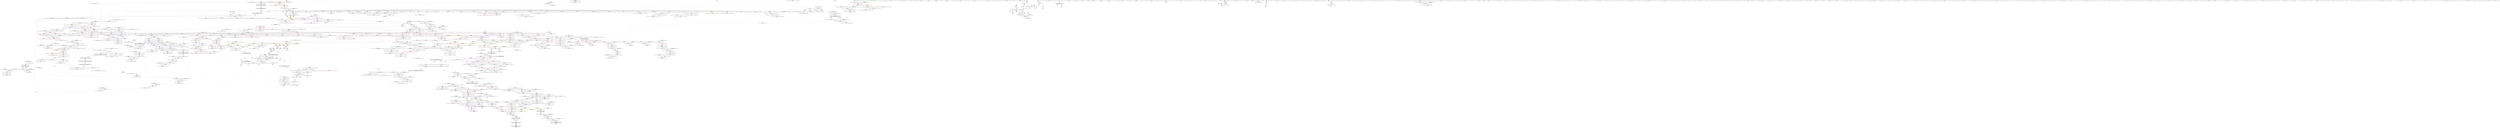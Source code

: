 digraph "SVFG" {
	label="SVFG";

	Node0x555adc83fba0 [shape=record,color=grey,label="{NodeID: 0\nNullPtr|{|<s46>113}}"];
	Node0x555adc83fba0 -> Node0x555adcc83040[style=solid];
	Node0x555adc83fba0 -> Node0x555adcc83140[style=solid];
	Node0x555adc83fba0 -> Node0x555adcc83210[style=solid];
	Node0x555adc83fba0 -> Node0x555adcc832e0[style=solid];
	Node0x555adc83fba0 -> Node0x555adcc833b0[style=solid];
	Node0x555adc83fba0 -> Node0x555adcc83480[style=solid];
	Node0x555adc83fba0 -> Node0x555adcc83550[style=solid];
	Node0x555adc83fba0 -> Node0x555adcc83620[style=solid];
	Node0x555adc83fba0 -> Node0x555adcc836f0[style=solid];
	Node0x555adc83fba0 -> Node0x555adcc837c0[style=solid];
	Node0x555adc83fba0 -> Node0x555adcc83890[style=solid];
	Node0x555adc83fba0 -> Node0x555adcc83960[style=solid];
	Node0x555adc83fba0 -> Node0x555adcc83a30[style=solid];
	Node0x555adc83fba0 -> Node0x555adcc83b00[style=solid];
	Node0x555adc83fba0 -> Node0x555adcc83bd0[style=solid];
	Node0x555adc83fba0 -> Node0x555adcc83ca0[style=solid];
	Node0x555adc83fba0 -> Node0x555adcc83d70[style=solid];
	Node0x555adc83fba0 -> Node0x555adcc83e40[style=solid];
	Node0x555adc83fba0 -> Node0x555adcc83f10[style=solid];
	Node0x555adc83fba0 -> Node0x555adcc83fe0[style=solid];
	Node0x555adc83fba0 -> Node0x555adcc840b0[style=solid];
	Node0x555adc83fba0 -> Node0x555adcc84180[style=solid];
	Node0x555adc83fba0 -> Node0x555adcc84250[style=solid];
	Node0x555adc83fba0 -> Node0x555adcc84320[style=solid];
	Node0x555adc83fba0 -> Node0x555adcc843f0[style=solid];
	Node0x555adc83fba0 -> Node0x555adcc844c0[style=solid];
	Node0x555adc83fba0 -> Node0x555adcc84590[style=solid];
	Node0x555adc83fba0 -> Node0x555adcc84660[style=solid];
	Node0x555adc83fba0 -> Node0x555adcc84730[style=solid];
	Node0x555adc83fba0 -> Node0x555adcc84800[style=solid];
	Node0x555adc83fba0 -> Node0x555adcc848d0[style=solid];
	Node0x555adc83fba0 -> Node0x555adcc849a0[style=solid];
	Node0x555adc83fba0 -> Node0x555adcc84a70[style=solid];
	Node0x555adc83fba0 -> Node0x555adcc84b40[style=solid];
	Node0x555adc83fba0 -> Node0x555adcc84c10[style=solid];
	Node0x555adc83fba0 -> Node0x555adcc84ce0[style=solid];
	Node0x555adc83fba0 -> Node0x555adcc84db0[style=solid];
	Node0x555adc83fba0 -> Node0x555adcc84e80[style=solid];
	Node0x555adc83fba0 -> Node0x555adcc9f930[style=solid];
	Node0x555adc83fba0 -> Node0x555adcc89a40[style=solid];
	Node0x555adc83fba0 -> Node0x555adcc89b10[style=solid];
	Node0x555adc83fba0 -> Node0x555adcc89be0[style=solid];
	Node0x555adc83fba0 -> Node0x555adcc8bed0[style=solid];
	Node0x555adc83fba0 -> Node0x555adc65bae0[style=solid];
	Node0x555adc83fba0 -> Node0x555adcccb340[style=solid];
	Node0x555adc83fba0 -> Node0x555adcccb640[style=solid];
	Node0x555adc83fba0:s46 -> Node0x555adcd7c6b0[style=solid,color=red];
	Node0x555adcd72f20 [shape=record,color=black,label="{NodeID: 1882\n1134 = PHI(1372, )\n}"];
	Node0x555adcd72f20 -> Node0x555adcc8d730[style=solid];
	Node0x555adcc89e50 [shape=record,color=blue,label="{NodeID: 775\n480\<--477\n__first.addr\<--__first\n_ZSt8_DestroyIPNSt7__cxx1112basic_stringIcSt11char_traitsIcESaIcEEES5_EvT_S7_RSaIT0_E\n}"];
	Node0x555adcc89e50 -> Node0x555adcc97700[style=dashed];
	Node0x555adcc80960 [shape=record,color=purple,label="{NodeID: 443\n515\<--513\n_M_start\<--this1\n_ZNSt12_Vector_baseINSt7__cxx1112basic_stringIcSt11char_traitsIcESaIcEEESaIS5_EED2Ev\n}"];
	Node0x555adcc80960 -> Node0x555adcc97b10[style=solid];
	Node0x555adcc73e50 [shape=record,color=green,label="{NodeID: 111\n632\<--633\nthis.addr\<--this.addr_field_insensitive\n_ZNSt12_Vector_baseINSt7__cxx1112basic_stringIcSt11char_traitsIcESaIcEEESaIS5_EE12_Vector_implD2Ev\n}"];
	Node0x555adcc73e50 -> Node0x555adcc98740[style=solid];
	Node0x555adcc73e50 -> Node0x555adcc8ac20[style=solid];
	Node0x555adcd7ec10 [shape=record,color=black,label="{NodeID: 1993\n1432 = PHI(1415, )\n2nd arg _ZNSt20__uninitialized_copyILb0EE13__uninit_copyISt13move_iteratorIPNSt7__cxx1112basic_stringIcSt11char_traitsIcESaIcEEEES9_EET0_T_SC_SB_ }"];
	Node0x555adcd7ec10 -> Node0x555adccaae80[style=solid];
	Node0x555adccab1c0 [shape=record,color=blue,label="{NodeID: 886\n1443\<--1476\nehselector.slot\<--\n_ZNSt20__uninitialized_copyILb0EE13__uninit_copyISt13move_iteratorIPNSt7__cxx1112basic_stringIcSt11char_traitsIcESaIcEEEES9_EET0_T_SC_SB_\n}"];
	Node0x555adccab1c0 -> Node0x555adccab360[style=dashed];
	Node0x555adcc96380 [shape=record,color=red,label="{NodeID: 554\n254\<--253\n\<--_M_start\n_ZNSt6vectorINSt7__cxx1112basic_stringIcSt11char_traitsIcESaIcEEESaIS5_EE5clearEv\n|{<s0>31}}"];
	Node0x555adcc96380:s0 -> Node0x555adcd7ef80[style=solid,color=red];
	Node0x555adcc78e60 [shape=record,color=green,label="{NodeID: 222\n1396\<--1397\n__assignable\<--__assignable_field_insensitive\n_ZSt18uninitialized_copyISt13move_iteratorIPNSt7__cxx1112basic_stringIcSt11char_traitsIcESaIcEEEES7_ET0_T_SA_S9_\n}"];
	Node0x555adcc78e60 -> Node0x555adccaaa70[style=solid];
	Node0x555adcc9bdb0 [shape=record,color=red,label="{NodeID: 665\n1098\<--1093\n\<--__n.addr\n_ZNSt12_Vector_baseINSt7__cxx1112basic_stringIcSt11char_traitsIcESaIcEEESaIS5_EE11_M_allocateEm\n}"];
	Node0x555adcc9bdb0 -> Node0x555adcccb7c0[style=solid];
	Node0x555adcd0ba50 [shape=record,color=yellow,style=double,label="{NodeID: 1440\n210V_1 = ENCHI(MR_210V_0)\npts\{7590000 7690000 \}\nFun[_ZN9__gnu_cxxmiIPNSt7__cxx1112basic_stringIcSt11char_traitsIcESaIcEEESt6vectorIS6_SaIS6_EEEENS_17__normal_iteratorIT_T0_E15difference_typeERKSE_SH_]}"];
	Node0x555adcd0ba50 -> Node0x555adcc9b9a0[style=dashed];
	Node0x555adcd0ba50 -> Node0x555adcc9ba70[style=dashed];
	Node0x555adcc86f30 [shape=record,color=black,label="{NodeID: 333\n744\<--743\n\<--\n_ZNSt16allocator_traitsISaINSt7__cxx1112basic_stringIcSt11char_traitsIcESaIcEEEEE9constructIS5_JRKS5_EEEvRS6_PT_DpOT0_\n|{<s0>66}}"];
	Node0x555adcc86f30:s0 -> Node0x555adcd74ef0[style=solid,color=red];
	Node0x555adc83fc30 [shape=record,color=green,label="{NodeID: 1\n7\<--1\n__dso_handle\<--dummyObj\nGlob }"];
	Node0x555adcd73060 [shape=record,color=black,label="{NodeID: 1883\n1140 = PHI(1372, )\n}"];
	Node0x555adcd73060 -> Node0x555adcc8d800[style=solid];
	Node0x555adcc89f20 [shape=record,color=blue,label="{NodeID: 776\n482\<--478\n__last.addr\<--__last\n_ZSt8_DestroyIPNSt7__cxx1112basic_stringIcSt11char_traitsIcESaIcEEES5_EvT_S7_RSaIT0_E\n}"];
	Node0x555adcc89f20 -> Node0x555adcc977d0[style=dashed];
	Node0x555adcc80a30 [shape=record,color=purple,label="{NodeID: 444\n517\<--513\n_M_impl2\<--this1\n_ZNSt12_Vector_baseINSt7__cxx1112basic_stringIcSt11char_traitsIcESaIcEEESaIS5_EED2Ev\n}"];
	Node0x555adcc73f20 [shape=record,color=green,label="{NodeID: 112\n638\<--639\n_ZNSaINSt7__cxx1112basic_stringIcSt11char_traitsIcESaIcEEEED2Ev\<--_ZNSaINSt7__cxx1112basic_stringIcSt11char_traitsIcESaIcEEEED2Ev_field_insensitive\n}"];
	Node0x555adcd7ed20 [shape=record,color=black,label="{NodeID: 1994\n378 = PHI(50, 50, )\n0th arg _ZNSt6vectorINSt7__cxx1112basic_stringIcSt11char_traitsIcESaIcEEESaIS5_EED2Ev }"];
	Node0x555adcd7ed20 -> Node0x555adcca0f50[style=solid];
	Node0x555adccab290 [shape=record,color=blue,label="{NodeID: 887\n1441\<--1488\nexn.slot\<--\n_ZNSt20__uninitialized_copyILb0EE13__uninit_copyISt13move_iteratorIPNSt7__cxx1112basic_stringIcSt11char_traitsIcESaIcEEEES9_EET0_T_SC_SB_\n}"];
	Node0x555adccab290 -> Node0x555adcc9e4b0[style=dashed];
	Node0x555adcc96450 [shape=record,color=red,label="{NodeID: 555\n270\<--262\nthis1\<--this.addr\n_ZNSt6vectorINSt7__cxx1112basic_stringIcSt11char_traitsIcESaIcEEESaIS5_EE9push_backERKS5_\n|{|<s5>33|<s6>34}}"];
	Node0x555adcc96450 -> Node0x555adcc857a0[style=solid];
	Node0x555adcc96450 -> Node0x555adcc85870[style=solid];
	Node0x555adcc96450 -> Node0x555adcc85940[style=solid];
	Node0x555adcc96450 -> Node0x555adcc85a10[style=solid];
	Node0x555adcc96450 -> Node0x555adcc85ae0[style=solid];
	Node0x555adcc96450:s5 -> Node0x555adcd66880[style=solid,color=red];
	Node0x555adcc96450:s6 -> Node0x555adcd756a0[style=solid,color=red];
	Node0x555adcc78f30 [shape=record,color=green,label="{NodeID: 223\n1398\<--1399\nagg.tmp\<--agg.tmp_field_insensitive\n_ZSt18uninitialized_copyISt13move_iteratorIPNSt7__cxx1112basic_stringIcSt11char_traitsIcESaIcEEEES7_ET0_T_SA_S9_\n}"];
	Node0x555adcc78f30 -> Node0x555adcc7e440[style=solid];
	Node0x555adcc78f30 -> Node0x555adcc93fc0[style=solid];
	Node0x555adcc9be80 [shape=record,color=red,label="{NodeID: 666\n1104\<--1093\n\<--__n.addr\n_ZNSt12_Vector_baseINSt7__cxx1112basic_stringIcSt11char_traitsIcESaIcEEESaIS5_EE11_M_allocateEm\n|{<s0>105}}"];
	Node0x555adcc9be80:s0 -> Node0x555adcd761a0[style=solid,color=red];
	Node0x555adcc87000 [shape=record,color=black,label="{NodeID: 334\n798\<--782\n\<--this1\n_ZNSt6vectorINSt7__cxx1112basic_stringIcSt11char_traitsIcESaIcEEESaIS5_EE17_M_realloc_insertIJRKS5_EEEvN9__gnu_cxx17__normal_iteratorIPS5_S7_EEDpOT_\n|{<s0>70}}"];
	Node0x555adcc87000:s0 -> Node0x555adcd76eb0[style=solid,color=red];
	Node0x555adcc57bf0 [shape=record,color=green,label="{NodeID: 2\n8\<--1\n_ZSt3cin\<--dummyObj\nGlob }"];
	Node0x555adcd731a0 [shape=record,color=black,label="{NodeID: 1884\n1149 = PHI(1331, )\n}"];
	Node0x555adcd731a0 -> Node0x555adcc88d40[style=solid];
	Node0x555adcc89ff0 [shape=record,color=blue,label="{NodeID: 777\n484\<--479\n.addr\<--\n_ZSt8_DestroyIPNSt7__cxx1112basic_stringIcSt11char_traitsIcESaIcEEES5_EvT_S7_RSaIT0_E\n}"];
	Node0x555adcc80b00 [shape=record,color=purple,label="{NodeID: 445\n518\<--513\n_M_end_of_storage\<--this1\n_ZNSt12_Vector_baseINSt7__cxx1112basic_stringIcSt11char_traitsIcESaIcEEESaIS5_EED2Ev\n}"];
	Node0x555adcc80b00 -> Node0x555adcc97be0[style=solid];
	Node0x555adcc74020 [shape=record,color=green,label="{NodeID: 113\n645\<--646\n__a.addr\<--__a.addr_field_insensitive\n_ZNSt16allocator_traitsISaINSt7__cxx1112basic_stringIcSt11char_traitsIcESaIcEEEEE10deallocateERS6_PS5_m\n}"];
	Node0x555adcc74020 -> Node0x555adcc98810[style=solid];
	Node0x555adcc74020 -> Node0x555adcc8acf0[style=solid];
	Node0x555adcd7ee70 [shape=record,color=black,label="{NodeID: 1995\n703 = PHI(250, )\n0th arg _ZNSt6vectorINSt7__cxx1112basic_stringIcSt11char_traitsIcESaIcEEESaIS5_EE15_M_erase_at_endEPS5_ }"];
	Node0x555adcd7ee70 -> Node0x555adcc8b370[style=solid];
	Node0x555adccab360 [shape=record,color=blue,label="{NodeID: 888\n1443\<--1490\nehselector.slot\<--\n_ZNSt20__uninitialized_copyILb0EE13__uninit_copyISt13move_iteratorIPNSt7__cxx1112basic_stringIcSt11char_traitsIcESaIcEEEES9_EET0_T_SC_SB_\n}"];
	Node0x555adccab360 -> Node0x555adcc9e580[style=dashed];
	Node0x555adcc96520 [shape=record,color=red,label="{NodeID: 556\n288\<--264\n\<--__x.addr\n_ZNSt6vectorINSt7__cxx1112basic_stringIcSt11char_traitsIcESaIcEEESaIS5_EE9push_backERKS5_\n|{<s0>32}}"];
	Node0x555adcc96520:s0 -> Node0x555adcd7c310[style=solid,color=red];
	Node0x555adcc79000 [shape=record,color=green,label="{NodeID: 224\n1400\<--1401\nagg.tmp2\<--agg.tmp2_field_insensitive\n_ZSt18uninitialized_copyISt13move_iteratorIPNSt7__cxx1112basic_stringIcSt11char_traitsIcESaIcEEEES7_ET0_T_SA_S9_\n}"];
	Node0x555adcc79000 -> Node0x555adcc7e510[style=solid];
	Node0x555adcc79000 -> Node0x555adcc94090[style=solid];
	Node0x555adcc9bf50 [shape=record,color=red,label="{NodeID: 667\n1133\<--1117\n\<--__first.addr\n_ZSt34__uninitialized_move_if_noexcept_aIPNSt7__cxx1112basic_stringIcSt11char_traitsIcESaIcEEES6_SaIS5_EET0_T_S9_S8_RT1_\n|{<s0>106}}"];
	Node0x555adcc9bf50:s0 -> Node0x555adcd82410[style=solid,color=red];
	Node0x555adcc870d0 [shape=record,color=black,label="{NodeID: 335\n806\<--782\n\<--this1\n_ZNSt6vectorINSt7__cxx1112basic_stringIcSt11char_traitsIcESaIcEEESaIS5_EE17_M_realloc_insertIJRKS5_EEEvN9__gnu_cxx17__normal_iteratorIPS5_S7_EEDpOT_\n}"];
	Node0x555adcc870d0 -> Node0x555adcc81590[style=solid];
	Node0x555adcc57c80 [shape=record,color=green,label="{NodeID: 3\n9\<--1\n_ZSt4cout\<--dummyObj\nGlob }"];
	Node0x555adcd732e0 [shape=record,color=black,label="{NodeID: 1885\n1186 = PHI(1250, )\n|{<s0>111}}"];
	Node0x555adcd732e0:s0 -> Node0x555adcd80710[style=solid,color=red];
	Node0x555adcc8a0c0 [shape=record,color=blue,label="{NodeID: 778\n497\<--496\nthis.addr\<--this\n_ZNSt12_Vector_baseINSt7__cxx1112basic_stringIcSt11char_traitsIcESaIcEEESaIS5_EE19_M_get_Tp_allocatorEv\n}"];
	Node0x555adcc8a0c0 -> Node0x555adcc978a0[style=dashed];
	Node0x555adcc80bd0 [shape=record,color=purple,label="{NodeID: 446\n520\<--513\n_M_impl3\<--this1\n_ZNSt12_Vector_baseINSt7__cxx1112basic_stringIcSt11char_traitsIcESaIcEEESaIS5_EED2Ev\n}"];
	Node0x555adcc794d0 [shape=record,color=green,label="{NodeID: 114\n647\<--648\n__p.addr\<--__p.addr_field_insensitive\n_ZNSt16allocator_traitsISaINSt7__cxx1112basic_stringIcSt11char_traitsIcESaIcEEEEE10deallocateERS6_PS5_m\n}"];
	Node0x555adcc794d0 -> Node0x555adcc988e0[style=solid];
	Node0x555adcc794d0 -> Node0x555adcc8adc0[style=solid];
	Node0x555adcd7ef80 [shape=record,color=black,label="{NodeID: 1996\n704 = PHI(254, )\n1st arg _ZNSt6vectorINSt7__cxx1112basic_stringIcSt11char_traitsIcESaIcEEESaIS5_EE15_M_erase_at_endEPS5_ }"];
	Node0x555adcd7ef80 -> Node0x555adcc8b440[style=solid];
	Node0x555adccab430 [shape=record,color=blue,label="{NodeID: 889\n1512\<--1510\n__x.addr\<--__x\n_ZStneIPNSt7__cxx1112basic_stringIcSt11char_traitsIcESaIcEEEEbRKSt13move_iteratorIT_ESB_\n}"];
	Node0x555adccab430 -> Node0x555adcc9e650[style=dashed];
	Node0x555adcc965f0 [shape=record,color=red,label="{NodeID: 557\n304\<--264\n\<--__x.addr\n_ZNSt6vectorINSt7__cxx1112basic_stringIcSt11char_traitsIcESaIcEEESaIS5_EE9push_backERKS5_\n|{<s0>34}}"];
	Node0x555adcc965f0:s0 -> Node0x555adcd758c0[style=solid,color=red];
	Node0x555adcc790d0 [shape=record,color=green,label="{NodeID: 225\n1421\<--1422\n_ZNSt20__uninitialized_copyILb0EE13__uninit_copyISt13move_iteratorIPNSt7__cxx1112basic_stringIcSt11char_traitsIcESaIcEEEES9_EET0_T_SC_SB_\<--_ZNSt20__uninitialized_copyILb0EE13__uninit_copyISt13move_iteratorIPNSt7__cxx1112basic_stringIcSt11char_traitsIcESaIcEEEES9_EET0_T_SC_SB__field_insensitive\n}"];
	Node0x555adcc9c020 [shape=record,color=red,label="{NodeID: 668\n1139\<--1119\n\<--__last.addr\n_ZSt34__uninitialized_move_if_noexcept_aIPNSt7__cxx1112basic_stringIcSt11char_traitsIcESaIcEEES6_SaIS5_EET0_T_S9_S8_RT1_\n|{<s0>107}}"];
	Node0x555adcc9c020:s0 -> Node0x555adcd82410[style=solid,color=red];
	Node0x555adcc871a0 [shape=record,color=black,label="{NodeID: 336\n816\<--782\n\<--this1\n_ZNSt6vectorINSt7__cxx1112basic_stringIcSt11char_traitsIcESaIcEEESaIS5_EE17_M_realloc_insertIJRKS5_EEEvN9__gnu_cxx17__normal_iteratorIPS5_S7_EEDpOT_\n}"];
	Node0x555adcc871a0 -> Node0x555adcc81660[style=solid];
	Node0x555adcc871a0 -> Node0x555adcc81730[style=solid];
	Node0x555adcc56920 [shape=record,color=green,label="{NodeID: 4\n10\<--1\n.str\<--dummyObj\nGlob }"];
	Node0x555adcd73420 [shape=record,color=black,label="{NodeID: 1886\n1189 = PHI(1239, )\n}"];
	Node0x555adcd73420 -> Node0x555adcc89080[style=solid];
	Node0x555adcc8a190 [shape=record,color=blue,label="{NodeID: 779\n506\<--505\nthis.addr\<--this\n_ZNSt12_Vector_baseINSt7__cxx1112basic_stringIcSt11char_traitsIcESaIcEEESaIS5_EED2Ev\n}"];
	Node0x555adcc8a190 -> Node0x555adcc97970[style=dashed];
	Node0x555adcca2360 [shape=record,color=yellow,style=double,label="{NodeID: 1554\n22V_1 = ENCHI(MR_22V_0)\npts\{510000 \}\nFun[_ZNSt6vectorINSt7__cxx1112basic_stringIcSt11char_traitsIcESaIcEEESaIS5_EE9push_backERKS5_]|{|<s1>33|<s2>34}}"];
	Node0x555adcca2360 -> Node0x555adccffc50[style=dashed];
	Node0x555adcca2360:s1 -> Node0x555adcd0b1b0[style=dashed,color=red];
	Node0x555adcca2360:s2 -> Node0x555adcd0d340[style=dashed,color=red];
	Node0x555adcc80ca0 [shape=record,color=purple,label="{NodeID: 447\n521\<--513\n_M_start4\<--this1\n_ZNSt12_Vector_baseINSt7__cxx1112basic_stringIcSt11char_traitsIcESaIcEEESaIS5_EED2Ev\n}"];
	Node0x555adcc80ca0 -> Node0x555adcc97cb0[style=solid];
	Node0x555adcc795a0 [shape=record,color=green,label="{NodeID: 115\n649\<--650\n__n.addr\<--__n.addr_field_insensitive\n_ZNSt16allocator_traitsISaINSt7__cxx1112basic_stringIcSt11char_traitsIcESaIcEEEEE10deallocateERS6_PS5_m\n}"];
	Node0x555adcc795a0 -> Node0x555adcc989b0[style=solid];
	Node0x555adcc795a0 -> Node0x555adcc8ae90[style=solid];
	Node0x555adcd7f090 [shape=record,color=black,label="{NodeID: 1997\n1332 = PHI(1146, )\n0th arg _ZSt22__uninitialized_copy_aISt13move_iteratorIPNSt7__cxx1112basic_stringIcSt11char_traitsIcESaIcEEEES7_S6_ET0_T_SA_S9_RSaIT1_E }"];
	Node0x555adcd7f090 -> Node0x555adccaa250[style=solid];
	Node0x555adccab500 [shape=record,color=blue,label="{NodeID: 890\n1514\<--1511\n__y.addr\<--__y\n_ZStneIPNSt7__cxx1112basic_stringIcSt11char_traitsIcESaIcEEEEbRKSt13move_iteratorIT_ESB_\n}"];
	Node0x555adccab500 -> Node0x555adcc9e720[style=dashed];
	Node0x555adcc966c0 [shape=record,color=red,label="{NodeID: 558\n274\<--273\n\<--_M_finish\n_ZNSt6vectorINSt7__cxx1112basic_stringIcSt11char_traitsIcESaIcEEESaIS5_EE9push_backERKS5_\n}"];
	Node0x555adcc966c0 -> Node0x555adcccc240[style=solid];
	Node0x555adcc791d0 [shape=record,color=green,label="{NodeID: 226\n1433\<--1434\n__first\<--__first_field_insensitive\n_ZNSt20__uninitialized_copyILb0EE13__uninit_copyISt13move_iteratorIPNSt7__cxx1112basic_stringIcSt11char_traitsIcESaIcEEEES9_EET0_T_SC_SB_\n|{|<s1>124|<s2>126|<s3>128}}"];
	Node0x555adcc791d0 -> Node0x555adcc944a0[style=solid];
	Node0x555adcc791d0:s1 -> Node0x555adcd76a00[style=solid,color=red];
	Node0x555adcc791d0:s2 -> Node0x555adcd7d910[style=solid,color=red];
	Node0x555adcc791d0:s3 -> Node0x555adcd7d800[style=solid,color=red];
	Node0x555adcc9c0f0 [shape=record,color=red,label="{NodeID: 669\n1143\<--1121\n\<--__result.addr\n_ZSt34__uninitialized_move_if_noexcept_aIPNSt7__cxx1112basic_stringIcSt11char_traitsIcESaIcEEES6_SaIS5_EET0_T_S9_S8_RT1_\n|{<s0>108}}"];
	Node0x555adcc9c0f0:s0 -> Node0x555adcd7f2b0[style=solid,color=red];
	Node0x555adcc87270 [shape=record,color=black,label="{NodeID: 337\n825\<--782\n\<--this1\n_ZNSt6vectorINSt7__cxx1112basic_stringIcSt11char_traitsIcESaIcEEESaIS5_EE17_M_realloc_insertIJRKS5_EEEvN9__gnu_cxx17__normal_iteratorIPS5_S7_EEDpOT_\n|{<s0>74}}"];
	Node0x555adcc87270:s0 -> Node0x555adcd74a30[style=solid,color=red];
	Node0x555adcc569b0 [shape=record,color=green,label="{NodeID: 5\n12\<--1\n.str.1\<--dummyObj\nGlob }"];
	Node0x555adcd73560 [shape=record,color=black,label="{NodeID: 1887\n1246 = PHI(1259, )\n}"];
	Node0x555adcd73560 -> Node0x555adcc89700[style=solid];
	Node0x555adcc8a260 [shape=record,color=blue,label="{NodeID: 780\n508\<--537\nexn.slot\<--\n_ZNSt12_Vector_baseINSt7__cxx1112basic_stringIcSt11char_traitsIcESaIcEEESaIS5_EED2Ev\n}"];
	Node0x555adcc8a260 -> Node0x555adcc97a40[style=dashed];
	Node0x555adcca2440 [shape=record,color=yellow,style=double,label="{NodeID: 1555\n24V_1 = ENCHI(MR_24V_0)\npts\{510001 \}\nFun[_ZNSt6vectorINSt7__cxx1112basic_stringIcSt11char_traitsIcESaIcEEESaIS5_EE9push_backERKS5_]|{|<s4>33|<s5>34}}"];
	Node0x555adcca2440 -> Node0x555adcc966c0[style=dashed];
	Node0x555adcca2440 -> Node0x555adcc96860[style=dashed];
	Node0x555adcca2440 -> Node0x555adcc96930[style=dashed];
	Node0x555adcca2440 -> Node0x555adcca08d0[style=dashed];
	Node0x555adcca2440:s4 -> Node0x555adcd0b1b0[style=dashed,color=red];
	Node0x555adcca2440:s5 -> Node0x555adcd0d420[style=dashed,color=red];
	Node0x555adcc80d70 [shape=record,color=purple,label="{NodeID: 448\n531\<--513\n_M_impl5\<--this1\n_ZNSt12_Vector_baseINSt7__cxx1112basic_stringIcSt11char_traitsIcESaIcEEESaIS5_EED2Ev\n|{<s0>50}}"];
	Node0x555adcc80d70:s0 -> Node0x555adcd667b0[style=solid,color=red];
	Node0x555adcc79670 [shape=record,color=green,label="{NodeID: 116\n659\<--660\n_ZN9__gnu_cxx13new_allocatorINSt7__cxx1112basic_stringIcSt11char_traitsIcESaIcEEEE10deallocateEPS6_m\<--_ZN9__gnu_cxx13new_allocatorINSt7__cxx1112basic_stringIcSt11char_traitsIcESaIcEEEE10deallocateEPS6_m_field_insensitive\n}"];
	Node0x555adcd7f1a0 [shape=record,color=black,label="{NodeID: 1998\n1333 = PHI(1148, )\n1st arg _ZSt22__uninitialized_copy_aISt13move_iteratorIPNSt7__cxx1112basic_stringIcSt11char_traitsIcESaIcEEEES7_S6_ET0_T_SA_S9_RSaIT1_E }"];
	Node0x555adcd7f1a0 -> Node0x555adccaa320[style=solid];
	Node0x555adccab5d0 [shape=record,color=blue,label="{NodeID: 891\n1529\<--1527\n__p.addr\<--__p\n_ZSt10_ConstructINSt7__cxx1112basic_stringIcSt11char_traitsIcESaIcEEEJS5_EEvPT_DpOT0_\n}"];
	Node0x555adccab5d0 -> Node0x555adcc9e7f0[style=dashed];
	Node0x555adcc96790 [shape=record,color=red,label="{NodeID: 559\n278\<--277\n\<--_M_end_of_storage\n_ZNSt6vectorINSt7__cxx1112basic_stringIcSt11char_traitsIcESaIcEEESaIS5_EE9push_backERKS5_\n}"];
	Node0x555adcc96790 -> Node0x555adcccc240[style=solid];
	Node0x555adcc792a0 [shape=record,color=green,label="{NodeID: 227\n1435\<--1436\n__last\<--__last_field_insensitive\n_ZNSt20__uninitialized_copyILb0EE13__uninit_copyISt13move_iteratorIPNSt7__cxx1112basic_stringIcSt11char_traitsIcESaIcEEEES9_EET0_T_SC_SB_\n|{|<s1>124}}"];
	Node0x555adcc792a0 -> Node0x555adcc94570[style=solid];
	Node0x555adcc792a0:s1 -> Node0x555adcd76b10[style=solid,color=red];
	Node0x555adcc9c1c0 [shape=record,color=red,label="{NodeID: 670\n1144\<--1123\n\<--__alloc.addr\n_ZSt34__uninitialized_move_if_noexcept_aIPNSt7__cxx1112basic_stringIcSt11char_traitsIcESaIcEEES6_SaIS5_EET0_T_S9_S8_RT1_\n|{<s0>108}}"];
	Node0x555adcc9c1c0:s0 -> Node0x555adcd7f3c0[style=solid,color=red];
	Node0x555adcc87340 [shape=record,color=black,label="{NodeID: 338\n836\<--782\n\<--this1\n_ZNSt6vectorINSt7__cxx1112basic_stringIcSt11char_traitsIcESaIcEEESaIS5_EE17_M_realloc_insertIJRKS5_EEEvN9__gnu_cxx17__normal_iteratorIPS5_S7_EEDpOT_\n}"];
	Node0x555adcc87340 -> Node0x555adcc918c0[style=solid];
	Node0x555adcc87340 -> Node0x555adcc91990[style=solid];
	Node0x555adcc56a40 [shape=record,color=green,label="{NodeID: 6\n14\<--1\n.str.2\<--dummyObj\nGlob }"];
	Node0x555adcd736a0 [shape=record,color=black,label="{NodeID: 1888\n1294 = PHI(1298, )\n}"];
	Node0x555adcd736a0 -> Node0x555adcc7db50[style=solid];
	Node0x555adcc8a330 [shape=record,color=blue,label="{NodeID: 781\n510\<--539\nehselector.slot\<--\n_ZNSt12_Vector_baseINSt7__cxx1112basic_stringIcSt11char_traitsIcESaIcEEESaIS5_EED2Ev\n}"];
	Node0x555adcca2520 [shape=record,color=yellow,style=double,label="{NodeID: 1556\n26V_1 = ENCHI(MR_26V_0)\npts\{510002 \}\nFun[_ZNSt6vectorINSt7__cxx1112basic_stringIcSt11char_traitsIcESaIcEEESaIS5_EE9push_backERKS5_]|{|<s2>34|<s3>34}}"];
	Node0x555adcca2520 -> Node0x555adcc96790[style=dashed];
	Node0x555adcca2520 -> Node0x555adcd00650[style=dashed];
	Node0x555adcca2520:s2 -> Node0x555adcc9abd0[style=dashed,color=red];
	Node0x555adcca2520:s3 -> Node0x555adcc8c6f0[style=dashed,color=red];
	Node0x555adcc80e40 [shape=record,color=purple,label="{NodeID: 449\n541\<--513\n_M_impl6\<--this1\n_ZNSt12_Vector_baseINSt7__cxx1112basic_stringIcSt11char_traitsIcESaIcEEESaIS5_EED2Ev\n|{<s0>51}}"];
	Node0x555adcc80e40:s0 -> Node0x555adcd667b0[style=solid,color=red];
	Node0x555adcc79740 [shape=record,color=green,label="{NodeID: 117\n666\<--667\nthis.addr\<--this.addr_field_insensitive\n_ZN9__gnu_cxx13new_allocatorINSt7__cxx1112basic_stringIcSt11char_traitsIcESaIcEEEE10deallocateEPS6_m\n}"];
	Node0x555adcc79740 -> Node0x555adcc98a80[style=solid];
	Node0x555adcc79740 -> Node0x555adcc8af60[style=solid];
	Node0x555adcd7f2b0 [shape=record,color=black,label="{NodeID: 1999\n1334 = PHI(1143, )\n2nd arg _ZSt22__uninitialized_copy_aISt13move_iteratorIPNSt7__cxx1112basic_stringIcSt11char_traitsIcESaIcEEEES7_S6_ET0_T_SA_S9_RSaIT1_E }"];
	Node0x555adcd7f2b0 -> Node0x555adccaa3f0[style=solid];
	Node0x555adccab6a0 [shape=record,color=blue,label="{NodeID: 892\n1531\<--1528\n__args.addr\<--__args\n_ZSt10_ConstructINSt7__cxx1112basic_stringIcSt11char_traitsIcESaIcEEEJS5_EEvPT_DpOT0_\n}"];
	Node0x555adccab6a0 -> Node0x555adcc9e8c0[style=dashed];
	Node0x555adcc96860 [shape=record,color=red,label="{NodeID: 560\n287\<--286\n\<--_M_finish5\n_ZNSt6vectorINSt7__cxx1112basic_stringIcSt11char_traitsIcESaIcEEESaIS5_EE9push_backERKS5_\n|{<s0>32}}"];
	Node0x555adcc96860:s0 -> Node0x555adcd7c190[style=solid,color=red];
	Node0x555adcc79370 [shape=record,color=green,label="{NodeID: 228\n1437\<--1438\n__result.addr\<--__result.addr_field_insensitive\n_ZNSt20__uninitialized_copyILb0EE13__uninit_copyISt13move_iteratorIPNSt7__cxx1112basic_stringIcSt11char_traitsIcESaIcEEEES9_EET0_T_SC_SB_\n}"];
	Node0x555adcc79370 -> Node0x555adcc9df00[style=solid];
	Node0x555adcc79370 -> Node0x555adcc9dfd0[style=solid];
	Node0x555adcc79370 -> Node0x555adccaae80[style=solid];
	Node0x555adcc9c290 [shape=record,color=red,label="{NodeID: 671\n1146\<--1145\n\<--coerce.dive4\n_ZSt34__uninitialized_move_if_noexcept_aIPNSt7__cxx1112basic_stringIcSt11char_traitsIcESaIcEEES6_SaIS5_EET0_T_S9_S8_RT1_\n|{<s0>108}}"];
	Node0x555adcc9c290:s0 -> Node0x555adcd7f090[style=solid,color=red];
	Node0x555adcc87410 [shape=record,color=black,label="{NodeID: 339\n841\<--782\n\<--this1\n_ZNSt6vectorINSt7__cxx1112basic_stringIcSt11char_traitsIcESaIcEEESaIS5_EE17_M_realloc_insertIJRKS5_EEEvN9__gnu_cxx17__normal_iteratorIPS5_S7_EEDpOT_\n|{<s0>77}}"];
	Node0x555adcc87410:s0 -> Node0x555adcd74a30[style=solid,color=red];
	Node0x555adcc56b00 [shape=record,color=green,label="{NodeID: 7\n17\<--1\n\<--dummyObj\nCan only get source location for instruction, argument, global var or function.}"];
	Node0x555adcd737e0 [shape=record,color=black,label="{NodeID: 1889\n1313 = PHI(1259, )\n}"];
	Node0x555adcd737e0 -> Node0x555adcccbf40[style=solid];
	Node0x555adcc8a400 [shape=record,color=blue,label="{NodeID: 782\n550\<--548\n__first.addr\<--__first\n_ZSt8_DestroyIPNSt7__cxx1112basic_stringIcSt11char_traitsIcESaIcEEEEvT_S7_\n}"];
	Node0x555adcc8a400 -> Node0x555adcc97d80[style=dashed];
	Node0x555adcc80f10 [shape=record,color=purple,label="{NodeID: 450\n585\<--584\nincdec.ptr\<--\n_ZNSt12_Destroy_auxILb0EE9__destroyIPNSt7__cxx1112basic_stringIcSt11char_traitsIcESaIcEEEEEvT_S9_\n}"];
	Node0x555adcc80f10 -> Node0x555adcc8a740[style=solid];
	Node0x555adcc79810 [shape=record,color=green,label="{NodeID: 118\n668\<--669\n__p.addr\<--__p.addr_field_insensitive\n_ZN9__gnu_cxx13new_allocatorINSt7__cxx1112basic_stringIcSt11char_traitsIcESaIcEEEE10deallocateEPS6_m\n}"];
	Node0x555adcc79810 -> Node0x555adcc98b50[style=solid];
	Node0x555adcc79810 -> Node0x555adcc8b030[style=solid];
	Node0x555adcd7f3c0 [shape=record,color=black,label="{NodeID: 2000\n1335 = PHI(1144, )\n3rd arg _ZSt22__uninitialized_copy_aISt13move_iteratorIPNSt7__cxx1112basic_stringIcSt11char_traitsIcESaIcEEEES7_S6_ET0_T_SA_S9_RSaIT1_E }"];
	Node0x555adcd7f3c0 -> Node0x555adccaa4c0[style=solid];
	Node0x555adccab770 [shape=record,color=blue,label="{NodeID: 893\n1548\<--1547\nthis.addr\<--this\n_ZNKSt13move_iteratorIPNSt7__cxx1112basic_stringIcSt11char_traitsIcESaIcEEEEdeEv\n}"];
	Node0x555adccab770 -> Node0x555adcc9e990[style=dashed];
	Node0x555adcc96930 [shape=record,color=red,label="{NodeID: 561\n295\<--294\n\<--_M_finish7\n_ZNSt6vectorINSt7__cxx1112basic_stringIcSt11char_traitsIcESaIcEEESaIS5_EE9push_backERKS5_\n}"];
	Node0x555adcc96930 -> Node0x555adcc7fed0[style=solid];
	Node0x555adcc79440 [shape=record,color=green,label="{NodeID: 229\n1439\<--1440\n__cur\<--__cur_field_insensitive\n_ZNSt20__uninitialized_copyILb0EE13__uninit_copyISt13move_iteratorIPNSt7__cxx1112basic_stringIcSt11char_traitsIcESaIcEEEES9_EET0_T_SC_SB_\n}"];
	Node0x555adcc79440 -> Node0x555adcc9e0a0[style=solid];
	Node0x555adcc79440 -> Node0x555adcc9e170[style=solid];
	Node0x555adcc79440 -> Node0x555adcc9e240[style=solid];
	Node0x555adcc79440 -> Node0x555adcc9e310[style=solid];
	Node0x555adcc79440 -> Node0x555adccaaf50[style=solid];
	Node0x555adcc79440 -> Node0x555adccab020[style=solid];
	Node0x555adcc9c360 [shape=record,color=red,label="{NodeID: 672\n1148\<--1147\n\<--coerce.dive5\n_ZSt34__uninitialized_move_if_noexcept_aIPNSt7__cxx1112basic_stringIcSt11char_traitsIcESaIcEEES6_SaIS5_EET0_T_S9_S8_RT1_\n|{<s0>108}}"];
	Node0x555adcc9c360:s0 -> Node0x555adcd7f1a0[style=solid,color=red];
	Node0x555adcc874e0 [shape=record,color=black,label="{NodeID: 340\n857\<--782\n\<--this1\n_ZNSt6vectorINSt7__cxx1112basic_stringIcSt11char_traitsIcESaIcEEESaIS5_EE17_M_realloc_insertIJRKS5_EEEvN9__gnu_cxx17__normal_iteratorIPS5_S7_EEDpOT_\n}"];
	Node0x555adcc874e0 -> Node0x555adcc91a60[style=solid];
	Node0x555adcc56bc0 [shape=record,color=green,label="{NodeID: 8\n71\<--1\n\<--dummyObj\nCan only get source location for instruction, argument, global var or function.}"];
	Node0x555adcd73920 [shape=record,color=black,label="{NodeID: 1890\n1453 = PHI(1509, )\n}"];
	Node0x555adcc8a4d0 [shape=record,color=blue,label="{NodeID: 783\n552\<--549\n__last.addr\<--__last\n_ZSt8_DestroyIPNSt7__cxx1112basic_stringIcSt11char_traitsIcESaIcEEEEvT_S7_\n}"];
	Node0x555adcc8a4d0 -> Node0x555adcc97e50[style=dashed];
	Node0x555adcc80fe0 [shape=record,color=purple,label="{NodeID: 451\n621\<--617\n_M_impl\<--this1\n_ZNSt12_Vector_baseINSt7__cxx1112basic_stringIcSt11char_traitsIcESaIcEEESaIS5_EE13_M_deallocateEPS5_m\n}"];
	Node0x555adcc80fe0 -> Node0x555adcc868b0[style=solid];
	Node0x555adcc798e0 [shape=record,color=green,label="{NodeID: 119\n670\<--671\n.addr\<--.addr_field_insensitive\n_ZN9__gnu_cxx13new_allocatorINSt7__cxx1112basic_stringIcSt11char_traitsIcESaIcEEEE10deallocateEPS6_m\n}"];
	Node0x555adcc798e0 -> Node0x555adcc8b100[style=solid];
	Node0x555adcd7f500 [shape=record,color=black,label="{NodeID: 2001\n313 = PHI(131, 154, )\n0th arg _ZStltIcSt11char_traitsIcESaIcEEbRKNSt7__cxx1112basic_stringIT_T0_T1_EESA_ }"];
	Node0x555adcd7f500 -> Node0x555adcca0a70[style=solid];
	Node0x555adccab840 [shape=record,color=blue,label="{NodeID: 894\n1557\<--1556\nthis.addr\<--this\n_ZNSt13move_iteratorIPNSt7__cxx1112basic_stringIcSt11char_traitsIcESaIcEEEEppEv\n}"];
	Node0x555adccab840 -> Node0x555adcc9eb30[style=dashed];
	Node0x555adcc96a00 [shape=record,color=red,label="{NodeID: 562\n306\<--305\n\<--coerce.dive8\n_ZNSt6vectorINSt7__cxx1112basic_stringIcSt11char_traitsIcESaIcEEESaIS5_EE9push_backERKS5_\n|{<s0>34}}"];
	Node0x555adcc96a00:s0 -> Node0x555adcd757b0[style=solid,color=red];
	Node0x555adcc81940 [shape=record,color=green,label="{NodeID: 230\n1441\<--1442\nexn.slot\<--exn.slot_field_insensitive\n_ZNSt20__uninitialized_copyILb0EE13__uninit_copyISt13move_iteratorIPNSt7__cxx1112basic_stringIcSt11char_traitsIcESaIcEEEES9_EET0_T_SC_SB_\n}"];
	Node0x555adcc81940 -> Node0x555adcc9e3e0[style=solid];
	Node0x555adcc81940 -> Node0x555adcc9e4b0[style=solid];
	Node0x555adcc81940 -> Node0x555adccab0f0[style=solid];
	Node0x555adcc81940 -> Node0x555adccab290[style=solid];
	Node0x555adcc9c430 [shape=record,color=red,label="{NodeID: 673\n1158\<--1155\nthis1\<--this.addr\n_ZNK9__gnu_cxx17__normal_iteratorIPNSt7__cxx1112basic_stringIcSt11char_traitsIcESaIcEEESt6vectorIS6_SaIS6_EEE4baseEv\n}"];
	Node0x555adcc9c430 -> Node0x555adcc93120[style=solid];
	Node0x555adcc875b0 [shape=record,color=black,label="{NodeID: 341\n877\<--782\n\<--this1\n_ZNSt6vectorINSt7__cxx1112basic_stringIcSt11char_traitsIcESaIcEEESaIS5_EE17_M_realloc_insertIJRKS5_EEEvN9__gnu_cxx17__normal_iteratorIPS5_S7_EEDpOT_\n|{<s0>82}}"];
	Node0x555adcc875b0:s0 -> Node0x555adcd74a30[style=solid,color=red];
	Node0x555adcc56c80 [shape=record,color=green,label="{NodeID: 9\n82\<--1\n\<--dummyObj\nCan only get source location for instruction, argument, global var or function.}"];
	Node0x555adcd73a30 [shape=record,color=black,label="{NodeID: 1891\n1458 = PHI(597, )\n|{<s0>127}}"];
	Node0x555adcd73a30:s0 -> Node0x555adcd7f9a0[style=solid,color=red];
	Node0x555adcc8a5a0 [shape=record,color=blue,label="{NodeID: 784\n565\<--563\n__first.addr\<--__first\n_ZNSt12_Destroy_auxILb0EE9__destroyIPNSt7__cxx1112basic_stringIcSt11char_traitsIcESaIcEEEEEvT_S9_\n}"];
	Node0x555adcc8a5a0 -> Node0x555adcd01550[style=dashed];
	Node0x555adcc810b0 [shape=record,color=purple,label="{NodeID: 452\n714\<--713\n_M_impl\<--\n_ZNSt6vectorINSt7__cxx1112basic_stringIcSt11char_traitsIcESaIcEEESaIS5_EE15_M_erase_at_endEPS5_\n}"];
	Node0x555adcc799b0 [shape=record,color=green,label="{NodeID: 120\n679\<--680\n_ZdlPv\<--_ZdlPv_field_insensitive\n}"];
	Node0x555adcd7f710 [shape=record,color=black,label="{NodeID: 2002\n314 = PHI(137, 158, )\n1st arg _ZStltIcSt11char_traitsIcESaIcEEbRKNSt7__cxx1112basic_stringIT_T0_T1_EESA_ }"];
	Node0x555adcd7f710 -> Node0x555adcca0b40[style=solid];
	Node0x555adccab910 [shape=record,color=blue,label="{NodeID: 895\n1561\<--1563\n_M_current\<--incdec.ptr\n_ZNSt13move_iteratorIPNSt7__cxx1112basic_stringIcSt11char_traitsIcESaIcEEEEppEv\n|{<s0>128}}"];
	Node0x555adccab910:s0 -> Node0x555adccff750[style=dashed,color=blue];
	Node0x555adcc96ad0 [shape=record,color=red,label="{NodeID: 563\n321\<--315\n\<--__lhs.addr\n_ZStltIcSt11char_traitsIcESaIcEEbRKNSt7__cxx1112basic_stringIT_T0_T1_EESA_\n}"];
	Node0x555adcc81a10 [shape=record,color=green,label="{NodeID: 231\n1443\<--1444\nehselector.slot\<--ehselector.slot_field_insensitive\n_ZNSt20__uninitialized_copyILb0EE13__uninit_copyISt13move_iteratorIPNSt7__cxx1112basic_stringIcSt11char_traitsIcESaIcEEEES9_EET0_T_SC_SB_\n}"];
	Node0x555adcc81a10 -> Node0x555adcc9e580[style=solid];
	Node0x555adcc81a10 -> Node0x555adccab1c0[style=solid];
	Node0x555adcc81a10 -> Node0x555adccab360[style=solid];
	Node0x555adcc9c500 [shape=record,color=red,label="{NodeID: 674\n1170\<--1164\n\<--__a.addr\n_ZNSt16allocator_traitsISaINSt7__cxx1112basic_stringIcSt11char_traitsIcESaIcEEEEE7destroyIS5_EEvRS6_PT_\n}"];
	Node0x555adcc9c500 -> Node0x555adcc88ee0[style=solid];
	Node0x555adcd0c320 [shape=record,color=yellow,style=double,label="{NodeID: 1449\n111V_1 = ENCHI(MR_111V_0)\npts\{509 \}\nFun[_ZNSt12_Vector_baseINSt7__cxx1112basic_stringIcSt11char_traitsIcESaIcEEESaIS5_EED2Ev]}"];
	Node0x555adcd0c320 -> Node0x555adcc8a260[style=dashed];
	Node0x555adcc87680 [shape=record,color=black,label="{NodeID: 342\n881\<--782\n\<--this1\n_ZNSt6vectorINSt7__cxx1112basic_stringIcSt11char_traitsIcESaIcEEESaIS5_EE17_M_realloc_insertIJRKS5_EEEvN9__gnu_cxx17__normal_iteratorIPS5_S7_EEDpOT_\n|{<s0>84}}"];
	Node0x555adcc87680:s0 -> Node0x555adcd7c9d0[style=solid,color=red];
	Node0x555adcc56d40 [shape=record,color=green,label="{NodeID: 10\n162\<--1\n\<--dummyObj\nCan only get source location for instruction, argument, global var or function.}"];
	Node0x555adcd73ba0 [shape=record,color=black,label="{NodeID: 1892\n1459 = PHI(1546, )\n|{<s0>127}}"];
	Node0x555adcd73ba0:s0 -> Node0x555adcd7fab0[style=solid,color=red];
	Node0x555adcc8a670 [shape=record,color=blue,label="{NodeID: 785\n567\<--564\n__last.addr\<--__last\n_ZNSt12_Destroy_auxILb0EE9__destroyIPNSt7__cxx1112basic_stringIcSt11char_traitsIcESaIcEEEEEvT_S9_\n}"];
	Node0x555adcc8a670 -> Node0x555adcc98190[style=dashed];
	Node0x555adcc81180 [shape=record,color=purple,label="{NodeID: 453\n715\<--713\n_M_finish\<--\n_ZNSt6vectorINSt7__cxx1112basic_stringIcSt11char_traitsIcESaIcEEESaIS5_EE15_M_erase_at_endEPS5_\n}"];
	Node0x555adcc81180 -> Node0x555adcc99030[style=solid];
	Node0x555adcc79ab0 [shape=record,color=green,label="{NodeID: 121\n686\<--687\nthis.addr\<--this.addr_field_insensitive\n_ZNSaINSt7__cxx1112basic_stringIcSt11char_traitsIcESaIcEEEED2Ev\n}"];
	Node0x555adcc79ab0 -> Node0x555adcc98c20[style=solid];
	Node0x555adcc79ab0 -> Node0x555adcc8b1d0[style=solid];
	Node0x555adcd7f890 [shape=record,color=black,label="{NodeID: 2003\n459 = PHI(447, )\n0th arg _ZNSaINSt7__cxx1112basic_stringIcSt11char_traitsIcESaIcEEEEC2Ev }"];
	Node0x555adcd7f890 -> Node0x555adcc89cb0[style=solid];
	Node0x555adccab9e0 [shape=record,color=blue,label="{NodeID: 896\n1570\<--1568\n__x.addr\<--__x\n_ZSteqIPNSt7__cxx1112basic_stringIcSt11char_traitsIcESaIcEEEEbRKSt13move_iteratorIT_ESB_\n}"];
	Node0x555adccab9e0 -> Node0x555adcc9ecd0[style=dashed];
	Node0x555adcc96ba0 [shape=record,color=red,label="{NodeID: 564\n322\<--317\n\<--__rhs.addr\n_ZStltIcSt11char_traitsIcESaIcEEbRKNSt7__cxx1112basic_stringIT_T0_T1_EESA_\n}"];
	Node0x555adcc81ae0 [shape=record,color=green,label="{NodeID: 232\n1454\<--1455\n_ZStneIPNSt7__cxx1112basic_stringIcSt11char_traitsIcESaIcEEEEbRKSt13move_iteratorIT_ESB_\<--_ZStneIPNSt7__cxx1112basic_stringIcSt11char_traitsIcESaIcEEEEbRKSt13move_iteratorIT_ESB__field_insensitive\n}"];
	Node0x555adcc9c5d0 [shape=record,color=red,label="{NodeID: 675\n1172\<--1166\n\<--__p.addr\n_ZNSt16allocator_traitsISaINSt7__cxx1112basic_stringIcSt11char_traitsIcESaIcEEEEE7destroyIS5_EEvRS6_PT_\n|{<s0>109}}"];
	Node0x555adcc9c5d0:s0 -> Node0x555adcd80cc0[style=solid,color=red];
	Node0x555adcd0c400 [shape=record,color=yellow,style=double,label="{NodeID: 1450\n113V_1 = ENCHI(MR_113V_0)\npts\{511 \}\nFun[_ZNSt12_Vector_baseINSt7__cxx1112basic_stringIcSt11char_traitsIcESaIcEEESaIS5_EED2Ev]}"];
	Node0x555adcd0c400 -> Node0x555adcc8a330[style=dashed];
	Node0x555adcc87750 [shape=record,color=black,label="{NodeID: 343\n889\<--782\n\<--this1\n_ZNSt6vectorINSt7__cxx1112basic_stringIcSt11char_traitsIcESaIcEEESaIS5_EE17_M_realloc_insertIJRKS5_EEEvN9__gnu_cxx17__normal_iteratorIPS5_S7_EEDpOT_\n}"];
	Node0x555adcc87750 -> Node0x555adcc91b30[style=solid];
	Node0x555adcc87750 -> Node0x555adcc91c00[style=solid];
	Node0x555adcc56e40 [shape=record,color=green,label="{NodeID: 11\n176\<--1\n\<--dummyObj\nCan only get source location for instruction, argument, global var or function.}"];
	Node0x555adcd73ce0 [shape=record,color=black,label="{NodeID: 1893\n1466 = PHI(1555, )\n}"];
	Node0x555adcc8a740 [shape=record,color=blue,label="{NodeID: 786\n565\<--585\n__first.addr\<--incdec.ptr\n_ZNSt12_Destroy_auxILb0EE9__destroyIPNSt7__cxx1112basic_stringIcSt11char_traitsIcESaIcEEEEEvT_S9_\n}"];
	Node0x555adcc8a740 -> Node0x555adcd01550[style=dashed];
	Node0x555adcc81250 [shape=record,color=purple,label="{NodeID: 454\n722\<--721\n_M_impl2\<--\n_ZNSt6vectorINSt7__cxx1112basic_stringIcSt11char_traitsIcESaIcEEESaIS5_EE15_M_erase_at_endEPS5_\n}"];
	Node0x555adcc79b80 [shape=record,color=green,label="{NodeID: 122\n692\<--693\n_ZN9__gnu_cxx13new_allocatorINSt7__cxx1112basic_stringIcSt11char_traitsIcESaIcEEEED2Ev\<--_ZN9__gnu_cxx13new_allocatorINSt7__cxx1112basic_stringIcSt11char_traitsIcESaIcEEEED2Ev_field_insensitive\n}"];
	Node0x555adcd7f9a0 [shape=record,color=black,label="{NodeID: 2004\n1527 = PHI(1458, )\n0th arg _ZSt10_ConstructINSt7__cxx1112basic_stringIcSt11char_traitsIcESaIcEEEJS5_EEvPT_DpOT0_ }"];
	Node0x555adcd7f9a0 -> Node0x555adccab5d0[style=solid];
	Node0x555adccabab0 [shape=record,color=blue,label="{NodeID: 897\n1572\<--1569\n__y.addr\<--__y\n_ZSteqIPNSt7__cxx1112basic_stringIcSt11char_traitsIcESaIcEEEEbRKSt13move_iteratorIT_ESB_\n}"];
	Node0x555adccabab0 -> Node0x555adcc9eda0[style=dashed];
	Node0x555adcc96c70 [shape=record,color=red,label="{NodeID: 565\n341\<--335\nthis1\<--this.addr\n_ZNSt6vectorINSt7__cxx1112basic_stringIcSt11char_traitsIcESaIcEEESaIS5_EEixEm\n}"];
	Node0x555adcc96c70 -> Node0x555adcc85d50[style=solid];
	Node0x555adcc81be0 [shape=record,color=green,label="{NodeID: 233\n1460\<--1461\n_ZNKSt13move_iteratorIPNSt7__cxx1112basic_stringIcSt11char_traitsIcESaIcEEEEdeEv\<--_ZNKSt13move_iteratorIPNSt7__cxx1112basic_stringIcSt11char_traitsIcESaIcEEEEdeEv_field_insensitive\n}"];
	Node0x555adcc9c6a0 [shape=record,color=red,label="{NodeID: 676\n1184\<--1181\nthis1\<--this.addr\n_ZNKSt6vectorINSt7__cxx1112basic_stringIcSt11char_traitsIcESaIcEEESaIS5_EE8max_sizeEv\n}"];
	Node0x555adcc9c6a0 -> Node0x555adcc88fb0[style=solid];
	Node0x555adcd0c4e0 [shape=record,color=yellow,style=double,label="{NodeID: 1451\n22V_1 = ENCHI(MR_22V_0)\npts\{510000 \}\nFun[_ZNSt12_Vector_baseINSt7__cxx1112basic_stringIcSt11char_traitsIcESaIcEEESaIS5_EED2Ev]}"];
	Node0x555adcd0c4e0 -> Node0x555adcc97b10[style=dashed];
	Node0x555adcd0c4e0 -> Node0x555adcc97cb0[style=dashed];
	Node0x555adcc87820 [shape=record,color=black,label="{NodeID: 344\n893\<--782\n\<--this1\n_ZNSt6vectorINSt7__cxx1112basic_stringIcSt11char_traitsIcESaIcEEESaIS5_EE17_M_realloc_insertIJRKS5_EEEvN9__gnu_cxx17__normal_iteratorIPS5_S7_EEDpOT_\n}"];
	Node0x555adcc87820 -> Node0x555adcc91cd0[style=solid];
	Node0x555adcc87820 -> Node0x555adcc91da0[style=solid];
	Node0x555adcc56f40 [shape=record,color=green,label="{NodeID: 12\n527\<--1\n\<--dummyObj\nCan only get source location for instruction, argument, global var or function.}"];
	Node0x555adcd73df0 [shape=record,color=black,label="{NodeID: 1894\n1480 = PHI()\n}"];
	Node0x555adcc8a810 [shape=record,color=blue,label="{NodeID: 787\n591\<--590\n__pointer.addr\<--__pointer\n_ZSt8_DestroyINSt7__cxx1112basic_stringIcSt11char_traitsIcESaIcEEEEvPT_\n}"];
	Node0x555adcc8a810 -> Node0x555adcc98260[style=dashed];
	Node0x555adcc81320 [shape=record,color=purple,label="{NodeID: 455\n723\<--721\n_M_finish3\<--\n_ZNSt6vectorINSt7__cxx1112basic_stringIcSt11char_traitsIcESaIcEEESaIS5_EE15_M_erase_at_endEPS5_\n}"];
	Node0x555adcc81320 -> Node0x555adcc8b510[style=solid];
	Node0x555adcc79c80 [shape=record,color=green,label="{NodeID: 123\n697\<--698\nthis.addr\<--this.addr_field_insensitive\n_ZN9__gnu_cxx13new_allocatorINSt7__cxx1112basic_stringIcSt11char_traitsIcESaIcEEEED2Ev\n}"];
	Node0x555adcc79c80 -> Node0x555adcc98cf0[style=solid];
	Node0x555adcc79c80 -> Node0x555adcc8b2a0[style=solid];
	Node0x555adcd7fab0 [shape=record,color=black,label="{NodeID: 2005\n1528 = PHI(1459, )\n1st arg _ZSt10_ConstructINSt7__cxx1112basic_stringIcSt11char_traitsIcESaIcEEEJS5_EEvPT_DpOT0_ }"];
	Node0x555adcd7fab0 -> Node0x555adccab6a0[style=solid];
	Node0x555adccabb80 [shape=record,color=blue,label="{NodeID: 898\n1586\<--1585\nthis.addr\<--this\n_ZNKSt13move_iteratorIPNSt7__cxx1112basic_stringIcSt11char_traitsIcESaIcEEEE4baseEv\n}"];
	Node0x555adccabb80 -> Node0x555adcc9ee70[style=dashed];
	Node0x555adcc96d40 [shape=record,color=red,label="{NodeID: 566\n346\<--337\n\<--__n.addr\n_ZNSt6vectorINSt7__cxx1112basic_stringIcSt11char_traitsIcESaIcEEESaIS5_EEixEm\n}"];
	Node0x555adc65bae0 [shape=record,color=black,label="{NodeID: 1341\n1110 = PHI(1105, 3, )\n}"];
	Node0x555adc65bae0 -> Node0x555adcc88c70[style=solid];
	Node0x555adcc81ce0 [shape=record,color=green,label="{NodeID: 234\n1463\<--1464\n_ZSt10_ConstructINSt7__cxx1112basic_stringIcSt11char_traitsIcESaIcEEEJS5_EEvPT_DpOT0_\<--_ZSt10_ConstructINSt7__cxx1112basic_stringIcSt11char_traitsIcESaIcEEEJS5_EEvPT_DpOT0__field_insensitive\n}"];
	Node0x555adcc9c770 [shape=record,color=red,label="{NodeID: 677\n1198\<--1195\nthis1\<--this.addr\n_ZNKSt6vectorINSt7__cxx1112basic_stringIcSt11char_traitsIcESaIcEEESaIS5_EE4sizeEv\n}"];
	Node0x555adcc9c770 -> Node0x555adcc89150[style=solid];
	Node0x555adcc9c770 -> Node0x555adcc89220[style=solid];
	Node0x555adcd0c5c0 [shape=record,color=yellow,style=double,label="{NodeID: 1452\n26V_1 = ENCHI(MR_26V_0)\npts\{510002 \}\nFun[_ZNSt12_Vector_baseINSt7__cxx1112basic_stringIcSt11char_traitsIcESaIcEEESaIS5_EED2Ev]}"];
	Node0x555adcd0c5c0 -> Node0x555adcc97be0[style=dashed];
	Node0x555adcc878f0 [shape=record,color=black,label="{NodeID: 345\n897\<--782\n\<--this1\n_ZNSt6vectorINSt7__cxx1112basic_stringIcSt11char_traitsIcESaIcEEESaIS5_EE17_M_realloc_insertIJRKS5_EEEvN9__gnu_cxx17__normal_iteratorIPS5_S7_EEDpOT_\n|{<s0>86}}"];
	Node0x555adcc878f0:s0 -> Node0x555adcd74a30[style=solid,color=red];
	Node0x555adcc57040 [shape=record,color=green,label="{NodeID: 13\n785\<--1\n\<--dummyObj\nCan only get source location for instruction, argument, global var or function.|{<s0>67}}"];
	Node0x555adcc57040:s0 -> Node0x555adcd81a50[style=solid,color=red];
	Node0x555adcd73ec0 [shape=record,color=black,label="{NodeID: 1895\n1539 = PHI(1593, )\n}"];
	Node0x555adcc8a8e0 [shape=record,color=blue,label="{NodeID: 788\n599\<--598\n__r.addr\<--__r\n_ZSt11__addressofINSt7__cxx1112basic_stringIcSt11char_traitsIcESaIcEEEEPT_RS6_\n}"];
	Node0x555adcc8a8e0 -> Node0x555adcc98330[style=dashed];
	Node0x555adcc813f0 [shape=record,color=purple,label="{NodeID: 456\n778\<--758\ncoerce.dive\<--__position\n_ZNSt6vectorINSt7__cxx1112basic_stringIcSt11char_traitsIcESaIcEEESaIS5_EE17_M_realloc_insertIJRKS5_EEEvN9__gnu_cxx17__normal_iteratorIPS5_S7_EEDpOT_\n}"];
	Node0x555adcc813f0 -> Node0x555adcc8b850[style=solid];
	Node0x555adcc79d50 [shape=record,color=green,label="{NodeID: 124\n705\<--706\nthis.addr\<--this.addr_field_insensitive\n_ZNSt6vectorINSt7__cxx1112basic_stringIcSt11char_traitsIcESaIcEEESaIS5_EE15_M_erase_at_endEPS5_\n}"];
	Node0x555adcc79d50 -> Node0x555adcc98dc0[style=solid];
	Node0x555adcc79d50 -> Node0x555adcc8b370[style=solid];
	Node0x555adcd7fbc0 [shape=record,color=black,label="{NodeID: 2006\n685 = PHI(636, )\n0th arg _ZNSaINSt7__cxx1112basic_stringIcSt11char_traitsIcESaIcEEEED2Ev }"];
	Node0x555adcd7fbc0 -> Node0x555adcc8b1d0[style=solid];
	Node0x555adccabc50 [shape=record,color=blue,label="{NodeID: 899\n1595\<--1594\n__t.addr\<--__t\n_ZSt7forwardINSt7__cxx1112basic_stringIcSt11char_traitsIcESaIcEEEEOT_RNSt16remove_referenceIS6_E4typeE\n}"];
	Node0x555adccabc50 -> Node0x555adcc9f010[style=dashed];
	Node0x555adcc96e10 [shape=record,color=red,label="{NodeID: 567\n345\<--344\n\<--_M_start\n_ZNSt6vectorINSt7__cxx1112basic_stringIcSt11char_traitsIcESaIcEEESaIS5_EEixEm\n}"];
	Node0x555adcc96e10 -> Node0x555adcc94b20[style=solid];
	Node0x555adc6648b0 [shape=record,color=black,label="{NodeID: 1342\n161 = PHI(162, 159, )\n}"];
	Node0x555adcc81de0 [shape=record,color=green,label="{NodeID: 235\n1467\<--1468\n_ZNSt13move_iteratorIPNSt7__cxx1112basic_stringIcSt11char_traitsIcESaIcEEEEppEv\<--_ZNSt13move_iteratorIPNSt7__cxx1112basic_stringIcSt11char_traitsIcESaIcEEEEppEv_field_insensitive\n}"];
	Node0x555adcc9c840 [shape=record,color=red,label="{NodeID: 678\n1202\<--1201\n\<--_M_finish\n_ZNKSt6vectorINSt7__cxx1112basic_stringIcSt11char_traitsIcESaIcEEESaIS5_EE4sizeEv\n}"];
	Node0x555adcc9c840 -> Node0x555adcc892f0[style=solid];
	Node0x555adcc879c0 [shape=record,color=black,label="{NodeID: 346\n900\<--782\n\<--this1\n_ZNSt6vectorINSt7__cxx1112basic_stringIcSt11char_traitsIcESaIcEEESaIS5_EE17_M_realloc_insertIJRKS5_EEEvN9__gnu_cxx17__normal_iteratorIPS5_S7_EEDpOT_\n|{<s0>88}}"];
	Node0x555adcc879c0:s0 -> Node0x555adcd7c9d0[style=solid,color=red];
	Node0x555adcc57140 [shape=record,color=green,label="{NodeID: 14\n1100\<--1\n\<--dummyObj\nCan only get source location for instruction, argument, global var or function.}"];
	Node0x555adcd74060 [shape=record,color=black,label="{NodeID: 1896\n1577 = PHI(1584, )\n}"];
	Node0x555adcd74060 -> Node0x555adcccbdc0[style=solid];
	Node0x555adcc8a9b0 [shape=record,color=blue,label="{NodeID: 789\n608\<--605\nthis.addr\<--this\n_ZNSt12_Vector_baseINSt7__cxx1112basic_stringIcSt11char_traitsIcESaIcEEESaIS5_EE13_M_deallocateEPS5_m\n}"];
	Node0x555adcc8a9b0 -> Node0x555adcc98400[style=dashed];
	Node0x555adcc814c0 [shape=record,color=purple,label="{NodeID: 457\n792\<--768\ncoerce.dive3\<--ref.tmp\n_ZNSt6vectorINSt7__cxx1112basic_stringIcSt11char_traitsIcESaIcEEESaIS5_EE17_M_realloc_insertIJRKS5_EEEvN9__gnu_cxx17__normal_iteratorIPS5_S7_EEDpOT_\n}"];
	Node0x555adcc814c0 -> Node0x555adcc8bb90[style=solid];
	Node0x555adcc79e20 [shape=record,color=green,label="{NodeID: 125\n707\<--708\n__pos.addr\<--__pos.addr_field_insensitive\n_ZNSt6vectorINSt7__cxx1112basic_stringIcSt11char_traitsIcESaIcEEESaIS5_EE15_M_erase_at_endEPS5_\n}"];
	Node0x555adcc79e20 -> Node0x555adcc98e90[style=solid];
	Node0x555adcc79e20 -> Node0x555adcc98f60[style=solid];
	Node0x555adcc79e20 -> Node0x555adcc8b440[style=solid];
	Node0x555adcd7fd00 [shape=record,color=black,label="{NodeID: 2007\n1154 = PHI(758, 758, 1062, 1065, )\n0th arg _ZNK9__gnu_cxx17__normal_iteratorIPNSt7__cxx1112basic_stringIcSt11char_traitsIcESaIcEEESt6vectorIS6_SaIS6_EEE4baseEv }"];
	Node0x555adcd7fd00 -> Node0x555adcca9210[style=solid];
	Node0x555adccabd20 [shape=record,color=blue,label="{NodeID: 900\n1606\<--1604\nthis.addr\<--this\n_ZNSt13move_iteratorIPNSt7__cxx1112basic_stringIcSt11char_traitsIcESaIcEEEEC2ES6_\n}"];
	Node0x555adccabd20 -> Node0x555adcc9f0e0[style=dashed];
	Node0x555adcc96ee0 [shape=record,color=red,label="{NodeID: 568\n358\<--352\n\<--__lhs.addr\n_ZSt4swapIcSt11char_traitsIcESaIcEEvRNSt7__cxx1112basic_stringIT_T0_T1_EES9_\n}"];
	Node0x555adccc8fa0 [shape=record,color=black,label="{NodeID: 1343\n1051 = PHI(1047, 1049, )\n}"];
	Node0x555adccc8fa0 -> Node0x555adcc886c0[style=solid];
	Node0x555adcc81ee0 [shape=record,color=green,label="{NodeID: 236\n1495\<--1496\nllvm.trap\<--llvm.trap_field_insensitive\n}"];
	Node0x555adcc9c910 [shape=record,color=red,label="{NodeID: 679\n1206\<--1205\n\<--_M_start\n_ZNKSt6vectorINSt7__cxx1112basic_stringIcSt11char_traitsIcESaIcEEESaIS5_EE4sizeEv\n}"];
	Node0x555adcc9c910 -> Node0x555adcc893c0[style=solid];
	Node0x555adcc87a90 [shape=record,color=black,label="{NodeID: 347\n901\<--782\n\<--this1\n_ZNSt6vectorINSt7__cxx1112basic_stringIcSt11char_traitsIcESaIcEEESaIS5_EE17_M_realloc_insertIJRKS5_EEEvN9__gnu_cxx17__normal_iteratorIPS5_S7_EEDpOT_\n}"];
	Node0x555adcc87a90 -> Node0x555adcc91e70[style=solid];
	Node0x555adcc87a90 -> Node0x555adcc91f40[style=solid];
	Node0x555adcc57240 [shape=record,color=green,label="{NodeID: 15\n1266\<--1\n\<--dummyObj\nCan only get source location for instruction, argument, global var or function.}"];
	Node0x555adcd741a0 [shape=record,color=black,label="{NodeID: 1897\n1581 = PHI(1584, )\n}"];
	Node0x555adcd741a0 -> Node0x555adcccbdc0[style=solid];
	Node0x555adcc8aa80 [shape=record,color=blue,label="{NodeID: 790\n610\<--606\n__p.addr\<--__p\n_ZNSt12_Vector_baseINSt7__cxx1112basic_stringIcSt11char_traitsIcESaIcEEESaIS5_EE13_M_deallocateEPS5_m\n}"];
	Node0x555adcc8aa80 -> Node0x555adcc984d0[style=dashed];
	Node0x555adcc8aa80 -> Node0x555adcc985a0[style=dashed];
	Node0x555adcc81590 [shape=record,color=purple,label="{NodeID: 458\n807\<--806\n_M_impl\<--\n_ZNSt6vectorINSt7__cxx1112basic_stringIcSt11char_traitsIcESaIcEEESaIS5_EE17_M_realloc_insertIJRKS5_EEEvN9__gnu_cxx17__normal_iteratorIPS5_S7_EEDpOT_\n}"];
	Node0x555adcc81590 -> Node0x555adcc87f70[style=solid];
	Node0x555adcc79ef0 [shape=record,color=green,label="{NodeID: 126\n734\<--735\n__a.addr\<--__a.addr_field_insensitive\n_ZNSt16allocator_traitsISaINSt7__cxx1112basic_stringIcSt11char_traitsIcESaIcEEEEE9constructIS5_JRKS5_EEEvRS6_PT_DpOT0_\n}"];
	Node0x555adcc79ef0 -> Node0x555adcc99100[style=solid];
	Node0x555adcc79ef0 -> Node0x555adcc8b5e0[style=solid];
	Node0x555adcd800b0 [shape=record,color=black,label="{NodeID: 2008\n470 = PHI(464, )\n0th arg _ZN9__gnu_cxx13new_allocatorINSt7__cxx1112basic_stringIcSt11char_traitsIcESaIcEEEEC2Ev }"];
	Node0x555adcd800b0 -> Node0x555adcc89d80[style=solid];
	Node0x555adccabdf0 [shape=record,color=blue,label="{NodeID: 901\n1608\<--1605\n__i.addr\<--__i\n_ZNSt13move_iteratorIPNSt7__cxx1112basic_stringIcSt11char_traitsIcESaIcEEEEC2ES6_\n}"];
	Node0x555adccabdf0 -> Node0x555adcc9f1b0[style=dashed];
	Node0x555adcc96fb0 [shape=record,color=red,label="{NodeID: 569\n359\<--354\n\<--__rhs.addr\n_ZSt4swapIcSt11char_traitsIcESaIcEEvRNSt7__cxx1112basic_stringIT_T0_T1_EES9_\n}"];
	Node0x555adccc9540 [shape=record,color=grey,label="{NodeID: 1344\n1070 = Binary(1068, 1069, )\n}"];
	Node0x555adccc9540 -> Node0x555adccc96c0[style=solid];
	Node0x555adcc81fe0 [shape=record,color=green,label="{NodeID: 237\n1512\<--1513\n__x.addr\<--__x.addr_field_insensitive\n_ZStneIPNSt7__cxx1112basic_stringIcSt11char_traitsIcESaIcEEEEbRKSt13move_iteratorIT_ESB_\n}"];
	Node0x555adcc81fe0 -> Node0x555adcc9e650[style=solid];
	Node0x555adcc81fe0 -> Node0x555adccab430[style=solid];
	Node0x555adcc9c9e0 [shape=record,color=red,label="{NodeID: 680\n1237\<--1217\n\<--retval\n_ZSt3maxImERKT_S2_S2_\n}"];
	Node0x555adcc9c9e0 -> Node0x555adcc89560[style=solid];
	Node0x555adcc87b60 [shape=record,color=black,label="{NodeID: 348\n905\<--782\n\<--this1\n_ZNSt6vectorINSt7__cxx1112basic_stringIcSt11char_traitsIcESaIcEEESaIS5_EE17_M_realloc_insertIJRKS5_EEEvN9__gnu_cxx17__normal_iteratorIPS5_S7_EEDpOT_\n}"];
	Node0x555adcc87b60 -> Node0x555adcc92010[style=solid];
	Node0x555adcc87b60 -> Node0x555adcc920e0[style=solid];
	Node0x555adcc57340 [shape=record,color=green,label="{NodeID: 16\n1357\<--1\n\<--dummyObj\nCan only get source location for instruction, argument, global var or function.}"];
	Node0x555adcd742e0 [shape=record,color=black,label="{NodeID: 1898\n1569 = PHI(1519, )\n1st arg _ZSteqIPNSt7__cxx1112basic_stringIcSt11char_traitsIcESaIcEEEEbRKSt13move_iteratorIT_ESB_ }"];
	Node0x555adcd742e0 -> Node0x555adccabab0[style=solid];
	Node0x555adcc8ab50 [shape=record,color=blue,label="{NodeID: 791\n612\<--607\n__n.addr\<--__n\n_ZNSt12_Vector_baseINSt7__cxx1112basic_stringIcSt11char_traitsIcESaIcEEESaIS5_EE13_M_deallocateEPS5_m\n}"];
	Node0x555adcc8ab50 -> Node0x555adcc98670[style=dashed];
	Node0x555adcc81660 [shape=record,color=purple,label="{NodeID: 459\n817\<--816\n_M_impl7\<--\n_ZNSt6vectorINSt7__cxx1112basic_stringIcSt11char_traitsIcESaIcEEESaIS5_EE17_M_realloc_insertIJRKS5_EEEvN9__gnu_cxx17__normal_iteratorIPS5_S7_EEDpOT_\n}"];
	Node0x555adcc79fc0 [shape=record,color=green,label="{NodeID: 127\n736\<--737\n__p.addr\<--__p.addr_field_insensitive\n_ZNSt16allocator_traitsISaINSt7__cxx1112basic_stringIcSt11char_traitsIcESaIcEEEEE9constructIS5_JRKS5_EEEvRS6_PT_DpOT0_\n}"];
	Node0x555adcc79fc0 -> Node0x555adcc991d0[style=solid];
	Node0x555adcc79fc0 -> Node0x555adcc8b6b0[style=solid];
	Node0x555adcd801c0 [shape=record,color=black,label="{NodeID: 2009\n260 = PHI(50, )\n0th arg _ZNSt6vectorINSt7__cxx1112basic_stringIcSt11char_traitsIcESaIcEEESaIS5_EE9push_backERKS5_ }"];
	Node0x555adcd801c0 -> Node0x555adcca0730[style=solid];
	Node0x555adccabec0 [shape=record,color=blue,label="{NodeID: 902\n1613\<--1614\n_M_current\<--\n_ZNSt13move_iteratorIPNSt7__cxx1112basic_stringIcSt11char_traitsIcESaIcEEEEC2ES6_\n|{<s0>120}}"];
	Node0x555adccabec0:s0 -> Node0x555adcd30770[style=dashed,color=blue];
	Node0x555adcc97080 [shape=record,color=red,label="{NodeID: 570\n386\<--379\nthis1\<--this.addr\n_ZNSt6vectorINSt7__cxx1112basic_stringIcSt11char_traitsIcESaIcEEESaIS5_EED2Ev\n}"];
	Node0x555adcc97080 -> Node0x555adcc85ef0[style=solid];
	Node0x555adcc97080 -> Node0x555adcc85fc0[style=solid];
	Node0x555adcc97080 -> Node0x555adcc86090[style=solid];
	Node0x555adcc97080 -> Node0x555adcc86160[style=solid];
	Node0x555adcc97080 -> Node0x555adcc86230[style=solid];
	Node0x555adccc96c0 [shape=record,color=grey,label="{NodeID: 1345\n1071 = Binary(1070, 527, )\n}"];
	Node0x555adccc96c0 -> Node0x555adcc88930[style=solid];
	Node0x555adcc820b0 [shape=record,color=green,label="{NodeID: 238\n1514\<--1515\n__y.addr\<--__y.addr_field_insensitive\n_ZStneIPNSt7__cxx1112basic_stringIcSt11char_traitsIcESaIcEEEEbRKSt13move_iteratorIT_ESB_\n}"];
	Node0x555adcc820b0 -> Node0x555adcc9e720[style=solid];
	Node0x555adcc820b0 -> Node0x555adccab500[style=solid];
	Node0x555adcc9cab0 [shape=record,color=red,label="{NodeID: 681\n1225\<--1219\n\<--__a.addr\n_ZSt3maxImERKT_S2_S2_\n}"];
	Node0x555adcc9cab0 -> Node0x555adcc9cdf0[style=solid];
	Node0x555adcc87c30 [shape=record,color=black,label="{NodeID: 349\n909\<--782\n\<--this1\n_ZNSt6vectorINSt7__cxx1112basic_stringIcSt11char_traitsIcESaIcEEESaIS5_EE17_M_realloc_insertIJRKS5_EEEvN9__gnu_cxx17__normal_iteratorIPS5_S7_EEDpOT_\n}"];
	Node0x555adcc87c30 -> Node0x555adcc921b0[style=solid];
	Node0x555adcc87c30 -> Node0x555adcc92280[style=solid];
	Node0x555adcc57440 [shape=record,color=green,label="{NodeID: 17\n1408\<--1\n\<--dummyObj\nCan only get source location for instruction, argument, global var or function.}"];
	Node0x555adcd74420 [shape=record,color=black,label="{NodeID: 1899\n1054 = PHI(758, )\n0th arg _ZN9__gnu_cxxmiIPNSt7__cxx1112basic_stringIcSt11char_traitsIcESaIcEEESt6vectorIS6_SaIS6_EEEENS_17__normal_iteratorIT_T0_E15difference_typeERKSE_SH_ }"];
	Node0x555adcd74420 -> Node0x555adcc8cfe0[style=solid];
	Node0x555adcc8ac20 [shape=record,color=blue,label="{NodeID: 792\n632\<--631\nthis.addr\<--this\n_ZNSt12_Vector_baseINSt7__cxx1112basic_stringIcSt11char_traitsIcESaIcEEESaIS5_EE12_Vector_implD2Ev\n}"];
	Node0x555adcc8ac20 -> Node0x555adcc98740[style=dashed];
	Node0x555adcc81730 [shape=record,color=purple,label="{NodeID: 460\n818\<--816\n_M_start\<--\n_ZNSt6vectorINSt7__cxx1112basic_stringIcSt11char_traitsIcESaIcEEESaIS5_EE17_M_realloc_insertIJRKS5_EEEvN9__gnu_cxx17__normal_iteratorIPS5_S7_EEDpOT_\n}"];
	Node0x555adcc81730 -> Node0x555adcc9a620[style=solid];
	Node0x555adcc7a090 [shape=record,color=green,label="{NodeID: 128\n738\<--739\n__args.addr\<--__args.addr_field_insensitive\n_ZNSt16allocator_traitsISaINSt7__cxx1112basic_stringIcSt11char_traitsIcESaIcEEEEE9constructIS5_JRKS5_EEEvRS6_PT_DpOT0_\n}"];
	Node0x555adcc7a090 -> Node0x555adcc992a0[style=solid];
	Node0x555adcc7a090 -> Node0x555adcc8b780[style=solid];
	Node0x555adcd802d0 [shape=record,color=black,label="{NodeID: 2010\n261 = PHI(52, )\n1st arg _ZNSt6vectorINSt7__cxx1112basic_stringIcSt11char_traitsIcESaIcEEESaIS5_EE9push_backERKS5_ }"];
	Node0x555adcd802d0 -> Node0x555adcca0800[style=solid];
	Node0x555adccabf90 [shape=record,color=blue,label="{NodeID: 903\n1620\<--1618\nthis.addr\<--this\n_ZN9__gnu_cxx13new_allocatorINSt7__cxx1112basic_stringIcSt11char_traitsIcESaIcEEEE7destroyIS6_EEvPT_\n}"];
	Node0x555adccabf90 -> Node0x555adcc9f280[style=dashed];
	Node0x555adcc97150 [shape=record,color=red,label="{NodeID: 571\n415\<--381\nexn\<--exn.slot\n_ZNSt6vectorINSt7__cxx1112basic_stringIcSt11char_traitsIcESaIcEEESaIS5_EED2Ev\n|{<s0>42}}"];
	Node0x555adcc97150:s0 -> Node0x555adcd81c70[style=solid,color=red];
	Node0x555adccc9840 [shape=record,color=grey,label="{NodeID: 1346\n107 = Binary(106, 82, )\n}"];
	Node0x555adccc9840 -> Node0x555adcc9fca0[style=solid];
	Node0x555adcc82180 [shape=record,color=green,label="{NodeID: 239\n1521\<--1522\n_ZSteqIPNSt7__cxx1112basic_stringIcSt11char_traitsIcESaIcEEEEbRKSt13move_iteratorIT_ESB_\<--_ZSteqIPNSt7__cxx1112basic_stringIcSt11char_traitsIcESaIcEEEEbRKSt13move_iteratorIT_ESB__field_insensitive\n}"];
	Node0x555adcc9cb80 [shape=record,color=red,label="{NodeID: 682\n1234\<--1219\n\<--__a.addr\n_ZSt3maxImERKT_S2_S2_\n}"];
	Node0x555adcc9cb80 -> Node0x555adcca9890[style=solid];
	Node0x555adcc87d00 [shape=record,color=black,label="{NodeID: 350\n919\<--782\n\<--this1\n_ZNSt6vectorINSt7__cxx1112basic_stringIcSt11char_traitsIcESaIcEEESaIS5_EE17_M_realloc_insertIJRKS5_EEEvN9__gnu_cxx17__normal_iteratorIPS5_S7_EEDpOT_\n}"];
	Node0x555adcc87d00 -> Node0x555adcc92350[style=solid];
	Node0x555adcc87d00 -> Node0x555adcc92420[style=solid];
	Node0x555adcc57540 [shape=record,color=green,label="{NodeID: 18\n1524\<--1\n\<--dummyObj\nCan only get source location for instruction, argument, global var or function.}"];
	Node0x555adcd74560 [shape=record,color=black,label="{NodeID: 1900\n1055 = PHI(768, )\n1st arg _ZN9__gnu_cxxmiIPNSt7__cxx1112basic_stringIcSt11char_traitsIcESaIcEEESt6vectorIS6_SaIS6_EEEENS_17__normal_iteratorIT_T0_E15difference_typeERKSE_SH_ }"];
	Node0x555adcd74560 -> Node0x555adcc8d0b0[style=solid];
	Node0x555adcc8acf0 [shape=record,color=blue,label="{NodeID: 793\n645\<--642\n__a.addr\<--__a\n_ZNSt16allocator_traitsISaINSt7__cxx1112basic_stringIcSt11char_traitsIcESaIcEEEEE10deallocateERS6_PS5_m\n}"];
	Node0x555adcc8acf0 -> Node0x555adcc98810[style=dashed];
	Node0x555adcc81800 [shape=record,color=purple,label="{NodeID: 461\n832\<--831\nincdec.ptr\<--\n_ZNSt6vectorINSt7__cxx1112basic_stringIcSt11char_traitsIcESaIcEEESaIS5_EE17_M_realloc_insertIJRKS5_EEEvN9__gnu_cxx17__normal_iteratorIPS5_S7_EEDpOT_\n}"];
	Node0x555adcc81800 -> Node0x555adcc8c070[style=solid];
	Node0x555adcc7a160 [shape=record,color=green,label="{NodeID: 129\n748\<--749\n_ZSt7forwardIRKNSt7__cxx1112basic_stringIcSt11char_traitsIcESaIcEEEEOT_RNSt16remove_referenceIS8_E4typeE\<--_ZSt7forwardIRKNSt7__cxx1112basic_stringIcSt11char_traitsIcESaIcEEEEOT_RNSt16remove_referenceIS8_E4typeE_field_insensitive\n}"];
	Node0x555adcd803e0 [shape=record,color=black,label="{NodeID: 2011\n696 = PHI(690, )\n0th arg _ZN9__gnu_cxx13new_allocatorINSt7__cxx1112basic_stringIcSt11char_traitsIcESaIcEEEED2Ev }"];
	Node0x555adcd803e0 -> Node0x555adcc8b2a0[style=solid];
	Node0x555adccac060 [shape=record,color=blue,label="{NodeID: 904\n1622\<--1619\n__p.addr\<--__p\n_ZN9__gnu_cxx13new_allocatorINSt7__cxx1112basic_stringIcSt11char_traitsIcESaIcEEEE7destroyIS6_EEvPT_\n}"];
	Node0x555adccac060 -> Node0x555adcc9f350[style=dashed];
	Node0x555adcc97220 [shape=record,color=red,label="{NodeID: 572\n390\<--389\n\<--_M_start\n_ZNSt6vectorINSt7__cxx1112basic_stringIcSt11char_traitsIcESaIcEEESaIS5_EED2Ev\n|{<s0>39}}"];
	Node0x555adcc97220:s0 -> Node0x555adcd7cfa0[style=solid,color=red];
	Node0x555adccc99c0 [shape=record,color=grey,label="{NodeID: 1347\n916 = Binary(915, 527, )\n|{<s0>88}}"];
	Node0x555adccc99c0:s0 -> Node0x555adcd7cde0[style=solid,color=red];
	Node0x555adcc82280 [shape=record,color=green,label="{NodeID: 240\n1529\<--1530\n__p.addr\<--__p.addr_field_insensitive\n_ZSt10_ConstructINSt7__cxx1112basic_stringIcSt11char_traitsIcESaIcEEEJS5_EEvPT_DpOT0_\n}"];
	Node0x555adcc82280 -> Node0x555adcc9e7f0[style=solid];
	Node0x555adcc82280 -> Node0x555adccab5d0[style=solid];
	Node0x555adcc9cc50 [shape=record,color=red,label="{NodeID: 683\n1227\<--1221\n\<--__b.addr\n_ZSt3maxImERKT_S2_S2_\n}"];
	Node0x555adcc9cc50 -> Node0x555adcc9cec0[style=solid];
	Node0x555adcc87dd0 [shape=record,color=black,label="{NodeID: 351\n924\<--782\n\<--this1\n_ZNSt6vectorINSt7__cxx1112basic_stringIcSt11char_traitsIcESaIcEEESaIS5_EE17_M_realloc_insertIJRKS5_EEEvN9__gnu_cxx17__normal_iteratorIPS5_S7_EEDpOT_\n}"];
	Node0x555adcc87dd0 -> Node0x555adcc924f0[style=solid];
	Node0x555adcc87dd0 -> Node0x555adcc925c0[style=solid];
	Node0x555adcc57640 [shape=record,color=green,label="{NodeID: 19\n4\<--6\n_ZStL8__ioinit\<--_ZStL8__ioinit_field_insensitive\nGlob }"];
	Node0x555adcc57640 -> Node0x555adcc7ee00[style=solid];
	Node0x555adcd746a0 [shape=record,color=black,label="{NodeID: 1901\n548 = PHI(489, 1481, )\n0th arg _ZSt8_DestroyIPNSt7__cxx1112basic_stringIcSt11char_traitsIcESaIcEEEEvT_S7_ }"];
	Node0x555adcd746a0 -> Node0x555adcc8a400[style=solid];
	Node0x555adcc8adc0 [shape=record,color=blue,label="{NodeID: 794\n647\<--643\n__p.addr\<--__p\n_ZNSt16allocator_traitsISaINSt7__cxx1112basic_stringIcSt11char_traitsIcESaIcEEEEE10deallocateERS6_PS5_m\n}"];
	Node0x555adcc8adc0 -> Node0x555adcc988e0[style=dashed];
	Node0x555adcd0a040 [shape=record,color=yellow,style=double,label="{NodeID: 1569\n22V_1 = ENCHI(MR_22V_0)\npts\{510000 \}\nFun[_ZNSt6vectorINSt7__cxx1112basic_stringIcSt11char_traitsIcESaIcEEESaIS5_EEixEm]}"];
	Node0x555adcd0a040 -> Node0x555adcc96e10[style=dashed];
	Node0x555adcc918c0 [shape=record,color=purple,label="{NodeID: 462\n837\<--836\n_M_impl13\<--\n_ZNSt6vectorINSt7__cxx1112basic_stringIcSt11char_traitsIcESaIcEEESaIS5_EE17_M_realloc_insertIJRKS5_EEEvN9__gnu_cxx17__normal_iteratorIPS5_S7_EEDpOT_\n}"];
	Node0x555adcc7a260 [shape=record,color=green,label="{NodeID: 130\n751\<--752\n_ZN9__gnu_cxx13new_allocatorINSt7__cxx1112basic_stringIcSt11char_traitsIcESaIcEEEE9constructIS6_JRKS6_EEEvPT_DpOT0_\<--_ZN9__gnu_cxx13new_allocatorINSt7__cxx1112basic_stringIcSt11char_traitsIcESaIcEEEE9constructIS6_JRKS6_EEEvPT_DpOT0__field_insensitive\n}"];
	Node0x555adcd804f0 [shape=record,color=black,label="{NodeID: 2012\n590 = PHI(577, )\n0th arg _ZSt8_DestroyINSt7__cxx1112basic_stringIcSt11char_traitsIcESaIcEEEEvPT_ }"];
	Node0x555adcd804f0 -> Node0x555adcc8a810[style=solid];
	Node0x555adcc972f0 [shape=record,color=red,label="{NodeID: 573\n394\<--393\n\<--_M_finish\n_ZNSt6vectorINSt7__cxx1112basic_stringIcSt11char_traitsIcESaIcEEESaIS5_EED2Ev\n|{<s0>39}}"];
	Node0x555adcc972f0:s0 -> Node0x555adcd7dc40[style=solid,color=red];
	Node0x555adccc9b40 [shape=record,color=grey,label="{NodeID: 1348\n915 = Binary(913, 914, )\n}"];
	Node0x555adccc9b40 -> Node0x555adccc99c0[style=solid];
	Node0x555adcc82350 [shape=record,color=green,label="{NodeID: 241\n1531\<--1532\n__args.addr\<--__args.addr_field_insensitive\n_ZSt10_ConstructINSt7__cxx1112basic_stringIcSt11char_traitsIcESaIcEEEJS5_EEvPT_DpOT0_\n}"];
	Node0x555adcc82350 -> Node0x555adcc9e8c0[style=solid];
	Node0x555adcc82350 -> Node0x555adccab6a0[style=solid];
	Node0x555adcc9cd20 [shape=record,color=red,label="{NodeID: 684\n1231\<--1221\n\<--__b.addr\n_ZSt3maxImERKT_S2_S2_\n}"];
	Node0x555adcc9cd20 -> Node0x555adcca97c0[style=solid];
	Node0x555adcc87ea0 [shape=record,color=black,label="{NodeID: 352\n931\<--782\n\<--this1\n_ZNSt6vectorINSt7__cxx1112basic_stringIcSt11char_traitsIcESaIcEEESaIS5_EE17_M_realloc_insertIJRKS5_EEEvN9__gnu_cxx17__normal_iteratorIPS5_S7_EEDpOT_\n}"];
	Node0x555adcc87ea0 -> Node0x555adcc92690[style=solid];
	Node0x555adcc87ea0 -> Node0x555adcc92760[style=solid];
	Node0x555adcc71fc0 [shape=record,color=green,label="{NodeID: 20\n16\<--20\nllvm.global_ctors\<--llvm.global_ctors_field_insensitive\nGlob }"];
	Node0x555adcc71fc0 -> Node0x555adcc7f140[style=solid];
	Node0x555adcc71fc0 -> Node0x555adcc7f240[style=solid];
	Node0x555adcc71fc0 -> Node0x555adcc7f340[style=solid];
	Node0x555adcd748b0 [shape=record,color=black,label="{NodeID: 1902\n549 = PHI(490, 1482, )\n1st arg _ZSt8_DestroyIPNSt7__cxx1112basic_stringIcSt11char_traitsIcESaIcEEEEvT_S7_ }"];
	Node0x555adcd748b0 -> Node0x555adcc8a4d0[style=solid];
	Node0x555adcc8ae90 [shape=record,color=blue,label="{NodeID: 795\n649\<--644\n__n.addr\<--__n\n_ZNSt16allocator_traitsISaINSt7__cxx1112basic_stringIcSt11char_traitsIcESaIcEEEEE10deallocateERS6_PS5_m\n}"];
	Node0x555adcc8ae90 -> Node0x555adcc989b0[style=dashed];
	Node0x555adcc91990 [shape=record,color=purple,label="{NodeID: 463\n838\<--836\n_M_finish\<--\n_ZNSt6vectorINSt7__cxx1112basic_stringIcSt11char_traitsIcESaIcEEESaIS5_EE17_M_realloc_insertIJRKS5_EEEvN9__gnu_cxx17__normal_iteratorIPS5_S7_EEDpOT_\n}"];
	Node0x555adcc91990 -> Node0x555adcc9a890[style=solid];
	Node0x555adcc7a360 [shape=record,color=green,label="{NodeID: 131\n758\<--759\n__position\<--__position_field_insensitive\n_ZNSt6vectorINSt7__cxx1112basic_stringIcSt11char_traitsIcESaIcEEESaIS5_EE17_M_realloc_insertIJRKS5_EEEvN9__gnu_cxx17__normal_iteratorIPS5_S7_EEDpOT_\n|{|<s1>69|<s2>73|<s3>76}}"];
	Node0x555adcc7a360 -> Node0x555adcc813f0[style=solid];
	Node0x555adcc7a360:s1 -> Node0x555adcd74420[style=solid,color=red];
	Node0x555adcc7a360:s2 -> Node0x555adcd7fd00[style=solid,color=red];
	Node0x555adcc7a360:s3 -> Node0x555adcd7fd00[style=solid,color=red];
	Node0x555adcd80600 [shape=record,color=black,label="{NodeID: 2013\n1251 = PHI(1185, )\n0th arg _ZNKSt12_Vector_baseINSt7__cxx1112basic_stringIcSt11char_traitsIcESaIcEEESaIS5_EE19_M_get_Tp_allocatorEv }"];
	Node0x555adcd80600 -> Node0x555adcca9a30[style=solid];
	Node0x555adcc973c0 [shape=record,color=red,label="{NodeID: 574\n423\<--420\nthis1\<--this.addr\n_ZNSt12_Vector_baseINSt7__cxx1112basic_stringIcSt11char_traitsIcESaIcEEESaIS5_EEC2Ev\n}"];
	Node0x555adcc973c0 -> Node0x555adcc80480[style=solid];
	Node0x555adccc9cc0 [shape=record,color=grey,label="{NodeID: 1349\n1523 = Binary(1520, 1524, )\n}"];
	Node0x555adccc9cc0 -> Node0x555adcc7e780[style=solid];
	Node0x555adcc82420 [shape=record,color=green,label="{NodeID: 242\n1540\<--1541\n_ZSt7forwardINSt7__cxx1112basic_stringIcSt11char_traitsIcESaIcEEEEOT_RNSt16remove_referenceIS6_E4typeE\<--_ZSt7forwardINSt7__cxx1112basic_stringIcSt11char_traitsIcESaIcEEEEOT_RNSt16remove_referenceIS6_E4typeE_field_insensitive\n}"];
	Node0x555adcc9cdf0 [shape=record,color=red,label="{NodeID: 685\n1226\<--1225\n\<--\n_ZSt3maxImERKT_S2_S2_\n}"];
	Node0x555adcc9cdf0 -> Node0x555adcccbc40[style=solid];
	Node0x555adcc87f70 [shape=record,color=black,label="{NodeID: 353\n808\<--807\n\<--_M_impl\n_ZNSt6vectorINSt7__cxx1112basic_stringIcSt11char_traitsIcESaIcEEESaIS5_EE17_M_realloc_insertIJRKS5_EEEvN9__gnu_cxx17__normal_iteratorIPS5_S7_EEDpOT_\n|{<s0>72}}"];
	Node0x555adcc87f70:s0 -> Node0x555adcd7bf80[style=solid,color=red];
	Node0x555adcc72080 [shape=record,color=green,label="{NodeID: 21\n21\<--22\n__cxx_global_var_init\<--__cxx_global_var_init_field_insensitive\n}"];
	Node0x555adcd74a30 [shape=record,color=black,label="{NodeID: 1903\n496 = PHI(395, 717, 825, 841, 877, 897, )\n0th arg _ZNSt12_Vector_baseINSt7__cxx1112basic_stringIcSt11char_traitsIcESaIcEEESaIS5_EE19_M_get_Tp_allocatorEv }"];
	Node0x555adcd74a30 -> Node0x555adcc8a0c0[style=solid];
	Node0x555adcc8af60 [shape=record,color=blue,label="{NodeID: 796\n666\<--663\nthis.addr\<--this\n_ZN9__gnu_cxx13new_allocatorINSt7__cxx1112basic_stringIcSt11char_traitsIcESaIcEEEE10deallocateEPS6_m\n}"];
	Node0x555adcc8af60 -> Node0x555adcc98a80[style=dashed];
	Node0x555adcc91a60 [shape=record,color=purple,label="{NodeID: 464\n858\<--857\n_M_impl17\<--\n_ZNSt6vectorINSt7__cxx1112basic_stringIcSt11char_traitsIcESaIcEEESaIS5_EE17_M_realloc_insertIJRKS5_EEEvN9__gnu_cxx17__normal_iteratorIPS5_S7_EEDpOT_\n}"];
	Node0x555adcc91a60 -> Node0x555adcc88040[style=solid];
	Node0x555adcc7a430 [shape=record,color=green,label="{NodeID: 132\n760\<--761\nthis.addr\<--this.addr_field_insensitive\n_ZNSt6vectorINSt7__cxx1112basic_stringIcSt11char_traitsIcESaIcEEESaIS5_EE17_M_realloc_insertIJRKS5_EEEvN9__gnu_cxx17__normal_iteratorIPS5_S7_EEDpOT_\n}"];
	Node0x555adcc7a430 -> Node0x555adcc99370[style=solid];
	Node0x555adcc7a430 -> Node0x555adcc8b920[style=solid];
	Node0x555adcd80710 [shape=record,color=black,label="{NodeID: 2014\n1240 = PHI(1186, )\n0th arg _ZNSt16allocator_traitsISaINSt7__cxx1112basic_stringIcSt11char_traitsIcESaIcEEEEE8max_sizeERKS6_ }"];
	Node0x555adcd80710 -> Node0x555adcca9960[style=solid];
	Node0x555adcc97490 [shape=record,color=red,label="{NodeID: 575\n446\<--443\nthis1\<--this.addr\n_ZNSt12_Vector_baseINSt7__cxx1112basic_stringIcSt11char_traitsIcESaIcEEESaIS5_EE12_Vector_implC2Ev\n}"];
	Node0x555adcc97490 -> Node0x555adcc86300[style=solid];
	Node0x555adcc97490 -> Node0x555adcc80550[style=solid];
	Node0x555adcc97490 -> Node0x555adcc80620[style=solid];
	Node0x555adcc97490 -> Node0x555adcc806f0[style=solid];
	Node0x555adccc9e40 [shape=record,color=grey,label="{NodeID: 1350\n203 = Binary(202, 82, )\n}"];
	Node0x555adccc9e40 -> Node0x555adcca03f0[style=solid];
	Node0x555adcc82520 [shape=record,color=green,label="{NodeID: 243\n1543\<--1544\n_ZNSt7__cxx1112basic_stringIcSt11char_traitsIcESaIcEEC1EOS4_\<--_ZNSt7__cxx1112basic_stringIcSt11char_traitsIcESaIcEEC1EOS4__field_insensitive\n}"];
	Node0x555adcc9cec0 [shape=record,color=red,label="{NodeID: 686\n1228\<--1227\n\<--\n_ZSt3maxImERKT_S2_S2_\n}"];
	Node0x555adcc9cec0 -> Node0x555adcccbc40[style=solid];
	Node0x555adcc88040 [shape=record,color=black,label="{NodeID: 354\n859\<--858\n\<--_M_impl17\n_ZNSt6vectorINSt7__cxx1112basic_stringIcSt11char_traitsIcESaIcEEESaIS5_EE17_M_realloc_insertIJRKS5_EEEvN9__gnu_cxx17__normal_iteratorIPS5_S7_EEDpOT_\n|{<s0>80}}"];
	Node0x555adcc88040:s0 -> Node0x555adcd81720[style=solid,color=red];
	Node0x555adcc72180 [shape=record,color=green,label="{NodeID: 22\n25\<--26\n_ZNSt8ios_base4InitC1Ev\<--_ZNSt8ios_base4InitC1Ev_field_insensitive\n}"];
	Node0x555adcd74ef0 [shape=record,color=black,label="{NodeID: 1904\n965 = PHI(744, )\n0th arg _ZN9__gnu_cxx13new_allocatorINSt7__cxx1112basic_stringIcSt11char_traitsIcESaIcEEEE9constructIS6_JRKS6_EEEvPT_DpOT0_ }"];
	Node0x555adcd74ef0 -> Node0x555adcc8c890[style=solid];
	Node0x555adcc8b030 [shape=record,color=blue,label="{NodeID: 797\n668\<--664\n__p.addr\<--__p\n_ZN9__gnu_cxx13new_allocatorINSt7__cxx1112basic_stringIcSt11char_traitsIcESaIcEEEE10deallocateEPS6_m\n}"];
	Node0x555adcc8b030 -> Node0x555adcc98b50[style=dashed];
	Node0x555adcc91b30 [shape=record,color=purple,label="{NodeID: 465\n890\<--889\n_M_impl25\<--\n_ZNSt6vectorINSt7__cxx1112basic_stringIcSt11char_traitsIcESaIcEEESaIS5_EE17_M_realloc_insertIJRKS5_EEEvN9__gnu_cxx17__normal_iteratorIPS5_S7_EEDpOT_\n}"];
	Node0x555adcc7a500 [shape=record,color=green,label="{NodeID: 133\n762\<--763\n__args.addr\<--__args.addr_field_insensitive\n_ZNSt6vectorINSt7__cxx1112basic_stringIcSt11char_traitsIcESaIcEEESaIS5_EE17_M_realloc_insertIJRKS5_EEEvN9__gnu_cxx17__normal_iteratorIPS5_S7_EEDpOT_\n}"];
	Node0x555adcc7a500 -> Node0x555adcc99440[style=solid];
	Node0x555adcc7a500 -> Node0x555adcc8b9f0[style=solid];
	Node0x555adcd80820 [shape=record,color=black,label="{NodeID: 2015\n663 = PHI(655, )\n0th arg _ZN9__gnu_cxx13new_allocatorINSt7__cxx1112basic_stringIcSt11char_traitsIcESaIcEEEE10deallocateEPS6_m }"];
	Node0x555adcd80820 -> Node0x555adcc8af60[style=solid];
	Node0x555adcc97560 [shape=record,color=red,label="{NodeID: 576\n463\<--460\nthis1\<--this.addr\n_ZNSaINSt7__cxx1112basic_stringIcSt11char_traitsIcESaIcEEEEC2Ev\n}"];
	Node0x555adcc97560 -> Node0x555adcc863d0[style=solid];
	Node0x555adccc9fc0 [shape=record,color=grey,label="{NodeID: 1351\n1210 = Binary(1209, 527, )\n}"];
	Node0x555adccc9fc0 -> Node0x555adcc89490[style=solid];
	Node0x555adcc82620 [shape=record,color=green,label="{NodeID: 244\n1548\<--1549\nthis.addr\<--this.addr_field_insensitive\n_ZNKSt13move_iteratorIPNSt7__cxx1112basic_stringIcSt11char_traitsIcESaIcEEEEdeEv\n}"];
	Node0x555adcc82620 -> Node0x555adcc9e990[style=solid];
	Node0x555adcc82620 -> Node0x555adccab770[style=solid];
	Node0x555adcc9cf90 [shape=record,color=red,label="{NodeID: 687\n1244\<--1241\n\<--__a.addr\n_ZNSt16allocator_traitsISaINSt7__cxx1112basic_stringIcSt11char_traitsIcESaIcEEEEE8max_sizeERKS6_\n}"];
	Node0x555adcc9cf90 -> Node0x555adcc89630[style=solid];
	Node0x555adcc88110 [shape=record,color=black,label="{NodeID: 355\n913\<--908\nsub.ptr.lhs.cast\<--\n_ZNSt6vectorINSt7__cxx1112basic_stringIcSt11char_traitsIcESaIcEEESaIS5_EE17_M_realloc_insertIJRKS5_EEEvN9__gnu_cxx17__normal_iteratorIPS5_S7_EEDpOT_\n}"];
	Node0x555adcc88110 -> Node0x555adccc9b40[style=solid];
	Node0x555adcc72280 [shape=record,color=green,label="{NodeID: 23\n31\<--32\n__cxa_atexit\<--__cxa_atexit_field_insensitive\n}"];
	Node0x555adcd75000 [shape=record,color=black,label="{NodeID: 1905\n966 = PHI(745, )\n1st arg _ZN9__gnu_cxx13new_allocatorINSt7__cxx1112basic_stringIcSt11char_traitsIcESaIcEEEE9constructIS6_JRKS6_EEEvPT_DpOT0_ }"];
	Node0x555adcd75000 -> Node0x555adcc8c960[style=solid];
	Node0x555adcc8b100 [shape=record,color=blue,label="{NodeID: 798\n670\<--665\n.addr\<--\n_ZN9__gnu_cxx13new_allocatorINSt7__cxx1112basic_stringIcSt11char_traitsIcESaIcEEEE10deallocateEPS6_m\n}"];
	Node0x555adcc91c00 [shape=record,color=purple,label="{NodeID: 466\n891\<--889\n_M_start26\<--\n_ZNSt6vectorINSt7__cxx1112basic_stringIcSt11char_traitsIcESaIcEEESaIS5_EE17_M_realloc_insertIJRKS5_EEEvN9__gnu_cxx17__normal_iteratorIPS5_S7_EEDpOT_\n}"];
	Node0x555adcc91c00 -> Node0x555adcc9a960[style=solid];
	Node0x555adcc7a5d0 [shape=record,color=green,label="{NodeID: 134\n764\<--765\n__len\<--__len_field_insensitive\n_ZNSt6vectorINSt7__cxx1112basic_stringIcSt11char_traitsIcESaIcEEESaIS5_EE17_M_realloc_insertIJRKS5_EEEvN9__gnu_cxx17__normal_iteratorIPS5_S7_EEDpOT_\n}"];
	Node0x555adcc7a5d0 -> Node0x555adcc99510[style=solid];
	Node0x555adcc7a5d0 -> Node0x555adcc995e0[style=solid];
	Node0x555adcc7a5d0 -> Node0x555adcc996b0[style=solid];
	Node0x555adcc7a5d0 -> Node0x555adcc8bac0[style=solid];
	Node0x555adcd80930 [shape=record,color=black,label="{NodeID: 2016\n664 = PHI(656, )\n1st arg _ZN9__gnu_cxx13new_allocatorINSt7__cxx1112basic_stringIcSt11char_traitsIcESaIcEEEE10deallocateEPS6_m }"];
	Node0x555adcd80930 -> Node0x555adcc8b030[style=solid];
	Node0x555adcc97630 [shape=record,color=red,label="{NodeID: 577\n474\<--471\nthis1\<--this.addr\n_ZN9__gnu_cxx13new_allocatorINSt7__cxx1112basic_stringIcSt11char_traitsIcESaIcEEEEC2Ev\n}"];
	Node0x555adccca140 [shape=record,color=grey,label="{NodeID: 1352\n1209 = Binary(1207, 1208, )\n}"];
	Node0x555adccca140 -> Node0x555adccc9fc0[style=solid];
	Node0x555adcc826f0 [shape=record,color=green,label="{NodeID: 245\n1557\<--1558\nthis.addr\<--this.addr_field_insensitive\n_ZNSt13move_iteratorIPNSt7__cxx1112basic_stringIcSt11char_traitsIcESaIcEEEEppEv\n}"];
	Node0x555adcc826f0 -> Node0x555adcc9eb30[style=solid];
	Node0x555adcc826f0 -> Node0x555adccab840[style=solid];
	Node0x555adcc9d060 [shape=record,color=red,label="{NodeID: 688\n1255\<--1252\nthis1\<--this.addr\n_ZNKSt12_Vector_baseINSt7__cxx1112basic_stringIcSt11char_traitsIcESaIcEEESaIS5_EE19_M_get_Tp_allocatorEv\n}"];
	Node0x555adcc9d060 -> Node0x555adcc93530[style=solid];
	Node0x555adcc881e0 [shape=record,color=black,label="{NodeID: 356\n914\<--912\nsub.ptr.rhs.cast\<--\n_ZNSt6vectorINSt7__cxx1112basic_stringIcSt11char_traitsIcESaIcEEESaIS5_EE17_M_realloc_insertIJRKS5_EEEvN9__gnu_cxx17__normal_iteratorIPS5_S7_EEDpOT_\n}"];
	Node0x555adcc881e0 -> Node0x555adccc9b40[style=solid];
	Node0x555adcc72380 [shape=record,color=green,label="{NodeID: 24\n30\<--36\n_ZNSt8ios_base4InitD1Ev\<--_ZNSt8ios_base4InitD1Ev_field_insensitive\n}"];
	Node0x555adcc72380 -> Node0x555adcc84f50[style=solid];
	Node0x555adcd75110 [shape=record,color=black,label="{NodeID: 1906\n967 = PHI(747, )\n2nd arg _ZN9__gnu_cxx13new_allocatorINSt7__cxx1112basic_stringIcSt11char_traitsIcESaIcEEEE9constructIS6_JRKS6_EEEvPT_DpOT0_ }"];
	Node0x555adcd75110 -> Node0x555adcc8ca30[style=solid];
	Node0x555adcc8b1d0 [shape=record,color=blue,label="{NodeID: 799\n686\<--685\nthis.addr\<--this\n_ZNSaINSt7__cxx1112basic_stringIcSt11char_traitsIcESaIcEEEED2Ev\n}"];
	Node0x555adcc8b1d0 -> Node0x555adcc98c20[style=dashed];
	Node0x555adcc91cd0 [shape=record,color=purple,label="{NodeID: 467\n894\<--893\n_M_impl27\<--\n_ZNSt6vectorINSt7__cxx1112basic_stringIcSt11char_traitsIcESaIcEEESaIS5_EE17_M_realloc_insertIJRKS5_EEEvN9__gnu_cxx17__normal_iteratorIPS5_S7_EEDpOT_\n}"];
	Node0x555adcc7a6a0 [shape=record,color=green,label="{NodeID: 135\n766\<--767\n__elems_before\<--__elems_before_field_insensitive\n_ZNSt6vectorINSt7__cxx1112basic_stringIcSt11char_traitsIcESaIcEEESaIS5_EE17_M_realloc_insertIJRKS5_EEEvN9__gnu_cxx17__normal_iteratorIPS5_S7_EEDpOT_\n}"];
	Node0x555adcc7a6a0 -> Node0x555adcc99780[style=solid];
	Node0x555adcc7a6a0 -> Node0x555adcc99850[style=solid];
	Node0x555adcc7a6a0 -> Node0x555adcc8bc60[style=solid];
	Node0x555adcd80a40 [shape=record,color=black,label="{NodeID: 2017\n665 = PHI(657, )\n2nd arg _ZN9__gnu_cxx13new_allocatorINSt7__cxx1112basic_stringIcSt11char_traitsIcESaIcEEEE10deallocateEPS6_m }"];
	Node0x555adcd80a40 -> Node0x555adcc8b100[style=solid];
	Node0x555adcc97700 [shape=record,color=red,label="{NodeID: 578\n489\<--480\n\<--__first.addr\n_ZSt8_DestroyIPNSt7__cxx1112basic_stringIcSt11char_traitsIcESaIcEEES5_EvT_S7_RSaIT0_E\n|{<s0>48}}"];
	Node0x555adcc97700:s0 -> Node0x555adcd746a0[style=solid,color=red];
	Node0x555adccca2c0 [shape=record,color=grey,label="{NodeID: 1353\n181 = Binary(180, 82, )\n}"];
	Node0x555adccca2c0 -> Node0x555adcca0320[style=solid];
	Node0x555adcc827c0 [shape=record,color=green,label="{NodeID: 246\n1570\<--1571\n__x.addr\<--__x.addr_field_insensitive\n_ZSteqIPNSt7__cxx1112basic_stringIcSt11char_traitsIcESaIcEEEEbRKSt13move_iteratorIT_ESB_\n}"];
	Node0x555adcc827c0 -> Node0x555adcc9ecd0[style=solid];
	Node0x555adcc827c0 -> Node0x555adccab9e0[style=solid];
	Node0x555adcc9d130 [shape=record,color=red,label="{NodeID: 689\n1264\<--1261\nthis1\<--this.addr\n_ZNK9__gnu_cxx13new_allocatorINSt7__cxx1112basic_stringIcSt11char_traitsIcESaIcEEEE8max_sizeEv\n}"];
	Node0x555adcc882b0 [shape=record,color=black,label="{NodeID: 357\n955\<--954\n\<--this1\n_ZNSt6vectorINSt7__cxx1112basic_stringIcSt11char_traitsIcESaIcEEESaIS5_EE3endEv\n}"];
	Node0x555adcc882b0 -> Node0x555adcc92900[style=solid];
	Node0x555adcc882b0 -> Node0x555adcc929d0[style=solid];
	Node0x555adcc72480 [shape=record,color=green,label="{NodeID: 25\n43\<--44\nmain\<--main_field_insensitive\n}"];
	Node0x555adcd75220 [shape=record,color=black,label="{NodeID: 1907\n505 = PHI(402, 412, )\n0th arg _ZNSt12_Vector_baseINSt7__cxx1112basic_stringIcSt11char_traitsIcESaIcEEESaIS5_EED2Ev }"];
	Node0x555adcd75220 -> Node0x555adcc8a190[style=solid];
	Node0x555adcc8b2a0 [shape=record,color=blue,label="{NodeID: 800\n697\<--696\nthis.addr\<--this\n_ZN9__gnu_cxx13new_allocatorINSt7__cxx1112basic_stringIcSt11char_traitsIcESaIcEEEED2Ev\n}"];
	Node0x555adcc8b2a0 -> Node0x555adcc98cf0[style=dashed];
	Node0x555adcd0a610 [shape=record,color=yellow,style=double,label="{NodeID: 1575\n187V_1 = ENCHI(MR_187V_0)\npts\{510000 510001 \}\nFun[_ZNKSt6vectorINSt7__cxx1112basic_stringIcSt11char_traitsIcESaIcEEESaIS5_EE12_M_check_lenEmPKc]|{<s0>94|<s1>94|<s2>96|<s3>96|<s4>97|<s5>97|<s6>99|<s7>99}}"];
	Node0x555adcd0a610:s0 -> Node0x555adcd106a0[style=dashed,color=red];
	Node0x555adcd0a610:s1 -> Node0x555adcd10780[style=dashed,color=red];
	Node0x555adcd0a610:s2 -> Node0x555adcd106a0[style=dashed,color=red];
	Node0x555adcd0a610:s3 -> Node0x555adcd10780[style=dashed,color=red];
	Node0x555adcd0a610:s4 -> Node0x555adcd106a0[style=dashed,color=red];
	Node0x555adcd0a610:s5 -> Node0x555adcd10780[style=dashed,color=red];
	Node0x555adcd0a610:s6 -> Node0x555adcd106a0[style=dashed,color=red];
	Node0x555adcd0a610:s7 -> Node0x555adcd10780[style=dashed,color=red];
	Node0x555adcc91da0 [shape=record,color=purple,label="{NodeID: 468\n895\<--893\n_M_finish28\<--\n_ZNSt6vectorINSt7__cxx1112basic_stringIcSt11char_traitsIcESaIcEEESaIS5_EE17_M_realloc_insertIJRKS5_EEEvN9__gnu_cxx17__normal_iteratorIPS5_S7_EEDpOT_\n}"];
	Node0x555adcc91da0 -> Node0x555adcc9aa30[style=solid];
	Node0x555adcc7a770 [shape=record,color=green,label="{NodeID: 136\n768\<--769\nref.tmp\<--ref.tmp_field_insensitive\n_ZNSt6vectorINSt7__cxx1112basic_stringIcSt11char_traitsIcESaIcEEESaIS5_EE17_M_realloc_insertIJRKS5_EEEvN9__gnu_cxx17__normal_iteratorIPS5_S7_EEDpOT_\n|{|<s1>69}}"];
	Node0x555adcc7a770 -> Node0x555adcc814c0[style=solid];
	Node0x555adcc7a770:s1 -> Node0x555adcd74560[style=solid,color=red];
	Node0x555adcd80b80 [shape=record,color=black,label="{NodeID: 2018\n1618 = PHI(1171, )\n0th arg _ZN9__gnu_cxx13new_allocatorINSt7__cxx1112basic_stringIcSt11char_traitsIcESaIcEEEE7destroyIS6_EEvPT_ }"];
	Node0x555adcd80b80 -> Node0x555adccabf90[style=solid];
	Node0x555adcc977d0 [shape=record,color=red,label="{NodeID: 579\n490\<--482\n\<--__last.addr\n_ZSt8_DestroyIPNSt7__cxx1112basic_stringIcSt11char_traitsIcESaIcEEES5_EvT_S7_RSaIT0_E\n|{<s0>48}}"];
	Node0x555adcc977d0:s0 -> Node0x555adcd748b0[style=solid,color=red];
	Node0x555adccca440 [shape=record,color=grey,label="{NodeID: 1354\n175 = Binary(174, 176, )\n}"];
	Node0x555adccca440 -> Node0x555adcca0250[style=solid];
	Node0x555adcc82890 [shape=record,color=green,label="{NodeID: 247\n1572\<--1573\n__y.addr\<--__y.addr_field_insensitive\n_ZSteqIPNSt7__cxx1112basic_stringIcSt11char_traitsIcESaIcEEEEbRKSt13move_iteratorIT_ESB_\n}"];
	Node0x555adcc82890 -> Node0x555adcc9eda0[style=solid];
	Node0x555adcc82890 -> Node0x555adccabab0[style=solid];
	Node0x555adcc9d200 [shape=record,color=red,label="{NodeID: 690\n1276\<--1270\nthis1\<--this.addr\n_ZN9__gnu_cxx17__normal_iteratorIPNSt7__cxx1112basic_stringIcSt11char_traitsIcESaIcEEESt6vectorIS6_SaIS6_EEEC2ERKS7_\n}"];
	Node0x555adcc9d200 -> Node0x555adcc93600[style=solid];
	Node0x555adcd0d180 [shape=record,color=yellow,style=double,label="{NodeID: 1465\n172V_1 = ENCHI(MR_172V_0)\npts\{775 \}\nFun[_ZNSt6vectorINSt7__cxx1112basic_stringIcSt11char_traitsIcESaIcEEESaIS5_EE17_M_realloc_insertIJRKS5_EEEvN9__gnu_cxx17__normal_iteratorIPS5_S7_EEDpOT_]}"];
	Node0x555adcd0d180 -> Node0x555adcc8c210[style=dashed];
	Node0x555adcc88380 [shape=record,color=black,label="{NodeID: 358\n947\<--962\n_ZNSt6vectorINSt7__cxx1112basic_stringIcSt11char_traitsIcESaIcEEESaIS5_EE3endEv_ret\<--\n_ZNSt6vectorINSt7__cxx1112basic_stringIcSt11char_traitsIcESaIcEEESaIS5_EE3endEv\n|{<s0>33}}"];
	Node0x555adcc88380:s0 -> Node0x555adcd7bc00[style=solid,color=blue];
	Node0x555adcc72580 [shape=record,color=green,label="{NodeID: 26\n46\<--47\nretval\<--retval_field_insensitive\nmain\n}"];
	Node0x555adcc72580 -> Node0x555adcc94e60[style=solid];
	Node0x555adcc72580 -> Node0x555adcc9fa30[style=solid];
	Node0x555adcc72580 -> Node0x555adcca04c0[style=solid];
	Node0x555adcd75370 [shape=record,color=black,label="{NodeID: 1908\n1387 = PHI(1365, )\n0th arg _ZSt18uninitialized_copyISt13move_iteratorIPNSt7__cxx1112basic_stringIcSt11char_traitsIcESaIcEEEES7_ET0_T_SA_S9_ }"];
	Node0x555adcd75370 -> Node0x555adccaa800[style=solid];
	Node0x555adcc8b370 [shape=record,color=blue,label="{NodeID: 801\n705\<--703\nthis.addr\<--this\n_ZNSt6vectorINSt7__cxx1112basic_stringIcSt11char_traitsIcESaIcEEESaIS5_EE15_M_erase_at_endEPS5_\n}"];
	Node0x555adcc8b370 -> Node0x555adcc98dc0[style=dashed];
	Node0x555adcc91e70 [shape=record,color=purple,label="{NodeID: 469\n902\<--901\n_M_impl30\<--\n_ZNSt6vectorINSt7__cxx1112basic_stringIcSt11char_traitsIcESaIcEEESaIS5_EE17_M_realloc_insertIJRKS5_EEEvN9__gnu_cxx17__normal_iteratorIPS5_S7_EEDpOT_\n}"];
	Node0x555adcc7a840 [shape=record,color=green,label="{NodeID: 137\n770\<--771\n__new_start\<--__new_start_field_insensitive\n_ZNSt6vectorINSt7__cxx1112basic_stringIcSt11char_traitsIcESaIcEEESaIS5_EE17_M_realloc_insertIJRKS5_EEEvN9__gnu_cxx17__normal_iteratorIPS5_S7_EEDpOT_\n}"];
	Node0x555adcc7a840 -> Node0x555adcc99920[style=solid];
	Node0x555adcc7a840 -> Node0x555adcc999f0[style=solid];
	Node0x555adcc7a840 -> Node0x555adcc99ac0[style=solid];
	Node0x555adcc7a840 -> Node0x555adcc99b90[style=solid];
	Node0x555adcc7a840 -> Node0x555adcc99c60[style=solid];
	Node0x555adcc7a840 -> Node0x555adcc99d30[style=solid];
	Node0x555adcc7a840 -> Node0x555adcc99e00[style=solid];
	Node0x555adcc7a840 -> Node0x555adcc99ed0[style=solid];
	Node0x555adcc7a840 -> Node0x555adcc8bd30[style=solid];
	Node0x555adcd80cc0 [shape=record,color=black,label="{NodeID: 2019\n1619 = PHI(1172, )\n1st arg _ZN9__gnu_cxx13new_allocatorINSt7__cxx1112basic_stringIcSt11char_traitsIcESaIcEEEE7destroyIS6_EEvPT_ }"];
	Node0x555adcd80cc0 -> Node0x555adccac060[style=solid];
	Node0x555adcc978a0 [shape=record,color=red,label="{NodeID: 580\n500\<--497\nthis1\<--this.addr\n_ZNSt12_Vector_baseINSt7__cxx1112basic_stringIcSt11char_traitsIcESaIcEEESaIS5_EE19_M_get_Tp_allocatorEv\n}"];
	Node0x555adcc978a0 -> Node0x555adcc807c0[style=solid];
	Node0x555adccca5c0 [shape=record,color=grey,label="{NodeID: 1355\n525 = Binary(523, 524, )\n}"];
	Node0x555adccca5c0 -> Node0x555adccca740[style=solid];
	Node0x555adcc82960 [shape=record,color=green,label="{NodeID: 248\n1578\<--1579\n_ZNKSt13move_iteratorIPNSt7__cxx1112basic_stringIcSt11char_traitsIcESaIcEEEE4baseEv\<--_ZNKSt13move_iteratorIPNSt7__cxx1112basic_stringIcSt11char_traitsIcESaIcEEEE4baseEv_field_insensitive\n}"];
	Node0x555adcc9d2d0 [shape=record,color=red,label="{NodeID: 691\n1278\<--1272\n\<--__i.addr\n_ZN9__gnu_cxx17__normal_iteratorIPNSt7__cxx1112basic_stringIcSt11char_traitsIcESaIcEEESt6vectorIS6_SaIS6_EEEC2ERKS7_\n}"];
	Node0x555adcc9d2d0 -> Node0x555adcc9d3a0[style=solid];
	Node0x555adcd0d260 [shape=record,color=yellow,style=double,label="{NodeID: 1466\n174V_1 = ENCHI(MR_174V_0)\npts\{777 \}\nFun[_ZNSt6vectorINSt7__cxx1112basic_stringIcSt11char_traitsIcESaIcEEESaIS5_EE17_M_realloc_insertIJRKS5_EEEvN9__gnu_cxx17__normal_iteratorIPS5_S7_EEDpOT_]}"];
	Node0x555adcd0d260 -> Node0x555adcc8c2e0[style=dashed];
	Node0x555adcc88450 [shape=record,color=black,label="{NodeID: 359\n979\<--978\n\<--\n_ZN9__gnu_cxx13new_allocatorINSt7__cxx1112basic_stringIcSt11char_traitsIcESaIcEEEE9constructIS6_JRKS6_EEEvPT_DpOT0_\n}"];
	Node0x555adcc88450 -> Node0x555adcc88520[style=solid];
	Node0x555adcc72650 [shape=record,color=green,label="{NodeID: 27\n48\<--49\nt\<--t_field_insensitive\nmain\n}"];
	Node0x555adcc72650 -> Node0x555adcc94f30[style=solid];
	Node0x555adcd75480 [shape=record,color=black,label="{NodeID: 1909\n1388 = PHI(1367, )\n1st arg _ZSt18uninitialized_copyISt13move_iteratorIPNSt7__cxx1112basic_stringIcSt11char_traitsIcESaIcEEEES7_ET0_T_SA_S9_ }"];
	Node0x555adcd75480 -> Node0x555adccaa8d0[style=solid];
	Node0x555adcc8b440 [shape=record,color=blue,label="{NodeID: 802\n707\<--704\n__pos.addr\<--__pos\n_ZNSt6vectorINSt7__cxx1112basic_stringIcSt11char_traitsIcESaIcEEESaIS5_EE15_M_erase_at_endEPS5_\n}"];
	Node0x555adcc8b440 -> Node0x555adcc98e90[style=dashed];
	Node0x555adcc8b440 -> Node0x555adcc98f60[style=dashed];
	Node0x555adcc91f40 [shape=record,color=purple,label="{NodeID: 470\n903\<--901\n_M_start31\<--\n_ZNSt6vectorINSt7__cxx1112basic_stringIcSt11char_traitsIcESaIcEEESaIS5_EE17_M_realloc_insertIJRKS5_EEEvN9__gnu_cxx17__normal_iteratorIPS5_S7_EEDpOT_\n}"];
	Node0x555adcc91f40 -> Node0x555adcc9ab00[style=solid];
	Node0x555adcc7a910 [shape=record,color=green,label="{NodeID: 138\n772\<--773\n__new_finish\<--__new_finish_field_insensitive\n_ZNSt6vectorINSt7__cxx1112basic_stringIcSt11char_traitsIcESaIcEEESaIS5_EE17_M_realloc_insertIJRKS5_EEEvN9__gnu_cxx17__normal_iteratorIPS5_S7_EEDpOT_\n}"];
	Node0x555adcc7a910 -> Node0x555adcc99fa0[style=solid];
	Node0x555adcc7a910 -> Node0x555adcc9a070[style=solid];
	Node0x555adcc7a910 -> Node0x555adcc9a140[style=solid];
	Node0x555adcc7a910 -> Node0x555adcc9a210[style=solid];
	Node0x555adcc7a910 -> Node0x555adcc9a2e0[style=solid];
	Node0x555adcc7a910 -> Node0x555adcc8be00[style=solid];
	Node0x555adcc7a910 -> Node0x555adcc8bed0[style=solid];
	Node0x555adcc7a910 -> Node0x555adcc8bfa0[style=solid];
	Node0x555adcc7a910 -> Node0x555adcc8c070[style=solid];
	Node0x555adcc7a910 -> Node0x555adcc8c140[style=solid];
	Node0x555adcd80e00 [shape=record,color=black,label="{NodeID: 2020\n333 = PHI(50, 50, 50, 50, 50, 50, )\n0th arg _ZNSt6vectorINSt7__cxx1112basic_stringIcSt11char_traitsIcESaIcEEESaIS5_EEixEm }"];
	Node0x555adcd80e00 -> Node0x555adcca0c10[style=solid];
	Node0x555adcc97970 [shape=record,color=red,label="{NodeID: 581\n513\<--506\nthis1\<--this.addr\n_ZNSt12_Vector_baseINSt7__cxx1112basic_stringIcSt11char_traitsIcESaIcEEESaIS5_EED2Ev\n|{|<s8>49}}"];
	Node0x555adcc97970 -> Node0x555adcc80890[style=solid];
	Node0x555adcc97970 -> Node0x555adcc80960[style=solid];
	Node0x555adcc97970 -> Node0x555adcc80a30[style=solid];
	Node0x555adcc97970 -> Node0x555adcc80b00[style=solid];
	Node0x555adcc97970 -> Node0x555adcc80bd0[style=solid];
	Node0x555adcc97970 -> Node0x555adcc80ca0[style=solid];
	Node0x555adcc97970 -> Node0x555adcc80d70[style=solid];
	Node0x555adcc97970 -> Node0x555adcc80e40[style=solid];
	Node0x555adcc97970:s8 -> Node0x555adcd7c9d0[style=solid,color=red];
	Node0x555adccca740 [shape=record,color=grey,label="{NodeID: 1356\n526 = Binary(525, 527, )\n|{<s0>49}}"];
	Node0x555adccca740:s0 -> Node0x555adcd7cde0[style=solid,color=red];
	Node0x555adcc82a60 [shape=record,color=green,label="{NodeID: 249\n1586\<--1587\nthis.addr\<--this.addr_field_insensitive\n_ZNKSt13move_iteratorIPNSt7__cxx1112basic_stringIcSt11char_traitsIcESaIcEEEE4baseEv\n}"];
	Node0x555adcc82a60 -> Node0x555adcc9ee70[style=solid];
	Node0x555adcc82a60 -> Node0x555adccabb80[style=solid];
	Node0x555adcc9d3a0 [shape=record,color=red,label="{NodeID: 692\n1279\<--1278\n\<--\n_ZN9__gnu_cxx17__normal_iteratorIPNSt7__cxx1112basic_stringIcSt11char_traitsIcESaIcEEESt6vectorIS6_SaIS6_EEEC2ERKS7_\n}"];
	Node0x555adcc9d3a0 -> Node0x555adcca9d70[style=solid];
	Node0x555adcd0d340 [shape=record,color=yellow,style=double,label="{NodeID: 1467\n22V_1 = ENCHI(MR_22V_0)\npts\{510000 \}\nFun[_ZNSt6vectorINSt7__cxx1112basic_stringIcSt11char_traitsIcESaIcEEESaIS5_EE17_M_realloc_insertIJRKS5_EEEvN9__gnu_cxx17__normal_iteratorIPS5_S7_EEDpOT_]|{|<s5>67|<s6>68}}"];
	Node0x555adcd0d340 -> Node0x555adcc9a620[style=dashed];
	Node0x555adcd0d340 -> Node0x555adcc9a960[style=dashed];
	Node0x555adcd0d340 -> Node0x555adcc9ab00[style=dashed];
	Node0x555adcd0d340 -> Node0x555adcc9aca0[style=dashed];
	Node0x555adcd0d340 -> Node0x555adcc8c550[style=dashed];
	Node0x555adcd0d340:s5 -> Node0x555adcd0a610[style=dashed,color=red];
	Node0x555adcd0d340:s6 -> Node0x555adcd0dd70[style=dashed,color=red];
	Node0x555adcc88520 [shape=record,color=black,label="{NodeID: 360\n980\<--979\n\<--\n_ZN9__gnu_cxx13new_allocatorINSt7__cxx1112basic_stringIcSt11char_traitsIcESaIcEEEE9constructIS6_JRKS6_EEEvPT_DpOT0_\n}"];
	Node0x555adcc72720 [shape=record,color=green,label="{NodeID: 28\n50\<--51\nvs\<--vs_field_insensitive\nmain\n|{<s0>4|<s1>8|<s2>10|<s3>12|<s4>13|<s5>14|<s6>16|<s7>17|<s8>19|<s9>20|<s10>28}}"];
	Node0x555adcc72720:s0 -> Node0x555adcd76c20[style=solid,color=red];
	Node0x555adcc72720:s1 -> Node0x555adcd766d0[style=solid,color=red];
	Node0x555adcc72720:s2 -> Node0x555adcd801c0[style=solid,color=red];
	Node0x555adcc72720:s3 -> Node0x555adcd7ed20[style=solid,color=red];
	Node0x555adcc72720:s4 -> Node0x555adcd80e00[style=solid,color=red];
	Node0x555adcc72720:s5 -> Node0x555adcd80e00[style=solid,color=red];
	Node0x555adcc72720:s6 -> Node0x555adcd80e00[style=solid,color=red];
	Node0x555adcc72720:s7 -> Node0x555adcd80e00[style=solid,color=red];
	Node0x555adcc72720:s8 -> Node0x555adcd80e00[style=solid,color=red];
	Node0x555adcc72720:s9 -> Node0x555adcd80e00[style=solid,color=red];
	Node0x555adcc72720:s10 -> Node0x555adcd7ed20[style=solid,color=red];
	Node0x555adcd75590 [shape=record,color=black,label="{NodeID: 1910\n1389 = PHI(1363, )\n2nd arg _ZSt18uninitialized_copyISt13move_iteratorIPNSt7__cxx1112basic_stringIcSt11char_traitsIcESaIcEEEES7_ET0_T_SA_S9_ }"];
	Node0x555adcd75590 -> Node0x555adccaa9a0[style=solid];
	Node0x555adcc8b510 [shape=record,color=blue,label="{NodeID: 803\n723\<--720\n_M_finish3\<--\n_ZNSt6vectorINSt7__cxx1112basic_stringIcSt11char_traitsIcESaIcEEESaIS5_EE15_M_erase_at_endEPS5_\n|{<s0>31}}"];
	Node0x555adcc8b510:s0 -> Node0x555adcd30a30[style=dashed,color=blue];
	Node0x555adcc92010 [shape=record,color=purple,label="{NodeID: 471\n906\<--905\n_M_impl32\<--\n_ZNSt6vectorINSt7__cxx1112basic_stringIcSt11char_traitsIcESaIcEEESaIS5_EE17_M_realloc_insertIJRKS5_EEEvN9__gnu_cxx17__normal_iteratorIPS5_S7_EEDpOT_\n}"];
	Node0x555adcc7a9e0 [shape=record,color=green,label="{NodeID: 139\n774\<--775\nexn.slot\<--exn.slot_field_insensitive\n_ZNSt6vectorINSt7__cxx1112basic_stringIcSt11char_traitsIcESaIcEEESaIS5_EE17_M_realloc_insertIJRKS5_EEEvN9__gnu_cxx17__normal_iteratorIPS5_S7_EEDpOT_\n}"];
	Node0x555adcc7a9e0 -> Node0x555adcc9a3b0[style=solid];
	Node0x555adcc7a9e0 -> Node0x555adcc9a480[style=solid];
	Node0x555adcc7a9e0 -> Node0x555adcc8c210[style=solid];
	Node0x555adcc7a9e0 -> Node0x555adcc8c3b0[style=solid];
	Node0x555adcd81350 [shape=record,color=black,label="{NodeID: 2021\n334 = PHI(130, 136, 153, 157, 165, 169, )\n1st arg _ZNSt6vectorINSt7__cxx1112basic_stringIcSt11char_traitsIcESaIcEEESaIS5_EEixEm }"];
	Node0x555adcd81350 -> Node0x555adcca0ce0[style=solid];
	Node0x555adcc97a40 [shape=record,color=red,label="{NodeID: 582\n544\<--508\nexn\<--exn.slot\n_ZNSt12_Vector_baseINSt7__cxx1112basic_stringIcSt11char_traitsIcESaIcEEESaIS5_EED2Ev\n|{<s0>52}}"];
	Node0x555adcc97a40:s0 -> Node0x555adcd81c70[style=solid,color=red];
	Node0x555adccca8c0 [shape=record,color=grey,label="{NodeID: 1357\n168 = Binary(167, 82, )\n}"];
	Node0x555adccca8c0 -> Node0x555adcc85460[style=solid];
	Node0x555adcc82b30 [shape=record,color=green,label="{NodeID: 250\n1595\<--1596\n__t.addr\<--__t.addr_field_insensitive\n_ZSt7forwardINSt7__cxx1112basic_stringIcSt11char_traitsIcESaIcEEEEOT_RNSt16remove_referenceIS6_E4typeE\n}"];
	Node0x555adcc82b30 -> Node0x555adcc9f010[style=solid];
	Node0x555adcc82b30 -> Node0x555adccabc50[style=solid];
	Node0x555adcc9d470 [shape=record,color=red,label="{NodeID: 693\n1291\<--1285\n\<--__a.addr\n_ZNSt16allocator_traitsISaINSt7__cxx1112basic_stringIcSt11char_traitsIcESaIcEEEEE8allocateERS6_m\n}"];
	Node0x555adcc9d470 -> Node0x555adcc7da80[style=solid];
	Node0x555adcd0d420 [shape=record,color=yellow,style=double,label="{NodeID: 1468\n24V_1 = ENCHI(MR_24V_0)\npts\{510001 \}\nFun[_ZNSt6vectorINSt7__cxx1112basic_stringIcSt11char_traitsIcESaIcEEESaIS5_EE17_M_realloc_insertIJRKS5_EEEvN9__gnu_cxx17__normal_iteratorIPS5_S7_EEDpOT_]|{|<s3>67|<s4>68}}"];
	Node0x555adcd0d420 -> Node0x555adcc9a890[style=dashed];
	Node0x555adcd0d420 -> Node0x555adcc9aa30[style=dashed];
	Node0x555adcd0d420 -> Node0x555adcc8c620[style=dashed];
	Node0x555adcd0d420:s3 -> Node0x555adcd0a610[style=dashed,color=red];
	Node0x555adcd0d420:s4 -> Node0x555adcd0dd70[style=dashed,color=red];
	Node0x555adcc885f0 [shape=record,color=black,label="{NodeID: 361\n987\<--992\n_ZSt7forwardIRKNSt7__cxx1112basic_stringIcSt11char_traitsIcESaIcEEEEOT_RNSt16remove_referenceIS8_E4typeE_ret\<--\n_ZSt7forwardIRKNSt7__cxx1112basic_stringIcSt11char_traitsIcESaIcEEEEOT_RNSt16remove_referenceIS8_E4typeE\n|{<s0>65|<s1>71|<s2>91}}"];
	Node0x555adcc885f0:s0 -> Node0x555adcd718e0[style=solid,color=blue];
	Node0x555adcc885f0:s1 -> Node0x555adcd7b700[style=solid,color=blue];
	Node0x555adcc885f0:s2 -> Node0x555adcd72020[style=solid,color=blue];
	Node0x555adcc727f0 [shape=record,color=green,label="{NodeID: 29\n52\<--53\nname\<--name_field_insensitive\nmain\n|{<s0>10}}"];
	Node0x555adcc727f0:s0 -> Node0x555adcd802d0[style=solid,color=red];
	Node0x555adcd756a0 [shape=record,color=black,label="{NodeID: 1911\n755 = PHI(270, )\n0th arg _ZNSt6vectorINSt7__cxx1112basic_stringIcSt11char_traitsIcESaIcEEESaIS5_EE17_M_realloc_insertIJRKS5_EEEvN9__gnu_cxx17__normal_iteratorIPS5_S7_EEDpOT_ }"];
	Node0x555adcd756a0 -> Node0x555adcc8b920[style=solid];
	Node0x555adcc8b5e0 [shape=record,color=blue,label="{NodeID: 804\n734\<--731\n__a.addr\<--__a\n_ZNSt16allocator_traitsISaINSt7__cxx1112basic_stringIcSt11char_traitsIcESaIcEEEEE9constructIS5_JRKS5_EEEvRS6_PT_DpOT0_\n}"];
	Node0x555adcc8b5e0 -> Node0x555adcc99100[style=dashed];
	Node0x555adcc920e0 [shape=record,color=purple,label="{NodeID: 472\n907\<--905\n_M_end_of_storage\<--\n_ZNSt6vectorINSt7__cxx1112basic_stringIcSt11char_traitsIcESaIcEEESaIS5_EE17_M_realloc_insertIJRKS5_EEEvN9__gnu_cxx17__normal_iteratorIPS5_S7_EEDpOT_\n}"];
	Node0x555adcc920e0 -> Node0x555adcc9abd0[style=solid];
	Node0x555adcc7aab0 [shape=record,color=green,label="{NodeID: 140\n776\<--777\nehselector.slot\<--ehselector.slot_field_insensitive\n_ZNSt6vectorINSt7__cxx1112basic_stringIcSt11char_traitsIcESaIcEEESaIS5_EE17_M_realloc_insertIJRKS5_EEEvN9__gnu_cxx17__normal_iteratorIPS5_S7_EEDpOT_\n}"];
	Node0x555adcc7aab0 -> Node0x555adcc9a550[style=solid];
	Node0x555adcc7aab0 -> Node0x555adcc8c2e0[style=solid];
	Node0x555adcc7aab0 -> Node0x555adcc8c480[style=solid];
	Node0x555adcd815d0 [shape=record,color=black,label="{NodeID: 2022\n1260 = PHI(1245, 1311, )\n0th arg _ZNK9__gnu_cxx13new_allocatorINSt7__cxx1112basic_stringIcSt11char_traitsIcESaIcEEEE8max_sizeEv }"];
	Node0x555adcd815d0 -> Node0x555adcca9b00[style=solid];
	Node0x555adcc97b10 [shape=record,color=red,label="{NodeID: 583\n516\<--515\n\<--_M_start\n_ZNSt12_Vector_baseINSt7__cxx1112basic_stringIcSt11char_traitsIcESaIcEEESaIS5_EED2Ev\n|{<s0>49}}"];
	Node0x555adcc97b10:s0 -> Node0x555adcd7cc20[style=solid,color=red];
	Node0x555adcccaa40 [shape=record,color=grey,label="{NodeID: 1358\n156 = Binary(155, 82, )\n}"];
	Node0x555adcccaa40 -> Node0x555adcc852c0[style=solid];
	Node0x555adcc82c00 [shape=record,color=green,label="{NodeID: 251\n1606\<--1607\nthis.addr\<--this.addr_field_insensitive\n_ZNSt13move_iteratorIPNSt7__cxx1112basic_stringIcSt11char_traitsIcESaIcEEEEC2ES6_\n}"];
	Node0x555adcc82c00 -> Node0x555adcc9f0e0[style=solid];
	Node0x555adcc82c00 -> Node0x555adccabd20[style=solid];
	Node0x555adcc9d540 [shape=record,color=red,label="{NodeID: 694\n1293\<--1287\n\<--__n.addr\n_ZNSt16allocator_traitsISaINSt7__cxx1112basic_stringIcSt11char_traitsIcESaIcEEEEE8allocateERS6_m\n|{<s0>113}}"];
	Node0x555adcc9d540:s0 -> Node0x555adcd7c5a0[style=solid,color=red];
	Node0x555adcc886c0 [shape=record,color=black,label="{NodeID: 362\n997\<--1051\n_ZNKSt6vectorINSt7__cxx1112basic_stringIcSt11char_traitsIcESaIcEEESaIS5_EE12_M_check_lenEmPKc_ret\<--cond\n_ZNKSt6vectorINSt7__cxx1112basic_stringIcSt11char_traitsIcESaIcEEESaIS5_EE12_M_check_lenEmPKc\n|{<s0>67}}"];
	Node0x555adcc886c0:s0 -> Node0x555adcd7b200[style=solid,color=blue];
	Node0x555adcc728c0 [shape=record,color=green,label="{NodeID: 30\n54\<--55\ncs\<--cs_field_insensitive\nmain\n}"];
	Node0x555adcc728c0 -> Node0x555adcc95000[style=solid];
	Node0x555adcc728c0 -> Node0x555adcc950d0[style=solid];
	Node0x555adcc728c0 -> Node0x555adcc951a0[style=solid];
	Node0x555adcc728c0 -> Node0x555adcc9fb00[style=solid];
	Node0x555adcc728c0 -> Node0x555adcca03f0[style=solid];
	Node0x555adcd757b0 [shape=record,color=black,label="{NodeID: 1912\n756 = PHI(306, )\n1st arg _ZNSt6vectorINSt7__cxx1112basic_stringIcSt11char_traitsIcESaIcEEESaIS5_EE17_M_realloc_insertIJRKS5_EEEvN9__gnu_cxx17__normal_iteratorIPS5_S7_EEDpOT_ }"];
	Node0x555adcd757b0 -> Node0x555adcc8b850[style=solid];
	Node0x555adcc8b6b0 [shape=record,color=blue,label="{NodeID: 805\n736\<--732\n__p.addr\<--__p\n_ZNSt16allocator_traitsISaINSt7__cxx1112basic_stringIcSt11char_traitsIcESaIcEEEEE9constructIS5_JRKS5_EEEvRS6_PT_DpOT0_\n}"];
	Node0x555adcc8b6b0 -> Node0x555adcc991d0[style=dashed];
	Node0x555adcc921b0 [shape=record,color=purple,label="{NodeID: 473\n910\<--909\n_M_impl33\<--\n_ZNSt6vectorINSt7__cxx1112basic_stringIcSt11char_traitsIcESaIcEEESaIS5_EE17_M_realloc_insertIJRKS5_EEEvN9__gnu_cxx17__normal_iteratorIPS5_S7_EEDpOT_\n}"];
	Node0x555adcc7ab80 [shape=record,color=green,label="{NodeID: 141\n786\<--787\n_ZNKSt6vectorINSt7__cxx1112basic_stringIcSt11char_traitsIcESaIcEEESaIS5_EE12_M_check_lenEmPKc\<--_ZNKSt6vectorINSt7__cxx1112basic_stringIcSt11char_traitsIcESaIcEEESaIS5_EE12_M_check_lenEmPKc_field_insensitive\n}"];
	Node0x555adcd81720 [shape=record,color=black,label="{NodeID: 2023\n1162 = PHI(859, )\n0th arg _ZNSt16allocator_traitsISaINSt7__cxx1112basic_stringIcSt11char_traitsIcESaIcEEEEE7destroyIS5_EEvRS6_PT_ }"];
	Node0x555adcd81720 -> Node0x555adcca92e0[style=solid];
	Node0x555adcc97be0 [shape=record,color=red,label="{NodeID: 584\n519\<--518\n\<--_M_end_of_storage\n_ZNSt12_Vector_baseINSt7__cxx1112basic_stringIcSt11char_traitsIcESaIcEEESaIS5_EED2Ev\n}"];
	Node0x555adcc97be0 -> Node0x555adcc86640[style=solid];
	Node0x555adcccabc0 [shape=record,color=grey,label="{NodeID: 1359\n1321 = Binary(1320, 527, )\n}"];
	Node0x555adcc82cd0 [shape=record,color=green,label="{NodeID: 252\n1608\<--1609\n__i.addr\<--__i.addr_field_insensitive\n_ZNSt13move_iteratorIPNSt7__cxx1112basic_stringIcSt11char_traitsIcESaIcEEEEC2ES6_\n}"];
	Node0x555adcc82cd0 -> Node0x555adcc9f1b0[style=solid];
	Node0x555adcc82cd0 -> Node0x555adccabdf0[style=solid];
	Node0x555adcc9d610 [shape=record,color=red,label="{NodeID: 695\n1311\<--1302\nthis1\<--this.addr\n_ZN9__gnu_cxx13new_allocatorINSt7__cxx1112basic_stringIcSt11char_traitsIcESaIcEEEE8allocateEmPKv\n|{<s0>114}}"];
	Node0x555adcc9d610:s0 -> Node0x555adcd815d0[style=solid,color=red];
	Node0x555adcc88790 [shape=record,color=black,label="{NodeID: 363\n1068\<--1064\nsub.ptr.lhs.cast\<--\n_ZN9__gnu_cxxmiIPNSt7__cxx1112basic_stringIcSt11char_traitsIcESaIcEEESt6vectorIS6_SaIS6_EEEENS_17__normal_iteratorIT_T0_E15difference_typeERKSE_SH_\n}"];
	Node0x555adcc88790 -> Node0x555adccc9540[style=solid];
	Node0x555adcc72990 [shape=record,color=green,label="{NodeID: 31\n56\<--57\nn\<--n_field_insensitive\nmain\n}"];
	Node0x555adcc72990 -> Node0x555adcc95270[style=solid];
	Node0x555adcc72990 -> Node0x555adcc95340[style=solid];
	Node0x555adcd758c0 [shape=record,color=black,label="{NodeID: 1913\n757 = PHI(304, )\n2nd arg _ZNSt6vectorINSt7__cxx1112basic_stringIcSt11char_traitsIcESaIcEEESaIS5_EE17_M_realloc_insertIJRKS5_EEEvN9__gnu_cxx17__normal_iteratorIPS5_S7_EEDpOT_ }"];
	Node0x555adcd758c0 -> Node0x555adcc8b9f0[style=solid];
	Node0x555adcc8b780 [shape=record,color=blue,label="{NodeID: 806\n738\<--733\n__args.addr\<--__args\n_ZNSt16allocator_traitsISaINSt7__cxx1112basic_stringIcSt11char_traitsIcESaIcEEEEE9constructIS5_JRKS5_EEEvRS6_PT_DpOT0_\n}"];
	Node0x555adcc8b780 -> Node0x555adcc992a0[style=dashed];
	Node0x555adcc92280 [shape=record,color=purple,label="{NodeID: 474\n911\<--909\n_M_start34\<--\n_ZNSt6vectorINSt7__cxx1112basic_stringIcSt11char_traitsIcESaIcEEESaIS5_EE17_M_realloc_insertIJRKS5_EEEvN9__gnu_cxx17__normal_iteratorIPS5_S7_EEDpOT_\n}"];
	Node0x555adcc92280 -> Node0x555adcc9aca0[style=solid];
	Node0x555adcc7ac80 [shape=record,color=green,label="{NodeID: 142\n790\<--791\n_ZNSt6vectorINSt7__cxx1112basic_stringIcSt11char_traitsIcESaIcEEESaIS5_EE5beginEv\<--_ZNSt6vectorINSt7__cxx1112basic_stringIcSt11char_traitsIcESaIcEEESaIS5_EE5beginEv_field_insensitive\n}"];
	Node0x555adcd81830 [shape=record,color=black,label="{NodeID: 2024\n1163 = PHI(862, )\n1st arg _ZNSt16allocator_traitsISaINSt7__cxx1112basic_stringIcSt11char_traitsIcESaIcEEEEE7destroyIS5_EEvRS6_PT_ }"];
	Node0x555adcd81830 -> Node0x555adcca93b0[style=solid];
	Node0x555adcc97cb0 [shape=record,color=red,label="{NodeID: 585\n522\<--521\n\<--_M_start4\n_ZNSt12_Vector_baseINSt7__cxx1112basic_stringIcSt11char_traitsIcESaIcEEESaIS5_EED2Ev\n}"];
	Node0x555adcc97cb0 -> Node0x555adcc86710[style=solid];
	Node0x555adcccad40 [shape=record,color=grey,label="{NodeID: 1360\n143 = Binary(142, 82, )\n}"];
	Node0x555adcccad40 -> Node0x555adcca00b0[style=solid];
	Node0x555adcc82da0 [shape=record,color=green,label="{NodeID: 253\n1620\<--1621\nthis.addr\<--this.addr_field_insensitive\n_ZN9__gnu_cxx13new_allocatorINSt7__cxx1112basic_stringIcSt11char_traitsIcESaIcEEEE7destroyIS6_EEvPT_\n}"];
	Node0x555adcc82da0 -> Node0x555adcc9f280[style=solid];
	Node0x555adcc82da0 -> Node0x555adccabf90[style=solid];
	Node0x555adcc9d6e0 [shape=record,color=red,label="{NodeID: 696\n1312\<--1304\n\<--__n.addr\n_ZN9__gnu_cxx13new_allocatorINSt7__cxx1112basic_stringIcSt11char_traitsIcESaIcEEEE8allocateEmPKv\n}"];
	Node0x555adcc9d6e0 -> Node0x555adcccbf40[style=solid];
	Node0x555adcc88860 [shape=record,color=black,label="{NodeID: 364\n1069\<--1067\nsub.ptr.rhs.cast\<--\n_ZN9__gnu_cxxmiIPNSt7__cxx1112basic_stringIcSt11char_traitsIcESaIcEEESt6vectorIS6_SaIS6_EEEENS_17__normal_iteratorIT_T0_E15difference_typeERKSE_SH_\n}"];
	Node0x555adcc88860 -> Node0x555adccc9540[style=solid];
	Node0x555adcc72a60 [shape=record,color=green,label="{NodeID: 32\n58\<--59\nexn.slot\<--exn.slot_field_insensitive\nmain\n}"];
	Node0x555adcc72a60 -> Node0x555adcc95410[style=solid];
	Node0x555adcc72a60 -> Node0x555adcc9fd70[style=solid];
	Node0x555adcd759d0 [shape=record,color=black,label="{NodeID: 1914\n350 = PHI(166, )\n0th arg _ZSt4swapIcSt11char_traitsIcESaIcEEvRNSt7__cxx1112basic_stringIT_T0_T1_EES9_ }"];
	Node0x555adcd759d0 -> Node0x555adcca0db0[style=solid];
	Node0x555adcc8b850 [shape=record,color=blue,label="{NodeID: 807\n778\<--756\ncoerce.dive\<--__position.coerce\n_ZNSt6vectorINSt7__cxx1112basic_stringIcSt11char_traitsIcESaIcEEESaIS5_EE17_M_realloc_insertIJRKS5_EEEvN9__gnu_cxx17__normal_iteratorIPS5_S7_EEDpOT_\n|{|<s2>69}}"];
	Node0x555adcc8b850 -> Node0x555adcc9a6f0[style=dashed];
	Node0x555adcc8b850 -> Node0x555adcc9a7c0[style=dashed];
	Node0x555adcc8b850:s2 -> Node0x555adcd0ba50[style=dashed,color=red];
	Node0x555adcc92350 [shape=record,color=purple,label="{NodeID: 475\n920\<--919\n_M_impl35\<--\n_ZNSt6vectorINSt7__cxx1112basic_stringIcSt11char_traitsIcESaIcEEESaIS5_EE17_M_realloc_insertIJRKS5_EEEvN9__gnu_cxx17__normal_iteratorIPS5_S7_EEDpOT_\n}"];
	Node0x555adcc7ad80 [shape=record,color=green,label="{NodeID: 143\n795\<--796\n_ZN9__gnu_cxxmiIPNSt7__cxx1112basic_stringIcSt11char_traitsIcESaIcEEESt6vectorIS6_SaIS6_EEEENS_17__normal_iteratorIT_T0_E15difference_typeERKSE_SH_\<--_ZN9__gnu_cxxmiIPNSt7__cxx1112basic_stringIcSt11char_traitsIcESaIcEEESt6vectorIS6_SaIS6_EEEENS_17__normal_iteratorIT_T0_E15difference_typeERKSE_SH__field_insensitive\n}"];
	Node0x555adcd81940 [shape=record,color=black,label="{NodeID: 2025\n998 = PHI(782, )\n0th arg _ZNKSt6vectorINSt7__cxx1112basic_stringIcSt11char_traitsIcESaIcEEESaIS5_EE12_M_check_lenEmPKc }"];
	Node0x555adcd81940 -> Node0x555adcc8cbd0[style=solid];
	Node0x555adcc97d80 [shape=record,color=red,label="{NodeID: 586\n556\<--550\n\<--__first.addr\n_ZSt8_DestroyIPNSt7__cxx1112basic_stringIcSt11char_traitsIcESaIcEEEEvT_S7_\n|{<s0>53}}"];
	Node0x555adcc97d80:s0 -> Node0x555adcd7d340[style=solid,color=red];
	Node0x555adcccaec0 [shape=record,color=grey,label="{NodeID: 1361\n135 = Binary(134, 82, )\n}"];
	Node0x555adcccaec0 -> Node0x555adcc85120[style=solid];
	Node0x555adcc82e70 [shape=record,color=green,label="{NodeID: 254\n1622\<--1623\n__p.addr\<--__p.addr_field_insensitive\n_ZN9__gnu_cxx13new_allocatorINSt7__cxx1112basic_stringIcSt11char_traitsIcESaIcEEEE7destroyIS6_EEvPT_\n}"];
	Node0x555adcc82e70 -> Node0x555adcc9f350[style=solid];
	Node0x555adcc82e70 -> Node0x555adccac060[style=solid];
	Node0x555adcc9d7b0 [shape=record,color=red,label="{NodeID: 697\n1320\<--1304\n\<--__n.addr\n_ZN9__gnu_cxx13new_allocatorINSt7__cxx1112basic_stringIcSt11char_traitsIcESaIcEEEE8allocateEmPKv\n}"];
	Node0x555adcc9d7b0 -> Node0x555adcccabc0[style=solid];
	Node0x555adcc88930 [shape=record,color=black,label="{NodeID: 365\n1053\<--1071\n_ZN9__gnu_cxxmiIPNSt7__cxx1112basic_stringIcSt11char_traitsIcESaIcEEESt6vectorIS6_SaIS6_EEEENS_17__normal_iteratorIT_T0_E15difference_typeERKSE_SH__ret\<--sub.ptr.div\n_ZN9__gnu_cxxmiIPNSt7__cxx1112basic_stringIcSt11char_traitsIcESaIcEEESt6vectorIS6_SaIS6_EEEENS_17__normal_iteratorIT_T0_E15difference_typeERKSE_SH_\n|{<s0>69}}"];
	Node0x555adcc88930:s0 -> Node0x555adcd7b480[style=solid,color=blue];
	Node0x555adcc72b30 [shape=record,color=green,label="{NodeID: 33\n60\<--61\nehselector.slot\<--ehselector.slot_field_insensitive\nmain\n}"];
	Node0x555adcc72b30 -> Node0x555adcc954e0[style=solid];
	Node0x555adcc72b30 -> Node0x555adcc9fe40[style=solid];
	Node0x555adcd75ae0 [shape=record,color=black,label="{NodeID: 1915\n351 = PHI(170, )\n1st arg _ZSt4swapIcSt11char_traitsIcESaIcEEvRNSt7__cxx1112basic_stringIT_T0_T1_EES9_ }"];
	Node0x555adcd75ae0 -> Node0x555adcca0e80[style=solid];
	Node0x555adcc8b920 [shape=record,color=blue,label="{NodeID: 808\n760\<--755\nthis.addr\<--this\n_ZNSt6vectorINSt7__cxx1112basic_stringIcSt11char_traitsIcESaIcEEESaIS5_EE17_M_realloc_insertIJRKS5_EEEvN9__gnu_cxx17__normal_iteratorIPS5_S7_EEDpOT_\n}"];
	Node0x555adcc8b920 -> Node0x555adcc99370[style=dashed];
	Node0x555adcc92420 [shape=record,color=purple,label="{NodeID: 476\n921\<--919\n_M_start36\<--\n_ZNSt6vectorINSt7__cxx1112basic_stringIcSt11char_traitsIcESaIcEEESaIS5_EE17_M_realloc_insertIJRKS5_EEEvN9__gnu_cxx17__normal_iteratorIPS5_S7_EEDpOT_\n}"];
	Node0x555adcc92420 -> Node0x555adcc8c550[style=solid];
	Node0x555adcc7ae80 [shape=record,color=green,label="{NodeID: 144\n801\<--802\n_ZNSt12_Vector_baseINSt7__cxx1112basic_stringIcSt11char_traitsIcESaIcEEESaIS5_EE11_M_allocateEm\<--_ZNSt12_Vector_baseINSt7__cxx1112basic_stringIcSt11char_traitsIcESaIcEEESaIS5_EE11_M_allocateEm_field_insensitive\n}"];
	Node0x555adcd81a50 [shape=record,color=black,label="{NodeID: 2026\n999 = PHI(785, )\n1st arg _ZNKSt6vectorINSt7__cxx1112basic_stringIcSt11char_traitsIcESaIcEEESaIS5_EE12_M_check_lenEmPKc }"];
	Node0x555adcd81a50 -> Node0x555adcc8cca0[style=solid];
	Node0x555adcc97e50 [shape=record,color=red,label="{NodeID: 587\n557\<--552\n\<--__last.addr\n_ZSt8_DestroyIPNSt7__cxx1112basic_stringIcSt11char_traitsIcESaIcEEEEvT_S7_\n|{<s0>53}}"];
	Node0x555adcc97e50:s0 -> Node0x555adcd7d450[style=solid,color=red];
	Node0x555adcccb040 [shape=record,color=grey,label="{NodeID: 1362\n1037 = Binary(1030, 1036, )\n}"];
	Node0x555adcccb040 -> Node0x555adcc8cf10[style=solid];
	Node0x555adcc82f40 [shape=record,color=green,label="{NodeID: 255\n18\<--1636\n_GLOBAL__sub_I_Alan_2_1.cpp\<--_GLOBAL__sub_I_Alan_2_1.cpp_field_insensitive\n}"];
	Node0x555adcc82f40 -> Node0x555adcc9f830[style=solid];
	Node0x555adcc9d880 [shape=record,color=red,label="{NodeID: 698\n1363\<--1340\n\<--__result.addr\n_ZSt22__uninitialized_copy_aISt13move_iteratorIPNSt7__cxx1112basic_stringIcSt11char_traitsIcESaIcEEEES7_S6_ET0_T_SA_S9_RSaIT1_E\n|{<s0>119}}"];
	Node0x555adcc9d880:s0 -> Node0x555adcd75590[style=solid,color=red];
	Node0x555adcc88a00 [shape=record,color=black,label="{NodeID: 366\n1081\<--1080\n\<--this1\n_ZNSt6vectorINSt7__cxx1112basic_stringIcSt11char_traitsIcESaIcEEESaIS5_EE5beginEv\n}"];
	Node0x555adcc88a00 -> Node0x555adcc92b70[style=solid];
	Node0x555adcc88a00 -> Node0x555adcc92c40[style=solid];
	Node0x555adcc72c00 [shape=record,color=green,label="{NodeID: 34\n62\<--63\ni\<--i_field_insensitive\nmain\n}"];
	Node0x555adcc72c00 -> Node0x555adcc955b0[style=solid];
	Node0x555adcc72c00 -> Node0x555adcc95680[style=solid];
	Node0x555adcc72c00 -> Node0x555adcc9fbd0[style=solid];
	Node0x555adcc72c00 -> Node0x555adcc9fca0[style=solid];
	Node0x555adcd75bf0 [shape=record,color=black,label="{NodeID: 1916\n419 = PHI(225, )\n0th arg _ZNSt12_Vector_baseINSt7__cxx1112basic_stringIcSt11char_traitsIcESaIcEEESaIS5_EEC2Ev }"];
	Node0x555adcd75bf0 -> Node0x555adcc898a0[style=solid];
	Node0x555adcc8b9f0 [shape=record,color=blue,label="{NodeID: 809\n762\<--757\n__args.addr\<--__args\n_ZNSt6vectorINSt7__cxx1112basic_stringIcSt11char_traitsIcESaIcEEESaIS5_EE17_M_realloc_insertIJRKS5_EEEvN9__gnu_cxx17__normal_iteratorIPS5_S7_EEDpOT_\n}"];
	Node0x555adcc8b9f0 -> Node0x555adcc99440[style=dashed];
	Node0x555adcc924f0 [shape=record,color=purple,label="{NodeID: 477\n925\<--924\n_M_impl37\<--\n_ZNSt6vectorINSt7__cxx1112basic_stringIcSt11char_traitsIcESaIcEEESaIS5_EE17_M_realloc_insertIJRKS5_EEEvN9__gnu_cxx17__normal_iteratorIPS5_S7_EEDpOT_\n}"];
	Node0x555adcc7af80 [shape=record,color=green,label="{NodeID: 145\n821\<--822\n_ZNK9__gnu_cxx17__normal_iteratorIPNSt7__cxx1112basic_stringIcSt11char_traitsIcESaIcEEESt6vectorIS6_SaIS6_EEE4baseEv\<--_ZNK9__gnu_cxx17__normal_iteratorIPNSt7__cxx1112basic_stringIcSt11char_traitsIcESaIcEEESt6vectorIS6_SaIS6_EEE4baseEv_field_insensitive\n}"];
	Node0x555adcd81b60 [shape=record,color=black,label="{NodeID: 2027\n1000 = PHI(783, )\n2nd arg _ZNKSt6vectorINSt7__cxx1112basic_stringIcSt11char_traitsIcESaIcEEESaIS5_EE12_M_check_lenEmPKc }"];
	Node0x555adcd81b60 -> Node0x555adcc8cd70[style=solid];
	Node0x555adcc97f20 [shape=record,color=red,label="{NodeID: 588\n572\<--565\n\<--__first.addr\n_ZNSt12_Destroy_auxILb0EE9__destroyIPNSt7__cxx1112basic_stringIcSt11char_traitsIcESaIcEEEEEvT_S9_\n}"];
	Node0x555adcc97f20 -> Node0x555adcccc840[style=solid];
	Node0x555adcccb1c0 [shape=record,color=grey,label="{NodeID: 1363\n1021 = Binary(1015, 1018, )\n}"];
	Node0x555adcccb1c0 -> Node0x555adcccc9c0[style=solid];
	Node0x555adcc83040 [shape=record,color=black,label="{NodeID: 256\n2\<--3\ndummyVal\<--dummyVal\n}"];
	Node0x555adcc9d950 [shape=record,color=red,label="{NodeID: 699\n1365\<--1364\n\<--coerce.dive3\n_ZSt22__uninitialized_copy_aISt13move_iteratorIPNSt7__cxx1112basic_stringIcSt11char_traitsIcESaIcEEEES7_S6_ET0_T_SA_S9_RSaIT1_E\n|{<s0>119}}"];
	Node0x555adcc9d950:s0 -> Node0x555adcd75370[style=solid,color=red];
	Node0x555adcc88ad0 [shape=record,color=black,label="{NodeID: 367\n1073\<--1086\n_ZNSt6vectorINSt7__cxx1112basic_stringIcSt11char_traitsIcESaIcEEESaIS5_EE5beginEv_ret\<--\n_ZNSt6vectorINSt7__cxx1112basic_stringIcSt11char_traitsIcESaIcEEESaIS5_EE5beginEv\n|{<s0>68}}"];
	Node0x555adcc88ad0:s0 -> Node0x555adcd7b340[style=solid,color=blue];
	Node0x555adcc72cd0 [shape=record,color=green,label="{NodeID: 35\n64\<--65\ncnt\<--cnt_field_insensitive\nmain\n}"];
	Node0x555adcc72cd0 -> Node0x555adcc95750[style=solid];
	Node0x555adcc72cd0 -> Node0x555adcc95820[style=solid];
	Node0x555adcc72cd0 -> Node0x555adcc9ff10[style=solid];
	Node0x555adcc72cd0 -> Node0x555adcca00b0[style=solid];
	Node0x555adcd75d00 [shape=record,color=black,label="{NodeID: 1917\n1074 = PHI(782, )\n0th arg _ZNSt6vectorINSt7__cxx1112basic_stringIcSt11char_traitsIcESaIcEEESaIS5_EE5beginEv }"];
	Node0x555adcd75d00 -> Node0x555adcc8d180[style=solid];
	Node0x555adcc8bac0 [shape=record,color=blue,label="{NodeID: 810\n764\<--784\n__len\<--call\n_ZNSt6vectorINSt7__cxx1112basic_stringIcSt11char_traitsIcESaIcEEESaIS5_EE17_M_realloc_insertIJRKS5_EEEvN9__gnu_cxx17__normal_iteratorIPS5_S7_EEDpOT_\n}"];
	Node0x555adcc8bac0 -> Node0x555adcc99510[style=dashed];
	Node0x555adcc8bac0 -> Node0x555adcc995e0[style=dashed];
	Node0x555adcc8bac0 -> Node0x555adcc996b0[style=dashed];
	Node0x555adcc925c0 [shape=record,color=purple,label="{NodeID: 478\n926\<--924\n_M_finish38\<--\n_ZNSt6vectorINSt7__cxx1112basic_stringIcSt11char_traitsIcESaIcEEESaIS5_EE17_M_realloc_insertIJRKS5_EEEvN9__gnu_cxx17__normal_iteratorIPS5_S7_EEDpOT_\n}"];
	Node0x555adcc925c0 -> Node0x555adcc8c620[style=solid];
	Node0x555adcc7b080 [shape=record,color=green,label="{NodeID: 146\n828\<--829\n_ZSt34__uninitialized_move_if_noexcept_aIPNSt7__cxx1112basic_stringIcSt11char_traitsIcESaIcEEES6_SaIS5_EET0_T_S9_S8_RT1_\<--_ZSt34__uninitialized_move_if_noexcept_aIPNSt7__cxx1112basic_stringIcSt11char_traitsIcESaIcEEES6_SaIS5_EET0_T_S9_S8_RT1__field_insensitive\n}"];
	Node0x555adcd81c70 [shape=record,color=black,label="{NodeID: 2028\n430 = PHI(231, 329, 415, 544, 727, 942, 1504, )\n0th arg __clang_call_terminate }"];
	Node0x555adcc97ff0 [shape=record,color=red,label="{NodeID: 589\n576\<--565\n\<--__first.addr\n_ZNSt12_Destroy_auxILb0EE9__destroyIPNSt7__cxx1112basic_stringIcSt11char_traitsIcESaIcEEEEEvT_S9_\n|{<s0>54}}"];
	Node0x555adcc97ff0:s0 -> Node0x555adcd76d30[style=solid,color=red];
	Node0x555adcccb340 [shape=record,color=grey,label="{NodeID: 1364\n855 = cmp(854, 3, )\n}"];
	Node0x555adcc83140 [shape=record,color=black,label="{NodeID: 257\n110\<--3\n\<--dummyVal\nmain\n}"];
	Node0x555adcc9da20 [shape=record,color=red,label="{NodeID: 700\n1367\<--1366\n\<--coerce.dive4\n_ZSt22__uninitialized_copy_aISt13move_iteratorIPNSt7__cxx1112basic_stringIcSt11char_traitsIcESaIcEEEES7_S6_ET0_T_SA_S9_RSaIT1_E\n|{<s0>119}}"];
	Node0x555adcc9da20:s0 -> Node0x555adcd75480[style=solid,color=red];
	Node0x555adcd0daa0 [shape=record,color=yellow,style=double,label="{NodeID: 1475\n30V_1 = ENCHI(MR_30V_0)\npts\{510000 510001 510002 \}\nFun[_ZNSt12_Vector_baseINSt7__cxx1112basic_stringIcSt11char_traitsIcESaIcEEESaIS5_EEC2Ev]|{<s0>43|<s1>43|<s2>43}}"];
	Node0x555adcd0daa0:s0 -> Node0x555adcc89a40[style=dashed,color=red];
	Node0x555adcd0daa0:s1 -> Node0x555adcc89b10[style=dashed,color=red];
	Node0x555adcd0daa0:s2 -> Node0x555adcc89be0[style=dashed,color=red];
	Node0x555adcc88ba0 [shape=record,color=black,label="{NodeID: 368\n1103\<--1102\n\<--_M_impl\n_ZNSt12_Vector_baseINSt7__cxx1112basic_stringIcSt11char_traitsIcESaIcEEESaIS5_EE11_M_allocateEm\n|{<s0>105}}"];
	Node0x555adcc88ba0:s0 -> Node0x555adcd76060[style=solid,color=red];
	Node0x555adcc72da0 [shape=record,color=green,label="{NodeID: 36\n66\<--67\ni10\<--i10_field_insensitive\nmain\n}"];
	Node0x555adcc72da0 -> Node0x555adcc958f0[style=solid];
	Node0x555adcc72da0 -> Node0x555adcc959c0[style=solid];
	Node0x555adcc72da0 -> Node0x555adcc95a90[style=solid];
	Node0x555adcc72da0 -> Node0x555adcc95b60[style=solid];
	Node0x555adcc72da0 -> Node0x555adcc95c30[style=solid];
	Node0x555adcc72da0 -> Node0x555adcc9ffe0[style=solid];
	Node0x555adcc72da0 -> Node0x555adcca0320[style=solid];
	Node0x555adcd75e10 [shape=record,color=black,label="{NodeID: 1918\n1215 = PHI(1009, )\n0th arg _ZSt3maxImERKT_S2_S2_ }"];
	Node0x555adcd75e10 -> Node0x555adcca9620[style=solid];
	Node0x555adcc8bb90 [shape=record,color=blue,label="{NodeID: 811\n792\<--789\ncoerce.dive3\<--call2\n_ZNSt6vectorINSt7__cxx1112basic_stringIcSt11char_traitsIcESaIcEEESaIS5_EE17_M_realloc_insertIJRKS5_EEEvN9__gnu_cxx17__normal_iteratorIPS5_S7_EEDpOT_\n|{|<s2>69}}"];
	Node0x555adcc8bb90 -> Node0x555adcc9a6f0[style=dashed];
	Node0x555adcc8bb90 -> Node0x555adcc9a7c0[style=dashed];
	Node0x555adcc8bb90:s2 -> Node0x555adcd0ba50[style=dashed,color=red];
	Node0x555adcc92690 [shape=record,color=purple,label="{NodeID: 479\n932\<--931\n_M_impl40\<--\n_ZNSt6vectorINSt7__cxx1112basic_stringIcSt11char_traitsIcESaIcEEESaIS5_EE17_M_realloc_insertIJRKS5_EEEvN9__gnu_cxx17__normal_iteratorIPS5_S7_EEDpOT_\n}"];
	Node0x555adcc7b180 [shape=record,color=green,label="{NodeID: 147\n864\<--865\n_ZNSt16allocator_traitsISaINSt7__cxx1112basic_stringIcSt11char_traitsIcESaIcEEEEE7destroyIS5_EEvRS6_PT_\<--_ZNSt16allocator_traitsISaINSt7__cxx1112basic_stringIcSt11char_traitsIcESaIcEEEEE7destroyIS5_EEvRS6_PT__field_insensitive\n}"];
	Node0x555adcd820e0 [shape=record,color=black,label="{NodeID: 2029\n642 = PHI(622, )\n0th arg _ZNSt16allocator_traitsISaINSt7__cxx1112basic_stringIcSt11char_traitsIcESaIcEEEEE10deallocateERS6_PS5_m }"];
	Node0x555adcd820e0 -> Node0x555adcc8acf0[style=solid];
	Node0x555adcc980c0 [shape=record,color=red,label="{NodeID: 590\n584\<--565\n\<--__first.addr\n_ZNSt12_Destroy_auxILb0EE9__destroyIPNSt7__cxx1112basic_stringIcSt11char_traitsIcESaIcEEEEEvT_S9_\n}"];
	Node0x555adcc980c0 -> Node0x555adcc80f10[style=solid];
	Node0x555adcccb4c0 [shape=record,color=grey,label="{NodeID: 1365\n326 = cmp(323, 71, )\n}"];
	Node0x555adcccb4c0 -> Node0x555adcc85c80[style=solid];
	Node0x555adcc83210 [shape=record,color=black,label="{NodeID: 258\n111\<--3\n\<--dummyVal\nmain\n}"];
	Node0x555adcc83210 -> Node0x555adcc9fd70[style=solid];
	Node0x555adcc9daf0 [shape=record,color=red,label="{NodeID: 701\n1379\<--1376\n\<--__i.addr\n_ZSt32__make_move_if_noexcept_iteratorINSt7__cxx1112basic_stringIcSt11char_traitsIcESaIcEEESt13move_iteratorIPS5_EET0_PT_\n|{<s0>120}}"];
	Node0x555adcc9daf0:s0 -> Node0x555adcd7db30[style=solid,color=red];
	Node0x555adcc88c70 [shape=record,color=black,label="{NodeID: 369\n1088\<--1110\n_ZNSt12_Vector_baseINSt7__cxx1112basic_stringIcSt11char_traitsIcESaIcEEESaIS5_EE11_M_allocateEm_ret\<--cond\n_ZNSt12_Vector_baseINSt7__cxx1112basic_stringIcSt11char_traitsIcESaIcEEESaIS5_EE11_M_allocateEm\n|{<s0>70}}"];
	Node0x555adcc88c70:s0 -> Node0x555adcd7b5c0[style=solid,color=blue];
	Node0x555adcc72e70 [shape=record,color=green,label="{NodeID: 37\n68\<--69\nj\<--j_field_insensitive\nmain\n}"];
	Node0x555adcc72e70 -> Node0x555adcc95d00[style=solid];
	Node0x555adcc72e70 -> Node0x555adcc95dd0[style=solid];
	Node0x555adcc72e70 -> Node0x555adcc95ea0[style=solid];
	Node0x555adcc72e70 -> Node0x555adcc95f70[style=solid];
	Node0x555adcc72e70 -> Node0x555adcc96040[style=solid];
	Node0x555adcc72e70 -> Node0x555adcc96110[style=solid];
	Node0x555adcc72e70 -> Node0x555adcca0180[style=solid];
	Node0x555adcc72e70 -> Node0x555adcca0250[style=solid];
	Node0x555adcd75f20 [shape=record,color=black,label="{NodeID: 1919\n1216 = PHI(1003, )\n1st arg _ZSt3maxImERKT_S2_S2_ }"];
	Node0x555adcd75f20 -> Node0x555adcca96f0[style=solid];
	Node0x555adcc8bc60 [shape=record,color=blue,label="{NodeID: 812\n766\<--794\n__elems_before\<--call4\n_ZNSt6vectorINSt7__cxx1112basic_stringIcSt11char_traitsIcESaIcEEESaIS5_EE17_M_realloc_insertIJRKS5_EEEvN9__gnu_cxx17__normal_iteratorIPS5_S7_EEDpOT_\n}"];
	Node0x555adcc8bc60 -> Node0x555adcc99780[style=dashed];
	Node0x555adcc8bc60 -> Node0x555adcc99850[style=dashed];
	Node0x555adcc92760 [shape=record,color=purple,label="{NodeID: 480\n933\<--931\n_M_end_of_storage41\<--\n_ZNSt6vectorINSt7__cxx1112basic_stringIcSt11char_traitsIcESaIcEEESaIS5_EE17_M_realloc_insertIJRKS5_EEEvN9__gnu_cxx17__normal_iteratorIPS5_S7_EEDpOT_\n}"];
	Node0x555adcc92760 -> Node0x555adcc8c6f0[style=solid];
	Node0x555adcc7b280 [shape=record,color=green,label="{NodeID: 148\n873\<--874\n__cxa_end_catch\<--__cxa_end_catch_field_insensitive\n}"];
	Node0x555adcd821f0 [shape=record,color=black,label="{NodeID: 2030\n643 = PHI(623, )\n1st arg _ZNSt16allocator_traitsISaINSt7__cxx1112basic_stringIcSt11char_traitsIcESaIcEEEEE10deallocateERS6_PS5_m }"];
	Node0x555adcd821f0 -> Node0x555adcc8adc0[style=solid];
	Node0x555adcc98190 [shape=record,color=red,label="{NodeID: 591\n573\<--567\n\<--__last.addr\n_ZNSt12_Destroy_auxILb0EE9__destroyIPNSt7__cxx1112basic_stringIcSt11char_traitsIcESaIcEEEEEvT_S9_\n}"];
	Node0x555adcc98190 -> Node0x555adcccc840[style=solid];
	Node0x555adcccb640 [shape=record,color=grey,label="{NodeID: 1366\n619 = cmp(618, 3, )\n}"];
	Node0x555adcc832e0 [shape=record,color=black,label="{NodeID: 259\n113\<--3\n\<--dummyVal\nmain\n}"];
	Node0x555adcc832e0 -> Node0x555adcc9fe40[style=solid];
	Node0x555adcc9dbc0 [shape=record,color=red,label="{NodeID: 702\n1384\<--1383\n\<--coerce.dive\n_ZSt32__make_move_if_noexcept_iteratorINSt7__cxx1112basic_stringIcSt11char_traitsIcESaIcEEESt13move_iteratorIPS5_EET0_PT_\n}"];
	Node0x555adcc9dbc0 -> Node0x555adcc7e1d0[style=solid];
	Node0x555adcd0dc90 [shape=record,color=yellow,style=double,label="{NodeID: 1477\n214V_1 = ENCHI(MR_214V_0)\npts\{10760000 \}\nFun[_ZNSt6vectorINSt7__cxx1112basic_stringIcSt11char_traitsIcESaIcEEESaIS5_EE5beginEv]|{<s0>104}}"];
	Node0x555adcd0dc90:s0 -> Node0x555adcca9d70[style=dashed,color=red];
	Node0x555adcc88d40 [shape=record,color=black,label="{NodeID: 370\n1112\<--1149\n_ZSt34__uninitialized_move_if_noexcept_aIPNSt7__cxx1112basic_stringIcSt11char_traitsIcESaIcEEES6_SaIS5_EET0_T_S9_S8_RT1__ret\<--call6\n_ZSt34__uninitialized_move_if_noexcept_aIPNSt7__cxx1112basic_stringIcSt11char_traitsIcESaIcEEES6_SaIS5_EET0_T_S9_S8_RT1_\n|{<s0>75|<s1>78}}"];
	Node0x555adcc88d40:s0 -> Node0x555adcd79c10[style=solid,color=blue];
	Node0x555adcc88d40:s1 -> Node0x555adcd71b60[style=solid,color=blue];
	Node0x555adcc72f40 [shape=record,color=green,label="{NodeID: 38\n73\<--74\n_ZNSirsERi\<--_ZNSirsERi_field_insensitive\n}"];
	Node0x555adcd76060 [shape=record,color=black,label="{NodeID: 1920\n1283 = PHI(1103, )\n0th arg _ZNSt16allocator_traitsISaINSt7__cxx1112basic_stringIcSt11char_traitsIcESaIcEEEEE8allocateERS6_m }"];
	Node0x555adcd76060 -> Node0x555adcca9e40[style=solid];
	Node0x555adcc8bd30 [shape=record,color=blue,label="{NodeID: 813\n770\<--800\n__new_start\<--call5\n_ZNSt6vectorINSt7__cxx1112basic_stringIcSt11char_traitsIcESaIcEEESaIS5_EE17_M_realloc_insertIJRKS5_EEEvN9__gnu_cxx17__normal_iteratorIPS5_S7_EEDpOT_\n}"];
	Node0x555adcc8bd30 -> Node0x555adcc99920[style=dashed];
	Node0x555adcc8bd30 -> Node0x555adcc999f0[style=dashed];
	Node0x555adcc8bd30 -> Node0x555adcc99ac0[style=dashed];
	Node0x555adcc8bd30 -> Node0x555adcc99b90[style=dashed];
	Node0x555adcc8bd30 -> Node0x555adcc99c60[style=dashed];
	Node0x555adcc8bd30 -> Node0x555adcc99d30[style=dashed];
	Node0x555adcc8bd30 -> Node0x555adcc99e00[style=dashed];
	Node0x555adcc8bd30 -> Node0x555adcc99ed0[style=dashed];
	Node0x555adcc92830 [shape=record,color=purple,label="{NodeID: 481\n961\<--949\ncoerce.dive\<--retval\n_ZNSt6vectorINSt7__cxx1112basic_stringIcSt11char_traitsIcESaIcEEESaIS5_EE3endEv\n}"];
	Node0x555adcc92830 -> Node0x555adcc9ae40[style=solid];
	Node0x555adcc7b380 [shape=record,color=green,label="{NodeID: 149\n886\<--887\n__cxa_rethrow\<--__cxa_rethrow_field_insensitive\n}"];
	Node0x555adcd82300 [shape=record,color=black,label="{NodeID: 2031\n644 = PHI(624, )\n2nd arg _ZNSt16allocator_traitsISaINSt7__cxx1112basic_stringIcSt11char_traitsIcESaIcEEEEE10deallocateERS6_PS5_m }"];
	Node0x555adcd82300 -> Node0x555adcc8ae90[style=solid];
	Node0x555adcc98260 [shape=record,color=red,label="{NodeID: 592\n594\<--591\n\<--__pointer.addr\n_ZSt8_DestroyINSt7__cxx1112basic_stringIcSt11char_traitsIcESaIcEEEEvPT_\n}"];
	Node0x555adcccb7c0 [shape=record,color=grey,label="{NodeID: 1367\n1099 = cmp(1098, 1100, )\n}"];
	Node0x555adcc833b0 [shape=record,color=black,label="{NodeID: 260\n213\<--3\nlpad.val\<--dummyVal\nmain\n}"];
	Node0x555adcc9dc90 [shape=record,color=red,label="{NodeID: 703\n1415\<--1394\n\<--__result.addr\n_ZSt18uninitialized_copyISt13move_iteratorIPNSt7__cxx1112basic_stringIcSt11char_traitsIcESaIcEEEES7_ET0_T_SA_S9_\n|{<s0>123}}"];
	Node0x555adcc9dc90:s0 -> Node0x555adcd7ec10[style=solid,color=red];
	Node0x555adcd0dd70 [shape=record,color=yellow,style=double,label="{NodeID: 1478\n187V_1 = ENCHI(MR_187V_0)\npts\{510000 510001 \}\nFun[_ZNSt6vectorINSt7__cxx1112basic_stringIcSt11char_traitsIcESaIcEEESaIS5_EE5beginEv]|{<s0>104}}"];
	Node0x555adcd0dd70:s0 -> Node0x555adcca4f90[style=dashed,color=red];
	Node0x555adcc88e10 [shape=record,color=black,label="{NodeID: 371\n1153\<--1159\n_ZNK9__gnu_cxx17__normal_iteratorIPNSt7__cxx1112basic_stringIcSt11char_traitsIcESaIcEEESt6vectorIS6_SaIS6_EEE4baseEv_ret\<--_M_current\n_ZNK9__gnu_cxx17__normal_iteratorIPNSt7__cxx1112basic_stringIcSt11char_traitsIcESaIcEEESt6vectorIS6_SaIS6_EEE4baseEv\n|{<s0>73|<s1>76|<s2>102|<s3>103}}"];
	Node0x555adcc88e10:s0 -> Node0x555adcd7b840[style=solid,color=blue];
	Node0x555adcc88e10:s1 -> Node0x555adcd7bac0[style=solid,color=blue];
	Node0x555adcc88e10:s2 -> Node0x555adcd72b60[style=solid,color=blue];
	Node0x555adcc88e10:s3 -> Node0x555adcd72ca0[style=solid,color=blue];
	Node0x555adcc73040 [shape=record,color=green,label="{NodeID: 39\n76\<--77\n_ZNSt6vectorINSt7__cxx1112basic_stringIcSt11char_traitsIcESaIcEEESaIS5_EEC2Ev\<--_ZNSt6vectorINSt7__cxx1112basic_stringIcSt11char_traitsIcESaIcEEESaIS5_EEC2Ev_field_insensitive\n}"];
	Node0x555adcd761a0 [shape=record,color=black,label="{NodeID: 1921\n1284 = PHI(1104, )\n1st arg _ZNSt16allocator_traitsISaINSt7__cxx1112basic_stringIcSt11char_traitsIcESaIcEEEEE8allocateERS6_m }"];
	Node0x555adcd761a0 -> Node0x555adcca9f10[style=solid];
	Node0x555adcc8be00 [shape=record,color=blue,label="{NodeID: 814\n772\<--804\n__new_finish\<--\n_ZNSt6vectorINSt7__cxx1112basic_stringIcSt11char_traitsIcESaIcEEESaIS5_EE17_M_realloc_insertIJRKS5_EEEvN9__gnu_cxx17__normal_iteratorIPS5_S7_EEDpOT_\n}"];
	Node0x555adcc8be00 -> Node0x555adcc9a140[style=dashed];
	Node0x555adcc8be00 -> Node0x555adcc9a210[style=dashed];
	Node0x555adcc8be00 -> Node0x555adcc8bed0[style=dashed];
	Node0x555adcc92900 [shape=record,color=purple,label="{NodeID: 482\n956\<--955\n_M_impl\<--\n_ZNSt6vectorINSt7__cxx1112basic_stringIcSt11char_traitsIcESaIcEEESaIS5_EE3endEv\n}"];
	Node0x555adcc7b480 [shape=record,color=green,label="{NodeID: 150\n949\<--950\nretval\<--retval_field_insensitive\n_ZNSt6vectorINSt7__cxx1112basic_stringIcSt11char_traitsIcESaIcEEESaIS5_EE3endEv\n|{|<s1>90}}"];
	Node0x555adcc7b480 -> Node0x555adcc92830[style=solid];
	Node0x555adcc7b480:s1 -> Node0x555adcd7d560[style=solid,color=red];
	Node0x555adcd82410 [shape=record,color=black,label="{NodeID: 2032\n1373 = PHI(1133, 1139, )\n0th arg _ZSt32__make_move_if_noexcept_iteratorINSt7__cxx1112basic_stringIcSt11char_traitsIcESaIcEEESt13move_iteratorIPS5_EET0_PT_ }"];
	Node0x555adcd82410 -> Node0x555adccaa730[style=solid];
	Node0x555adcc98330 [shape=record,color=red,label="{NodeID: 593\n602\<--599\n\<--__r.addr\n_ZSt11__addressofINSt7__cxx1112basic_stringIcSt11char_traitsIcESaIcEEEEPT_RS6_\n}"];
	Node0x555adcc98330 -> Node0x555adcc867e0[style=solid];
	Node0x555adcccb940 [shape=record,color=grey,label="{NodeID: 1368\n86 = cmp(84, 85, )\n}"];
	Node0x555adcc83480 [shape=record,color=black,label="{NodeID: 261\n214\<--3\nlpad.val47\<--dummyVal\nmain\n}"];
	Node0x555adcc9dd60 [shape=record,color=red,label="{NodeID: 704\n1417\<--1416\n\<--coerce.dive3\n_ZSt18uninitialized_copyISt13move_iteratorIPNSt7__cxx1112basic_stringIcSt11char_traitsIcESaIcEEEES7_ET0_T_SA_S9_\n|{<s0>123}}"];
	Node0x555adcc9dd60:s0 -> Node0x555adcd7e9f0[style=solid,color=red];
	Node0x555adcd0de50 [shape=record,color=yellow,style=double,label="{NodeID: 1479\n80V_1 = ENCHI(MR_80V_0)\npts\{1004 \}\nFun[_ZSt3maxImERKT_S2_S2_]}"];
	Node0x555adcd0de50 -> Node0x555adcc9cec0[style=dashed];
	Node0x555adcc88ee0 [shape=record,color=black,label="{NodeID: 372\n1171\<--1170\n\<--\n_ZNSt16allocator_traitsISaINSt7__cxx1112basic_stringIcSt11char_traitsIcESaIcEEEEE7destroyIS5_EEvRS6_PT_\n|{<s0>109}}"];
	Node0x555adcc88ee0:s0 -> Node0x555adcd80b80[style=solid,color=red];
	Node0x555adcc73140 [shape=record,color=green,label="{NodeID: 40\n79\<--80\n_ZNSt7__cxx1112basic_stringIcSt11char_traitsIcESaIcEEC1Ev\<--_ZNSt7__cxx1112basic_stringIcSt11char_traitsIcESaIcEEC1Ev_field_insensitive\n}"];
	Node0x555adcd762e0 [shape=record,color=black,label="{NodeID: 1922\n1180 = PHI(1014, 1014, 1014, )\n0th arg _ZNKSt6vectorINSt7__cxx1112basic_stringIcSt11char_traitsIcESaIcEEESaIS5_EE8max_sizeEv }"];
	Node0x555adcd762e0 -> Node0x555adcca9480[style=solid];
	Node0x555adcc8bed0 [shape=record,color=blue, style = dotted,label="{NodeID: 815\n772\<--3\n__new_finish\<--dummyVal\n_ZNSt6vectorINSt7__cxx1112basic_stringIcSt11char_traitsIcESaIcEEESaIS5_EE17_M_realloc_insertIJRKS5_EEEvN9__gnu_cxx17__normal_iteratorIPS5_S7_EEDpOT_\n}"];
	Node0x555adcc8bed0 -> Node0x555adcc9a140[style=dashed];
	Node0x555adcc8bed0 -> Node0x555adcc9a210[style=dashed];
	Node0x555adcc8bed0 -> Node0x555adcc8bfa0[style=dashed];
	Node0x555adcca4f90 [shape=record,color=yellow,style=double,label="{NodeID: 1590\n187V_1 = ENCHI(MR_187V_0)\npts\{510000 510001 \}\nFun[_ZN9__gnu_cxx17__normal_iteratorIPNSt7__cxx1112basic_stringIcSt11char_traitsIcESaIcEEESt6vectorIS6_SaIS6_EEEC2ERKS7_]}"];
	Node0x555adcca4f90 -> Node0x555adcc9d3a0[style=dashed];
	Node0x555adcc929d0 [shape=record,color=purple,label="{NodeID: 483\n957\<--955\n_M_finish\<--\n_ZNSt6vectorINSt7__cxx1112basic_stringIcSt11char_traitsIcESaIcEEESaIS5_EE3endEv\n|{<s0>90}}"];
	Node0x555adcc929d0:s0 -> Node0x555adcd7d6b0[style=solid,color=red];
	Node0x555adcc7b550 [shape=record,color=green,label="{NodeID: 151\n951\<--952\nthis.addr\<--this.addr_field_insensitive\n_ZNSt6vectorINSt7__cxx1112basic_stringIcSt11char_traitsIcESaIcEEESaIS5_EE3endEv\n}"];
	Node0x555adcc7b550 -> Node0x555adcc9ad70[style=solid];
	Node0x555adcc7b550 -> Node0x555adcc8c7c0[style=solid];
	Node0x555adcc98400 [shape=record,color=red,label="{NodeID: 594\n617\<--608\nthis1\<--this.addr\n_ZNSt12_Vector_baseINSt7__cxx1112basic_stringIcSt11char_traitsIcESaIcEEESaIS5_EE13_M_deallocateEPS5_m\n}"];
	Node0x555adcc98400 -> Node0x555adcc80fe0[style=solid];
	Node0x555adcccbac0 [shape=record,color=grey,label="{NodeID: 1369\n99 = cmp(97, 98, )\n}"];
	Node0x555adcc83550 [shape=record,color=black,label="{NodeID: 262\n230\<--3\n\<--dummyVal\n_ZNSt6vectorINSt7__cxx1112basic_stringIcSt11char_traitsIcESaIcEEESaIS5_EEC2Ev\n}"];
	Node0x555adcc9de30 [shape=record,color=red,label="{NodeID: 705\n1419\<--1418\n\<--coerce.dive4\n_ZSt18uninitialized_copyISt13move_iteratorIPNSt7__cxx1112basic_stringIcSt11char_traitsIcESaIcEEEES7_ET0_T_SA_S9_\n|{<s0>123}}"];
	Node0x555adcc9de30:s0 -> Node0x555adcd7eb00[style=solid,color=red];
	Node0x555adcd0df60 [shape=record,color=yellow,style=double,label="{NodeID: 1480\n82V_1 = ENCHI(MR_82V_0)\npts\{1010 \}\nFun[_ZSt3maxImERKT_S2_S2_]}"];
	Node0x555adcd0df60 -> Node0x555adcc9cdf0[style=dashed];
	Node0x555adcc88fb0 [shape=record,color=black,label="{NodeID: 373\n1185\<--1184\n\<--this1\n_ZNKSt6vectorINSt7__cxx1112basic_stringIcSt11char_traitsIcESaIcEEESaIS5_EE8max_sizeEv\n|{<s0>110}}"];
	Node0x555adcc88fb0:s0 -> Node0x555adcd80600[style=solid,color=red];
	Node0x555adcc73240 [shape=record,color=green,label="{NodeID: 41\n90\<--91\n_ZSt7getlineIcSt11char_traitsIcESaIcEERSt13basic_istreamIT_T0_ES7_RNSt7__cxx1112basic_stringIS4_S5_T1_EE\<--_ZSt7getlineIcSt11char_traitsIcESaIcEERSt13basic_istreamIT_T0_ES7_RNSt7__cxx1112basic_stringIS4_S5_T1_EE_field_insensitive\n}"];
	Node0x555adcd765c0 [shape=record,color=black,label="{NodeID: 1923\n1594 = PHI(1538, )\n0th arg _ZSt7forwardINSt7__cxx1112basic_stringIcSt11char_traitsIcESaIcEEEEOT_RNSt16remove_referenceIS6_E4typeE }"];
	Node0x555adcd765c0 -> Node0x555adccabc50[style=solid];
	Node0x555adcc8bfa0 [shape=record,color=blue,label="{NodeID: 816\n772\<--827\n__new_finish\<--call11\n_ZNSt6vectorINSt7__cxx1112basic_stringIcSt11char_traitsIcESaIcEEESaIS5_EE17_M_realloc_insertIJRKS5_EEEvN9__gnu_cxx17__normal_iteratorIPS5_S7_EEDpOT_\n}"];
	Node0x555adcc8bfa0 -> Node0x555adcc99fa0[style=dashed];
	Node0x555adcc8bfa0 -> Node0x555adcc8c070[style=dashed];
	Node0x555adcc92aa0 [shape=record,color=purple,label="{NodeID: 484\n1085\<--1075\ncoerce.dive\<--retval\n_ZNSt6vectorINSt7__cxx1112basic_stringIcSt11char_traitsIcESaIcEEESaIS5_EE5beginEv\n}"];
	Node0x555adcc92aa0 -> Node0x555adcc9bc10[style=solid];
	Node0x555adcc7b620 [shape=record,color=green,label="{NodeID: 152\n959\<--960\n_ZN9__gnu_cxx17__normal_iteratorIPNSt7__cxx1112basic_stringIcSt11char_traitsIcESaIcEEESt6vectorIS6_SaIS6_EEEC2ERKS7_\<--_ZN9__gnu_cxx17__normal_iteratorIPNSt7__cxx1112basic_stringIcSt11char_traitsIcESaIcEEESt6vectorIS6_SaIS6_EEEC2ERKS7__field_insensitive\n}"];
	Node0x555adcc984d0 [shape=record,color=red,label="{NodeID: 595\n618\<--610\n\<--__p.addr\n_ZNSt12_Vector_baseINSt7__cxx1112basic_stringIcSt11char_traitsIcESaIcEEESaIS5_EE13_M_deallocateEPS5_m\n}"];
	Node0x555adcc984d0 -> Node0x555adcccb640[style=solid];
	Node0x555adcccbc40 [shape=record,color=grey,label="{NodeID: 1370\n1229 = cmp(1226, 1228, )\n}"];
	Node0x555adcc83620 [shape=record,color=black,label="{NodeID: 263\n231\<--3\n\<--dummyVal\n_ZNSt6vectorINSt7__cxx1112basic_stringIcSt11char_traitsIcESaIcEEESaIS5_EEC2Ev\n|{<s0>30}}"];
	Node0x555adcc83620:s0 -> Node0x555adcd81c70[style=solid,color=red];
	Node0x555adcc9df00 [shape=record,color=red,label="{NodeID: 706\n1450\<--1437\n\<--__result.addr\n_ZNSt20__uninitialized_copyILb0EE13__uninit_copyISt13move_iteratorIPNSt7__cxx1112basic_stringIcSt11char_traitsIcESaIcEEEES9_EET0_T_SC_SB_\n}"];
	Node0x555adcc9df00 -> Node0x555adccaaf50[style=solid];
	Node0x555adcc89080 [shape=record,color=black,label="{NodeID: 374\n1179\<--1189\n_ZNKSt6vectorINSt7__cxx1112basic_stringIcSt11char_traitsIcESaIcEEESaIS5_EE8max_sizeEv_ret\<--call2\n_ZNKSt6vectorINSt7__cxx1112basic_stringIcSt11char_traitsIcESaIcEEESaIS5_EE8max_sizeEv\n|{<s0>93|<s1>100|<s2>101}}"];
	Node0x555adcc89080:s0 -> Node0x555adcd72160[style=solid,color=blue];
	Node0x555adcc89080:s1 -> Node0x555adcd728e0[style=solid,color=blue];
	Node0x555adcc89080:s2 -> Node0x555adcd72a20[style=solid,color=blue];
	Node0x555adcc73340 [shape=record,color=green,label="{NodeID: 42\n93\<--94\n_ZNSt6vectorINSt7__cxx1112basic_stringIcSt11char_traitsIcESaIcEEESaIS5_EE5clearEv\<--_ZNSt6vectorINSt7__cxx1112basic_stringIcSt11char_traitsIcESaIcEEESaIS5_EE5clearEv_field_insensitive\n}"];
	Node0x555adcd766d0 [shape=record,color=black,label="{NodeID: 1924\n246 = PHI(50, )\n0th arg _ZNSt6vectorINSt7__cxx1112basic_stringIcSt11char_traitsIcESaIcEEESaIS5_EE5clearEv }"];
	Node0x555adcd766d0 -> Node0x555adcca0660[style=solid];
	Node0x555adcc8c070 [shape=record,color=blue,label="{NodeID: 817\n772\<--832\n__new_finish\<--incdec.ptr\n_ZNSt6vectorINSt7__cxx1112basic_stringIcSt11char_traitsIcESaIcEEESaIS5_EE17_M_realloc_insertIJRKS5_EEEvN9__gnu_cxx17__normal_iteratorIPS5_S7_EEDpOT_\n}"];
	Node0x555adcc8c070 -> Node0x555adcc9a070[style=dashed];
	Node0x555adcc8c070 -> Node0x555adcc9a140[style=dashed];
	Node0x555adcc8c070 -> Node0x555adcc9a210[style=dashed];
	Node0x555adcc8c070 -> Node0x555adcc8c140[style=dashed];
	Node0x555adcc92b70 [shape=record,color=purple,label="{NodeID: 485\n1082\<--1081\n_M_impl\<--\n_ZNSt6vectorINSt7__cxx1112basic_stringIcSt11char_traitsIcESaIcEEESaIS5_EE5beginEv\n}"];
	Node0x555adcc7b720 [shape=record,color=green,label="{NodeID: 153\n968\<--969\nthis.addr\<--this.addr_field_insensitive\n_ZN9__gnu_cxx13new_allocatorINSt7__cxx1112basic_stringIcSt11char_traitsIcESaIcEEEE9constructIS6_JRKS6_EEEvPT_DpOT0_\n}"];
	Node0x555adcc7b720 -> Node0x555adcc9af10[style=solid];
	Node0x555adcc7b720 -> Node0x555adcc8c890[style=solid];
	Node0x555adcc985a0 [shape=record,color=red,label="{NodeID: 596\n623\<--610\n\<--__p.addr\n_ZNSt12_Vector_baseINSt7__cxx1112basic_stringIcSt11char_traitsIcESaIcEEESaIS5_EE13_M_deallocateEPS5_m\n|{<s0>57}}"];
	Node0x555adcc985a0:s0 -> Node0x555adcd821f0[style=solid,color=red];
	Node0x555adcccbdc0 [shape=record,color=grey,label="{NodeID: 1371\n1582 = cmp(1577, 1581, )\n}"];
	Node0x555adcccbdc0 -> Node0x555adcc7eb90[style=solid];
	Node0x555adcc836f0 [shape=record,color=black,label="{NodeID: 264\n328\<--3\n\<--dummyVal\n_ZStltIcSt11char_traitsIcESaIcEEbRKNSt7__cxx1112basic_stringIT_T0_T1_EESA_\n}"];
	Node0x555adcc9dfd0 [shape=record,color=red,label="{NodeID: 707\n1481\<--1437\n\<--__result.addr\n_ZNSt20__uninitialized_copyILb0EE13__uninit_copyISt13move_iteratorIPNSt7__cxx1112basic_stringIcSt11char_traitsIcESaIcEEEES9_EET0_T_SC_SB_\n|{<s0>130}}"];
	Node0x555adcc9dfd0:s0 -> Node0x555adcd746a0[style=solid,color=red];
	Node0x555adcc89150 [shape=record,color=black,label="{NodeID: 375\n1199\<--1198\n\<--this1\n_ZNKSt6vectorINSt7__cxx1112basic_stringIcSt11char_traitsIcESaIcEEESaIS5_EE4sizeEv\n}"];
	Node0x555adcc89150 -> Node0x555adcc931f0[style=solid];
	Node0x555adcc89150 -> Node0x555adcc932c0[style=solid];
	Node0x555adcc73440 [shape=record,color=green,label="{NodeID: 43\n103\<--104\n_ZNSt6vectorINSt7__cxx1112basic_stringIcSt11char_traitsIcESaIcEEESaIS5_EE9push_backERKS5_\<--_ZNSt6vectorINSt7__cxx1112basic_stringIcSt11char_traitsIcESaIcEEESaIS5_EE9push_backERKS5__field_insensitive\n}"];
	Node0x555adcd767e0 [shape=record,color=black,label="{NodeID: 1925\n988 = PHI(746, 812, 981, )\n0th arg _ZSt7forwardIRKNSt7__cxx1112basic_stringIcSt11char_traitsIcESaIcEEEEOT_RNSt16remove_referenceIS8_E4typeE }"];
	Node0x555adcd767e0 -> Node0x555adcc8cb00[style=solid];
	Node0x555adcc8c140 [shape=record,color=blue,label="{NodeID: 818\n772\<--843\n__new_finish\<--call16\n_ZNSt6vectorINSt7__cxx1112basic_stringIcSt11char_traitsIcESaIcEEESaIS5_EE17_M_realloc_insertIJRKS5_EEEvN9__gnu_cxx17__normal_iteratorIPS5_S7_EEDpOT_\n}"];
	Node0x555adcc8c140 -> Node0x555adcc9a2e0[style=dashed];
	Node0x555adcc92c40 [shape=record,color=purple,label="{NodeID: 486\n1083\<--1081\n_M_start\<--\n_ZNSt6vectorINSt7__cxx1112basic_stringIcSt11char_traitsIcESaIcEEESaIS5_EE5beginEv\n|{<s0>104}}"];
	Node0x555adcc92c40:s0 -> Node0x555adcd7d6b0[style=solid,color=red];
	Node0x555adcc7b7f0 [shape=record,color=green,label="{NodeID: 154\n970\<--971\n__p.addr\<--__p.addr_field_insensitive\n_ZN9__gnu_cxx13new_allocatorINSt7__cxx1112basic_stringIcSt11char_traitsIcESaIcEEEE9constructIS6_JRKS6_EEEvPT_DpOT0_\n}"];
	Node0x555adcc7b7f0 -> Node0x555adcc9afe0[style=solid];
	Node0x555adcc7b7f0 -> Node0x555adcc8c960[style=solid];
	Node0x555adcc98670 [shape=record,color=red,label="{NodeID: 597\n624\<--612\n\<--__n.addr\n_ZNSt12_Vector_baseINSt7__cxx1112basic_stringIcSt11char_traitsIcESaIcEEESaIS5_EE13_M_deallocateEPS5_m\n|{<s0>57}}"];
	Node0x555adcc98670:s0 -> Node0x555adcd82300[style=solid,color=red];
	Node0x555adcccbf40 [shape=record,color=grey,label="{NodeID: 1372\n1314 = cmp(1312, 1313, )\n}"];
	Node0x555adcc837c0 [shape=record,color=black,label="{NodeID: 265\n329\<--3\n\<--dummyVal\n_ZStltIcSt11char_traitsIcESaIcEEbRKNSt7__cxx1112basic_stringIT_T0_T1_EESA_\n|{<s0>36}}"];
	Node0x555adcc837c0:s0 -> Node0x555adcd81c70[style=solid,color=red];
	Node0x555adcc9e0a0 [shape=record,color=red,label="{NodeID: 708\n1457\<--1439\n\<--__cur\n_ZNSt20__uninitialized_copyILb0EE13__uninit_copyISt13move_iteratorIPNSt7__cxx1112basic_stringIcSt11char_traitsIcESaIcEEEES9_EET0_T_SC_SB_\n|{<s0>125}}"];
	Node0x555adcc9e0a0:s0 -> Node0x555adcd76d30[style=solid,color=red];
	Node0x555adcc89220 [shape=record,color=black,label="{NodeID: 376\n1203\<--1198\n\<--this1\n_ZNKSt6vectorINSt7__cxx1112basic_stringIcSt11char_traitsIcESaIcEEESaIS5_EE4sizeEv\n}"];
	Node0x555adcc89220 -> Node0x555adcc93390[style=solid];
	Node0x555adcc89220 -> Node0x555adcc93460[style=solid];
	Node0x555adcc73540 [shape=record,color=green,label="{NodeID: 44\n116\<--117\n_ZNSt7__cxx1112basic_stringIcSt11char_traitsIcESaIcEED1Ev\<--_ZNSt7__cxx1112basic_stringIcSt11char_traitsIcESaIcEED1Ev_field_insensitive\n}"];
	Node0x555adcd76a00 [shape=record,color=black,label="{NodeID: 1926\n1510 = PHI(1433, )\n0th arg _ZStneIPNSt7__cxx1112basic_stringIcSt11char_traitsIcESaIcEEEEbRKSt13move_iteratorIT_ESB_ }"];
	Node0x555adcd76a00 -> Node0x555adccab430[style=solid];
	Node0x555adcc8c210 [shape=record,color=blue,label="{NodeID: 819\n774\<--847\nexn.slot\<--\n_ZNSt6vectorINSt7__cxx1112basic_stringIcSt11char_traitsIcESaIcEEESaIS5_EE17_M_realloc_insertIJRKS5_EEEvN9__gnu_cxx17__normal_iteratorIPS5_S7_EEDpOT_\n}"];
	Node0x555adcc8c210 -> Node0x555adcc9a3b0[style=dashed];
	Node0x555adcc8c210 -> Node0x555adcc8c3b0[style=dashed];
	Node0x555adcc92d10 [shape=record,color=purple,label="{NodeID: 487\n1102\<--1097\n_M_impl\<--this1\n_ZNSt12_Vector_baseINSt7__cxx1112basic_stringIcSt11char_traitsIcESaIcEEESaIS5_EE11_M_allocateEm\n}"];
	Node0x555adcc92d10 -> Node0x555adcc88ba0[style=solid];
	Node0x555adcc7b8c0 [shape=record,color=green,label="{NodeID: 155\n972\<--973\n__args.addr\<--__args.addr_field_insensitive\n_ZN9__gnu_cxx13new_allocatorINSt7__cxx1112basic_stringIcSt11char_traitsIcESaIcEEEE9constructIS6_JRKS6_EEEvPT_DpOT0_\n}"];
	Node0x555adcc7b8c0 -> Node0x555adcc9b0b0[style=solid];
	Node0x555adcc7b8c0 -> Node0x555adcc8ca30[style=solid];
	Node0x555adcc98740 [shape=record,color=red,label="{NodeID: 598\n635\<--632\nthis1\<--this.addr\n_ZNSt12_Vector_baseINSt7__cxx1112basic_stringIcSt11char_traitsIcESaIcEEESaIS5_EE12_Vector_implD2Ev\n}"];
	Node0x555adcc98740 -> Node0x555adcc86980[style=solid];
	Node0x555adcccc0c0 [shape=record,color=grey,label="{NodeID: 1373\n150 = cmp(149, 71, )\n}"];
	Node0x555adcc83890 [shape=record,color=black,label="{NodeID: 266\n407\<--3\n\<--dummyVal\n_ZNSt6vectorINSt7__cxx1112basic_stringIcSt11char_traitsIcESaIcEEESaIS5_EED2Ev\n}"];
	Node0x555adcc9e170 [shape=record,color=red,label="{NodeID: 709\n1469\<--1439\n\<--__cur\n_ZNSt20__uninitialized_copyILb0EE13__uninit_copyISt13move_iteratorIPNSt7__cxx1112basic_stringIcSt11char_traitsIcESaIcEEEES9_EET0_T_SC_SB_\n}"];
	Node0x555adcc9e170 -> Node0x555adcc94640[style=solid];
	Node0x555adcc892f0 [shape=record,color=black,label="{NodeID: 377\n1207\<--1202\nsub.ptr.lhs.cast\<--\n_ZNKSt6vectorINSt7__cxx1112basic_stringIcSt11char_traitsIcESaIcEEESaIS5_EE4sizeEv\n}"];
	Node0x555adcc892f0 -> Node0x555adccca140[style=solid];
	Node0x555adcc73640 [shape=record,color=green,label="{NodeID: 45\n119\<--120\n_ZNSt6vectorINSt7__cxx1112basic_stringIcSt11char_traitsIcESaIcEEESaIS5_EED2Ev\<--_ZNSt6vectorINSt7__cxx1112basic_stringIcSt11char_traitsIcESaIcEEESaIS5_EED2Ev_field_insensitive\n}"];
	Node0x555adcd76b10 [shape=record,color=black,label="{NodeID: 1927\n1511 = PHI(1435, )\n1st arg _ZStneIPNSt7__cxx1112basic_stringIcSt11char_traitsIcESaIcEEEEbRKSt13move_iteratorIT_ESB_ }"];
	Node0x555adcd76b10 -> Node0x555adccab500[style=solid];
	Node0x555adcc8c2e0 [shape=record,color=blue,label="{NodeID: 820\n776\<--849\nehselector.slot\<--\n_ZNSt6vectorINSt7__cxx1112basic_stringIcSt11char_traitsIcESaIcEEESaIS5_EE17_M_realloc_insertIJRKS5_EEEvN9__gnu_cxx17__normal_iteratorIPS5_S7_EEDpOT_\n}"];
	Node0x555adcc8c2e0 -> Node0x555adcc8c480[style=dashed];
	Node0x555adcca5480 [shape=record,color=yellow,style=double,label="{NodeID: 1595\n296V_1 = ENCHI(MR_296V_0)\npts\{14340000 \}\nFun[_ZNKSt13move_iteratorIPNSt7__cxx1112basic_stringIcSt11char_traitsIcESaIcEEEEdeEv]}"];
	Node0x555adcca5480 -> Node0x555adcc9ea60[style=dashed];
	Node0x555adcc92de0 [shape=record,color=purple,label="{NodeID: 488\n1137\<--1125\ncoerce.dive\<--agg.tmp\n_ZSt34__uninitialized_move_if_noexcept_aIPNSt7__cxx1112basic_stringIcSt11char_traitsIcESaIcEEES6_SaIS5_EET0_T_S9_S8_RT1_\n}"];
	Node0x555adcc92de0 -> Node0x555adcc8d730[style=solid];
	Node0x555adcc7b990 [shape=record,color=green,label="{NodeID: 156\n984\<--985\n_ZNSt7__cxx1112basic_stringIcSt11char_traitsIcESaIcEEC1ERKS4_\<--_ZNSt7__cxx1112basic_stringIcSt11char_traitsIcESaIcEEC1ERKS4__field_insensitive\n}"];
	Node0x555adcc98810 [shape=record,color=red,label="{NodeID: 599\n654\<--645\n\<--__a.addr\n_ZNSt16allocator_traitsISaINSt7__cxx1112basic_stringIcSt11char_traitsIcESaIcEEEEE10deallocateERS6_PS5_m\n}"];
	Node0x555adcc98810 -> Node0x555adcc86a50[style=solid];
	Node0x555adcccc240 [shape=record,color=grey,label="{NodeID: 1374\n279 = cmp(274, 278, )\n}"];
	Node0x555adcc83960 [shape=record,color=black,label="{NodeID: 267\n408\<--3\n\<--dummyVal\n_ZNSt6vectorINSt7__cxx1112basic_stringIcSt11char_traitsIcESaIcEEESaIS5_EED2Ev\n}"];
	Node0x555adcc83960 -> Node0x555adcca1020[style=solid];
	Node0x555adcc9e240 [shape=record,color=red,label="{NodeID: 710\n1482\<--1439\n\<--__cur\n_ZNSt20__uninitialized_copyILb0EE13__uninit_copyISt13move_iteratorIPNSt7__cxx1112basic_stringIcSt11char_traitsIcESaIcEEEES9_EET0_T_SC_SB_\n|{<s0>130}}"];
	Node0x555adcc9e240:s0 -> Node0x555adcd748b0[style=solid,color=red];
	Node0x555adcc893c0 [shape=record,color=black,label="{NodeID: 378\n1208\<--1206\nsub.ptr.rhs.cast\<--\n_ZNKSt6vectorINSt7__cxx1112basic_stringIcSt11char_traitsIcESaIcEEESaIS5_EE4sizeEv\n}"];
	Node0x555adcc893c0 -> Node0x555adccca140[style=solid];
	Node0x555adcc73740 [shape=record,color=green,label="{NodeID: 46\n132\<--133\n_ZNSt6vectorINSt7__cxx1112basic_stringIcSt11char_traitsIcESaIcEEESaIS5_EEixEm\<--_ZNSt6vectorINSt7__cxx1112basic_stringIcSt11char_traitsIcESaIcEEESaIS5_EEixEm_field_insensitive\n}"];
	Node0x555adcd76c20 [shape=record,color=black,label="{NodeID: 1928\n220 = PHI(50, )\n0th arg _ZNSt6vectorINSt7__cxx1112basic_stringIcSt11char_traitsIcESaIcEEESaIS5_EEC2Ev }"];
	Node0x555adcd76c20 -> Node0x555adcca0590[style=solid];
	Node0x555adcc8c3b0 [shape=record,color=blue,label="{NodeID: 821\n774\<--868\nexn.slot\<--\n_ZNSt6vectorINSt7__cxx1112basic_stringIcSt11char_traitsIcESaIcEEESaIS5_EE17_M_realloc_insertIJRKS5_EEEvN9__gnu_cxx17__normal_iteratorIPS5_S7_EEDpOT_\n}"];
	Node0x555adcc8c3b0 -> Node0x555adcc9a480[style=dashed];
	Node0x555adcc92eb0 [shape=record,color=purple,label="{NodeID: 489\n1145\<--1125\ncoerce.dive4\<--agg.tmp\n_ZSt34__uninitialized_move_if_noexcept_aIPNSt7__cxx1112basic_stringIcSt11char_traitsIcESaIcEEES6_SaIS5_EET0_T_S9_S8_RT1_\n}"];
	Node0x555adcc92eb0 -> Node0x555adcc9c290[style=solid];
	Node0x555adcc7ba90 [shape=record,color=green,label="{NodeID: 157\n989\<--990\n__t.addr\<--__t.addr_field_insensitive\n_ZSt7forwardIRKNSt7__cxx1112basic_stringIcSt11char_traitsIcESaIcEEEEOT_RNSt16remove_referenceIS8_E4typeE\n}"];
	Node0x555adcc7ba90 -> Node0x555adcc9b180[style=solid];
	Node0x555adcc7ba90 -> Node0x555adcc8cb00[style=solid];
	Node0x555adcc988e0 [shape=record,color=red,label="{NodeID: 600\n656\<--647\n\<--__p.addr\n_ZNSt16allocator_traitsISaINSt7__cxx1112basic_stringIcSt11char_traitsIcESaIcEEEEE10deallocateERS6_PS5_m\n|{<s0>59}}"];
	Node0x555adcc988e0:s0 -> Node0x555adcd80930[style=solid,color=red];
	Node0x555adcccc3c0 [shape=record,color=grey,label="{NodeID: 1375\n1041 = cmp(1039, 1040, )\n}"];
	Node0x555adcc83a30 [shape=record,color=black,label="{NodeID: 268\n410\<--3\n\<--dummyVal\n_ZNSt6vectorINSt7__cxx1112basic_stringIcSt11char_traitsIcESaIcEEESaIS5_EED2Ev\n}"];
	Node0x555adcc83a30 -> Node0x555adcca10f0[style=solid];
	Node0x555adcc9e310 [shape=record,color=red,label="{NodeID: 711\n1485\<--1439\n\<--__cur\n_ZNSt20__uninitialized_copyILb0EE13__uninit_copyISt13move_iteratorIPNSt7__cxx1112basic_stringIcSt11char_traitsIcESaIcEEEES9_EET0_T_SC_SB_\n}"];
	Node0x555adcc9e310 -> Node0x555adcc7e6b0[style=solid];
	Node0x555adcc89490 [shape=record,color=black,label="{NodeID: 379\n1193\<--1210\n_ZNKSt6vectorINSt7__cxx1112basic_stringIcSt11char_traitsIcESaIcEEESaIS5_EE4sizeEv_ret\<--sub.ptr.div\n_ZNKSt6vectorINSt7__cxx1112basic_stringIcSt11char_traitsIcESaIcEEESaIS5_EE4sizeEv\n|{<s0>94|<s1>96|<s2>97|<s3>99}}"];
	Node0x555adcc89490:s0 -> Node0x555adcd722a0[style=solid,color=blue];
	Node0x555adcc89490:s1 -> Node0x555adcd723e0[style=solid,color=blue];
	Node0x555adcc89490:s2 -> Node0x555adcd72520[style=solid,color=blue];
	Node0x555adcc89490:s3 -> Node0x555adcd727a0[style=solid,color=blue];
	Node0x555adcc73840 [shape=record,color=green,label="{NodeID: 47\n139\<--140\n_ZStltIcSt11char_traitsIcESaIcEEbRKNSt7__cxx1112basic_stringIT_T0_T1_EESA_\<--_ZStltIcSt11char_traitsIcESaIcEEbRKNSt7__cxx1112basic_stringIT_T0_T1_EESA__field_insensitive\n}"];
	Node0x555adcd76d30 [shape=record,color=black,label="{NodeID: 1929\n598 = PHI(576, 1457, )\n0th arg _ZSt11__addressofINSt7__cxx1112basic_stringIcSt11char_traitsIcESaIcEEEEPT_RS6_ }"];
	Node0x555adcd76d30 -> Node0x555adcc8a8e0[style=solid];
	Node0x555adcc8c480 [shape=record,color=blue,label="{NodeID: 822\n776\<--870\nehselector.slot\<--\n_ZNSt6vectorINSt7__cxx1112basic_stringIcSt11char_traitsIcESaIcEEESaIS5_EE17_M_realloc_insertIJRKS5_EEEvN9__gnu_cxx17__normal_iteratorIPS5_S7_EEDpOT_\n}"];
	Node0x555adcc8c480 -> Node0x555adcc9a550[style=dashed];
	Node0x555adcc92f80 [shape=record,color=purple,label="{NodeID: 490\n1141\<--1127\ncoerce.dive3\<--agg.tmp1\n_ZSt34__uninitialized_move_if_noexcept_aIPNSt7__cxx1112basic_stringIcSt11char_traitsIcESaIcEEES6_SaIS5_EET0_T_S9_S8_RT1_\n}"];
	Node0x555adcc92f80 -> Node0x555adcc8d800[style=solid];
	Node0x555adcc7bb60 [shape=record,color=green,label="{NodeID: 158\n1001\<--1002\nthis.addr\<--this.addr_field_insensitive\n_ZNKSt6vectorINSt7__cxx1112basic_stringIcSt11char_traitsIcESaIcEEESaIS5_EE12_M_check_lenEmPKc\n}"];
	Node0x555adcc7bb60 -> Node0x555adcc9b250[style=solid];
	Node0x555adcc7bb60 -> Node0x555adcc8cbd0[style=solid];
	Node0x555adcc989b0 [shape=record,color=red,label="{NodeID: 601\n657\<--649\n\<--__n.addr\n_ZNSt16allocator_traitsISaINSt7__cxx1112basic_stringIcSt11char_traitsIcESaIcEEEEE10deallocateERS6_PS5_m\n|{<s0>59}}"];
	Node0x555adcc989b0:s0 -> Node0x555adcd80a40[style=solid,color=red];
	Node0x555adcccc540 [shape=record,color=grey,label="{NodeID: 1376\n1045 = cmp(1043, 1044, )\n}"];
	Node0x555adcc83b00 [shape=record,color=black,label="{NodeID: 269\n536\<--3\n\<--dummyVal\n_ZNSt12_Vector_baseINSt7__cxx1112basic_stringIcSt11char_traitsIcESaIcEEESaIS5_EED2Ev\n}"];
	Node0x555adcc9e3e0 [shape=record,color=red,label="{NodeID: 712\n1479\<--1441\nexn\<--exn.slot\n_ZNSt20__uninitialized_copyILb0EE13__uninit_copyISt13move_iteratorIPNSt7__cxx1112basic_stringIcSt11char_traitsIcESaIcEEEES9_EET0_T_SC_SB_\n}"];
	Node0x555adcc89560 [shape=record,color=black,label="{NodeID: 380\n1214\<--1237\n_ZSt3maxImERKT_S2_S2__ret\<--\n_ZSt3maxImERKT_S2_S2_\n|{<s0>98}}"];
	Node0x555adcc89560:s0 -> Node0x555adcd72660[style=solid,color=blue];
	Node0x555adcc74960 [shape=record,color=green,label="{NodeID: 48\n172\<--173\n_ZSt4swapIcSt11char_traitsIcESaIcEEvRNSt7__cxx1112basic_stringIT_T0_T1_EES9_\<--_ZSt4swapIcSt11char_traitsIcESaIcEEvRNSt7__cxx1112basic_stringIT_T0_T1_EES9__field_insensitive\n}"];
	Node0x555adcd76eb0 [shape=record,color=black,label="{NodeID: 1930\n1089 = PHI(798, )\n0th arg _ZNSt12_Vector_baseINSt7__cxx1112basic_stringIcSt11char_traitsIcESaIcEEESaIS5_EE11_M_allocateEm }"];
	Node0x555adcd76eb0 -> Node0x555adcc8d250[style=solid];
	Node0x555adcc8c550 [shape=record,color=blue,label="{NodeID: 823\n921\<--918\n_M_start36\<--\n_ZNSt6vectorINSt7__cxx1112basic_stringIcSt11char_traitsIcESaIcEEESaIS5_EE17_M_realloc_insertIJRKS5_EEEvN9__gnu_cxx17__normal_iteratorIPS5_S7_EEDpOT_\n|{<s0>34}}"];
	Node0x555adcc8c550:s0 -> Node0x555adccffc50[style=dashed,color=blue];
	Node0x555adcc93050 [shape=record,color=purple,label="{NodeID: 491\n1147\<--1127\ncoerce.dive5\<--agg.tmp1\n_ZSt34__uninitialized_move_if_noexcept_aIPNSt7__cxx1112basic_stringIcSt11char_traitsIcESaIcEEES6_SaIS5_EET0_T_S9_S8_RT1_\n}"];
	Node0x555adcc93050 -> Node0x555adcc9c360[style=solid];
	Node0x555adcc7bc30 [shape=record,color=green,label="{NodeID: 159\n1003\<--1004\n__n.addr\<--__n.addr_field_insensitive\n_ZNKSt6vectorINSt7__cxx1112basic_stringIcSt11char_traitsIcESaIcEEESaIS5_EE12_M_check_lenEmPKc\n|{|<s2>98}}"];
	Node0x555adcc7bc30 -> Node0x555adcc9b320[style=solid];
	Node0x555adcc7bc30 -> Node0x555adcc8cca0[style=solid];
	Node0x555adcc7bc30:s2 -> Node0x555adcd75f20[style=solid,color=red];
	Node0x555adcc98a80 [shape=record,color=red,label="{NodeID: 602\n675\<--666\nthis1\<--this.addr\n_ZN9__gnu_cxx13new_allocatorINSt7__cxx1112basic_stringIcSt11char_traitsIcESaIcEEEE10deallocateEPS6_m\n}"];
	Node0x555adcccc6c0 [shape=record,color=grey,label="{NodeID: 1377\n127 = cmp(125, 126, )\n}"];
	Node0x555adcc83bd0 [shape=record,color=black,label="{NodeID: 270\n537\<--3\n\<--dummyVal\n_ZNSt12_Vector_baseINSt7__cxx1112basic_stringIcSt11char_traitsIcESaIcEEESaIS5_EED2Ev\n}"];
	Node0x555adcc83bd0 -> Node0x555adcc8a260[style=solid];
	Node0x555adcc9e4b0 [shape=record,color=red,label="{NodeID: 713\n1498\<--1441\nexn11\<--exn.slot\n_ZNSt20__uninitialized_copyILb0EE13__uninit_copyISt13move_iteratorIPNSt7__cxx1112basic_stringIcSt11char_traitsIcESaIcEEEES9_EET0_T_SC_SB_\n}"];
	Node0x555adcd0e6f0 [shape=record,color=yellow,style=double,label="{NodeID: 1488\n24V_1 = ENCHI(MR_24V_0)\npts\{510001 \}\nFun[_ZNSt6vectorINSt7__cxx1112basic_stringIcSt11char_traitsIcESaIcEEESaIS5_EE5clearEv]|{<s0>31|<s1>31}}"];
	Node0x555adcd0e6f0:s0 -> Node0x555adcc99030[style=dashed,color=red];
	Node0x555adcd0e6f0:s1 -> Node0x555adcc8b510[style=dashed,color=red];
	Node0x555adcc89630 [shape=record,color=black,label="{NodeID: 381\n1245\<--1244\n\<--\n_ZNSt16allocator_traitsISaINSt7__cxx1112basic_stringIcSt11char_traitsIcESaIcEEEEE8max_sizeERKS6_\n|{<s0>112}}"];
	Node0x555adcc89630:s0 -> Node0x555adcd815d0[style=solid,color=red];
	Node0x555adcc74a60 [shape=record,color=green,label="{NodeID: 49\n186\<--187\n_ZStlsISt11char_traitsIcEERSt13basic_ostreamIcT_ES5_PKc\<--_ZStlsISt11char_traitsIcEERSt13basic_ostreamIcT_ES5_PKc_field_insensitive\n}"];
	Node0x555adcd79810 [shape=record,color=black,label="{NodeID: 1931\n88 = PHI()\n}"];
	Node0x555adcc8c620 [shape=record,color=blue,label="{NodeID: 824\n926\<--923\n_M_finish38\<--\n_ZNSt6vectorINSt7__cxx1112basic_stringIcSt11char_traitsIcESaIcEEESaIS5_EE17_M_realloc_insertIJRKS5_EEEvN9__gnu_cxx17__normal_iteratorIPS5_S7_EEDpOT_\n|{<s0>34}}"];
	Node0x555adcc8c620:s0 -> Node0x555adcd00150[style=dashed,color=blue];
	Node0x555adcc93120 [shape=record,color=purple,label="{NodeID: 492\n1159\<--1158\n_M_current\<--this1\n_ZNK9__gnu_cxx17__normal_iteratorIPNSt7__cxx1112basic_stringIcSt11char_traitsIcESaIcEEESt6vectorIS6_SaIS6_EEE4baseEv\n}"];
	Node0x555adcc93120 -> Node0x555adcc88e10[style=solid];
	Node0x555adcc7bd00 [shape=record,color=green,label="{NodeID: 160\n1005\<--1006\n__s.addr\<--__s.addr_field_insensitive\n_ZNKSt6vectorINSt7__cxx1112basic_stringIcSt11char_traitsIcESaIcEEESaIS5_EE12_M_check_lenEmPKc\n}"];
	Node0x555adcc7bd00 -> Node0x555adcc9b3f0[style=solid];
	Node0x555adcc7bd00 -> Node0x555adcc8cd70[style=solid];
	Node0x555adcc98b50 [shape=record,color=red,label="{NodeID: 603\n676\<--668\n\<--__p.addr\n_ZN9__gnu_cxx13new_allocatorINSt7__cxx1112basic_stringIcSt11char_traitsIcESaIcEEEE10deallocateEPS6_m\n}"];
	Node0x555adcc98b50 -> Node0x555adcc86b20[style=solid];
	Node0x555adcccc840 [shape=record,color=grey,label="{NodeID: 1378\n574 = cmp(572, 573, )\n}"];
	Node0x555adcc83ca0 [shape=record,color=black,label="{NodeID: 271\n539\<--3\n\<--dummyVal\n_ZNSt12_Vector_baseINSt7__cxx1112basic_stringIcSt11char_traitsIcESaIcEEESaIS5_EED2Ev\n}"];
	Node0x555adcc83ca0 -> Node0x555adcc8a330[style=solid];
	Node0x555adcc9e580 [shape=record,color=red,label="{NodeID: 714\n1499\<--1443\nsel\<--ehselector.slot\n_ZNSt20__uninitialized_copyILb0EE13__uninit_copyISt13move_iteratorIPNSt7__cxx1112basic_stringIcSt11char_traitsIcESaIcEEEES9_EET0_T_SC_SB_\n}"];
	Node0x555adcd0e800 [shape=record,color=yellow,style=double,label="{NodeID: 1489\n22V_1 = ENCHI(MR_22V_0)\npts\{510000 \}\nFun[_ZNSt6vectorINSt7__cxx1112basic_stringIcSt11char_traitsIcESaIcEEESaIS5_EE5clearEv]}"];
	Node0x555adcd0e800 -> Node0x555adcc96380[style=dashed];
	Node0x555adcc89700 [shape=record,color=black,label="{NodeID: 382\n1239\<--1246\n_ZNSt16allocator_traitsISaINSt7__cxx1112basic_stringIcSt11char_traitsIcESaIcEEEEE8max_sizeERKS6__ret\<--call\n_ZNSt16allocator_traitsISaINSt7__cxx1112basic_stringIcSt11char_traitsIcESaIcEEEEE8max_sizeERKS6_\n|{<s0>111}}"];
	Node0x555adcc89700:s0 -> Node0x555adcd73420[style=solid,color=blue];
	Node0x555adcc74b60 [shape=record,color=green,label="{NodeID: 50\n190\<--191\n_ZNSolsEi\<--_ZNSolsEi_field_insensitive\n}"];
	Node0x555adcd79910 [shape=record,color=black,label="{NodeID: 1932\n89 = PHI()\n}"];
	Node0x555adcc8c6f0 [shape=record,color=blue,label="{NodeID: 825\n933\<--930\n_M_end_of_storage41\<--add.ptr39\n_ZNSt6vectorINSt7__cxx1112basic_stringIcSt11char_traitsIcESaIcEEESaIS5_EE17_M_realloc_insertIJRKS5_EEEvN9__gnu_cxx17__normal_iteratorIPS5_S7_EEDpOT_\n|{<s0>34}}"];
	Node0x555adcc8c6f0:s0 -> Node0x555adcd00650[style=dashed,color=blue];
	Node0x555adcd05340 [shape=record,color=yellow,style=double,label="{NodeID: 1600\n274V_1 = ENCHI(MR_274V_0)\npts\{13750000 \}\nFun[_ZSt32__make_move_if_noexcept_iteratorINSt7__cxx1112basic_stringIcSt11char_traitsIcESaIcEEESt13move_iteratorIPS5_EET0_PT_]|{<s0>120}}"];
	Node0x555adcd05340:s0 -> Node0x555adccabec0[style=dashed,color=red];
	Node0x555adcc931f0 [shape=record,color=purple,label="{NodeID: 493\n1200\<--1199\n_M_impl\<--\n_ZNKSt6vectorINSt7__cxx1112basic_stringIcSt11char_traitsIcESaIcEEESaIS5_EE4sizeEv\n}"];
	Node0x555adcc7bdd0 [shape=record,color=green,label="{NodeID: 161\n1007\<--1008\n__len\<--__len_field_insensitive\n_ZNKSt6vectorINSt7__cxx1112basic_stringIcSt11char_traitsIcESaIcEEESaIS5_EE12_M_check_lenEmPKc\n}"];
	Node0x555adcc7bdd0 -> Node0x555adcc9b4c0[style=solid];
	Node0x555adcc7bdd0 -> Node0x555adcc9b590[style=solid];
	Node0x555adcc7bdd0 -> Node0x555adcc9b660[style=solid];
	Node0x555adcc7bdd0 -> Node0x555adcc8cf10[style=solid];
	Node0x555adcc98c20 [shape=record,color=red,label="{NodeID: 604\n689\<--686\nthis1\<--this.addr\n_ZNSaINSt7__cxx1112basic_stringIcSt11char_traitsIcESaIcEEEED2Ev\n}"];
	Node0x555adcc98c20 -> Node0x555adcc86bf0[style=solid];
	Node0x555adcccc9c0 [shape=record,color=grey,label="{NodeID: 1379\n1023 = cmp(1021, 1022, )\n}"];
	Node0x555adcc83d70 [shape=record,color=black,label="{NodeID: 272\n726\<--3\n\<--dummyVal\n_ZNSt6vectorINSt7__cxx1112basic_stringIcSt11char_traitsIcESaIcEEESaIS5_EE15_M_erase_at_endEPS5_\n}"];
	Node0x555adcc9e650 [shape=record,color=red,label="{NodeID: 715\n1518\<--1512\n\<--__x.addr\n_ZStneIPNSt7__cxx1112basic_stringIcSt11char_traitsIcESaIcEEEEbRKSt13move_iteratorIT_ESB_\n|{<s0>135}}"];
	Node0x555adcc9e650:s0 -> Node0x555adcd71340[style=solid,color=red];
	Node0x555adcc897d0 [shape=record,color=black,label="{NodeID: 383\n1257\<--1256\n\<--_M_impl\n_ZNKSt12_Vector_baseINSt7__cxx1112basic_stringIcSt11char_traitsIcESaIcEEESaIS5_EE19_M_get_Tp_allocatorEv\n}"];
	Node0x555adcc897d0 -> Node0x555adcc7d8e0[style=solid];
	Node0x555adcc74c60 [shape=record,color=green,label="{NodeID: 51\n197\<--198\n_ZSt4endlIcSt11char_traitsIcEERSt13basic_ostreamIT_T0_ES6_\<--_ZSt4endlIcSt11char_traitsIcEERSt13basic_ostreamIT_T0_ES6__field_insensitive\n}"];
	Node0x555adcd79a10 [shape=record,color=black,label="{NodeID: 1933\n101 = PHI()\n}"];
	Node0x555adcc8c7c0 [shape=record,color=blue,label="{NodeID: 826\n951\<--948\nthis.addr\<--this\n_ZNSt6vectorINSt7__cxx1112basic_stringIcSt11char_traitsIcESaIcEEESaIS5_EE3endEv\n}"];
	Node0x555adcc8c7c0 -> Node0x555adcc9ad70[style=dashed];
	Node0x555adcc932c0 [shape=record,color=purple,label="{NodeID: 494\n1201\<--1199\n_M_finish\<--\n_ZNKSt6vectorINSt7__cxx1112basic_stringIcSt11char_traitsIcESaIcEEESaIS5_EE4sizeEv\n}"];
	Node0x555adcc932c0 -> Node0x555adcc9c840[style=solid];
	Node0x555adcc7bea0 [shape=record,color=green,label="{NodeID: 162\n1009\<--1010\nref.tmp\<--ref.tmp_field_insensitive\n_ZNKSt6vectorINSt7__cxx1112basic_stringIcSt11char_traitsIcESaIcEEESaIS5_EE12_M_check_lenEmPKc\n|{|<s1>98}}"];
	Node0x555adcc7bea0 -> Node0x555adcc8ce40[style=solid];
	Node0x555adcc7bea0:s1 -> Node0x555adcd75e10[style=solid,color=red];
	Node0x555adcc98cf0 [shape=record,color=red,label="{NodeID: 605\n700\<--697\nthis1\<--this.addr\n_ZN9__gnu_cxx13new_allocatorINSt7__cxx1112basic_stringIcSt11char_traitsIcESaIcEEEED2Ev\n}"];
	Node0x555adcc83e40 [shape=record,color=black,label="{NodeID: 273\n727\<--3\n\<--dummyVal\n_ZNSt6vectorINSt7__cxx1112basic_stringIcSt11char_traitsIcESaIcEEESaIS5_EE15_M_erase_at_endEPS5_\n|{<s0>64}}"];
	Node0x555adcc83e40:s0 -> Node0x555adcd81c70[style=solid,color=red];
	Node0x555adcc9e720 [shape=record,color=red,label="{NodeID: 716\n1519\<--1514\n\<--__y.addr\n_ZStneIPNSt7__cxx1112basic_stringIcSt11char_traitsIcESaIcEEEEbRKSt13move_iteratorIT_ESB_\n|{<s0>135}}"];
	Node0x555adcc9e720:s0 -> Node0x555adcd742e0[style=solid,color=red];
	Node0x555adcc7d8e0 [shape=record,color=black,label="{NodeID: 384\n1250\<--1257\n_ZNKSt12_Vector_baseINSt7__cxx1112basic_stringIcSt11char_traitsIcESaIcEEESaIS5_EE19_M_get_Tp_allocatorEv_ret\<--\n_ZNKSt12_Vector_baseINSt7__cxx1112basic_stringIcSt11char_traitsIcESaIcEEESaIS5_EE19_M_get_Tp_allocatorEv\n|{<s0>110}}"];
	Node0x555adcc7d8e0:s0 -> Node0x555adcd732e0[style=solid,color=blue];
	Node0x555adcc74d60 [shape=record,color=green,label="{NodeID: 52\n199\<--200\n_ZNSolsEPFRSoS_E\<--_ZNSolsEPFRSoS_E_field_insensitive\n}"];
	Node0x555adcd79b10 [shape=record,color=black,label="{NodeID: 1934\n28 = PHI()\n}"];
	Node0x555adcc8c890 [shape=record,color=blue,label="{NodeID: 827\n968\<--965\nthis.addr\<--this\n_ZN9__gnu_cxx13new_allocatorINSt7__cxx1112basic_stringIcSt11char_traitsIcESaIcEEEE9constructIS6_JRKS6_EEEvPT_DpOT0_\n}"];
	Node0x555adcc8c890 -> Node0x555adcc9af10[style=dashed];
	Node0x555adcc93390 [shape=record,color=purple,label="{NodeID: 495\n1204\<--1203\n_M_impl2\<--\n_ZNKSt6vectorINSt7__cxx1112basic_stringIcSt11char_traitsIcESaIcEEESaIS5_EE4sizeEv\n}"];
	Node0x555adcc7bf70 [shape=record,color=green,label="{NodeID: 163\n1016\<--1017\n_ZNKSt6vectorINSt7__cxx1112basic_stringIcSt11char_traitsIcESaIcEEESaIS5_EE8max_sizeEv\<--_ZNKSt6vectorINSt7__cxx1112basic_stringIcSt11char_traitsIcESaIcEEESaIS5_EE8max_sizeEv_field_insensitive\n}"];
	Node0x555adcc98dc0 [shape=record,color=red,label="{NodeID: 606\n711\<--705\nthis1\<--this.addr\n_ZNSt6vectorINSt7__cxx1112basic_stringIcSt11char_traitsIcESaIcEEESaIS5_EE15_M_erase_at_endEPS5_\n}"];
	Node0x555adcc98dc0 -> Node0x555adcc86cc0[style=solid];
	Node0x555adcc98dc0 -> Node0x555adcc86d90[style=solid];
	Node0x555adcc98dc0 -> Node0x555adcc86e60[style=solid];
	Node0x555adccfc430 [shape=record,color=black,label="{NodeID: 1381\nMR_22V_4 = PHI(MR_22V_5, MR_22V_3, )\npts\{510000 \}\n|{|<s2>10|<s3>13|<s4>14|<s5>16|<s6>17|<s7>19|<s8>20}}"];
	Node0x555adccfc430 -> Node0x555adcd02e50[style=dashed];
	Node0x555adccfc430 -> Node0x555adccfd050[style=dashed];
	Node0x555adccfc430:s2 -> Node0x555adcca2360[style=dashed,color=red];
	Node0x555adccfc430:s3 -> Node0x555adcd0a040[style=dashed,color=red];
	Node0x555adccfc430:s4 -> Node0x555adcd0a040[style=dashed,color=red];
	Node0x555adccfc430:s5 -> Node0x555adcd0a040[style=dashed,color=red];
	Node0x555adccfc430:s6 -> Node0x555adcd0a040[style=dashed,color=red];
	Node0x555adccfc430:s7 -> Node0x555adcd0a040[style=dashed,color=red];
	Node0x555adccfc430:s8 -> Node0x555adcd0a040[style=dashed,color=red];
	Node0x555adcc83f10 [shape=record,color=black,label="{NodeID: 274\n846\<--3\n\<--dummyVal\n_ZNSt6vectorINSt7__cxx1112basic_stringIcSt11char_traitsIcESaIcEEESaIS5_EE17_M_realloc_insertIJRKS5_EEEvN9__gnu_cxx17__normal_iteratorIPS5_S7_EEDpOT_\n}"];
	Node0x555adcc9e7f0 [shape=record,color=red,label="{NodeID: 717\n1535\<--1529\n\<--__p.addr\n_ZSt10_ConstructINSt7__cxx1112basic_stringIcSt11char_traitsIcESaIcEEEJS5_EEvPT_DpOT0_\n}"];
	Node0x555adcc9e7f0 -> Node0x555adcc7e850[style=solid];
	Node0x555adcc7d9b0 [shape=record,color=black,label="{NodeID: 385\n1259\<--1266\n_ZNK9__gnu_cxx13new_allocatorINSt7__cxx1112basic_stringIcSt11char_traitsIcESaIcEEEE8max_sizeEv_ret\<--\n_ZNK9__gnu_cxx13new_allocatorINSt7__cxx1112basic_stringIcSt11char_traitsIcESaIcEEEE8max_sizeEv\n|{<s0>112|<s1>114}}"];
	Node0x555adcc7d9b0:s0 -> Node0x555adcd73560[style=solid,color=blue];
	Node0x555adcc7d9b0:s1 -> Node0x555adcd737e0[style=solid,color=blue];
	Node0x555adcc74e60 [shape=record,color=green,label="{NodeID: 53\n221\<--222\nthis.addr\<--this.addr_field_insensitive\n_ZNSt6vectorINSt7__cxx1112basic_stringIcSt11char_traitsIcESaIcEEESaIS5_EEC2Ev\n}"];
	Node0x555adcc74e60 -> Node0x555adcc961e0[style=solid];
	Node0x555adcc74e60 -> Node0x555adcca0590[style=solid];
	Node0x555adcd79c10 [shape=record,color=black,label="{NodeID: 1935\n827 = PHI(1112, )\n}"];
	Node0x555adcd79c10 -> Node0x555adcc8bfa0[style=solid];
	Node0x555adcc8c960 [shape=record,color=blue,label="{NodeID: 828\n970\<--966\n__p.addr\<--__p\n_ZN9__gnu_cxx13new_allocatorINSt7__cxx1112basic_stringIcSt11char_traitsIcESaIcEEEE9constructIS6_JRKS6_EEEvPT_DpOT0_\n}"];
	Node0x555adcc8c960 -> Node0x555adcc9afe0[style=dashed];
	Node0x555adcc93460 [shape=record,color=purple,label="{NodeID: 496\n1205\<--1203\n_M_start\<--\n_ZNKSt6vectorINSt7__cxx1112basic_stringIcSt11char_traitsIcESaIcEEESaIS5_EE4sizeEv\n}"];
	Node0x555adcc93460 -> Node0x555adcc9c910[style=solid];
	Node0x555adcc7c070 [shape=record,color=green,label="{NodeID: 164\n1019\<--1020\n_ZNKSt6vectorINSt7__cxx1112basic_stringIcSt11char_traitsIcESaIcEEESaIS5_EE4sizeEv\<--_ZNKSt6vectorINSt7__cxx1112basic_stringIcSt11char_traitsIcESaIcEEESaIS5_EE4sizeEv_field_insensitive\n}"];
	Node0x555adcc98e90 [shape=record,color=red,label="{NodeID: 607\n712\<--707\n\<--__pos.addr\n_ZNSt6vectorINSt7__cxx1112basic_stringIcSt11char_traitsIcESaIcEEESaIS5_EE15_M_erase_at_endEPS5_\n|{<s0>63}}"];
	Node0x555adcc98e90:s0 -> Node0x555adcd7cfa0[style=solid,color=red];
	Node0x555adccfc930 [shape=record,color=black,label="{NodeID: 1382\nMR_24V_5 = PHI(MR_24V_6, MR_24V_4, )\npts\{510001 \}\n|{|<s2>10}}"];
	Node0x555adccfc930 -> Node0x555adcd03350[style=dashed];
	Node0x555adccfc930 -> Node0x555adccfd550[style=dashed];
	Node0x555adccfc930:s2 -> Node0x555adcca2440[style=dashed,color=red];
	Node0x555adcc83fe0 [shape=record,color=black,label="{NodeID: 275\n847\<--3\n\<--dummyVal\n_ZNSt6vectorINSt7__cxx1112basic_stringIcSt11char_traitsIcESaIcEEESaIS5_EE17_M_realloc_insertIJRKS5_EEEvN9__gnu_cxx17__normal_iteratorIPS5_S7_EEDpOT_\n}"];
	Node0x555adcc83fe0 -> Node0x555adcc8c210[style=solid];
	Node0x555adcc9e8c0 [shape=record,color=red,label="{NodeID: 718\n1538\<--1531\n\<--__args.addr\n_ZSt10_ConstructINSt7__cxx1112basic_stringIcSt11char_traitsIcESaIcEEEJS5_EEvPT_DpOT0_\n|{<s0>136}}"];
	Node0x555adcc9e8c0:s0 -> Node0x555adcd765c0[style=solid,color=red];
	Node0x555adcc7da80 [shape=record,color=black,label="{NodeID: 386\n1292\<--1291\n\<--\n_ZNSt16allocator_traitsISaINSt7__cxx1112basic_stringIcSt11char_traitsIcESaIcEEEEE8allocateERS6_m\n|{<s0>113}}"];
	Node0x555adcc7da80:s0 -> Node0x555adcd7c490[style=solid,color=red];
	Node0x555adcc74f30 [shape=record,color=green,label="{NodeID: 54\n227\<--228\n_ZNSt12_Vector_baseINSt7__cxx1112basic_stringIcSt11char_traitsIcESaIcEEESaIS5_EEC2Ev\<--_ZNSt12_Vector_baseINSt7__cxx1112basic_stringIcSt11char_traitsIcESaIcEEESaIS5_EEC2Ev_field_insensitive\n}"];
	Node0x555adcd79e40 [shape=record,color=black,label="{NodeID: 1936\n72 = PHI()\n}"];
	Node0x555adcc8ca30 [shape=record,color=blue,label="{NodeID: 829\n972\<--967\n__args.addr\<--__args\n_ZN9__gnu_cxx13new_allocatorINSt7__cxx1112basic_stringIcSt11char_traitsIcESaIcEEEE9constructIS6_JRKS6_EEEvPT_DpOT0_\n}"];
	Node0x555adcc8ca30 -> Node0x555adcc9b0b0[style=dashed];
	Node0x555adcc93530 [shape=record,color=purple,label="{NodeID: 497\n1256\<--1255\n_M_impl\<--this1\n_ZNKSt12_Vector_baseINSt7__cxx1112basic_stringIcSt11char_traitsIcESaIcEEESaIS5_EE19_M_get_Tp_allocatorEv\n}"];
	Node0x555adcc93530 -> Node0x555adcc897d0[style=solid];
	Node0x555adcc7c170 [shape=record,color=green,label="{NodeID: 165\n1027\<--1028\n_ZSt20__throw_length_errorPKc\<--_ZSt20__throw_length_errorPKc_field_insensitive\n}"];
	Node0x555adcc98f60 [shape=record,color=red,label="{NodeID: 608\n720\<--707\n\<--__pos.addr\n_ZNSt6vectorINSt7__cxx1112basic_stringIcSt11char_traitsIcESaIcEEESaIS5_EE15_M_erase_at_endEPS5_\n}"];
	Node0x555adcc98f60 -> Node0x555adcc8b510[style=solid];
	Node0x555adccfca20 [shape=record,color=black,label="{NodeID: 1383\nMR_26V_4 = PHI(MR_26V_5, MR_26V_3, )\npts\{510002 \}\n|{|<s2>10}}"];
	Node0x555adccfca20 -> Node0x555adcd03850[style=dashed];
	Node0x555adccfca20 -> Node0x555adccfda50[style=dashed];
	Node0x555adccfca20:s2 -> Node0x555adcca2520[style=dashed,color=red];
	Node0x555adcc840b0 [shape=record,color=black,label="{NodeID: 276\n849\<--3\n\<--dummyVal\n_ZNSt6vectorINSt7__cxx1112basic_stringIcSt11char_traitsIcESaIcEEESaIS5_EE17_M_realloc_insertIJRKS5_EEEvN9__gnu_cxx17__normal_iteratorIPS5_S7_EEDpOT_\n}"];
	Node0x555adcc840b0 -> Node0x555adcc8c2e0[style=solid];
	Node0x555adcc9e990 [shape=record,color=red,label="{NodeID: 719\n1551\<--1548\nthis1\<--this.addr\n_ZNKSt13move_iteratorIPNSt7__cxx1112basic_stringIcSt11char_traitsIcESaIcEEEEdeEv\n}"];
	Node0x555adcc9e990 -> Node0x555adcc94710[style=solid];
	Node0x555adcd0ecc0 [shape=record,color=yellow,style=double,label="{NodeID: 1494\n304V_1 = ENCHI(MR_304V_0)\npts\{14340000 14360000 \}\nFun[_ZStneIPNSt7__cxx1112basic_stringIcSt11char_traitsIcESaIcEEEEbRKSt13move_iteratorIT_ESB_]|{<s0>135|<s1>135}}"];
	Node0x555adcd0ecc0:s0 -> Node0x555adcd0b780[style=dashed,color=red];
	Node0x555adcd0ecc0:s1 -> Node0x555adcd0b860[style=dashed,color=red];
	Node0x555adcc7db50 [shape=record,color=black,label="{NodeID: 387\n1282\<--1294\n_ZNSt16allocator_traitsISaINSt7__cxx1112basic_stringIcSt11char_traitsIcESaIcEEEEE8allocateERS6_m_ret\<--call\n_ZNSt16allocator_traitsISaINSt7__cxx1112basic_stringIcSt11char_traitsIcESaIcEEEEE8allocateERS6_m\n|{<s0>105}}"];
	Node0x555adcc7db50:s0 -> Node0x555adcd72de0[style=solid,color=blue];
	Node0x555adcc75030 [shape=record,color=green,label="{NodeID: 55\n233\<--234\n__clang_call_terminate\<--__clang_call_terminate_field_insensitive\n}"];
	Node0x555adcd79f10 [shape=record,color=black,label="{NodeID: 1937\n131 = PHI(332, )\n|{<s0>15}}"];
	Node0x555adcd79f10:s0 -> Node0x555adcd7f500[style=solid,color=red];
	Node0x555adcc8cb00 [shape=record,color=blue,label="{NodeID: 830\n989\<--988\n__t.addr\<--__t\n_ZSt7forwardIRKNSt7__cxx1112basic_stringIcSt11char_traitsIcESaIcEEEEOT_RNSt16remove_referenceIS8_E4typeE\n}"];
	Node0x555adcc8cb00 -> Node0x555adcc9b180[style=dashed];
	Node0x555adcc93600 [shape=record,color=purple,label="{NodeID: 498\n1277\<--1276\n_M_current\<--this1\n_ZN9__gnu_cxx17__normal_iteratorIPNSt7__cxx1112basic_stringIcSt11char_traitsIcESaIcEEESt6vectorIS6_SaIS6_EEEC2ERKS7_\n}"];
	Node0x555adcc93600 -> Node0x555adcca9d70[style=solid];
	Node0x555adcc7c270 [shape=record,color=green,label="{NodeID: 166\n1034\<--1035\n_ZSt3maxImERKT_S2_S2_\<--_ZSt3maxImERKT_S2_S2__field_insensitive\n}"];
	Node0x555adcc99030 [shape=record,color=red,label="{NodeID: 609\n716\<--715\n\<--_M_finish\n_ZNSt6vectorINSt7__cxx1112basic_stringIcSt11char_traitsIcESaIcEEESaIS5_EE15_M_erase_at_endEPS5_\n|{<s0>63}}"];
	Node0x555adcc99030:s0 -> Node0x555adcd7dc40[style=solid,color=red];
	Node0x555adcc84180 [shape=record,color=black,label="{NodeID: 277\n867\<--3\n\<--dummyVal\n_ZNSt6vectorINSt7__cxx1112basic_stringIcSt11char_traitsIcESaIcEEESaIS5_EE17_M_realloc_insertIJRKS5_EEEvN9__gnu_cxx17__normal_iteratorIPS5_S7_EEDpOT_\n}"];
	Node0x555adcc9ea60 [shape=record,color=red,label="{NodeID: 720\n1553\<--1552\n\<--_M_current\n_ZNKSt13move_iteratorIPNSt7__cxx1112basic_stringIcSt11char_traitsIcESaIcEEEEdeEv\n}"];
	Node0x555adcc9ea60 -> Node0x555adcc7e9f0[style=solid];
	Node0x555adcd0edd0 [shape=record,color=yellow,style=double,label="{NodeID: 1495\n30V_1 = ENCHI(MR_30V_0)\npts\{510000 510001 510002 \}\nFun[_ZNSt6vectorINSt7__cxx1112basic_stringIcSt11char_traitsIcESaIcEEESaIS5_EEC2Ev]|{<s0>29}}"];
	Node0x555adcd0edd0:s0 -> Node0x555adcd0daa0[style=dashed,color=red];
	Node0x555adcc7dc20 [shape=record,color=black,label="{NodeID: 388\n1326\<--1322\n\<--call2\n_ZN9__gnu_cxx13new_allocatorINSt7__cxx1112basic_stringIcSt11char_traitsIcESaIcEEEE8allocateEmPKv\n}"];
	Node0x555adcc7dc20 -> Node0x555adcc7dcf0[style=solid];
	Node0x555adcc75130 [shape=record,color=green,label="{NodeID: 56\n238\<--239\n__gxx_personality_v0\<--__gxx_personality_v0_field_insensitive\n}"];
	Node0x555adcd7a080 [shape=record,color=black,label="{NodeID: 1938\n137 = PHI(332, )\n|{<s0>15}}"];
	Node0x555adcd7a080:s0 -> Node0x555adcd7f710[style=solid,color=red];
	Node0x555adcc8cbd0 [shape=record,color=blue,label="{NodeID: 831\n1001\<--998\nthis.addr\<--this\n_ZNKSt6vectorINSt7__cxx1112basic_stringIcSt11char_traitsIcESaIcEEESaIS5_EE12_M_check_lenEmPKc\n}"];
	Node0x555adcc8cbd0 -> Node0x555adcc9b250[style=dashed];
	Node0x555adcc936d0 [shape=record,color=purple,label="{NodeID: 499\n1348\<--1336\ncoerce.dive\<--__first\n_ZSt22__uninitialized_copy_aISt13move_iteratorIPNSt7__cxx1112basic_stringIcSt11char_traitsIcESaIcEEEES7_S6_ET0_T_SA_S9_RSaIT1_E\n}"];
	Node0x555adcc936d0 -> Node0x555adccaa250[style=solid];
	Node0x555adcc7c370 [shape=record,color=green,label="{NodeID: 167\n1056\<--1057\n__lhs.addr\<--__lhs.addr_field_insensitive\n_ZN9__gnu_cxxmiIPNSt7__cxx1112basic_stringIcSt11char_traitsIcESaIcEEESt6vectorIS6_SaIS6_EEEENS_17__normal_iteratorIT_T0_E15difference_typeERKSE_SH_\n}"];
	Node0x555adcc7c370 -> Node0x555adcc9b800[style=solid];
	Node0x555adcc7c370 -> Node0x555adcc8cfe0[style=solid];
	Node0x555adcc99100 [shape=record,color=red,label="{NodeID: 610\n743\<--734\n\<--__a.addr\n_ZNSt16allocator_traitsISaINSt7__cxx1112basic_stringIcSt11char_traitsIcESaIcEEEEE9constructIS5_JRKS5_EEEvRS6_PT_DpOT0_\n}"];
	Node0x555adcc99100 -> Node0x555adcc86f30[style=solid];
	Node0x555adcc84250 [shape=record,color=black,label="{NodeID: 278\n868\<--3\n\<--dummyVal\n_ZNSt6vectorINSt7__cxx1112basic_stringIcSt11char_traitsIcESaIcEEESaIS5_EE17_M_realloc_insertIJRKS5_EEEvN9__gnu_cxx17__normal_iteratorIPS5_S7_EEDpOT_\n}"];
	Node0x555adcc84250 -> Node0x555adcc8c3b0[style=solid];
	Node0x555adcc9eb30 [shape=record,color=red,label="{NodeID: 721\n1560\<--1557\nthis1\<--this.addr\n_ZNSt13move_iteratorIPNSt7__cxx1112basic_stringIcSt11char_traitsIcESaIcEEEEppEv\n}"];
	Node0x555adcc9eb30 -> Node0x555adcc7eac0[style=solid];
	Node0x555adcc9eb30 -> Node0x555adcc947e0[style=solid];
	Node0x555adcc7dcf0 [shape=record,color=black,label="{NodeID: 389\n1298\<--1326\n_ZN9__gnu_cxx13new_allocatorINSt7__cxx1112basic_stringIcSt11char_traitsIcESaIcEEEE8allocateEmPKv_ret\<--\n_ZN9__gnu_cxx13new_allocatorINSt7__cxx1112basic_stringIcSt11char_traitsIcESaIcEEEE8allocateEmPKv\n|{<s0>113}}"];
	Node0x555adcc7dcf0:s0 -> Node0x555adcd736a0[style=solid,color=blue];
	Node0x555adcc75230 [shape=record,color=green,label="{NodeID: 57\n247\<--248\nthis.addr\<--this.addr_field_insensitive\n_ZNSt6vectorINSt7__cxx1112basic_stringIcSt11char_traitsIcESaIcEEESaIS5_EE5clearEv\n}"];
	Node0x555adcc75230 -> Node0x555adcc962b0[style=solid];
	Node0x555adcc75230 -> Node0x555adcca0660[style=solid];
	Node0x555adcd7a1c0 [shape=record,color=black,label="{NodeID: 1939\n138 = PHI(312, )\n}"];
	Node0x555adcc8cca0 [shape=record,color=blue,label="{NodeID: 832\n1003\<--999\n__n.addr\<--__n\n_ZNKSt6vectorINSt7__cxx1112basic_stringIcSt11char_traitsIcESaIcEEESaIS5_EE12_M_check_lenEmPKc\n|{|<s2>98}}"];
	Node0x555adcc8cca0 -> Node0x555adcc9b320[style=dashed];
	Node0x555adcc8cca0 -> Node0x555adcc9b730[style=dashed];
	Node0x555adcc8cca0:s2 -> Node0x555adcd0de50[style=dashed,color=red];
	Node0x555adcc937a0 [shape=record,color=purple,label="{NodeID: 500\n1350\<--1338\ncoerce.dive1\<--__last\n_ZSt22__uninitialized_copy_aISt13move_iteratorIPNSt7__cxx1112basic_stringIcSt11char_traitsIcESaIcEEEES7_S6_ET0_T_SA_S9_RSaIT1_E\n}"];
	Node0x555adcc937a0 -> Node0x555adccaa320[style=solid];
	Node0x555adcc7c440 [shape=record,color=green,label="{NodeID: 168\n1058\<--1059\n__rhs.addr\<--__rhs.addr_field_insensitive\n_ZN9__gnu_cxxmiIPNSt7__cxx1112basic_stringIcSt11char_traitsIcESaIcEEESt6vectorIS6_SaIS6_EEEENS_17__normal_iteratorIT_T0_E15difference_typeERKSE_SH_\n}"];
	Node0x555adcc7c440 -> Node0x555adcc9b8d0[style=solid];
	Node0x555adcc7c440 -> Node0x555adcc8d0b0[style=solid];
	Node0x555adcc991d0 [shape=record,color=red,label="{NodeID: 611\n745\<--736\n\<--__p.addr\n_ZNSt16allocator_traitsISaINSt7__cxx1112basic_stringIcSt11char_traitsIcESaIcEEEEE9constructIS5_JRKS5_EEEvRS6_PT_DpOT0_\n|{<s0>66}}"];
	Node0x555adcc991d0:s0 -> Node0x555adcd75000[style=solid,color=red];
	Node0x555adcc84320 [shape=record,color=black,label="{NodeID: 279\n870\<--3\n\<--dummyVal\n_ZNSt6vectorINSt7__cxx1112basic_stringIcSt11char_traitsIcESaIcEEESaIS5_EE17_M_realloc_insertIJRKS5_EEEvN9__gnu_cxx17__normal_iteratorIPS5_S7_EEDpOT_\n}"];
	Node0x555adcc84320 -> Node0x555adcc8c480[style=solid];
	Node0x555adcc9ec00 [shape=record,color=red,label="{NodeID: 722\n1562\<--1561\n\<--_M_current\n_ZNSt13move_iteratorIPNSt7__cxx1112basic_stringIcSt11char_traitsIcESaIcEEEEppEv\n}"];
	Node0x555adcc9ec00 -> Node0x555adcc948b0[style=solid];
	Node0x555adcc7ddc0 [shape=record,color=black,label="{NodeID: 390\n1355\<--1336\n\<--__first\n_ZSt22__uninitialized_copy_aISt13move_iteratorIPNSt7__cxx1112basic_stringIcSt11char_traitsIcESaIcEEEES7_S6_ET0_T_SA_S9_RSaIT1_E\n}"];
	Node0x555adcc7ddc0 -> Node0x555adcc93ae0[style=solid];
	Node0x555adcc75300 [shape=record,color=green,label="{NodeID: 58\n256\<--257\n_ZNSt6vectorINSt7__cxx1112basic_stringIcSt11char_traitsIcESaIcEEESaIS5_EE15_M_erase_at_endEPS5_\<--_ZNSt6vectorINSt7__cxx1112basic_stringIcSt11char_traitsIcESaIcEEESaIS5_EE15_M_erase_at_endEPS5__field_insensitive\n}"];
	Node0x555adcd7a2d0 [shape=record,color=black,label="{NodeID: 1940\n154 = PHI(332, )\n|{<s0>18}}"];
	Node0x555adcd7a2d0:s0 -> Node0x555adcd7f500[style=solid,color=red];
	Node0x555adcc8cd70 [shape=record,color=blue,label="{NodeID: 833\n1005\<--1000\n__s.addr\<--__s\n_ZNKSt6vectorINSt7__cxx1112basic_stringIcSt11char_traitsIcESaIcEEESaIS5_EE12_M_check_lenEmPKc\n}"];
	Node0x555adcc8cd70 -> Node0x555adcc9b3f0[style=dashed];
	Node0x555adcc93870 [shape=record,color=purple,label="{NodeID: 501\n1364\<--1344\ncoerce.dive3\<--agg.tmp\n_ZSt22__uninitialized_copy_aISt13move_iteratorIPNSt7__cxx1112basic_stringIcSt11char_traitsIcESaIcEEEES7_S6_ET0_T_SA_S9_RSaIT1_E\n}"];
	Node0x555adcc93870 -> Node0x555adcc9d950[style=solid];
	Node0x555adcc7c510 [shape=record,color=green,label="{NodeID: 169\n1075\<--1076\nretval\<--retval_field_insensitive\n_ZNSt6vectorINSt7__cxx1112basic_stringIcSt11char_traitsIcESaIcEEESaIS5_EE5beginEv\n|{|<s1>104}}"];
	Node0x555adcc7c510 -> Node0x555adcc92aa0[style=solid];
	Node0x555adcc7c510:s1 -> Node0x555adcd7d560[style=solid,color=red];
	Node0x555adcc992a0 [shape=record,color=red,label="{NodeID: 612\n746\<--738\n\<--__args.addr\n_ZNSt16allocator_traitsISaINSt7__cxx1112basic_stringIcSt11char_traitsIcESaIcEEEEE9constructIS5_JRKS5_EEEvRS6_PT_DpOT0_\n|{<s0>65}}"];
	Node0x555adcc992a0:s0 -> Node0x555adcd767e0[style=solid,color=red];
	Node0x555adccff250 [shape=record,color=black,label="{NodeID: 1387\nMR_290V_3 = PHI(MR_290V_4, MR_290V_2, )\npts\{1440 \}\n}"];
	Node0x555adccff250 -> Node0x555adcc9e0a0[style=dashed];
	Node0x555adccff250 -> Node0x555adcc9e170[style=dashed];
	Node0x555adccff250 -> Node0x555adcc9e240[style=dashed];
	Node0x555adccff250 -> Node0x555adcc9e310[style=dashed];
	Node0x555adccff250 -> Node0x555adccab020[style=dashed];
	Node0x555adcc843f0 [shape=record,color=black,label="{NodeID: 280\n938\<--3\nlpad.val\<--dummyVal\n_ZNSt6vectorINSt7__cxx1112basic_stringIcSt11char_traitsIcESaIcEEESaIS5_EE17_M_realloc_insertIJRKS5_EEEvN9__gnu_cxx17__normal_iteratorIPS5_S7_EEDpOT_\n}"];
	Node0x555adcc9ecd0 [shape=record,color=red,label="{NodeID: 723\n1576\<--1570\n\<--__x.addr\n_ZSteqIPNSt7__cxx1112basic_stringIcSt11char_traitsIcESaIcEEEEbRKSt13move_iteratorIT_ESB_\n|{<s0>138}}"];
	Node0x555adcc9ecd0:s0 -> Node0x555adcd7c7c0[style=solid,color=red];
	Node0x555adcc7de90 [shape=record,color=black,label="{NodeID: 391\n1361\<--1338\n\<--__last\n_ZSt22__uninitialized_copy_aISt13move_iteratorIPNSt7__cxx1112basic_stringIcSt11char_traitsIcESaIcEEEES7_S6_ET0_T_SA_S9_RSaIT1_E\n}"];
	Node0x555adcc7de90 -> Node0x555adcc93c80[style=solid];
	Node0x555adcc75400 [shape=record,color=green,label="{NodeID: 59\n262\<--263\nthis.addr\<--this.addr_field_insensitive\n_ZNSt6vectorINSt7__cxx1112basic_stringIcSt11char_traitsIcESaIcEEESaIS5_EE9push_backERKS5_\n}"];
	Node0x555adcc75400 -> Node0x555adcc96450[style=solid];
	Node0x555adcc75400 -> Node0x555adcca0730[style=solid];
	Node0x555adcd7a440 [shape=record,color=black,label="{NodeID: 1941\n158 = PHI(332, )\n|{<s0>18}}"];
	Node0x555adcd7a440:s0 -> Node0x555adcd7f710[style=solid,color=red];
	Node0x555adcc8ce40 [shape=record,color=blue,label="{NodeID: 834\n1009\<--1031\nref.tmp\<--call4\n_ZNKSt6vectorINSt7__cxx1112basic_stringIcSt11char_traitsIcESaIcEEESaIS5_EE12_M_check_lenEmPKc\n|{|<s1>98}}"];
	Node0x555adcc8ce40 -> Node0x555adcc9b730[style=dashed];
	Node0x555adcc8ce40:s1 -> Node0x555adcd0df60[style=dashed,color=red];
	Node0x555adcc93940 [shape=record,color=purple,label="{NodeID: 502\n1366\<--1346\ncoerce.dive4\<--agg.tmp2\n_ZSt22__uninitialized_copy_aISt13move_iteratorIPNSt7__cxx1112basic_stringIcSt11char_traitsIcESaIcEEEES7_S6_ET0_T_SA_S9_RSaIT1_E\n}"];
	Node0x555adcc93940 -> Node0x555adcc9da20[style=solid];
	Node0x555adcc7c5e0 [shape=record,color=green,label="{NodeID: 170\n1077\<--1078\nthis.addr\<--this.addr_field_insensitive\n_ZNSt6vectorINSt7__cxx1112basic_stringIcSt11char_traitsIcESaIcEEESaIS5_EE5beginEv\n}"];
	Node0x555adcc7c5e0 -> Node0x555adcc9bb40[style=solid];
	Node0x555adcc7c5e0 -> Node0x555adcc8d180[style=solid];
	Node0x555adcc99370 [shape=record,color=red,label="{NodeID: 613\n782\<--760\nthis1\<--this.addr\n_ZNSt6vectorINSt7__cxx1112basic_stringIcSt11char_traitsIcESaIcEEESaIS5_EE17_M_realloc_insertIJRKS5_EEEvN9__gnu_cxx17__normal_iteratorIPS5_S7_EEDpOT_\n|{|<s19>67|<s20>68}}"];
	Node0x555adcc99370 -> Node0x555adcc87000[style=solid];
	Node0x555adcc99370 -> Node0x555adcc870d0[style=solid];
	Node0x555adcc99370 -> Node0x555adcc871a0[style=solid];
	Node0x555adcc99370 -> Node0x555adcc87270[style=solid];
	Node0x555adcc99370 -> Node0x555adcc87340[style=solid];
	Node0x555adcc99370 -> Node0x555adcc87410[style=solid];
	Node0x555adcc99370 -> Node0x555adcc874e0[style=solid];
	Node0x555adcc99370 -> Node0x555adcc875b0[style=solid];
	Node0x555adcc99370 -> Node0x555adcc87680[style=solid];
	Node0x555adcc99370 -> Node0x555adcc87750[style=solid];
	Node0x555adcc99370 -> Node0x555adcc87820[style=solid];
	Node0x555adcc99370 -> Node0x555adcc878f0[style=solid];
	Node0x555adcc99370 -> Node0x555adcc879c0[style=solid];
	Node0x555adcc99370 -> Node0x555adcc87a90[style=solid];
	Node0x555adcc99370 -> Node0x555adcc87b60[style=solid];
	Node0x555adcc99370 -> Node0x555adcc87c30[style=solid];
	Node0x555adcc99370 -> Node0x555adcc87d00[style=solid];
	Node0x555adcc99370 -> Node0x555adcc87dd0[style=solid];
	Node0x555adcc99370 -> Node0x555adcc87ea0[style=solid];
	Node0x555adcc99370:s19 -> Node0x555adcd81940[style=solid,color=red];
	Node0x555adcc99370:s20 -> Node0x555adcd75d00[style=solid,color=red];
	Node0x555adccff750 [shape=record,color=black,label="{NodeID: 1388\nMR_296V_3 = PHI(MR_296V_4, MR_296V_2, )\npts\{14340000 \}\n|{<s0>124|<s1>126|<s2>128|<s3>128}}"];
	Node0x555adccff750:s0 -> Node0x555adcd0ecc0[style=dashed,color=red];
	Node0x555adccff750:s1 -> Node0x555adcca5480[style=dashed,color=red];
	Node0x555adccff750:s2 -> Node0x555adcc9ec00[style=dashed,color=red];
	Node0x555adccff750:s3 -> Node0x555adccab910[style=dashed,color=red];
	Node0x555adcc844c0 [shape=record,color=black,label="{NodeID: 281\n939\<--3\nlpad.val43\<--dummyVal\n_ZNSt6vectorINSt7__cxx1112basic_stringIcSt11char_traitsIcESaIcEEESaIS5_EE17_M_realloc_insertIJRKS5_EEEvN9__gnu_cxx17__normal_iteratorIPS5_S7_EEDpOT_\n}"];
	Node0x555adcc9eda0 [shape=record,color=red,label="{NodeID: 724\n1580\<--1572\n\<--__y.addr\n_ZSteqIPNSt7__cxx1112basic_stringIcSt11char_traitsIcESaIcEEEEbRKSt13move_iteratorIT_ESB_\n|{<s0>139}}"];
	Node0x555adcc9eda0:s0 -> Node0x555adcd7c7c0[style=solid,color=red];
	Node0x555adcc7df60 [shape=record,color=black,label="{NodeID: 392\n1354\<--1344\n\<--agg.tmp\n_ZSt22__uninitialized_copy_aISt13move_iteratorIPNSt7__cxx1112basic_stringIcSt11char_traitsIcESaIcEEEES7_S6_ET0_T_SA_S9_RSaIT1_E\n}"];
	Node0x555adcc7df60 -> Node0x555adcc93a10[style=solid];
	Node0x555adcc754d0 [shape=record,color=green,label="{NodeID: 60\n264\<--265\n__x.addr\<--__x.addr_field_insensitive\n_ZNSt6vectorINSt7__cxx1112basic_stringIcSt11char_traitsIcESaIcEEESaIS5_EE9push_backERKS5_\n}"];
	Node0x555adcc754d0 -> Node0x555adcc96520[style=solid];
	Node0x555adcc754d0 -> Node0x555adcc965f0[style=solid];
	Node0x555adcc754d0 -> Node0x555adcca0800[style=solid];
	Node0x555adcd7a580 [shape=record,color=black,label="{NodeID: 1942\n159 = PHI(312, )\n}"];
	Node0x555adcd7a580 -> Node0x555adc6648b0[style=solid];
	Node0x555adcc8cf10 [shape=record,color=blue,label="{NodeID: 835\n1007\<--1037\n__len\<--add\n_ZNKSt6vectorINSt7__cxx1112basic_stringIcSt11char_traitsIcESaIcEEESaIS5_EE12_M_check_lenEmPKc\n}"];
	Node0x555adcc8cf10 -> Node0x555adcc9b4c0[style=dashed];
	Node0x555adcc8cf10 -> Node0x555adcc9b590[style=dashed];
	Node0x555adcc8cf10 -> Node0x555adcc9b660[style=dashed];
	Node0x555adcc93a10 [shape=record,color=purple,label="{NodeID: 503\n1643\<--1354\noffset_0\<--\n}"];
	Node0x555adcc93a10 -> Node0x555adccaa590[style=solid];
	Node0x555adcc7c6b0 [shape=record,color=green,label="{NodeID: 171\n1091\<--1092\nthis.addr\<--this.addr_field_insensitive\n_ZNSt12_Vector_baseINSt7__cxx1112basic_stringIcSt11char_traitsIcESaIcEEESaIS5_EE11_M_allocateEm\n}"];
	Node0x555adcc7c6b0 -> Node0x555adcc9bce0[style=solid];
	Node0x555adcc7c6b0 -> Node0x555adcc8d250[style=solid];
	Node0x555adcc99440 [shape=record,color=red,label="{NodeID: 614\n812\<--762\n\<--__args.addr\n_ZNSt6vectorINSt7__cxx1112basic_stringIcSt11char_traitsIcESaIcEEESaIS5_EE17_M_realloc_insertIJRKS5_EEEvN9__gnu_cxx17__normal_iteratorIPS5_S7_EEDpOT_\n|{<s0>71}}"];
	Node0x555adcc99440:s0 -> Node0x555adcd767e0[style=solid,color=red];
	Node0x555adccffc50 [shape=record,color=black,label="{NodeID: 1389\nMR_22V_2 = PHI(MR_22V_3, MR_22V_1, )\npts\{510000 \}\n|{<s0>10|<s1>10}}"];
	Node0x555adccffc50:s0 -> Node0x555adccfc430[style=dashed,color=blue];
	Node0x555adccffc50:s1 -> Node0x555adcd02e50[style=dashed,color=blue];
	Node0x555adcc84590 [shape=record,color=black,label="{NodeID: 282\n941\<--3\n\<--dummyVal\n_ZNSt6vectorINSt7__cxx1112basic_stringIcSt11char_traitsIcESaIcEEESaIS5_EE17_M_realloc_insertIJRKS5_EEEvN9__gnu_cxx17__normal_iteratorIPS5_S7_EEDpOT_\n}"];
	Node0x555adcc9ee70 [shape=record,color=red,label="{NodeID: 725\n1589\<--1586\nthis1\<--this.addr\n_ZNKSt13move_iteratorIPNSt7__cxx1112basic_stringIcSt11char_traitsIcESaIcEEEE4baseEv\n}"];
	Node0x555adcc9ee70 -> Node0x555adcc94980[style=solid];
	Node0x555adcc7e030 [shape=record,color=black,label="{NodeID: 393\n1360\<--1346\n\<--agg.tmp2\n_ZSt22__uninitialized_copy_aISt13move_iteratorIPNSt7__cxx1112basic_stringIcSt11char_traitsIcESaIcEEEES7_S6_ET0_T_SA_S9_RSaIT1_E\n}"];
	Node0x555adcc7e030 -> Node0x555adcc93bb0[style=solid];
	Node0x555adcc755a0 [shape=record,color=green,label="{NodeID: 61\n266\<--267\nagg.tmp\<--agg.tmp_field_insensitive\n_ZNSt6vectorINSt7__cxx1112basic_stringIcSt11char_traitsIcESaIcEEESaIS5_EE9push_backERKS5_\n}"];
	Node0x555adcc755a0 -> Node0x555adcc7f5e0[style=solid];
	Node0x555adcc755a0 -> Node0x555adcc7f6b0[style=solid];
	Node0x555adcd7a6c0 [shape=record,color=black,label="{NodeID: 1943\n166 = PHI(332, )\n|{<s0>21}}"];
	Node0x555adcd7a6c0:s0 -> Node0x555adcd759d0[style=solid,color=red];
	Node0x555adcc8cfe0 [shape=record,color=blue,label="{NodeID: 836\n1056\<--1054\n__lhs.addr\<--__lhs\n_ZN9__gnu_cxxmiIPNSt7__cxx1112basic_stringIcSt11char_traitsIcESaIcEEESt6vectorIS6_SaIS6_EEEENS_17__normal_iteratorIT_T0_E15difference_typeERKSE_SH_\n}"];
	Node0x555adcc8cfe0 -> Node0x555adcc9b800[style=dashed];
	Node0x555adcc93ae0 [shape=record,color=purple,label="{NodeID: 504\n1644\<--1355\noffset_0\<--\n}"];
	Node0x555adcc93ae0 -> Node0x555adcc9f420[style=solid];
	Node0x555adcc7c780 [shape=record,color=green,label="{NodeID: 172\n1093\<--1094\n__n.addr\<--__n.addr_field_insensitive\n_ZNSt12_Vector_baseINSt7__cxx1112basic_stringIcSt11char_traitsIcESaIcEEESaIS5_EE11_M_allocateEm\n}"];
	Node0x555adcc7c780 -> Node0x555adcc9bdb0[style=solid];
	Node0x555adcc7c780 -> Node0x555adcc9be80[style=solid];
	Node0x555adcc7c780 -> Node0x555adcc8d320[style=solid];
	Node0x555adcc99510 [shape=record,color=red,label="{NodeID: 615\n799\<--764\n\<--__len\n_ZNSt6vectorINSt7__cxx1112basic_stringIcSt11char_traitsIcESaIcEEESaIS5_EE17_M_realloc_insertIJRKS5_EEEvN9__gnu_cxx17__normal_iteratorIPS5_S7_EEDpOT_\n|{<s0>70}}"];
	Node0x555adcc99510:s0 -> Node0x555adcd7be10[style=solid,color=red];
	Node0x555adcd00150 [shape=record,color=black,label="{NodeID: 1390\nMR_24V_3 = PHI(MR_24V_4, MR_24V_2, )\npts\{510001 \}\n|{<s0>10|<s1>10}}"];
	Node0x555adcd00150:s0 -> Node0x555adccfc930[style=dashed,color=blue];
	Node0x555adcd00150:s1 -> Node0x555adcd03350[style=dashed,color=blue];
	Node0x555adcc84660 [shape=record,color=black,label="{NodeID: 283\n942\<--3\n\<--dummyVal\n_ZNSt6vectorINSt7__cxx1112basic_stringIcSt11char_traitsIcESaIcEEESaIS5_EE17_M_realloc_insertIJRKS5_EEEvN9__gnu_cxx17__normal_iteratorIPS5_S7_EEDpOT_\n|{<s0>89}}"];
	Node0x555adcc84660:s0 -> Node0x555adcd81c70[style=solid,color=red];
	Node0x555adcc9ef40 [shape=record,color=red,label="{NodeID: 726\n1591\<--1590\n\<--_M_current\n_ZNKSt13move_iteratorIPNSt7__cxx1112basic_stringIcSt11char_traitsIcESaIcEEEE4baseEv\n}"];
	Node0x555adcc9ef40 -> Node0x555adcc7ec60[style=solid];
	Node0x555adcc7e100 [shape=record,color=black,label="{NodeID: 394\n1331\<--1368\n_ZSt22__uninitialized_copy_aISt13move_iteratorIPNSt7__cxx1112basic_stringIcSt11char_traitsIcESaIcEEEES7_S6_ET0_T_SA_S9_RSaIT1_E_ret\<--call\n_ZSt22__uninitialized_copy_aISt13move_iteratorIPNSt7__cxx1112basic_stringIcSt11char_traitsIcESaIcEEEES7_S6_ET0_T_SA_S9_RSaIT1_E\n|{<s0>108}}"];
	Node0x555adcc7e100:s0 -> Node0x555adcd731a0[style=solid,color=blue];
	Node0x555adcc75670 [shape=record,color=green,label="{NodeID: 62\n290\<--291\n_ZNSt16allocator_traitsISaINSt7__cxx1112basic_stringIcSt11char_traitsIcESaIcEEEEE9constructIS5_JRKS5_EEEvRS6_PT_DpOT0_\<--_ZNSt16allocator_traitsISaINSt7__cxx1112basic_stringIcSt11char_traitsIcESaIcEEEEE9constructIS5_JRKS5_EEEvRS6_PT_DpOT0__field_insensitive\n}"];
	Node0x555adcd7a890 [shape=record,color=black,label="{NodeID: 1944\n170 = PHI(332, )\n|{<s0>21}}"];
	Node0x555adcd7a890:s0 -> Node0x555adcd75ae0[style=solid,color=red];
	Node0x555adcc8d0b0 [shape=record,color=blue,label="{NodeID: 837\n1058\<--1055\n__rhs.addr\<--__rhs\n_ZN9__gnu_cxxmiIPNSt7__cxx1112basic_stringIcSt11char_traitsIcESaIcEEESt6vectorIS6_SaIS6_EEEENS_17__normal_iteratorIT_T0_E15difference_typeERKSE_SH_\n}"];
	Node0x555adcc8d0b0 -> Node0x555adcc9b8d0[style=dashed];
	Node0x555adcc93bb0 [shape=record,color=purple,label="{NodeID: 505\n1646\<--1360\noffset_0\<--\n}"];
	Node0x555adcc93bb0 -> Node0x555adccaa660[style=solid];
	Node0x555adcc7c850 [shape=record,color=green,label="{NodeID: 173\n1106\<--1107\n_ZNSt16allocator_traitsISaINSt7__cxx1112basic_stringIcSt11char_traitsIcESaIcEEEEE8allocateERS6_m\<--_ZNSt16allocator_traitsISaINSt7__cxx1112basic_stringIcSt11char_traitsIcESaIcEEEEE8allocateERS6_m_field_insensitive\n}"];
	Node0x555adcc995e0 [shape=record,color=red,label="{NodeID: 616\n883\<--764\n\<--__len\n_ZNSt6vectorINSt7__cxx1112basic_stringIcSt11char_traitsIcESaIcEEESaIS5_EE17_M_realloc_insertIJRKS5_EEEvN9__gnu_cxx17__normal_iteratorIPS5_S7_EEDpOT_\n|{<s0>84}}"];
	Node0x555adcc995e0:s0 -> Node0x555adcd7cde0[style=solid,color=red];
	Node0x555adcd00650 [shape=record,color=black,label="{NodeID: 1391\nMR_26V_2 = PHI(MR_26V_3, MR_26V_1, )\npts\{510002 \}\n|{<s0>10|<s1>10}}"];
	Node0x555adcd00650:s0 -> Node0x555adccfca20[style=dashed,color=blue];
	Node0x555adcd00650:s1 -> Node0x555adcd03850[style=dashed,color=blue];
	Node0x555adcc84730 [shape=record,color=black,label="{NodeID: 284\n1473\<--3\n\<--dummyVal\n_ZNSt20__uninitialized_copyILb0EE13__uninit_copyISt13move_iteratorIPNSt7__cxx1112basic_stringIcSt11char_traitsIcESaIcEEEES9_EET0_T_SC_SB_\n}"];
	Node0x555adcc9f010 [shape=record,color=red,label="{NodeID: 727\n1598\<--1595\n\<--__t.addr\n_ZSt7forwardINSt7__cxx1112basic_stringIcSt11char_traitsIcESaIcEEEEOT_RNSt16remove_referenceIS6_E4typeE\n}"];
	Node0x555adcc9f010 -> Node0x555adcc7ed30[style=solid];
	Node0x555adcc7e1d0 [shape=record,color=black,label="{NodeID: 395\n1372\<--1384\n_ZSt32__make_move_if_noexcept_iteratorINSt7__cxx1112basic_stringIcSt11char_traitsIcESaIcEEESt13move_iteratorIPS5_EET0_PT__ret\<--\n_ZSt32__make_move_if_noexcept_iteratorINSt7__cxx1112basic_stringIcSt11char_traitsIcESaIcEEESt13move_iteratorIPS5_EET0_PT_\n|{<s0>106|<s1>107}}"];
	Node0x555adcc7e1d0:s0 -> Node0x555adcd72f20[style=solid,color=blue];
	Node0x555adcc7e1d0:s1 -> Node0x555adcd73060[style=solid,color=blue];
	Node0x555adcc75770 [shape=record,color=green,label="{NodeID: 63\n300\<--301\n_ZNSt6vectorINSt7__cxx1112basic_stringIcSt11char_traitsIcESaIcEEESaIS5_EE3endEv\<--_ZNSt6vectorINSt7__cxx1112basic_stringIcSt11char_traitsIcESaIcEEESaIS5_EE3endEv_field_insensitive\n}"];
	Node0x555adcd7a9d0 [shape=record,color=black,label="{NodeID: 1945\n185 = PHI()\n}"];
	Node0x555adcc8d180 [shape=record,color=blue,label="{NodeID: 838\n1077\<--1074\nthis.addr\<--this\n_ZNSt6vectorINSt7__cxx1112basic_stringIcSt11char_traitsIcESaIcEEESaIS5_EE5beginEv\n}"];
	Node0x555adcc8d180 -> Node0x555adcc9bb40[style=dashed];
	Node0x555adcc93c80 [shape=record,color=purple,label="{NodeID: 506\n1647\<--1361\noffset_0\<--\n}"];
	Node0x555adcc93c80 -> Node0x555adcc9f4f0[style=solid];
	Node0x555adcc7c950 [shape=record,color=green,label="{NodeID: 174\n1117\<--1118\n__first.addr\<--__first.addr_field_insensitive\n_ZSt34__uninitialized_move_if_noexcept_aIPNSt7__cxx1112basic_stringIcSt11char_traitsIcESaIcEEES6_SaIS5_EET0_T_S9_S8_RT1_\n}"];
	Node0x555adcc7c950 -> Node0x555adcc9bf50[style=solid];
	Node0x555adcc7c950 -> Node0x555adcc8d3f0[style=solid];
	Node0x555adcc996b0 [shape=record,color=red,label="{NodeID: 617\n929\<--764\n\<--__len\n_ZNSt6vectorINSt7__cxx1112basic_stringIcSt11char_traitsIcESaIcEEESaIS5_EE17_M_realloc_insertIJRKS5_EEEvN9__gnu_cxx17__normal_iteratorIPS5_S7_EEDpOT_\n}"];
	Node0x555adcd00b50 [shape=record,color=black,label="{NodeID: 1392\nMR_43V_2 = PHI(MR_43V_3, MR_43V_1, )\npts\{2670000 \}\n}"];
	Node0x555adcc84800 [shape=record,color=black,label="{NodeID: 285\n1474\<--3\n\<--dummyVal\n_ZNSt20__uninitialized_copyILb0EE13__uninit_copyISt13move_iteratorIPNSt7__cxx1112basic_stringIcSt11char_traitsIcESaIcEEEES9_EET0_T_SC_SB_\n}"];
	Node0x555adcc84800 -> Node0x555adccab0f0[style=solid];
	Node0x555adcc9f0e0 [shape=record,color=red,label="{NodeID: 728\n1612\<--1606\nthis1\<--this.addr\n_ZNSt13move_iteratorIPNSt7__cxx1112basic_stringIcSt11char_traitsIcESaIcEEEEC2ES6_\n}"];
	Node0x555adcc9f0e0 -> Node0x555adcc94a50[style=solid];
	Node0x555adcc7e2a0 [shape=record,color=black,label="{NodeID: 396\n1410\<--1390\n\<--__first\n_ZSt18uninitialized_copyISt13move_iteratorIPNSt7__cxx1112basic_stringIcSt11char_traitsIcESaIcEEEES7_ET0_T_SA_S9_\n}"];
	Node0x555adcc7e2a0 -> Node0x555adcc94230[style=solid];
	Node0x555adcc75870 [shape=record,color=green,label="{NodeID: 64\n308\<--309\n_ZNSt6vectorINSt7__cxx1112basic_stringIcSt11char_traitsIcESaIcEEESaIS5_EE17_M_realloc_insertIJRKS5_EEEvN9__gnu_cxx17__normal_iteratorIPS5_S7_EEDpOT_\<--_ZNSt6vectorINSt7__cxx1112basic_stringIcSt11char_traitsIcESaIcEEESaIS5_EE17_M_realloc_insertIJRKS5_EEEvN9__gnu_cxx17__normal_iteratorIPS5_S7_EEDpOT__field_insensitive\n}"];
	Node0x555adcd7aaa0 [shape=record,color=black,label="{NodeID: 1946\n189 = PHI()\n}"];
	Node0x555adcc8d250 [shape=record,color=blue,label="{NodeID: 839\n1091\<--1089\nthis.addr\<--this\n_ZNSt12_Vector_baseINSt7__cxx1112basic_stringIcSt11char_traitsIcESaIcEEESaIS5_EE11_M_allocateEm\n}"];
	Node0x555adcc8d250 -> Node0x555adcc9bce0[style=dashed];
	Node0x555adcc93d50 [shape=record,color=purple,label="{NodeID: 507\n1383\<--1374\ncoerce.dive\<--retval\n_ZSt32__make_move_if_noexcept_iteratorINSt7__cxx1112basic_stringIcSt11char_traitsIcESaIcEEESt13move_iteratorIPS5_EET0_PT_\n}"];
	Node0x555adcc93d50 -> Node0x555adcc9dbc0[style=solid];
	Node0x555adcc7ca20 [shape=record,color=green,label="{NodeID: 175\n1119\<--1120\n__last.addr\<--__last.addr_field_insensitive\n_ZSt34__uninitialized_move_if_noexcept_aIPNSt7__cxx1112basic_stringIcSt11char_traitsIcESaIcEEES6_SaIS5_EET0_T_S9_S8_RT1_\n}"];
	Node0x555adcc7ca20 -> Node0x555adcc9c020[style=solid];
	Node0x555adcc7ca20 -> Node0x555adcc8d4c0[style=solid];
	Node0x555adcc99780 [shape=record,color=red,label="{NodeID: 618\n810\<--766\n\<--__elems_before\n_ZNSt6vectorINSt7__cxx1112basic_stringIcSt11char_traitsIcESaIcEEESaIS5_EE17_M_realloc_insertIJRKS5_EEEvN9__gnu_cxx17__normal_iteratorIPS5_S7_EEDpOT_\n}"];
	Node0x555adcd01050 [shape=record,color=black,label="{NodeID: 1393\nMR_84V_3 = PHI(MR_84V_4, MR_84V_2, )\npts\{1218 \}\n}"];
	Node0x555adcd01050 -> Node0x555adcc9c9e0[style=dashed];
	Node0x555adcc848d0 [shape=record,color=black,label="{NodeID: 286\n1476\<--3\n\<--dummyVal\n_ZNSt20__uninitialized_copyILb0EE13__uninit_copyISt13move_iteratorIPNSt7__cxx1112basic_stringIcSt11char_traitsIcESaIcEEEES9_EET0_T_SC_SB_\n}"];
	Node0x555adcc848d0 -> Node0x555adccab1c0[style=solid];
	Node0x555adcc9f1b0 [shape=record,color=red,label="{NodeID: 729\n1614\<--1608\n\<--__i.addr\n_ZNSt13move_iteratorIPNSt7__cxx1112basic_stringIcSt11char_traitsIcESaIcEEEEC2ES6_\n}"];
	Node0x555adcc9f1b0 -> Node0x555adccabec0[style=solid];
	Node0x555adcc7e370 [shape=record,color=black,label="{NodeID: 397\n1413\<--1392\n\<--__last\n_ZSt18uninitialized_copyISt13move_iteratorIPNSt7__cxx1112basic_stringIcSt11char_traitsIcESaIcEEEES7_ET0_T_SA_S9_\n}"];
	Node0x555adcc7e370 -> Node0x555adcc943d0[style=solid];
	Node0x555adcc75970 [shape=record,color=green,label="{NodeID: 65\n315\<--316\n__lhs.addr\<--__lhs.addr_field_insensitive\n_ZStltIcSt11char_traitsIcESaIcEEbRKNSt7__cxx1112basic_stringIT_T0_T1_EESA_\n}"];
	Node0x555adcc75970 -> Node0x555adcc96ad0[style=solid];
	Node0x555adcc75970 -> Node0x555adcca0a70[style=solid];
	Node0x555adcd7ab70 [shape=record,color=black,label="{NodeID: 1947\n193 = PHI()\n}"];
	Node0x555adcc8d320 [shape=record,color=blue,label="{NodeID: 840\n1093\<--1090\n__n.addr\<--__n\n_ZNSt12_Vector_baseINSt7__cxx1112basic_stringIcSt11char_traitsIcESaIcEEESaIS5_EE11_M_allocateEm\n}"];
	Node0x555adcc8d320 -> Node0x555adcc9bdb0[style=dashed];
	Node0x555adcc8d320 -> Node0x555adcc9be80[style=dashed];
	Node0x555adcc93e20 [shape=record,color=purple,label="{NodeID: 508\n1402\<--1390\ncoerce.dive\<--__first\n_ZSt18uninitialized_copyISt13move_iteratorIPNSt7__cxx1112basic_stringIcSt11char_traitsIcESaIcEEEES7_ET0_T_SA_S9_\n}"];
	Node0x555adcc93e20 -> Node0x555adccaa800[style=solid];
	Node0x555adcc7caf0 [shape=record,color=green,label="{NodeID: 176\n1121\<--1122\n__result.addr\<--__result.addr_field_insensitive\n_ZSt34__uninitialized_move_if_noexcept_aIPNSt7__cxx1112basic_stringIcSt11char_traitsIcESaIcEEES6_SaIS5_EET0_T_S9_S8_RT1_\n}"];
	Node0x555adcc7caf0 -> Node0x555adcc9c0f0[style=solid];
	Node0x555adcc7caf0 -> Node0x555adcc8d590[style=solid];
	Node0x555adcc99850 [shape=record,color=red,label="{NodeID: 619\n861\<--766\n\<--__elems_before\n_ZNSt6vectorINSt7__cxx1112basic_stringIcSt11char_traitsIcESaIcEEESaIS5_EE17_M_realloc_insertIJRKS5_EEEvN9__gnu_cxx17__normal_iteratorIPS5_S7_EEDpOT_\n}"];
	Node0x555adcd01550 [shape=record,color=black,label="{NodeID: 1394\nMR_117V_3 = PHI(MR_117V_4, MR_117V_2, )\npts\{566 \}\n}"];
	Node0x555adcd01550 -> Node0x555adcc97f20[style=dashed];
	Node0x555adcd01550 -> Node0x555adcc97ff0[style=dashed];
	Node0x555adcd01550 -> Node0x555adcc980c0[style=dashed];
	Node0x555adcd01550 -> Node0x555adcc8a740[style=dashed];
	Node0x555adcc849a0 [shape=record,color=black,label="{NodeID: 287\n1487\<--3\n\<--dummyVal\n_ZNSt20__uninitialized_copyILb0EE13__uninit_copyISt13move_iteratorIPNSt7__cxx1112basic_stringIcSt11char_traitsIcESaIcEEEES9_EET0_T_SC_SB_\n}"];
	Node0x555adcc9f280 [shape=record,color=red,label="{NodeID: 730\n1626\<--1620\nthis1\<--this.addr\n_ZN9__gnu_cxx13new_allocatorINSt7__cxx1112basic_stringIcSt11char_traitsIcESaIcEEEE7destroyIS6_EEvPT_\n}"];
	Node0x555adcc7e440 [shape=record,color=black,label="{NodeID: 398\n1409\<--1398\n\<--agg.tmp\n_ZSt18uninitialized_copyISt13move_iteratorIPNSt7__cxx1112basic_stringIcSt11char_traitsIcESaIcEEEES7_ET0_T_SA_S9_\n}"];
	Node0x555adcc7e440 -> Node0x555adcc94160[style=solid];
	Node0x555adcc75a40 [shape=record,color=green,label="{NodeID: 66\n317\<--318\n__rhs.addr\<--__rhs.addr_field_insensitive\n_ZStltIcSt11char_traitsIcESaIcEEbRKNSt7__cxx1112basic_stringIT_T0_T1_EESA_\n}"];
	Node0x555adcc75a40 -> Node0x555adcc96ba0[style=solid];
	Node0x555adcc75a40 -> Node0x555adcca0b40[style=solid];
	Node0x555adcd7ac40 [shape=record,color=black,label="{NodeID: 1948\n195 = PHI()\n}"];
	Node0x555adcc8d3f0 [shape=record,color=blue,label="{NodeID: 841\n1117\<--1113\n__first.addr\<--__first\n_ZSt34__uninitialized_move_if_noexcept_aIPNSt7__cxx1112basic_stringIcSt11char_traitsIcESaIcEEES6_SaIS5_EET0_T_S9_S8_RT1_\n}"];
	Node0x555adcc8d3f0 -> Node0x555adcc9bf50[style=dashed];
	Node0x555adcc93ef0 [shape=record,color=purple,label="{NodeID: 509\n1404\<--1392\ncoerce.dive1\<--__last\n_ZSt18uninitialized_copyISt13move_iteratorIPNSt7__cxx1112basic_stringIcSt11char_traitsIcESaIcEEEES7_ET0_T_SA_S9_\n}"];
	Node0x555adcc93ef0 -> Node0x555adccaa8d0[style=solid];
	Node0x555adcc7cbc0 [shape=record,color=green,label="{NodeID: 177\n1123\<--1124\n__alloc.addr\<--__alloc.addr_field_insensitive\n_ZSt34__uninitialized_move_if_noexcept_aIPNSt7__cxx1112basic_stringIcSt11char_traitsIcESaIcEEES6_SaIS5_EET0_T_S9_S8_RT1_\n}"];
	Node0x555adcc7cbc0 -> Node0x555adcc9c1c0[style=solid];
	Node0x555adcc7cbc0 -> Node0x555adcc8d660[style=solid];
	Node0x555adcc99920 [shape=record,color=red,label="{NodeID: 620\n804\<--770\n\<--__new_start\n_ZNSt6vectorINSt7__cxx1112basic_stringIcSt11char_traitsIcESaIcEEESaIS5_EE17_M_realloc_insertIJRKS5_EEEvN9__gnu_cxx17__normal_iteratorIPS5_S7_EEDpOT_\n}"];
	Node0x555adcc99920 -> Node0x555adcc8be00[style=solid];
	Node0x555adcc84a70 [shape=record,color=black,label="{NodeID: 288\n1488\<--3\n\<--dummyVal\n_ZNSt20__uninitialized_copyILb0EE13__uninit_copyISt13move_iteratorIPNSt7__cxx1112basic_stringIcSt11char_traitsIcESaIcEEEES9_EET0_T_SC_SB_\n}"];
	Node0x555adcc84a70 -> Node0x555adccab290[style=solid];
	Node0x555adcc9f350 [shape=record,color=red,label="{NodeID: 731\n1627\<--1622\n\<--__p.addr\n_ZN9__gnu_cxx13new_allocatorINSt7__cxx1112basic_stringIcSt11char_traitsIcESaIcEEEE7destroyIS6_EEvPT_\n}"];
	Node0x555adcc7e510 [shape=record,color=black,label="{NodeID: 399\n1412\<--1400\n\<--agg.tmp2\n_ZSt18uninitialized_copyISt13move_iteratorIPNSt7__cxx1112basic_stringIcSt11char_traitsIcESaIcEEEES7_ET0_T_SA_S9_\n}"];
	Node0x555adcc7e510 -> Node0x555adcc94300[style=solid];
	Node0x555adcc75b10 [shape=record,color=green,label="{NodeID: 67\n324\<--325\n_ZNKSt7__cxx1112basic_stringIcSt11char_traitsIcESaIcEE7compareERKS4_\<--_ZNKSt7__cxx1112basic_stringIcSt11char_traitsIcESaIcEE7compareERKS4__field_insensitive\n}"];
	Node0x555adcd7ad10 [shape=record,color=black,label="{NodeID: 1949\n196 = PHI()\n}"];
	Node0x555adcc8d4c0 [shape=record,color=blue,label="{NodeID: 842\n1119\<--1114\n__last.addr\<--__last\n_ZSt34__uninitialized_move_if_noexcept_aIPNSt7__cxx1112basic_stringIcSt11char_traitsIcESaIcEEES6_SaIS5_EET0_T_S9_S8_RT1_\n}"];
	Node0x555adcc8d4c0 -> Node0x555adcc9c020[style=dashed];
	Node0x555adcc93fc0 [shape=record,color=purple,label="{NodeID: 510\n1416\<--1398\ncoerce.dive3\<--agg.tmp\n_ZSt18uninitialized_copyISt13move_iteratorIPNSt7__cxx1112basic_stringIcSt11char_traitsIcESaIcEEEES7_ET0_T_SA_S9_\n}"];
	Node0x555adcc93fc0 -> Node0x555adcc9dd60[style=solid];
	Node0x555adcc7cc90 [shape=record,color=green,label="{NodeID: 178\n1125\<--1126\nagg.tmp\<--agg.tmp_field_insensitive\n_ZSt34__uninitialized_move_if_noexcept_aIPNSt7__cxx1112basic_stringIcSt11char_traitsIcESaIcEEES6_SaIS5_EET0_T_S9_S8_RT1_\n}"];
	Node0x555adcc7cc90 -> Node0x555adcc92de0[style=solid];
	Node0x555adcc7cc90 -> Node0x555adcc92eb0[style=solid];
	Node0x555adcc999f0 [shape=record,color=red,label="{NodeID: 621\n809\<--770\n\<--__new_start\n_ZNSt6vectorINSt7__cxx1112basic_stringIcSt11char_traitsIcESaIcEEESaIS5_EE17_M_realloc_insertIJRKS5_EEEvN9__gnu_cxx17__normal_iteratorIPS5_S7_EEDpOT_\n}"];
	Node0x555adcc999f0 -> Node0x555adcc94bf0[style=solid];
	Node0x555adcc84b40 [shape=record,color=black,label="{NodeID: 289\n1490\<--3\n\<--dummyVal\n_ZNSt20__uninitialized_copyILb0EE13__uninit_copyISt13move_iteratorIPNSt7__cxx1112basic_stringIcSt11char_traitsIcESaIcEEEES9_EET0_T_SC_SB_\n}"];
	Node0x555adcc84b40 -> Node0x555adccab360[style=solid];
	Node0x555adcc9f420 [shape=record,color=red,label="{NodeID: 732\n1645\<--1644\ndummyVal\<--offset_0\n_ZSt22__uninitialized_copy_aISt13move_iteratorIPNSt7__cxx1112basic_stringIcSt11char_traitsIcESaIcEEEES7_S6_ET0_T_SA_S9_RSaIT1_E\n}"];
	Node0x555adcc9f420 -> Node0x555adccaa590[style=solid];
	Node0x555adcd0f970 [shape=record,color=yellow,style=double,label="{NodeID: 1507\n304V_1 = ENCHI(MR_304V_0)\npts\{14340000 14360000 \}\nFun[_ZNKSt13move_iteratorIPNSt7__cxx1112basic_stringIcSt11char_traitsIcESaIcEEEE4baseEv]}"];
	Node0x555adcd0f970 -> Node0x555adcc9ef40[style=dashed];
	Node0x555adcc7e5e0 [shape=record,color=black,label="{NodeID: 400\n1386\<--1420\n_ZSt18uninitialized_copyISt13move_iteratorIPNSt7__cxx1112basic_stringIcSt11char_traitsIcESaIcEEEES7_ET0_T_SA_S9__ret\<--call\n_ZSt18uninitialized_copyISt13move_iteratorIPNSt7__cxx1112basic_stringIcSt11char_traitsIcESaIcEEEES7_ET0_T_SA_S9_\n|{<s0>119}}"];
	Node0x555adcc7e5e0:s0 -> Node0x555adcd7ade0[style=solid,color=blue];
	Node0x555adcc75c10 [shape=record,color=green,label="{NodeID: 68\n335\<--336\nthis.addr\<--this.addr_field_insensitive\n_ZNSt6vectorINSt7__cxx1112basic_stringIcSt11char_traitsIcESaIcEEESaIS5_EEixEm\n}"];
	Node0x555adcc75c10 -> Node0x555adcc96c70[style=solid];
	Node0x555adcc75c10 -> Node0x555adcca0c10[style=solid];
	Node0x555adcd7ade0 [shape=record,color=black,label="{NodeID: 1950\n1368 = PHI(1386, )\n}"];
	Node0x555adcd7ade0 -> Node0x555adcc7e100[style=solid];
	Node0x555adcc8d590 [shape=record,color=blue,label="{NodeID: 843\n1121\<--1115\n__result.addr\<--__result\n_ZSt34__uninitialized_move_if_noexcept_aIPNSt7__cxx1112basic_stringIcSt11char_traitsIcESaIcEEES6_SaIS5_EET0_T_S9_S8_RT1_\n}"];
	Node0x555adcc8d590 -> Node0x555adcc9c0f0[style=dashed];
	Node0x555adcc94090 [shape=record,color=purple,label="{NodeID: 511\n1418\<--1400\ncoerce.dive4\<--agg.tmp2\n_ZSt18uninitialized_copyISt13move_iteratorIPNSt7__cxx1112basic_stringIcSt11char_traitsIcESaIcEEEES7_ET0_T_SA_S9_\n}"];
	Node0x555adcc94090 -> Node0x555adcc9de30[style=solid];
	Node0x555adcc7cd60 [shape=record,color=green,label="{NodeID: 179\n1127\<--1128\nagg.tmp1\<--agg.tmp1_field_insensitive\n_ZSt34__uninitialized_move_if_noexcept_aIPNSt7__cxx1112basic_stringIcSt11char_traitsIcESaIcEEES6_SaIS5_EET0_T_S9_S8_RT1_\n}"];
	Node0x555adcc7cd60 -> Node0x555adcc92f80[style=solid];
	Node0x555adcc7cd60 -> Node0x555adcc93050[style=solid];
	Node0x555adcc99ac0 [shape=record,color=red,label="{NodeID: 622\n824\<--770\n\<--__new_start\n_ZNSt6vectorINSt7__cxx1112basic_stringIcSt11char_traitsIcESaIcEEESaIS5_EE17_M_realloc_insertIJRKS5_EEEvN9__gnu_cxx17__normal_iteratorIPS5_S7_EEDpOT_\n|{<s0>75}}"];
	Node0x555adcc99ac0:s0 -> Node0x555adcd7e490[style=solid,color=red];
	Node0x555adcc84c10 [shape=record,color=black,label="{NodeID: 290\n1500\<--3\nlpad.val\<--dummyVal\n_ZNSt20__uninitialized_copyILb0EE13__uninit_copyISt13move_iteratorIPNSt7__cxx1112basic_stringIcSt11char_traitsIcESaIcEEEES9_EET0_T_SC_SB_\n}"];
	Node0x555adcc9f4f0 [shape=record,color=red,label="{NodeID: 733\n1648\<--1647\ndummyVal\<--offset_0\n_ZSt22__uninitialized_copy_aISt13move_iteratorIPNSt7__cxx1112basic_stringIcSt11char_traitsIcESaIcEEEES7_S6_ET0_T_SA_S9_RSaIT1_E\n}"];
	Node0x555adcc9f4f0 -> Node0x555adccaa660[style=solid];
	Node0x555adcc7e6b0 [shape=record,color=black,label="{NodeID: 401\n1429\<--1485\n_ZNSt20__uninitialized_copyILb0EE13__uninit_copyISt13move_iteratorIPNSt7__cxx1112basic_stringIcSt11char_traitsIcESaIcEEEES9_EET0_T_SC_SB__ret\<--\n_ZNSt20__uninitialized_copyILb0EE13__uninit_copyISt13move_iteratorIPNSt7__cxx1112basic_stringIcSt11char_traitsIcESaIcEEEES9_EET0_T_SC_SB_\n|{<s0>123}}"];
	Node0x555adcc7e6b0:s0 -> Node0x555adcd7af80[style=solid,color=blue];
	Node0x555adcc75ce0 [shape=record,color=green,label="{NodeID: 69\n337\<--338\n__n.addr\<--__n.addr_field_insensitive\n_ZNSt6vectorINSt7__cxx1112basic_stringIcSt11char_traitsIcESaIcEEESaIS5_EEixEm\n}"];
	Node0x555adcc75ce0 -> Node0x555adcc96d40[style=solid];
	Node0x555adcc75ce0 -> Node0x555adcca0ce0[style=solid];
	Node0x555adcd7af80 [shape=record,color=black,label="{NodeID: 1951\n1420 = PHI(1429, )\n}"];
	Node0x555adcd7af80 -> Node0x555adcc7e5e0[style=solid];
	Node0x555adcc8d660 [shape=record,color=blue,label="{NodeID: 844\n1123\<--1116\n__alloc.addr\<--__alloc\n_ZSt34__uninitialized_move_if_noexcept_aIPNSt7__cxx1112basic_stringIcSt11char_traitsIcESaIcEEES6_SaIS5_EET0_T_S9_S8_RT1_\n}"];
	Node0x555adcc8d660 -> Node0x555adcc9c1c0[style=dashed];
	Node0x555adcc94160 [shape=record,color=purple,label="{NodeID: 512\n1649\<--1409\noffset_0\<--\n}"];
	Node0x555adcc94160 -> Node0x555adccaab40[style=solid];
	Node0x555adcc7ce30 [shape=record,color=green,label="{NodeID: 180\n1135\<--1136\n_ZSt32__make_move_if_noexcept_iteratorINSt7__cxx1112basic_stringIcSt11char_traitsIcESaIcEEESt13move_iteratorIPS5_EET0_PT_\<--_ZSt32__make_move_if_noexcept_iteratorINSt7__cxx1112basic_stringIcSt11char_traitsIcESaIcEEESt13move_iteratorIPS5_EET0_PT__field_insensitive\n}"];
	Node0x555adcc99b90 [shape=record,color=red,label="{NodeID: 623\n860\<--770\n\<--__new_start\n_ZNSt6vectorINSt7__cxx1112basic_stringIcSt11char_traitsIcESaIcEEESaIS5_EE17_M_realloc_insertIJRKS5_EEEvN9__gnu_cxx17__normal_iteratorIPS5_S7_EEDpOT_\n}"];
	Node0x555adcc99b90 -> Node0x555adcc94cc0[style=solid];
	Node0x555adcc84ce0 [shape=record,color=black,label="{NodeID: 291\n1501\<--3\nlpad.val12\<--dummyVal\n_ZNSt20__uninitialized_copyILb0EE13__uninit_copyISt13move_iteratorIPNSt7__cxx1112basic_stringIcSt11char_traitsIcESaIcEEEES9_EET0_T_SC_SB_\n}"];
	Node0x555adcc9f5c0 [shape=record,color=red,label="{NodeID: 734\n1651\<--1650\ndummyVal\<--offset_0\n_ZSt18uninitialized_copyISt13move_iteratorIPNSt7__cxx1112basic_stringIcSt11char_traitsIcESaIcEEEES7_ET0_T_SA_S9_\n}"];
	Node0x555adcc9f5c0 -> Node0x555adccaab40[style=solid];
	Node0x555adcc7e780 [shape=record,color=black,label="{NodeID: 402\n1509\<--1523\n_ZStneIPNSt7__cxx1112basic_stringIcSt11char_traitsIcESaIcEEEEbRKSt13move_iteratorIT_ESB__ret\<--lnot\n_ZStneIPNSt7__cxx1112basic_stringIcSt11char_traitsIcESaIcEEEEbRKSt13move_iteratorIT_ESB_\n|{<s0>124}}"];
	Node0x555adcc7e780:s0 -> Node0x555adcd73920[style=solid,color=blue];
	Node0x555adcc75db0 [shape=record,color=green,label="{NodeID: 70\n352\<--353\n__lhs.addr\<--__lhs.addr_field_insensitive\n_ZSt4swapIcSt11char_traitsIcESaIcEEvRNSt7__cxx1112basic_stringIT_T0_T1_EES9_\n}"];
	Node0x555adcc75db0 -> Node0x555adcc96ee0[style=solid];
	Node0x555adcc75db0 -> Node0x555adcca0db0[style=solid];
	Node0x555adcd7b0c0 [shape=record,color=black,label="{NodeID: 1952\n1520 = PHI(1567, )\n}"];
	Node0x555adcd7b0c0 -> Node0x555adccc9cc0[style=solid];
	Node0x555adcc8d730 [shape=record,color=blue,label="{NodeID: 845\n1137\<--1134\ncoerce.dive\<--call\n_ZSt34__uninitialized_move_if_noexcept_aIPNSt7__cxx1112basic_stringIcSt11char_traitsIcESaIcEEES6_SaIS5_EET0_T_S9_S8_RT1_\n}"];
	Node0x555adcc8d730 -> Node0x555adcc9c290[style=dashed];
	Node0x555adcc94230 [shape=record,color=purple,label="{NodeID: 513\n1650\<--1410\noffset_0\<--\n}"];
	Node0x555adcc94230 -> Node0x555adcc9f5c0[style=solid];
	Node0x555adcc7cf30 [shape=record,color=green,label="{NodeID: 181\n1150\<--1151\n_ZSt22__uninitialized_copy_aISt13move_iteratorIPNSt7__cxx1112basic_stringIcSt11char_traitsIcESaIcEEEES7_S6_ET0_T_SA_S9_RSaIT1_E\<--_ZSt22__uninitialized_copy_aISt13move_iteratorIPNSt7__cxx1112basic_stringIcSt11char_traitsIcESaIcEEEES7_S6_ET0_T_SA_S9_RSaIT1_E_field_insensitive\n}"];
	Node0x555adcc99c60 [shape=record,color=red,label="{NodeID: 624\n875\<--770\n\<--__new_start\n_ZNSt6vectorINSt7__cxx1112basic_stringIcSt11char_traitsIcESaIcEEESaIS5_EE17_M_realloc_insertIJRKS5_EEEvN9__gnu_cxx17__normal_iteratorIPS5_S7_EEDpOT_\n|{<s0>83}}"];
	Node0x555adcc99c60:s0 -> Node0x555adcd7cfa0[style=solid,color=red];
	Node0x555adcd02e50 [shape=record,color=black,label="{NodeID: 1399\nMR_22V_6 = PHI(MR_22V_4, MR_22V_3, MR_22V_4, MR_22V_4, MR_22V_4, MR_22V_4, MR_22V_3, MR_22V_4, MR_22V_5, )\npts\{510000 \}\n|{<s0>12}}"];
	Node0x555adcd02e50:s0 -> Node0x555adcd110a0[style=dashed,color=red];
	Node0x555adcc84db0 [shape=record,color=black,label="{NodeID: 292\n1503\<--3\n\<--dummyVal\n_ZNSt20__uninitialized_copyILb0EE13__uninit_copyISt13move_iteratorIPNSt7__cxx1112basic_stringIcSt11char_traitsIcESaIcEEEES9_EET0_T_SC_SB_\n}"];
	Node0x555adcc9f690 [shape=record,color=red,label="{NodeID: 735\n1654\<--1653\ndummyVal\<--offset_0\n_ZSt18uninitialized_copyISt13move_iteratorIPNSt7__cxx1112basic_stringIcSt11char_traitsIcESaIcEEEES7_ET0_T_SA_S9_\n}"];
	Node0x555adcc9f690 -> Node0x555adccaac10[style=solid];
	Node0x555adcc7e850 [shape=record,color=black,label="{NodeID: 403\n1536\<--1535\n\<--\n_ZSt10_ConstructINSt7__cxx1112basic_stringIcSt11char_traitsIcESaIcEEEJS5_EEvPT_DpOT0_\n}"];
	Node0x555adcc7e850 -> Node0x555adcc7e920[style=solid];
	Node0x555adcc75e80 [shape=record,color=green,label="{NodeID: 71\n354\<--355\n__rhs.addr\<--__rhs.addr_field_insensitive\n_ZSt4swapIcSt11char_traitsIcESaIcEEvRNSt7__cxx1112basic_stringIT_T0_T1_EES9_\n}"];
	Node0x555adcc75e80 -> Node0x555adcc96fb0[style=solid];
	Node0x555adcc75e80 -> Node0x555adcca0e80[style=solid];
	Node0x555adcd7b200 [shape=record,color=black,label="{NodeID: 1953\n784 = PHI(997, )\n}"];
	Node0x555adcd7b200 -> Node0x555adcc8bac0[style=solid];
	Node0x555adcc8d800 [shape=record,color=blue,label="{NodeID: 846\n1141\<--1140\ncoerce.dive3\<--call2\n_ZSt34__uninitialized_move_if_noexcept_aIPNSt7__cxx1112basic_stringIcSt11char_traitsIcESaIcEEES6_SaIS5_EET0_T_S9_S8_RT1_\n}"];
	Node0x555adcc8d800 -> Node0x555adcc9c360[style=dashed];
	Node0x555adcc94300 [shape=record,color=purple,label="{NodeID: 514\n1652\<--1412\noffset_0\<--\n}"];
	Node0x555adcc94300 -> Node0x555adccaac10[style=solid];
	Node0x555adcc7d030 [shape=record,color=green,label="{NodeID: 182\n1155\<--1156\nthis.addr\<--this.addr_field_insensitive\n_ZNK9__gnu_cxx17__normal_iteratorIPNSt7__cxx1112basic_stringIcSt11char_traitsIcESaIcEEESt6vectorIS6_SaIS6_EEE4baseEv\n}"];
	Node0x555adcc7d030 -> Node0x555adcc9c430[style=solid];
	Node0x555adcc7d030 -> Node0x555adcca9210[style=solid];
	Node0x555adcc99d30 [shape=record,color=red,label="{NodeID: 625\n882\<--770\n\<--__new_start\n_ZNSt6vectorINSt7__cxx1112basic_stringIcSt11char_traitsIcESaIcEEESaIS5_EE17_M_realloc_insertIJRKS5_EEEvN9__gnu_cxx17__normal_iteratorIPS5_S7_EEDpOT_\n|{<s0>84}}"];
	Node0x555adcc99d30:s0 -> Node0x555adcd7cc20[style=solid,color=red];
	Node0x555adcd03350 [shape=record,color=black,label="{NodeID: 1400\nMR_24V_7 = PHI(MR_24V_5, MR_24V_3, MR_24V_5, MR_24V_5, MR_24V_5, MR_24V_5, MR_24V_3, MR_24V_5, MR_24V_6, )\npts\{510001 \}\n|{<s0>12}}"];
	Node0x555adcd03350:s0 -> Node0x555adcd11180[style=dashed,color=red];
	Node0x555adcc84e80 [shape=record,color=black,label="{NodeID: 293\n1504\<--3\n\<--dummyVal\n_ZNSt20__uninitialized_copyILb0EE13__uninit_copyISt13move_iteratorIPNSt7__cxx1112basic_stringIcSt11char_traitsIcESaIcEEEES9_EET0_T_SC_SB_\n|{<s0>134}}"];
	Node0x555adcc84e80:s0 -> Node0x555adcd81c70[style=solid,color=red];
	Node0x555adcc9f760 [shape=record,color=blue,label="{NodeID: 736\n1640\<--17\nllvm.global_ctors_0\<--\nGlob }"];
	Node0x555adcc7e920 [shape=record,color=black,label="{NodeID: 404\n1537\<--1536\n\<--\n_ZSt10_ConstructINSt7__cxx1112basic_stringIcSt11char_traitsIcESaIcEEEJS5_EEvPT_DpOT0_\n}"];
	Node0x555adcc75f50 [shape=record,color=green,label="{NodeID: 72\n361\<--362\n_ZNSt7__cxx1112basic_stringIcSt11char_traitsIcESaIcEE4swapERS4_\<--_ZNSt7__cxx1112basic_stringIcSt11char_traitsIcESaIcEE4swapERS4__field_insensitive\n}"];
	Node0x555adcd7b340 [shape=record,color=black,label="{NodeID: 1954\n789 = PHI(1073, )\n}"];
	Node0x555adcd7b340 -> Node0x555adcc8bb90[style=solid];
	Node0x555adcca9210 [shape=record,color=blue,label="{NodeID: 847\n1155\<--1154\nthis.addr\<--this\n_ZNK9__gnu_cxx17__normal_iteratorIPNSt7__cxx1112basic_stringIcSt11char_traitsIcESaIcEEESt6vectorIS6_SaIS6_EEE4baseEv\n}"];
	Node0x555adcca9210 -> Node0x555adcc9c430[style=dashed];
	Node0x555adcc943d0 [shape=record,color=purple,label="{NodeID: 515\n1653\<--1413\noffset_0\<--\n}"];
	Node0x555adcc943d0 -> Node0x555adcc9f690[style=solid];
	Node0x555adcc7d100 [shape=record,color=green,label="{NodeID: 183\n1164\<--1165\n__a.addr\<--__a.addr_field_insensitive\n_ZNSt16allocator_traitsISaINSt7__cxx1112basic_stringIcSt11char_traitsIcESaIcEEEEE7destroyIS5_EEvRS6_PT_\n}"];
	Node0x555adcc7d100 -> Node0x555adcc9c500[style=solid];
	Node0x555adcc7d100 -> Node0x555adcca92e0[style=solid];
	Node0x555adcc99e00 [shape=record,color=red,label="{NodeID: 626\n918\<--770\n\<--__new_start\n_ZNSt6vectorINSt7__cxx1112basic_stringIcSt11char_traitsIcESaIcEEESaIS5_EE17_M_realloc_insertIJRKS5_EEEvN9__gnu_cxx17__normal_iteratorIPS5_S7_EEDpOT_\n}"];
	Node0x555adcc99e00 -> Node0x555adcc8c550[style=solid];
	Node0x555adcd03850 [shape=record,color=black,label="{NodeID: 1401\nMR_26V_6 = PHI(MR_26V_4, MR_26V_3, MR_26V_4, MR_26V_4, MR_26V_4, MR_26V_4, MR_26V_3, MR_26V_4, MR_26V_5, )\npts\{510002 \}\n|{<s0>12}}"];
	Node0x555adcd03850:s0 -> Node0x555adcd11260[style=dashed,color=red];
	Node0x555adcc84f50 [shape=record,color=black,label="{NodeID: 294\n29\<--30\n\<--_ZNSt8ios_base4InitD1Ev\nCan only get source location for instruction, argument, global var or function.}"];
	Node0x555adcc9f830 [shape=record,color=blue,label="{NodeID: 737\n1641\<--18\nllvm.global_ctors_1\<--_GLOBAL__sub_I_Alan_2_1.cpp\nGlob }"];
	Node0x555adcc7e9f0 [shape=record,color=black,label="{NodeID: 405\n1546\<--1553\n_ZNKSt13move_iteratorIPNSt7__cxx1112basic_stringIcSt11char_traitsIcESaIcEEEEdeEv_ret\<--\n_ZNKSt13move_iteratorIPNSt7__cxx1112basic_stringIcSt11char_traitsIcESaIcEEEEdeEv\n|{<s0>126}}"];
	Node0x555adcc7e9f0:s0 -> Node0x555adcd73ba0[style=solid,color=blue];
	Node0x555adcc76050 [shape=record,color=green,label="{NodeID: 73\n379\<--380\nthis.addr\<--this.addr_field_insensitive\n_ZNSt6vectorINSt7__cxx1112basic_stringIcSt11char_traitsIcESaIcEEESaIS5_EED2Ev\n}"];
	Node0x555adcc76050 -> Node0x555adcc97080[style=solid];
	Node0x555adcc76050 -> Node0x555adcca0f50[style=solid];
	Node0x555adcd7b480 [shape=record,color=black,label="{NodeID: 1955\n794 = PHI(1053, )\n}"];
	Node0x555adcd7b480 -> Node0x555adcc8bc60[style=solid];
	Node0x555adcca92e0 [shape=record,color=blue,label="{NodeID: 848\n1164\<--1162\n__a.addr\<--__a\n_ZNSt16allocator_traitsISaINSt7__cxx1112basic_stringIcSt11char_traitsIcESaIcEEEEE7destroyIS5_EEvRS6_PT_\n}"];
	Node0x555adcca92e0 -> Node0x555adcc9c500[style=dashed];
	Node0x555adcc944a0 [shape=record,color=purple,label="{NodeID: 516\n1445\<--1433\ncoerce.dive\<--__first\n_ZNSt20__uninitialized_copyILb0EE13__uninit_copyISt13move_iteratorIPNSt7__cxx1112basic_stringIcSt11char_traitsIcESaIcEEEES9_EET0_T_SC_SB_\n}"];
	Node0x555adcc944a0 -> Node0x555adccaace0[style=solid];
	Node0x555adcc7d1d0 [shape=record,color=green,label="{NodeID: 184\n1166\<--1167\n__p.addr\<--__p.addr_field_insensitive\n_ZNSt16allocator_traitsISaINSt7__cxx1112basic_stringIcSt11char_traitsIcESaIcEEEEE7destroyIS5_EEvRS6_PT_\n}"];
	Node0x555adcc7d1d0 -> Node0x555adcc9c5d0[style=solid];
	Node0x555adcc7d1d0 -> Node0x555adcca93b0[style=solid];
	Node0x555adcc99ed0 [shape=record,color=red,label="{NodeID: 627\n928\<--770\n\<--__new_start\n_ZNSt6vectorINSt7__cxx1112basic_stringIcSt11char_traitsIcESaIcEEESaIS5_EE17_M_realloc_insertIJRKS5_EEEvN9__gnu_cxx17__normal_iteratorIPS5_S7_EEDpOT_\n}"];
	Node0x555adcc99ed0 -> Node0x555adcc94d90[style=solid];
	Node0x555adcd03d50 [shape=record,color=black,label="{NodeID: 1402\nMR_6V_3 = PHI(MR_6V_4, MR_6V_2, )\npts\{55 \}\n}"];
	Node0x555adcd03d50 -> Node0x555adcc95000[style=dashed];
	Node0x555adcd03d50 -> Node0x555adcc950d0[style=dashed];
	Node0x555adcd03d50 -> Node0x555adcc951a0[style=dashed];
	Node0x555adcd03d50 -> Node0x555adcca03f0[style=dashed];
	Node0x555adcc85050 [shape=record,color=black,label="{NodeID: 295\n130\<--129\nconv\<--\nmain\n|{<s0>13}}"];
	Node0x555adcc85050:s0 -> Node0x555adcd81350[style=solid,color=red];
	Node0x555adcc9f930 [shape=record,color=blue, style = dotted,label="{NodeID: 738\n1642\<--3\nllvm.global_ctors_2\<--dummyVal\nGlob }"];
	Node0x555adcc7eac0 [shape=record,color=black,label="{NodeID: 406\n1555\<--1560\n_ZNSt13move_iteratorIPNSt7__cxx1112basic_stringIcSt11char_traitsIcESaIcEEEEppEv_ret\<--this1\n_ZNSt13move_iteratorIPNSt7__cxx1112basic_stringIcSt11char_traitsIcESaIcEEEEppEv\n|{<s0>128}}"];
	Node0x555adcc7eac0:s0 -> Node0x555adcd73ce0[style=solid,color=blue];
	Node0x555adcc76120 [shape=record,color=green,label="{NodeID: 74\n381\<--382\nexn.slot\<--exn.slot_field_insensitive\n_ZNSt6vectorINSt7__cxx1112basic_stringIcSt11char_traitsIcESaIcEEESaIS5_EED2Ev\n}"];
	Node0x555adcc76120 -> Node0x555adcc97150[style=solid];
	Node0x555adcc76120 -> Node0x555adcca1020[style=solid];
	Node0x555adcd7b5c0 [shape=record,color=black,label="{NodeID: 1956\n800 = PHI(1088, )\n}"];
	Node0x555adcd7b5c0 -> Node0x555adcc8bd30[style=solid];
	Node0x555adcca93b0 [shape=record,color=blue,label="{NodeID: 849\n1166\<--1163\n__p.addr\<--__p\n_ZNSt16allocator_traitsISaINSt7__cxx1112basic_stringIcSt11char_traitsIcESaIcEEEEE7destroyIS5_EEvRS6_PT_\n}"];
	Node0x555adcca93b0 -> Node0x555adcc9c5d0[style=dashed];
	Node0x555adcc94570 [shape=record,color=purple,label="{NodeID: 517\n1447\<--1435\ncoerce.dive1\<--__last\n_ZNSt20__uninitialized_copyILb0EE13__uninit_copyISt13move_iteratorIPNSt7__cxx1112basic_stringIcSt11char_traitsIcESaIcEEEES9_EET0_T_SC_SB_\n}"];
	Node0x555adcc94570 -> Node0x555adccaadb0[style=solid];
	Node0x555adcc7d2a0 [shape=record,color=green,label="{NodeID: 185\n1174\<--1175\n_ZN9__gnu_cxx13new_allocatorINSt7__cxx1112basic_stringIcSt11char_traitsIcESaIcEEEE7destroyIS6_EEvPT_\<--_ZN9__gnu_cxx13new_allocatorINSt7__cxx1112basic_stringIcSt11char_traitsIcESaIcEEEE7destroyIS6_EEvPT__field_insensitive\n}"];
	Node0x555adcc99fa0 [shape=record,color=red,label="{NodeID: 628\n831\<--772\n\<--__new_finish\n_ZNSt6vectorINSt7__cxx1112basic_stringIcSt11char_traitsIcESaIcEEESaIS5_EE17_M_realloc_insertIJRKS5_EEEvN9__gnu_cxx17__normal_iteratorIPS5_S7_EEDpOT_\n}"];
	Node0x555adcc99fa0 -> Node0x555adcc81800[style=solid];
	Node0x555adcd04250 [shape=record,color=black,label="{NodeID: 1403\nMR_14V_2 = PHI(MR_14V_4, MR_14V_1, )\npts\{63 \}\n}"];
	Node0x555adcd04250 -> Node0x555adcc9fbd0[style=dashed];
	Node0x555adcc85120 [shape=record,color=black,label="{NodeID: 296\n136\<--135\nconv15\<--sub\nmain\n|{<s0>14}}"];
	Node0x555adcc85120:s0 -> Node0x555adcd81350[style=solid,color=red];
	Node0x555adcc9fa30 [shape=record,color=blue,label="{NodeID: 739\n46\<--71\nretval\<--\nmain\n}"];
	Node0x555adcc9fa30 -> Node0x555adcca04c0[style=dashed];
	Node0x555adcc7eb90 [shape=record,color=black,label="{NodeID: 407\n1567\<--1582\n_ZSteqIPNSt7__cxx1112basic_stringIcSt11char_traitsIcESaIcEEEEbRKSt13move_iteratorIT_ESB__ret\<--cmp\n_ZSteqIPNSt7__cxx1112basic_stringIcSt11char_traitsIcESaIcEEEEbRKSt13move_iteratorIT_ESB_\n|{<s0>135}}"];
	Node0x555adcc7eb90:s0 -> Node0x555adcd7b0c0[style=solid,color=blue];
	Node0x555adcc761f0 [shape=record,color=green,label="{NodeID: 75\n383\<--384\nehselector.slot\<--ehselector.slot_field_insensitive\n_ZNSt6vectorINSt7__cxx1112basic_stringIcSt11char_traitsIcESaIcEEESaIS5_EED2Ev\n}"];
	Node0x555adcc761f0 -> Node0x555adcca10f0[style=solid];
	Node0x555adcd7b700 [shape=record,color=black,label="{NodeID: 1957\n813 = PHI(987, )\n|{<s0>72}}"];
	Node0x555adcd7b700:s0 -> Node0x555adcd7c310[style=solid,color=red];
	Node0x555adcca9480 [shape=record,color=blue,label="{NodeID: 850\n1181\<--1180\nthis.addr\<--this\n_ZNKSt6vectorINSt7__cxx1112basic_stringIcSt11char_traitsIcESaIcEEESaIS5_EE8max_sizeEv\n}"];
	Node0x555adcca9480 -> Node0x555adcc9c6a0[style=dashed];
	Node0x555adcc94640 [shape=record,color=purple,label="{NodeID: 518\n1470\<--1469\nincdec.ptr\<--\n_ZNSt20__uninitialized_copyILb0EE13__uninit_copyISt13move_iteratorIPNSt7__cxx1112basic_stringIcSt11char_traitsIcESaIcEEEES9_EET0_T_SC_SB_\n}"];
	Node0x555adcc94640 -> Node0x555adccab020[style=solid];
	Node0x555adcc7d3a0 [shape=record,color=green,label="{NodeID: 186\n1181\<--1182\nthis.addr\<--this.addr_field_insensitive\n_ZNKSt6vectorINSt7__cxx1112basic_stringIcSt11char_traitsIcESaIcEEESaIS5_EE8max_sizeEv\n}"];
	Node0x555adcc7d3a0 -> Node0x555adcc9c6a0[style=solid];
	Node0x555adcc7d3a0 -> Node0x555adcca9480[style=solid];
	Node0x555adcc9a070 [shape=record,color=red,label="{NodeID: 629\n840\<--772\n\<--__new_finish\n_ZNSt6vectorINSt7__cxx1112basic_stringIcSt11char_traitsIcESaIcEEESaIS5_EE17_M_realloc_insertIJRKS5_EEEvN9__gnu_cxx17__normal_iteratorIPS5_S7_EEDpOT_\n|{<s0>78}}"];
	Node0x555adcc9a070:s0 -> Node0x555adcd7e490[style=solid,color=red];
	Node0x555adcd04750 [shape=record,color=black,label="{NodeID: 1404\nMR_16V_2 = PHI(MR_16V_4, MR_16V_1, )\npts\{65 \}\n}"];
	Node0x555adcd04750 -> Node0x555adcc9ff10[style=dashed];
	Node0x555adcc851f0 [shape=record,color=black,label="{NodeID: 297\n153\<--152\nconv20\<--\nmain\n|{<s0>16}}"];
	Node0x555adcc851f0:s0 -> Node0x555adcd81350[style=solid,color=red];
	Node0x555adcd30770 [shape=record,color=yellow,style=double,label="{NodeID: 1847\n274V_2 = CSCHI(MR_274V_1)\npts\{13750000 \}\nCS[]}"];
	Node0x555adcd30770 -> Node0x555adcc9dbc0[style=dashed];
	Node0x555adcc9fb00 [shape=record,color=blue,label="{NodeID: 740\n54\<--82\ncs\<--\nmain\n}"];
	Node0x555adcc9fb00 -> Node0x555adcd03d50[style=dashed];
	Node0x555adcc7ec60 [shape=record,color=black,label="{NodeID: 408\n1584\<--1591\n_ZNKSt13move_iteratorIPNSt7__cxx1112basic_stringIcSt11char_traitsIcESaIcEEEE4baseEv_ret\<--\n_ZNKSt13move_iteratorIPNSt7__cxx1112basic_stringIcSt11char_traitsIcESaIcEEEE4baseEv\n|{<s0>138|<s1>139}}"];
	Node0x555adcc7ec60:s0 -> Node0x555adcd74060[style=solid,color=blue];
	Node0x555adcc7ec60:s1 -> Node0x555adcd741a0[style=solid,color=blue];
	Node0x555adcc762c0 [shape=record,color=green,label="{NodeID: 76\n397\<--398\n_ZNSt12_Vector_baseINSt7__cxx1112basic_stringIcSt11char_traitsIcESaIcEEESaIS5_EE19_M_get_Tp_allocatorEv\<--_ZNSt12_Vector_baseINSt7__cxx1112basic_stringIcSt11char_traitsIcESaIcEEESaIS5_EE19_M_get_Tp_allocatorEv_field_insensitive\n}"];
	Node0x555adcd7b840 [shape=record,color=black,label="{NodeID: 1958\n820 = PHI(1153, )\n}"];
	Node0x555adcd7b840 -> Node0x555adcc9a6f0[style=solid];
	Node0x555adcca9550 [shape=record,color=blue,label="{NodeID: 851\n1195\<--1194\nthis.addr\<--this\n_ZNKSt6vectorINSt7__cxx1112basic_stringIcSt11char_traitsIcESaIcEEESaIS5_EE4sizeEv\n}"];
	Node0x555adcca9550 -> Node0x555adcc9c770[style=dashed];
	Node0x555adcc94710 [shape=record,color=purple,label="{NodeID: 519\n1552\<--1551\n_M_current\<--this1\n_ZNKSt13move_iteratorIPNSt7__cxx1112basic_stringIcSt11char_traitsIcESaIcEEEEdeEv\n}"];
	Node0x555adcc94710 -> Node0x555adcc9ea60[style=solid];
	Node0x555adcc7d470 [shape=record,color=green,label="{NodeID: 187\n1187\<--1188\n_ZNKSt12_Vector_baseINSt7__cxx1112basic_stringIcSt11char_traitsIcESaIcEEESaIS5_EE19_M_get_Tp_allocatorEv\<--_ZNKSt12_Vector_baseINSt7__cxx1112basic_stringIcSt11char_traitsIcESaIcEEESaIS5_EE19_M_get_Tp_allocatorEv_field_insensitive\n}"];
	Node0x555adcc9a140 [shape=record,color=red,label="{NodeID: 630\n854\<--772\n\<--__new_finish\n_ZNSt6vectorINSt7__cxx1112basic_stringIcSt11char_traitsIcESaIcEEESaIS5_EE17_M_realloc_insertIJRKS5_EEEvN9__gnu_cxx17__normal_iteratorIPS5_S7_EEDpOT_\n}"];
	Node0x555adcc9a140 -> Node0x555adcccb340[style=solid];
	Node0x555adcd04c50 [shape=record,color=black,label="{NodeID: 1405\nMR_18V_2 = PHI(MR_18V_4, MR_18V_1, )\npts\{67 \}\n}"];
	Node0x555adcd04c50 -> Node0x555adcc9ffe0[style=dashed];
	Node0x555adcc852c0 [shape=record,color=black,label="{NodeID: 298\n157\<--156\nconv23\<--sub22\nmain\n|{<s0>17}}"];
	Node0x555adcc852c0:s0 -> Node0x555adcd81350[style=solid,color=red];
	Node0x555adcd308d0 [shape=record,color=yellow,style=double,label="{NodeID: 1848\n30V_2 = CSCHI(MR_30V_1)\npts\{510000 510001 510002 \}\nCS[]|{<s0>4|<s1>4|<s2>4}}"];
	Node0x555adcd308d0:s0 -> Node0x555adccfd050[style=dashed,color=blue];
	Node0x555adcd308d0:s1 -> Node0x555adccfd550[style=dashed,color=blue];
	Node0x555adcd308d0:s2 -> Node0x555adccfda50[style=dashed,color=blue];
	Node0x555adcc9fbd0 [shape=record,color=blue,label="{NodeID: 741\n62\<--71\ni\<--\nmain\n}"];
	Node0x555adcc9fbd0 -> Node0x555adcc955b0[style=dashed];
	Node0x555adcc9fbd0 -> Node0x555adcc95680[style=dashed];
	Node0x555adcc9fbd0 -> Node0x555adcc9fca0[style=dashed];
	Node0x555adcc9fbd0 -> Node0x555adcd04250[style=dashed];
	Node0x555adcc7ed30 [shape=record,color=black,label="{NodeID: 409\n1593\<--1598\n_ZSt7forwardINSt7__cxx1112basic_stringIcSt11char_traitsIcESaIcEEEEOT_RNSt16remove_referenceIS6_E4typeE_ret\<--\n_ZSt7forwardINSt7__cxx1112basic_stringIcSt11char_traitsIcESaIcEEEEOT_RNSt16remove_referenceIS6_E4typeE\n|{<s0>136}}"];
	Node0x555adcc7ed30:s0 -> Node0x555adcd73ec0[style=solid,color=blue];
	Node0x555adcc763c0 [shape=record,color=green,label="{NodeID: 77\n400\<--401\n_ZSt8_DestroyIPNSt7__cxx1112basic_stringIcSt11char_traitsIcESaIcEEES5_EvT_S7_RSaIT0_E\<--_ZSt8_DestroyIPNSt7__cxx1112basic_stringIcSt11char_traitsIcESaIcEEES5_EvT_S7_RSaIT0_E_field_insensitive\n}"];
	Node0x555adcd7b980 [shape=record,color=black,label="{NodeID: 1959\n826 = PHI(495, )\n|{<s0>75}}"];
	Node0x555adcd7b980:s0 -> Node0x555adcd7e5e0[style=solid,color=red];
	Node0x555adcca9620 [shape=record,color=blue,label="{NodeID: 852\n1219\<--1215\n__a.addr\<--__a\n_ZSt3maxImERKT_S2_S2_\n}"];
	Node0x555adcca9620 -> Node0x555adcc9cab0[style=dashed];
	Node0x555adcca9620 -> Node0x555adcc9cb80[style=dashed];
	Node0x555adcc947e0 [shape=record,color=purple,label="{NodeID: 520\n1561\<--1560\n_M_current\<--this1\n_ZNSt13move_iteratorIPNSt7__cxx1112basic_stringIcSt11char_traitsIcESaIcEEEEppEv\n}"];
	Node0x555adcc947e0 -> Node0x555adcc9ec00[style=solid];
	Node0x555adcc947e0 -> Node0x555adccab910[style=solid];
	Node0x555adcc7d570 [shape=record,color=green,label="{NodeID: 188\n1190\<--1191\n_ZNSt16allocator_traitsISaINSt7__cxx1112basic_stringIcSt11char_traitsIcESaIcEEEEE8max_sizeERKS6_\<--_ZNSt16allocator_traitsISaINSt7__cxx1112basic_stringIcSt11char_traitsIcESaIcEEEEE8max_sizeERKS6__field_insensitive\n}"];
	Node0x555adcc9a210 [shape=record,color=red,label="{NodeID: 631\n876\<--772\n\<--__new_finish\n_ZNSt6vectorINSt7__cxx1112basic_stringIcSt11char_traitsIcESaIcEEESaIS5_EE17_M_realloc_insertIJRKS5_EEEvN9__gnu_cxx17__normal_iteratorIPS5_S7_EEDpOT_\n|{<s0>83}}"];
	Node0x555adcc9a210:s0 -> Node0x555adcd7dc40[style=solid,color=red];
	Node0x555adccfcb50 [shape=record,color=black,label="{NodeID: 1406\nMR_20V_2 = PHI(MR_20V_3, MR_20V_1, )\npts\{69 \}\n}"];
	Node0x555adccfcb50 -> Node0x555adcca0180[style=dashed];
	Node0x555adccfcb50 -> Node0x555adccfcb50[style=dashed];
	Node0x555adcc85390 [shape=record,color=black,label="{NodeID: 299\n165\<--164\nconv26\<--\nmain\n|{<s0>19}}"];
	Node0x555adcc85390:s0 -> Node0x555adcd81350[style=solid,color=red];
	Node0x555adcd30a30 [shape=record,color=yellow,style=double,label="{NodeID: 1849\n24V_2 = CSCHI(MR_24V_1)\npts\{510001 \}\nCS[]|{<s0>8}}"];
	Node0x555adcd30a30:s0 -> Node0x555adccfc930[style=dashed,color=blue];
	Node0x555adcc9fca0 [shape=record,color=blue,label="{NodeID: 742\n62\<--107\ni\<--inc\nmain\n}"];
	Node0x555adcc9fca0 -> Node0x555adcc955b0[style=dashed];
	Node0x555adcc9fca0 -> Node0x555adcc95680[style=dashed];
	Node0x555adcc9fca0 -> Node0x555adcc9fca0[style=dashed];
	Node0x555adcc9fca0 -> Node0x555adcd04250[style=dashed];
	Node0x555adcc7ee00 [shape=record,color=purple,label="{NodeID: 410\n27\<--4\n\<--_ZStL8__ioinit\n__cxx_global_var_init\n}"];
	Node0x555adcc764c0 [shape=record,color=green,label="{NodeID: 78\n404\<--405\n_ZNSt12_Vector_baseINSt7__cxx1112basic_stringIcSt11char_traitsIcESaIcEEESaIS5_EED2Ev\<--_ZNSt12_Vector_baseINSt7__cxx1112basic_stringIcSt11char_traitsIcESaIcEEESaIS5_EED2Ev_field_insensitive\n}"];
	Node0x555adcd7bac0 [shape=record,color=black,label="{NodeID: 1960\n834 = PHI(1153, )\n}"];
	Node0x555adcd7bac0 -> Node0x555adcc9a7c0[style=solid];
	Node0x555adcca96f0 [shape=record,color=blue,label="{NodeID: 853\n1221\<--1216\n__b.addr\<--__b\n_ZSt3maxImERKT_S2_S2_\n}"];
	Node0x555adcca96f0 -> Node0x555adcc9cc50[style=dashed];
	Node0x555adcca96f0 -> Node0x555adcc9cd20[style=dashed];
	Node0x555adcc948b0 [shape=record,color=purple,label="{NodeID: 521\n1563\<--1562\nincdec.ptr\<--\n_ZNSt13move_iteratorIPNSt7__cxx1112basic_stringIcSt11char_traitsIcESaIcEEEEppEv\n}"];
	Node0x555adcc948b0 -> Node0x555adccab910[style=solid];
	Node0x555adcc7d670 [shape=record,color=green,label="{NodeID: 189\n1195\<--1196\nthis.addr\<--this.addr_field_insensitive\n_ZNKSt6vectorINSt7__cxx1112basic_stringIcSt11char_traitsIcESaIcEEESaIS5_EE4sizeEv\n}"];
	Node0x555adcc7d670 -> Node0x555adcc9c770[style=solid];
	Node0x555adcc7d670 -> Node0x555adcca9550[style=solid];
	Node0x555adcc9a2e0 [shape=record,color=red,label="{NodeID: 632\n923\<--772\n\<--__new_finish\n_ZNSt6vectorINSt7__cxx1112basic_stringIcSt11char_traitsIcESaIcEEESaIS5_EE17_M_realloc_insertIJRKS5_EEEvN9__gnu_cxx17__normal_iteratorIPS5_S7_EEDpOT_\n}"];
	Node0x555adcc9a2e0 -> Node0x555adcc8c620[style=solid];
	Node0x555adccfd050 [shape=record,color=black,label="{NodeID: 1407\nMR_22V_3 = PHI(MR_22V_4, MR_22V_2, )\npts\{510000 \}\n|{|<s2>8|<s3>28}}"];
	Node0x555adccfd050 -> Node0x555adccfc430[style=dashed];
	Node0x555adccfd050 -> Node0x555adcd02e50[style=dashed];
	Node0x555adccfd050:s2 -> Node0x555adcd0e800[style=dashed,color=red];
	Node0x555adccfd050:s3 -> Node0x555adcd110a0[style=dashed,color=red];
	Node0x555adcc85460 [shape=record,color=black,label="{NodeID: 300\n169\<--168\nconv29\<--sub28\nmain\n|{<s0>20}}"];
	Node0x555adcc85460:s0 -> Node0x555adcd81350[style=solid,color=red];
	Node0x555adcc9fd70 [shape=record,color=blue,label="{NodeID: 743\n58\<--111\nexn.slot\<--\nmain\n}"];
	Node0x555adcc9fd70 -> Node0x555adcc95410[style=dashed];
	Node0x555adcc7eed0 [shape=record,color=purple,label="{NodeID: 411\n184\<--10\n\<--.str\nmain\n}"];
	Node0x555adcc765c0 [shape=record,color=green,label="{NodeID: 79\n420\<--421\nthis.addr\<--this.addr_field_insensitive\n_ZNSt12_Vector_baseINSt7__cxx1112basic_stringIcSt11char_traitsIcESaIcEEESaIS5_EEC2Ev\n}"];
	Node0x555adcc765c0 -> Node0x555adcc973c0[style=solid];
	Node0x555adcc765c0 -> Node0x555adcc898a0[style=solid];
	Node0x555adcd7bc00 [shape=record,color=black,label="{NodeID: 1961\n299 = PHI(947, )\n}"];
	Node0x555adcd7bc00 -> Node0x555adcca09a0[style=solid];
	Node0x555adcca97c0 [shape=record,color=blue,label="{NodeID: 854\n1217\<--1231\nretval\<--\n_ZSt3maxImERKT_S2_S2_\n}"];
	Node0x555adcca97c0 -> Node0x555adcd01050[style=dashed];
	Node0x555adcc94980 [shape=record,color=purple,label="{NodeID: 522\n1590\<--1589\n_M_current\<--this1\n_ZNKSt13move_iteratorIPNSt7__cxx1112basic_stringIcSt11char_traitsIcESaIcEEEE4baseEv\n}"];
	Node0x555adcc94980 -> Node0x555adcc9ef40[style=solid];
	Node0x555adcc7d740 [shape=record,color=green,label="{NodeID: 190\n1217\<--1218\nretval\<--retval_field_insensitive\n_ZSt3maxImERKT_S2_S2_\n}"];
	Node0x555adcc7d740 -> Node0x555adcc9c9e0[style=solid];
	Node0x555adcc7d740 -> Node0x555adcca97c0[style=solid];
	Node0x555adcc7d740 -> Node0x555adcca9890[style=solid];
	Node0x555adcc9a3b0 [shape=record,color=red,label="{NodeID: 633\n852\<--774\nexn\<--exn.slot\n_ZNSt6vectorINSt7__cxx1112basic_stringIcSt11char_traitsIcESaIcEEESaIS5_EE17_M_realloc_insertIJRKS5_EEEvN9__gnu_cxx17__normal_iteratorIPS5_S7_EEDpOT_\n}"];
	Node0x555adccfd550 [shape=record,color=black,label="{NodeID: 1408\nMR_24V_3 = PHI(MR_24V_5, MR_24V_2, )\npts\{510001 \}\n|{|<s1>8|<s2>28}}"];
	Node0x555adccfd550 -> Node0x555adcd03350[style=dashed];
	Node0x555adccfd550:s1 -> Node0x555adcd0e6f0[style=dashed,color=red];
	Node0x555adccfd550:s2 -> Node0x555adcd11180[style=dashed,color=red];
	Node0x555adcc85530 [shape=record,color=black,label="{NodeID: 301\n45\<--209\nmain_ret\<--\nmain\n}"];
	Node0x555adcc9fe40 [shape=record,color=blue,label="{NodeID: 744\n60\<--113\nehselector.slot\<--\nmain\n}"];
	Node0x555adcc9fe40 -> Node0x555adcc954e0[style=dashed];
	Node0x555adcc7efa0 [shape=record,color=purple,label="{NodeID: 412\n192\<--12\n\<--.str.1\nmain\n}"];
	Node0x555adcc76690 [shape=record,color=green,label="{NodeID: 80\n426\<--427\n_ZNSt12_Vector_baseINSt7__cxx1112basic_stringIcSt11char_traitsIcESaIcEEESaIS5_EE12_Vector_implC2Ev\<--_ZNSt12_Vector_baseINSt7__cxx1112basic_stringIcSt11char_traitsIcESaIcEEESaIS5_EE12_Vector_implC2Ev_field_insensitive\n}"];
	Node0x555adcd7bd40 [shape=record,color=black,label="{NodeID: 1962\n323 = PHI()\n}"];
	Node0x555adcd7bd40 -> Node0x555adcccb4c0[style=solid];
	Node0x555adcca9890 [shape=record,color=blue,label="{NodeID: 855\n1217\<--1234\nretval\<--\n_ZSt3maxImERKT_S2_S2_\n}"];
	Node0x555adcca9890 -> Node0x555adcd01050[style=dashed];
	Node0x555adcc94a50 [shape=record,color=purple,label="{NodeID: 523\n1613\<--1612\n_M_current\<--this1\n_ZNSt13move_iteratorIPNSt7__cxx1112basic_stringIcSt11char_traitsIcESaIcEEEEC2ES6_\n}"];
	Node0x555adcc94a50 -> Node0x555adccabec0[style=solid];
	Node0x555adcc7d810 [shape=record,color=green,label="{NodeID: 191\n1219\<--1220\n__a.addr\<--__a.addr_field_insensitive\n_ZSt3maxImERKT_S2_S2_\n}"];
	Node0x555adcc7d810 -> Node0x555adcc9cab0[style=solid];
	Node0x555adcc7d810 -> Node0x555adcc9cb80[style=solid];
	Node0x555adcc7d810 -> Node0x555adcca9620[style=solid];
	Node0x555adcc9a480 [shape=record,color=red,label="{NodeID: 634\n936\<--774\nexn42\<--exn.slot\n_ZNSt6vectorINSt7__cxx1112basic_stringIcSt11char_traitsIcESaIcEEESaIS5_EE17_M_realloc_insertIJRKS5_EEEvN9__gnu_cxx17__normal_iteratorIPS5_S7_EEDpOT_\n}"];
	Node0x555adccfda50 [shape=record,color=black,label="{NodeID: 1409\nMR_26V_3 = PHI(MR_26V_4, MR_26V_2, )\npts\{510002 \}\n|{|<s2>28}}"];
	Node0x555adccfda50 -> Node0x555adccfca20[style=dashed];
	Node0x555adccfda50 -> Node0x555adcd03850[style=dashed];
	Node0x555adccfda50:s2 -> Node0x555adcd11260[style=dashed,color=red];
	Node0x555adcc85600 [shape=record,color=black,label="{NodeID: 302\n225\<--224\n\<--this1\n_ZNSt6vectorINSt7__cxx1112basic_stringIcSt11char_traitsIcESaIcEEESaIS5_EEC2Ev\n|{<s0>29}}"];
	Node0x555adcc85600:s0 -> Node0x555adcd75bf0[style=solid,color=red];
	Node0x555adcc9ff10 [shape=record,color=blue,label="{NodeID: 745\n64\<--71\ncnt\<--\nmain\n}"];
	Node0x555adcc9ff10 -> Node0x555adcd08e70[style=dashed];
	Node0x555adcc7f070 [shape=record,color=purple,label="{NodeID: 413\n783\<--14\n\<--.str.2\n_ZNSt6vectorINSt7__cxx1112basic_stringIcSt11char_traitsIcESaIcEEESaIS5_EE17_M_realloc_insertIJRKS5_EEEvN9__gnu_cxx17__normal_iteratorIPS5_S7_EEDpOT_\n|{<s0>67}}"];
	Node0x555adcc7f070:s0 -> Node0x555adcd81b60[style=solid,color=red];
	Node0x555adcc76790 [shape=record,color=green,label="{NodeID: 81\n432\<--433\n__cxa_begin_catch\<--__cxa_begin_catch_field_insensitive\n}"];
	Node0x555adcd7be10 [shape=record,color=black,label="{NodeID: 1963\n1090 = PHI(799, )\n1st arg _ZNSt12_Vector_baseINSt7__cxx1112basic_stringIcSt11char_traitsIcESaIcEEESaIS5_EE11_M_allocateEm }"];
	Node0x555adcd7be10 -> Node0x555adcc8d320[style=solid];
	Node0x555adcca9960 [shape=record,color=blue,label="{NodeID: 856\n1241\<--1240\n__a.addr\<--__a\n_ZNSt16allocator_traitsISaINSt7__cxx1112basic_stringIcSt11char_traitsIcESaIcEEEEE8max_sizeERKS6_\n}"];
	Node0x555adcca9960 -> Node0x555adcc9cf90[style=dashed];
	Node0x555adcc94b20 [shape=record,color=purple,label="{NodeID: 524\n347\<--345\nadd.ptr\<--\n_ZNSt6vectorINSt7__cxx1112basic_stringIcSt11char_traitsIcESaIcEEESaIS5_EEixEm\n}"];
	Node0x555adcc94b20 -> Node0x555adcc85e20[style=solid];
	Node0x555adcc774b0 [shape=record,color=green,label="{NodeID: 192\n1221\<--1222\n__b.addr\<--__b.addr_field_insensitive\n_ZSt3maxImERKT_S2_S2_\n}"];
	Node0x555adcc774b0 -> Node0x555adcc9cc50[style=solid];
	Node0x555adcc774b0 -> Node0x555adcc9cd20[style=solid];
	Node0x555adcc774b0 -> Node0x555adcca96f0[style=solid];
	Node0x555adcc9a550 [shape=record,color=red,label="{NodeID: 635\n937\<--776\nsel\<--ehselector.slot\n_ZNSt6vectorINSt7__cxx1112basic_stringIcSt11char_traitsIcESaIcEEESaIS5_EE17_M_realloc_insertIJRKS5_EEEvN9__gnu_cxx17__normal_iteratorIPS5_S7_EEDpOT_\n}"];
	Node0x555adcc856d0 [shape=record,color=black,label="{NodeID: 303\n251\<--250\n\<--this1\n_ZNSt6vectorINSt7__cxx1112basic_stringIcSt11char_traitsIcESaIcEEESaIS5_EE5clearEv\n}"];
	Node0x555adcc856d0 -> Node0x555adcc7f440[style=solid];
	Node0x555adcc856d0 -> Node0x555adcc7f510[style=solid];
	Node0x555adcd30eb0 [shape=record,color=yellow,style=double,label="{NodeID: 1853\n30V_2 = CSCHI(MR_30V_1)\npts\{510000 510001 510002 \}\nCS[]|{<s0>29}}"];
	Node0x555adcd30eb0:s0 -> Node0x555adcd308d0[style=dashed,color=blue];
	Node0x555adcc9ffe0 [shape=record,color=blue,label="{NodeID: 746\n66\<--82\ni10\<--\nmain\n}"];
	Node0x555adcc9ffe0 -> Node0x555adcc958f0[style=dashed];
	Node0x555adcc9ffe0 -> Node0x555adcc959c0[style=dashed];
	Node0x555adcc9ffe0 -> Node0x555adcc95a90[style=dashed];
	Node0x555adcc9ffe0 -> Node0x555adcc95b60[style=dashed];
	Node0x555adcc9ffe0 -> Node0x555adcc95c30[style=dashed];
	Node0x555adcc9ffe0 -> Node0x555adcca0320[style=dashed];
	Node0x555adcc9ffe0 -> Node0x555adcd04c50[style=dashed];
	Node0x555adcd106a0 [shape=record,color=yellow,style=double,label="{NodeID: 1521\n22V_1 = ENCHI(MR_22V_0)\npts\{510000 \}\nFun[_ZNKSt6vectorINSt7__cxx1112basic_stringIcSt11char_traitsIcESaIcEEESaIS5_EE4sizeEv]}"];
	Node0x555adcd106a0 -> Node0x555adcc9c910[style=dashed];
	Node0x555adcc7f140 [shape=record,color=purple,label="{NodeID: 414\n1640\<--16\nllvm.global_ctors_0\<--llvm.global_ctors\nGlob }"];
	Node0x555adcc7f140 -> Node0x555adcc9f760[style=solid];
	Node0x555adcc76890 [shape=record,color=green,label="{NodeID: 82\n435\<--436\n_ZSt9terminatev\<--_ZSt9terminatev_field_insensitive\n}"];
	Node0x555adcd7bf80 [shape=record,color=black,label="{NodeID: 1964\n731 = PHI(283, 808, )\n0th arg _ZNSt16allocator_traitsISaINSt7__cxx1112basic_stringIcSt11char_traitsIcESaIcEEEEE9constructIS5_JRKS5_EEEvRS6_PT_DpOT0_ }"];
	Node0x555adcd7bf80 -> Node0x555adcc8b5e0[style=solid];
	Node0x555adcca9a30 [shape=record,color=blue,label="{NodeID: 857\n1252\<--1251\nthis.addr\<--this\n_ZNKSt12_Vector_baseINSt7__cxx1112basic_stringIcSt11char_traitsIcESaIcEEESaIS5_EE19_M_get_Tp_allocatorEv\n}"];
	Node0x555adcca9a30 -> Node0x555adcc9d060[style=dashed];
	Node0x555adcc94bf0 [shape=record,color=purple,label="{NodeID: 525\n811\<--809\nadd.ptr\<--\n_ZNSt6vectorINSt7__cxx1112basic_stringIcSt11char_traitsIcESaIcEEESaIS5_EE17_M_realloc_insertIJRKS5_EEEvN9__gnu_cxx17__normal_iteratorIPS5_S7_EEDpOT_\n|{<s0>72}}"];
	Node0x555adcc94bf0:s0 -> Node0x555adcd7c190[style=solid,color=red];
	Node0x555adcc77580 [shape=record,color=green,label="{NodeID: 193\n1241\<--1242\n__a.addr\<--__a.addr_field_insensitive\n_ZNSt16allocator_traitsISaINSt7__cxx1112basic_stringIcSt11char_traitsIcESaIcEEEEE8max_sizeERKS6_\n}"];
	Node0x555adcc77580 -> Node0x555adcc9cf90[style=solid];
	Node0x555adcc77580 -> Node0x555adcca9960[style=solid];
	Node0x555adcc9a620 [shape=record,color=red,label="{NodeID: 636\n819\<--818\n\<--_M_start\n_ZNSt6vectorINSt7__cxx1112basic_stringIcSt11char_traitsIcESaIcEEESaIS5_EE17_M_realloc_insertIJRKS5_EEEvN9__gnu_cxx17__normal_iteratorIPS5_S7_EEDpOT_\n|{<s0>75}}"];
	Node0x555adcc9a620:s0 -> Node0x555adcd7e1f0[style=solid,color=red];
	Node0x555adcc857a0 [shape=record,color=black,label="{NodeID: 304\n271\<--270\n\<--this1\n_ZNSt6vectorINSt7__cxx1112basic_stringIcSt11char_traitsIcESaIcEEESaIS5_EE9push_backERKS5_\n}"];
	Node0x555adcc857a0 -> Node0x555adcc7f780[style=solid];
	Node0x555adcc857a0 -> Node0x555adcc7f850[style=solid];
	Node0x555adcd31010 [shape=record,color=yellow,style=double,label="{NodeID: 1854\n185V_2 = CSCHI(MR_185V_1)\npts\{9500000 \}\nCS[]}"];
	Node0x555adcd31010 -> Node0x555adcc9ae40[style=dashed];
	Node0x555adcca00b0 [shape=record,color=blue,label="{NodeID: 747\n64\<--143\ncnt\<--inc18\nmain\n}"];
	Node0x555adcca00b0 -> Node0x555adcd08e70[style=dashed];
	Node0x555adcd10780 [shape=record,color=yellow,style=double,label="{NodeID: 1522\n24V_1 = ENCHI(MR_24V_0)\npts\{510001 \}\nFun[_ZNKSt6vectorINSt7__cxx1112basic_stringIcSt11char_traitsIcESaIcEEESaIS5_EE4sizeEv]}"];
	Node0x555adcd10780 -> Node0x555adcc9c840[style=dashed];
	Node0x555adcc7f240 [shape=record,color=purple,label="{NodeID: 415\n1641\<--16\nllvm.global_ctors_1\<--llvm.global_ctors\nGlob }"];
	Node0x555adcc7f240 -> Node0x555adcc9f830[style=solid];
	Node0x555adcc76990 [shape=record,color=green,label="{NodeID: 83\n443\<--444\nthis.addr\<--this.addr_field_insensitive\n_ZNSt12_Vector_baseINSt7__cxx1112basic_stringIcSt11char_traitsIcESaIcEEESaIS5_EE12_Vector_implC2Ev\n}"];
	Node0x555adcc76990 -> Node0x555adcc97490[style=solid];
	Node0x555adcc76990 -> Node0x555adcc89970[style=solid];
	Node0x555adcd7c190 [shape=record,color=black,label="{NodeID: 1965\n732 = PHI(287, 811, )\n1st arg _ZNSt16allocator_traitsISaINSt7__cxx1112basic_stringIcSt11char_traitsIcESaIcEEEEE9constructIS5_JRKS5_EEEvRS6_PT_DpOT0_ }"];
	Node0x555adcd7c190 -> Node0x555adcc8b6b0[style=solid];
	Node0x555adcca9b00 [shape=record,color=blue,label="{NodeID: 858\n1261\<--1260\nthis.addr\<--this\n_ZNK9__gnu_cxx13new_allocatorINSt7__cxx1112basic_stringIcSt11char_traitsIcESaIcEEEE8max_sizeEv\n}"];
	Node0x555adcca9b00 -> Node0x555adcc9d130[style=dashed];
	Node0x555adcc94cc0 [shape=record,color=purple,label="{NodeID: 526\n862\<--860\nadd.ptr18\<--\n_ZNSt6vectorINSt7__cxx1112basic_stringIcSt11char_traitsIcESaIcEEESaIS5_EE17_M_realloc_insertIJRKS5_EEEvN9__gnu_cxx17__normal_iteratorIPS5_S7_EEDpOT_\n|{<s0>80}}"];
	Node0x555adcc94cc0:s0 -> Node0x555adcd81830[style=solid,color=red];
	Node0x555adcc77650 [shape=record,color=green,label="{NodeID: 194\n1247\<--1248\n_ZNK9__gnu_cxx13new_allocatorINSt7__cxx1112basic_stringIcSt11char_traitsIcESaIcEEEE8max_sizeEv\<--_ZNK9__gnu_cxx13new_allocatorINSt7__cxx1112basic_stringIcSt11char_traitsIcESaIcEEEE8max_sizeEv_field_insensitive\n}"];
	Node0x555adcc9a6f0 [shape=record,color=red,label="{NodeID: 637\n823\<--820\n\<--call8\n_ZNSt6vectorINSt7__cxx1112basic_stringIcSt11char_traitsIcESaIcEEESaIS5_EE17_M_realloc_insertIJRKS5_EEEvN9__gnu_cxx17__normal_iteratorIPS5_S7_EEDpOT_\n|{<s0>75}}"];
	Node0x555adcc9a6f0:s0 -> Node0x555adcd7e340[style=solid,color=red];
	Node0x555adcc85870 [shape=record,color=black,label="{NodeID: 305\n275\<--270\n\<--this1\n_ZNSt6vectorINSt7__cxx1112basic_stringIcSt11char_traitsIcESaIcEEESaIS5_EE9push_backERKS5_\n}"];
	Node0x555adcc85870 -> Node0x555adcc7f920[style=solid];
	Node0x555adcc85870 -> Node0x555adcc7f9f0[style=solid];
	Node0x555adcd31170 [shape=record,color=yellow,style=double,label="{NodeID: 1855\n214V_2 = CSCHI(MR_214V_1)\npts\{10760000 \}\nCS[]}"];
	Node0x555adcd31170 -> Node0x555adcc9bc10[style=dashed];
	Node0x555adcca0180 [shape=record,color=blue,label="{NodeID: 748\n68\<--146\nj\<--\nmain\n}"];
	Node0x555adcca0180 -> Node0x555adcc95d00[style=dashed];
	Node0x555adcca0180 -> Node0x555adcc95dd0[style=dashed];
	Node0x555adcca0180 -> Node0x555adcc95ea0[style=dashed];
	Node0x555adcca0180 -> Node0x555adcc95f70[style=dashed];
	Node0x555adcca0180 -> Node0x555adcc96040[style=dashed];
	Node0x555adcca0180 -> Node0x555adcc96110[style=dashed];
	Node0x555adcca0180 -> Node0x555adcca0180[style=dashed];
	Node0x555adcca0180 -> Node0x555adcca0250[style=dashed];
	Node0x555adcca0180 -> Node0x555adccfcb50[style=dashed];
	Node0x555adcc7f340 [shape=record,color=purple,label="{NodeID: 416\n1642\<--16\nllvm.global_ctors_2\<--llvm.global_ctors\nGlob }"];
	Node0x555adcc7f340 -> Node0x555adcc9f930[style=solid];
	Node0x555adcc76a60 [shape=record,color=green,label="{NodeID: 84\n449\<--450\n_ZNSaINSt7__cxx1112basic_stringIcSt11char_traitsIcESaIcEEEEC2Ev\<--_ZNSaINSt7__cxx1112basic_stringIcSt11char_traitsIcESaIcEEEEC2Ev_field_insensitive\n}"];
	Node0x555adcd7c310 [shape=record,color=black,label="{NodeID: 1966\n733 = PHI(288, 813, )\n2nd arg _ZNSt16allocator_traitsISaINSt7__cxx1112basic_stringIcSt11char_traitsIcESaIcEEEEE9constructIS5_JRKS5_EEEvRS6_PT_DpOT0_ }"];
	Node0x555adcd7c310 -> Node0x555adcc8b780[style=solid];
	Node0x555adcca9bd0 [shape=record,color=blue,label="{NodeID: 859\n1270\<--1268\nthis.addr\<--this\n_ZN9__gnu_cxx17__normal_iteratorIPNSt7__cxx1112basic_stringIcSt11char_traitsIcESaIcEEESt6vectorIS6_SaIS6_EEEC2ERKS7_\n}"];
	Node0x555adcca9bd0 -> Node0x555adcc9d200[style=dashed];
	Node0x555adcc94d90 [shape=record,color=purple,label="{NodeID: 527\n930\<--928\nadd.ptr39\<--\n_ZNSt6vectorINSt7__cxx1112basic_stringIcSt11char_traitsIcESaIcEEESaIS5_EE17_M_realloc_insertIJRKS5_EEEvN9__gnu_cxx17__normal_iteratorIPS5_S7_EEDpOT_\n}"];
	Node0x555adcc94d90 -> Node0x555adcc8c6f0[style=solid];
	Node0x555adcc77750 [shape=record,color=green,label="{NodeID: 195\n1252\<--1253\nthis.addr\<--this.addr_field_insensitive\n_ZNKSt12_Vector_baseINSt7__cxx1112basic_stringIcSt11char_traitsIcESaIcEEESaIS5_EE19_M_get_Tp_allocatorEv\n}"];
	Node0x555adcc77750 -> Node0x555adcc9d060[style=solid];
	Node0x555adcc77750 -> Node0x555adcca9a30[style=solid];
	Node0x555adcc9a7c0 [shape=record,color=red,label="{NodeID: 638\n835\<--834\n\<--call12\n_ZNSt6vectorINSt7__cxx1112basic_stringIcSt11char_traitsIcESaIcEEESaIS5_EE17_M_realloc_insertIJRKS5_EEEvN9__gnu_cxx17__normal_iteratorIPS5_S7_EEDpOT_\n|{<s0>78}}"];
	Node0x555adcc9a7c0:s0 -> Node0x555adcd7e1f0[style=solid,color=red];
	Node0x555adcc85940 [shape=record,color=black,label="{NodeID: 306\n281\<--270\n\<--this1\n_ZNSt6vectorINSt7__cxx1112basic_stringIcSt11char_traitsIcESaIcEEESaIS5_EE9push_backERKS5_\n}"];
	Node0x555adcc85940 -> Node0x555adcc7fac0[style=solid];
	Node0x555adcca0250 [shape=record,color=blue,label="{NodeID: 749\n68\<--175\nj\<--dec\nmain\n}"];
	Node0x555adcca0250 -> Node0x555adcc95d00[style=dashed];
	Node0x555adcca0250 -> Node0x555adcc95dd0[style=dashed];
	Node0x555adcca0250 -> Node0x555adcc95ea0[style=dashed];
	Node0x555adcca0250 -> Node0x555adcc95f70[style=dashed];
	Node0x555adcca0250 -> Node0x555adcc96040[style=dashed];
	Node0x555adcca0250 -> Node0x555adcc96110[style=dashed];
	Node0x555adcca0250 -> Node0x555adcca0180[style=dashed];
	Node0x555adcca0250 -> Node0x555adcca0250[style=dashed];
	Node0x555adcca0250 -> Node0x555adccfcb50[style=dashed];
	Node0x555adcc7f440 [shape=record,color=purple,label="{NodeID: 417\n252\<--251\n_M_impl\<--\n_ZNSt6vectorINSt7__cxx1112basic_stringIcSt11char_traitsIcESaIcEEESaIS5_EE5clearEv\n}"];
	Node0x555adcc76b60 [shape=record,color=green,label="{NodeID: 85\n460\<--461\nthis.addr\<--this.addr_field_insensitive\n_ZNSaINSt7__cxx1112basic_stringIcSt11char_traitsIcESaIcEEEEC2Ev\n}"];
	Node0x555adcc76b60 -> Node0x555adcc97560[style=solid];
	Node0x555adcc76b60 -> Node0x555adcc89cb0[style=solid];
	Node0x555adcd7c490 [shape=record,color=black,label="{NodeID: 1967\n1299 = PHI(1292, )\n0th arg _ZN9__gnu_cxx13new_allocatorINSt7__cxx1112basic_stringIcSt11char_traitsIcESaIcEEEE8allocateEmPKv }"];
	Node0x555adcd7c490 -> Node0x555adcca9fe0[style=solid];
	Node0x555adcca9ca0 [shape=record,color=blue,label="{NodeID: 860\n1272\<--1269\n__i.addr\<--__i\n_ZN9__gnu_cxx17__normal_iteratorIPNSt7__cxx1112basic_stringIcSt11char_traitsIcESaIcEEESt6vectorIS6_SaIS6_EEEC2ERKS7_\n}"];
	Node0x555adcca9ca0 -> Node0x555adcc9d2d0[style=dashed];
	Node0x555adcc94e60 [shape=record,color=red,label="{NodeID: 528\n209\<--46\n\<--retval\nmain\n}"];
	Node0x555adcc94e60 -> Node0x555adcc85530[style=solid];
	Node0x555adcc77820 [shape=record,color=green,label="{NodeID: 196\n1261\<--1262\nthis.addr\<--this.addr_field_insensitive\n_ZNK9__gnu_cxx13new_allocatorINSt7__cxx1112basic_stringIcSt11char_traitsIcESaIcEEEE8max_sizeEv\n}"];
	Node0x555adcc77820 -> Node0x555adcc9d130[style=solid];
	Node0x555adcc77820 -> Node0x555adcca9b00[style=solid];
	Node0x555adcc9a890 [shape=record,color=red,label="{NodeID: 639\n839\<--838\n\<--_M_finish\n_ZNSt6vectorINSt7__cxx1112basic_stringIcSt11char_traitsIcESaIcEEESaIS5_EE17_M_realloc_insertIJRKS5_EEEvN9__gnu_cxx17__normal_iteratorIPS5_S7_EEDpOT_\n|{<s0>78}}"];
	Node0x555adcc9a890:s0 -> Node0x555adcd7e340[style=solid,color=red];
	Node0x555adcc85a10 [shape=record,color=black,label="{NodeID: 307\n284\<--270\n\<--this1\n_ZNSt6vectorINSt7__cxx1112basic_stringIcSt11char_traitsIcESaIcEEESaIS5_EE9push_backERKS5_\n}"];
	Node0x555adcc85a10 -> Node0x555adcc7fb90[style=solid];
	Node0x555adcc85a10 -> Node0x555adcc7fc60[style=solid];
	Node0x555adcd667b0 [shape=record,color=black,label="{NodeID: 1857\n631 = PHI(531, 541, )\n0th arg _ZNSt12_Vector_baseINSt7__cxx1112basic_stringIcSt11char_traitsIcESaIcEEESaIS5_EE12_Vector_implD2Ev }"];
	Node0x555adcd667b0 -> Node0x555adcc8ac20[style=solid];
	Node0x555adcca0320 [shape=record,color=blue,label="{NodeID: 750\n66\<--181\ni10\<--inc32\nmain\n}"];
	Node0x555adcca0320 -> Node0x555adcc958f0[style=dashed];
	Node0x555adcca0320 -> Node0x555adcc959c0[style=dashed];
	Node0x555adcca0320 -> Node0x555adcc95a90[style=dashed];
	Node0x555adcca0320 -> Node0x555adcc95b60[style=dashed];
	Node0x555adcca0320 -> Node0x555adcc95c30[style=dashed];
	Node0x555adcca0320 -> Node0x555adcca0320[style=dashed];
	Node0x555adcca0320 -> Node0x555adcd04c50[style=dashed];
	Node0x555adcd10a50 [shape=record,color=yellow,style=double,label="{NodeID: 1525\n292V_1 = ENCHI(MR_292V_0)\npts\{1442 \}\nFun[_ZNSt20__uninitialized_copyILb0EE13__uninit_copyISt13move_iteratorIPNSt7__cxx1112basic_stringIcSt11char_traitsIcESaIcEEEES9_EET0_T_SC_SB_]}"];
	Node0x555adcd10a50 -> Node0x555adccab0f0[style=dashed];
	Node0x555adcc7f510 [shape=record,color=purple,label="{NodeID: 418\n253\<--251\n_M_start\<--\n_ZNSt6vectorINSt7__cxx1112basic_stringIcSt11char_traitsIcESaIcEEESaIS5_EE5clearEv\n}"];
	Node0x555adcc7f510 -> Node0x555adcc96380[style=solid];
	Node0x555adcc76c30 [shape=record,color=green,label="{NodeID: 86\n466\<--467\n_ZN9__gnu_cxx13new_allocatorINSt7__cxx1112basic_stringIcSt11char_traitsIcESaIcEEEEC2Ev\<--_ZN9__gnu_cxx13new_allocatorINSt7__cxx1112basic_stringIcSt11char_traitsIcESaIcEEEEC2Ev_field_insensitive\n}"];
	Node0x555adcd7c5a0 [shape=record,color=black,label="{NodeID: 1968\n1300 = PHI(1293, )\n1st arg _ZN9__gnu_cxx13new_allocatorINSt7__cxx1112basic_stringIcSt11char_traitsIcESaIcEEEE8allocateEmPKv }"];
	Node0x555adcd7c5a0 -> Node0x555adccaa0b0[style=solid];
	Node0x555adcca9d70 [shape=record,color=blue,label="{NodeID: 861\n1277\<--1279\n_M_current\<--\n_ZN9__gnu_cxx17__normal_iteratorIPNSt7__cxx1112basic_stringIcSt11char_traitsIcESaIcEEESt6vectorIS6_SaIS6_EEEC2ERKS7_\n|{<s0>90|<s1>104}}"];
	Node0x555adcca9d70:s0 -> Node0x555adcd31010[style=dashed,color=blue];
	Node0x555adcca9d70:s1 -> Node0x555adcd31170[style=dashed,color=blue];
	Node0x555adcc94f30 [shape=record,color=red,label="{NodeID: 529\n85\<--48\n\<--t\nmain\n}"];
	Node0x555adcc94f30 -> Node0x555adcccb940[style=solid];
	Node0x555adcc778f0 [shape=record,color=green,label="{NodeID: 197\n1270\<--1271\nthis.addr\<--this.addr_field_insensitive\n_ZN9__gnu_cxx17__normal_iteratorIPNSt7__cxx1112basic_stringIcSt11char_traitsIcESaIcEEESt6vectorIS6_SaIS6_EEEC2ERKS7_\n}"];
	Node0x555adcc778f0 -> Node0x555adcc9d200[style=solid];
	Node0x555adcc778f0 -> Node0x555adcca9bd0[style=solid];
	Node0x555adcc9a960 [shape=record,color=red,label="{NodeID: 640\n892\<--891\n\<--_M_start26\n_ZNSt6vectorINSt7__cxx1112basic_stringIcSt11char_traitsIcESaIcEEESaIS5_EE17_M_realloc_insertIJRKS5_EEEvN9__gnu_cxx17__normal_iteratorIPS5_S7_EEDpOT_\n|{<s0>87}}"];
	Node0x555adcc9a960:s0 -> Node0x555adcd7cfa0[style=solid,color=red];
	Node0x555adcd08e70 [shape=record,color=black,label="{NodeID: 1415\nMR_16V_4 = PHI(MR_16V_6, MR_16V_3, )\npts\{65 \}\n}"];
	Node0x555adcd08e70 -> Node0x555adcc95750[style=dashed];
	Node0x555adcd08e70 -> Node0x555adcc95820[style=dashed];
	Node0x555adcd08e70 -> Node0x555adcca00b0[style=dashed];
	Node0x555adcd08e70 -> Node0x555adcd04750[style=dashed];
	Node0x555adcd08e70 -> Node0x555adcd08e70[style=dashed];
	Node0x555adcc85ae0 [shape=record,color=black,label="{NodeID: 308\n292\<--270\n\<--this1\n_ZNSt6vectorINSt7__cxx1112basic_stringIcSt11char_traitsIcESaIcEEESaIS5_EE9push_backERKS5_\n}"];
	Node0x555adcc85ae0 -> Node0x555adcc7fd30[style=solid];
	Node0x555adcc85ae0 -> Node0x555adcc7fe00[style=solid];
	Node0x555adcd66880 [shape=record,color=black,label="{NodeID: 1858\n948 = PHI(270, )\n0th arg _ZNSt6vectorINSt7__cxx1112basic_stringIcSt11char_traitsIcESaIcEEESaIS5_EE3endEv }"];
	Node0x555adcd66880 -> Node0x555adcc8c7c0[style=solid];
	Node0x555adcca03f0 [shape=record,color=blue,label="{NodeID: 751\n54\<--203\ncs\<--inc45\nmain\n}"];
	Node0x555adcca03f0 -> Node0x555adcd03d50[style=dashed];
	Node0x555adcd10b30 [shape=record,color=yellow,style=double,label="{NodeID: 1526\n294V_1 = ENCHI(MR_294V_0)\npts\{1444 \}\nFun[_ZNSt20__uninitialized_copyILb0EE13__uninit_copyISt13move_iteratorIPNSt7__cxx1112basic_stringIcSt11char_traitsIcESaIcEEEES9_EET0_T_SC_SB_]}"];
	Node0x555adcd10b30 -> Node0x555adccab1c0[style=dashed];
	Node0x555adcc7f5e0 [shape=record,color=purple,label="{NodeID: 419\n302\<--266\ncoerce.dive\<--agg.tmp\n_ZNSt6vectorINSt7__cxx1112basic_stringIcSt11char_traitsIcESaIcEEESaIS5_EE9push_backERKS5_\n}"];
	Node0x555adcc7f5e0 -> Node0x555adcca09a0[style=solid];
	Node0x555adcc76d30 [shape=record,color=green,label="{NodeID: 87\n471\<--472\nthis.addr\<--this.addr_field_insensitive\n_ZN9__gnu_cxx13new_allocatorINSt7__cxx1112basic_stringIcSt11char_traitsIcESaIcEEEEC2Ev\n}"];
	Node0x555adcc76d30 -> Node0x555adcc97630[style=solid];
	Node0x555adcc76d30 -> Node0x555adcc89d80[style=solid];
	Node0x555adcd7c6b0 [shape=record,color=black,label="{NodeID: 1969\n1301 = PHI(3, )\n2nd arg _ZN9__gnu_cxx13new_allocatorINSt7__cxx1112basic_stringIcSt11char_traitsIcESaIcEEEE8allocateEmPKv }"];
	Node0x555adcd7c6b0 -> Node0x555adccaa180[style=solid];
	Node0x555adcca9e40 [shape=record,color=blue,label="{NodeID: 862\n1285\<--1283\n__a.addr\<--__a\n_ZNSt16allocator_traitsISaINSt7__cxx1112basic_stringIcSt11char_traitsIcESaIcEEEEE8allocateERS6_m\n}"];
	Node0x555adcca9e40 -> Node0x555adcc9d470[style=dashed];
	Node0x555adcc95000 [shape=record,color=red,label="{NodeID: 530\n84\<--54\n\<--cs\nmain\n}"];
	Node0x555adcc95000 -> Node0x555adcccb940[style=solid];
	Node0x555adcc779c0 [shape=record,color=green,label="{NodeID: 198\n1272\<--1273\n__i.addr\<--__i.addr_field_insensitive\n_ZN9__gnu_cxx17__normal_iteratorIPNSt7__cxx1112basic_stringIcSt11char_traitsIcESaIcEEESt6vectorIS6_SaIS6_EEEC2ERKS7_\n}"];
	Node0x555adcc779c0 -> Node0x555adcc9d2d0[style=solid];
	Node0x555adcc779c0 -> Node0x555adcca9ca0[style=solid];
	Node0x555adcc9aa30 [shape=record,color=red,label="{NodeID: 641\n896\<--895\n\<--_M_finish28\n_ZNSt6vectorINSt7__cxx1112basic_stringIcSt11char_traitsIcESaIcEEESaIS5_EE17_M_realloc_insertIJRKS5_EEEvN9__gnu_cxx17__normal_iteratorIPS5_S7_EEDpOT_\n|{<s0>87}}"];
	Node0x555adcc9aa30:s0 -> Node0x555adcd7dc40[style=solid,color=red];
	Node0x555adcc85bb0 [shape=record,color=black,label="{NodeID: 309\n283\<--282\n\<--_M_impl3\n_ZNSt6vectorINSt7__cxx1112basic_stringIcSt11char_traitsIcESaIcEEESaIS5_EE9push_backERKS5_\n|{<s0>32}}"];
	Node0x555adcc85bb0:s0 -> Node0x555adcd7bf80[style=solid,color=red];
	Node0x555adcd71340 [shape=record,color=black,label="{NodeID: 1859\n1568 = PHI(1518, )\n0th arg _ZSteqIPNSt7__cxx1112basic_stringIcSt11char_traitsIcESaIcEEEEbRKSt13move_iteratorIT_ESB_ }"];
	Node0x555adcd71340 -> Node0x555adccab9e0[style=solid];
	Node0x555adcca04c0 [shape=record,color=blue,label="{NodeID: 752\n46\<--71\nretval\<--\nmain\n}"];
	Node0x555adcca04c0 -> Node0x555adcc94e60[style=dashed];
	Node0x555adcc7f6b0 [shape=record,color=purple,label="{NodeID: 420\n305\<--266\ncoerce.dive8\<--agg.tmp\n_ZNSt6vectorINSt7__cxx1112basic_stringIcSt11char_traitsIcESaIcEEESaIS5_EE9push_backERKS5_\n}"];
	Node0x555adcc7f6b0 -> Node0x555adcc96a00[style=solid];
	Node0x555adcc76e00 [shape=record,color=green,label="{NodeID: 88\n480\<--481\n__first.addr\<--__first.addr_field_insensitive\n_ZSt8_DestroyIPNSt7__cxx1112basic_stringIcSt11char_traitsIcESaIcEEES5_EvT_S7_RSaIT0_E\n}"];
	Node0x555adcc76e00 -> Node0x555adcc97700[style=solid];
	Node0x555adcc76e00 -> Node0x555adcc89e50[style=solid];
	Node0x555adcd7c7c0 [shape=record,color=black,label="{NodeID: 1970\n1585 = PHI(1576, 1580, )\n0th arg _ZNKSt13move_iteratorIPNSt7__cxx1112basic_stringIcSt11char_traitsIcESaIcEEEE4baseEv }"];
	Node0x555adcd7c7c0 -> Node0x555adccabb80[style=solid];
	Node0x555adcca9f10 [shape=record,color=blue,label="{NodeID: 863\n1287\<--1284\n__n.addr\<--__n\n_ZNSt16allocator_traitsISaINSt7__cxx1112basic_stringIcSt11char_traitsIcESaIcEEEEE8allocateERS6_m\n}"];
	Node0x555adcca9f10 -> Node0x555adcc9d540[style=dashed];
	Node0x555adcc950d0 [shape=record,color=red,label="{NodeID: 531\n188\<--54\n\<--cs\nmain\n}"];
	Node0x555adcc77a90 [shape=record,color=green,label="{NodeID: 199\n1285\<--1286\n__a.addr\<--__a.addr_field_insensitive\n_ZNSt16allocator_traitsISaINSt7__cxx1112basic_stringIcSt11char_traitsIcESaIcEEEEE8allocateERS6_m\n}"];
	Node0x555adcc77a90 -> Node0x555adcc9d470[style=solid];
	Node0x555adcc77a90 -> Node0x555adcca9e40[style=solid];
	Node0x555adcc9ab00 [shape=record,color=red,label="{NodeID: 642\n904\<--903\n\<--_M_start31\n_ZNSt6vectorINSt7__cxx1112basic_stringIcSt11char_traitsIcESaIcEEESaIS5_EE17_M_realloc_insertIJRKS5_EEEvN9__gnu_cxx17__normal_iteratorIPS5_S7_EEDpOT_\n|{<s0>88}}"];
	Node0x555adcc9ab00:s0 -> Node0x555adcd7cc20[style=solid,color=red];
	Node0x555adcc85c80 [shape=record,color=black,label="{NodeID: 310\n312\<--326\n_ZStltIcSt11char_traitsIcESaIcEEbRKNSt7__cxx1112basic_stringIT_T0_T1_EESA__ret\<--cmp\n_ZStltIcSt11char_traitsIcESaIcEEbRKNSt7__cxx1112basic_stringIT_T0_T1_EESA_\n|{<s0>15|<s1>18}}"];
	Node0x555adcc85c80:s0 -> Node0x555adcd7a1c0[style=solid,color=blue];
	Node0x555adcc85c80:s1 -> Node0x555adcd7a580[style=solid,color=blue];
	Node0x555adcd71450 [shape=record,color=black,label="{NodeID: 1860\n396 = PHI(495, )\n|{<s0>39}}"];
	Node0x555adcd71450:s0 -> Node0x555adcd7dff0[style=solid,color=red];
	Node0x555adcca0590 [shape=record,color=blue,label="{NodeID: 753\n221\<--220\nthis.addr\<--this\n_ZNSt6vectorINSt7__cxx1112basic_stringIcSt11char_traitsIcESaIcEEESaIS5_EEC2Ev\n}"];
	Node0x555adcca0590 -> Node0x555adcc961e0[style=dashed];
	Node0x555adcc7f780 [shape=record,color=purple,label="{NodeID: 421\n272\<--271\n_M_impl\<--\n_ZNSt6vectorINSt7__cxx1112basic_stringIcSt11char_traitsIcESaIcEEESaIS5_EE9push_backERKS5_\n}"];
	Node0x555adcc76ed0 [shape=record,color=green,label="{NodeID: 89\n482\<--483\n__last.addr\<--__last.addr_field_insensitive\n_ZSt8_DestroyIPNSt7__cxx1112basic_stringIcSt11char_traitsIcESaIcEEES5_EvT_S7_RSaIT0_E\n}"];
	Node0x555adcc76ed0 -> Node0x555adcc977d0[style=solid];
	Node0x555adcc76ed0 -> Node0x555adcc89f20[style=solid];
	Node0x555adcd7c9d0 [shape=record,color=black,label="{NodeID: 1971\n605 = PHI(513, 881, 900, )\n0th arg _ZNSt12_Vector_baseINSt7__cxx1112basic_stringIcSt11char_traitsIcESaIcEEESaIS5_EE13_M_deallocateEPS5_m }"];
	Node0x555adcd7c9d0 -> Node0x555adcc8a9b0[style=solid];
	Node0x555adcca9fe0 [shape=record,color=blue,label="{NodeID: 864\n1302\<--1299\nthis.addr\<--this\n_ZN9__gnu_cxx13new_allocatorINSt7__cxx1112basic_stringIcSt11char_traitsIcESaIcEEEE8allocateEmPKv\n}"];
	Node0x555adcca9fe0 -> Node0x555adcc9d610[style=dashed];
	Node0x555adcc951a0 [shape=record,color=red,label="{NodeID: 532\n202\<--54\n\<--cs\nmain\n}"];
	Node0x555adcc951a0 -> Node0x555adccc9e40[style=solid];
	Node0x555adcc77b60 [shape=record,color=green,label="{NodeID: 200\n1287\<--1288\n__n.addr\<--__n.addr_field_insensitive\n_ZNSt16allocator_traitsISaINSt7__cxx1112basic_stringIcSt11char_traitsIcESaIcEEEEE8allocateERS6_m\n}"];
	Node0x555adcc77b60 -> Node0x555adcc9d540[style=solid];
	Node0x555adcc77b60 -> Node0x555adcca9f10[style=solid];
	Node0x555adcc9abd0 [shape=record,color=red,label="{NodeID: 643\n908\<--907\n\<--_M_end_of_storage\n_ZNSt6vectorINSt7__cxx1112basic_stringIcSt11char_traitsIcESaIcEEESaIS5_EE17_M_realloc_insertIJRKS5_EEEvN9__gnu_cxx17__normal_iteratorIPS5_S7_EEDpOT_\n}"];
	Node0x555adcc9abd0 -> Node0x555adcc88110[style=solid];
	Node0x555adcc85d50 [shape=record,color=black,label="{NodeID: 311\n342\<--341\n\<--this1\n_ZNSt6vectorINSt7__cxx1112basic_stringIcSt11char_traitsIcESaIcEEESaIS5_EEixEm\n}"];
	Node0x555adcc85d50 -> Node0x555adcc7ffa0[style=solid];
	Node0x555adcc85d50 -> Node0x555adcc80070[style=solid];
	Node0x555adcd71560 [shape=record,color=black,label="{NodeID: 1861\n431 = PHI()\n}"];
	Node0x555adcca0660 [shape=record,color=blue,label="{NodeID: 754\n247\<--246\nthis.addr\<--this\n_ZNSt6vectorINSt7__cxx1112basic_stringIcSt11char_traitsIcESaIcEEESaIS5_EE5clearEv\n}"];
	Node0x555adcca0660 -> Node0x555adcc962b0[style=dashed];
	Node0x555adcc7f850 [shape=record,color=purple,label="{NodeID: 422\n273\<--271\n_M_finish\<--\n_ZNSt6vectorINSt7__cxx1112basic_stringIcSt11char_traitsIcESaIcEEESaIS5_EE9push_backERKS5_\n}"];
	Node0x555adcc7f850 -> Node0x555adcc966c0[style=solid];
	Node0x555adcc76fa0 [shape=record,color=green,label="{NodeID: 90\n484\<--485\n.addr\<--.addr_field_insensitive\n_ZSt8_DestroyIPNSt7__cxx1112basic_stringIcSt11char_traitsIcESaIcEEES5_EvT_S7_RSaIT0_E\n}"];
	Node0x555adcc76fa0 -> Node0x555adcc89ff0[style=solid];
	Node0x555adcd7cc20 [shape=record,color=black,label="{NodeID: 1972\n606 = PHI(516, 882, 904, )\n1st arg _ZNSt12_Vector_baseINSt7__cxx1112basic_stringIcSt11char_traitsIcESaIcEEESaIS5_EE13_M_deallocateEPS5_m }"];
	Node0x555adcd7cc20 -> Node0x555adcc8aa80[style=solid];
	Node0x555adccaa0b0 [shape=record,color=blue,label="{NodeID: 865\n1304\<--1300\n__n.addr\<--__n\n_ZN9__gnu_cxx13new_allocatorINSt7__cxx1112basic_stringIcSt11char_traitsIcESaIcEEEE8allocateEmPKv\n}"];
	Node0x555adccaa0b0 -> Node0x555adcc9d6e0[style=dashed];
	Node0x555adccaa0b0 -> Node0x555adcc9d7b0[style=dashed];
	Node0x555adcc95270 [shape=record,color=red,label="{NodeID: 533\n98\<--56\n\<--n\nmain\n}"];
	Node0x555adcc95270 -> Node0x555adcccbac0[style=solid];
	Node0x555adcc77c30 [shape=record,color=green,label="{NodeID: 201\n1295\<--1296\n_ZN9__gnu_cxx13new_allocatorINSt7__cxx1112basic_stringIcSt11char_traitsIcESaIcEEEE8allocateEmPKv\<--_ZN9__gnu_cxx13new_allocatorINSt7__cxx1112basic_stringIcSt11char_traitsIcESaIcEEEE8allocateEmPKv_field_insensitive\n}"];
	Node0x555adcc9aca0 [shape=record,color=red,label="{NodeID: 644\n912\<--911\n\<--_M_start34\n_ZNSt6vectorINSt7__cxx1112basic_stringIcSt11char_traitsIcESaIcEEESaIS5_EE17_M_realloc_insertIJRKS5_EEEvN9__gnu_cxx17__normal_iteratorIPS5_S7_EEDpOT_\n}"];
	Node0x555adcc9aca0 -> Node0x555adcc881e0[style=solid];
	Node0x555adc025800 [shape=record,color=yellow,style=double,label="{NodeID: 1419\n4V_1 = ENCHI(MR_4V_0)\npts\{49 \}\nFun[main]}"];
	Node0x555adc025800 -> Node0x555adcc94f30[style=dashed];
	Node0x555adcc85e20 [shape=record,color=black,label="{NodeID: 312\n332\<--347\n_ZNSt6vectorINSt7__cxx1112basic_stringIcSt11char_traitsIcESaIcEEESaIS5_EEixEm_ret\<--add.ptr\n_ZNSt6vectorINSt7__cxx1112basic_stringIcSt11char_traitsIcESaIcEEESaIS5_EEixEm\n|{<s0>13|<s1>14|<s2>16|<s3>17|<s4>19|<s5>20}}"];
	Node0x555adcc85e20:s0 -> Node0x555adcd79f10[style=solid,color=blue];
	Node0x555adcc85e20:s1 -> Node0x555adcd7a080[style=solid,color=blue];
	Node0x555adcc85e20:s2 -> Node0x555adcd7a2d0[style=solid,color=blue];
	Node0x555adcc85e20:s3 -> Node0x555adcd7a440[style=solid,color=blue];
	Node0x555adcc85e20:s4 -> Node0x555adcd7a6c0[style=solid,color=blue];
	Node0x555adcc85e20:s5 -> Node0x555adcd7a890[style=solid,color=blue];
	Node0x555adcd71630 [shape=record,color=black,label="{NodeID: 1862\n577 = PHI(597, )\n|{<s0>55}}"];
	Node0x555adcd71630:s0 -> Node0x555adcd804f0[style=solid,color=red];
	Node0x555adcca0730 [shape=record,color=blue,label="{NodeID: 755\n262\<--260\nthis.addr\<--this\n_ZNSt6vectorINSt7__cxx1112basic_stringIcSt11char_traitsIcESaIcEEESaIS5_EE9push_backERKS5_\n}"];
	Node0x555adcca0730 -> Node0x555adcc96450[style=dashed];
	Node0x555adcd10ee0 [shape=record,color=yellow,style=double,label="{NodeID: 1530\n60V_1 = ENCHI(MR_60V_0)\npts\{382 \}\nFun[_ZNSt6vectorINSt7__cxx1112basic_stringIcSt11char_traitsIcESaIcEEESaIS5_EED2Ev]}"];
	Node0x555adcd10ee0 -> Node0x555adcca1020[style=dashed];
	Node0x555adcc7f920 [shape=record,color=purple,label="{NodeID: 423\n276\<--275\n_M_impl2\<--\n_ZNSt6vectorINSt7__cxx1112basic_stringIcSt11char_traitsIcESaIcEEESaIS5_EE9push_backERKS5_\n}"];
	Node0x555adcc77070 [shape=record,color=green,label="{NodeID: 91\n492\<--493\n_ZSt8_DestroyIPNSt7__cxx1112basic_stringIcSt11char_traitsIcESaIcEEEEvT_S7_\<--_ZSt8_DestroyIPNSt7__cxx1112basic_stringIcSt11char_traitsIcESaIcEEEEvT_S7__field_insensitive\n}"];
	Node0x555adcd7cde0 [shape=record,color=black,label="{NodeID: 1973\n607 = PHI(526, 883, 916, )\n2nd arg _ZNSt12_Vector_baseINSt7__cxx1112basic_stringIcSt11char_traitsIcESaIcEEESaIS5_EE13_M_deallocateEPS5_m }"];
	Node0x555adcd7cde0 -> Node0x555adcc8ab50[style=solid];
	Node0x555adccaa180 [shape=record,color=blue,label="{NodeID: 866\n1306\<--1301\n.addr\<--\n_ZN9__gnu_cxx13new_allocatorINSt7__cxx1112basic_stringIcSt11char_traitsIcESaIcEEEE8allocateEmPKv\n}"];
	Node0x555adcc95340 [shape=record,color=red,label="{NodeID: 534\n126\<--56\n\<--n\nmain\n}"];
	Node0x555adcc95340 -> Node0x555adcccc6c0[style=solid];
	Node0x555adcc77d30 [shape=record,color=green,label="{NodeID: 202\n1302\<--1303\nthis.addr\<--this.addr_field_insensitive\n_ZN9__gnu_cxx13new_allocatorINSt7__cxx1112basic_stringIcSt11char_traitsIcESaIcEEEE8allocateEmPKv\n}"];
	Node0x555adcc77d30 -> Node0x555adcc9d610[style=solid];
	Node0x555adcc77d30 -> Node0x555adcca9fe0[style=solid];
	Node0x555adcc9ad70 [shape=record,color=red,label="{NodeID: 645\n954\<--951\nthis1\<--this.addr\n_ZNSt6vectorINSt7__cxx1112basic_stringIcSt11char_traitsIcESaIcEEESaIS5_EE3endEv\n}"];
	Node0x555adcc9ad70 -> Node0x555adcc882b0[style=solid];
	Node0x555adcc85ef0 [shape=record,color=black,label="{NodeID: 313\n387\<--386\n\<--this1\n_ZNSt6vectorINSt7__cxx1112basic_stringIcSt11char_traitsIcESaIcEEESaIS5_EED2Ev\n}"];
	Node0x555adcc85ef0 -> Node0x555adcc80140[style=solid];
	Node0x555adcc85ef0 -> Node0x555adcc80210[style=solid];
	Node0x555adcd717a0 [shape=record,color=black,label="{NodeID: 1863\n718 = PHI(495, )\n|{<s0>63}}"];
	Node0x555adcd717a0:s0 -> Node0x555adcd7dff0[style=solid,color=red];
	Node0x555adcca0800 [shape=record,color=blue,label="{NodeID: 756\n264\<--261\n__x.addr\<--__x\n_ZNSt6vectorINSt7__cxx1112basic_stringIcSt11char_traitsIcESaIcEEESaIS5_EE9push_backERKS5_\n}"];
	Node0x555adcca0800 -> Node0x555adcc96520[style=dashed];
	Node0x555adcca0800 -> Node0x555adcc965f0[style=dashed];
	Node0x555adcd10fc0 [shape=record,color=yellow,style=double,label="{NodeID: 1531\n62V_1 = ENCHI(MR_62V_0)\npts\{384 \}\nFun[_ZNSt6vectorINSt7__cxx1112basic_stringIcSt11char_traitsIcESaIcEEESaIS5_EED2Ev]}"];
	Node0x555adcd10fc0 -> Node0x555adcca10f0[style=dashed];
	Node0x555adcc7f9f0 [shape=record,color=purple,label="{NodeID: 424\n277\<--275\n_M_end_of_storage\<--\n_ZNSt6vectorINSt7__cxx1112basic_stringIcSt11char_traitsIcESaIcEEESaIS5_EE9push_backERKS5_\n}"];
	Node0x555adcc7f9f0 -> Node0x555adcc96790[style=solid];
	Node0x555adcc77170 [shape=record,color=green,label="{NodeID: 92\n497\<--498\nthis.addr\<--this.addr_field_insensitive\n_ZNSt12_Vector_baseINSt7__cxx1112basic_stringIcSt11char_traitsIcESaIcEEESaIS5_EE19_M_get_Tp_allocatorEv\n}"];
	Node0x555adcc77170 -> Node0x555adcc978a0[style=solid];
	Node0x555adcc77170 -> Node0x555adcc8a0c0[style=solid];
	Node0x555adcd7cfa0 [shape=record,color=black,label="{NodeID: 1974\n477 = PHI(390, 712, 875, 892, )\n0th arg _ZSt8_DestroyIPNSt7__cxx1112basic_stringIcSt11char_traitsIcESaIcEEES5_EvT_S7_RSaIT0_E }"];
	Node0x555adcd7cfa0 -> Node0x555adcc89e50[style=solid];
	Node0x555adccaa250 [shape=record,color=blue,label="{NodeID: 867\n1348\<--1332\ncoerce.dive\<--__first.coerce\n_ZSt22__uninitialized_copy_aISt13move_iteratorIPNSt7__cxx1112basic_stringIcSt11char_traitsIcESaIcEEEES7_S6_ET0_T_SA_S9_RSaIT1_E\n}"];
	Node0x555adccaa250 -> Node0x555adcc9f420[style=dashed];
	Node0x555adcc95410 [shape=record,color=red,label="{NodeID: 535\n211\<--58\nexn\<--exn.slot\nmain\n}"];
	Node0x555adcc77e00 [shape=record,color=green,label="{NodeID: 203\n1304\<--1305\n__n.addr\<--__n.addr_field_insensitive\n_ZN9__gnu_cxx13new_allocatorINSt7__cxx1112basic_stringIcSt11char_traitsIcESaIcEEEE8allocateEmPKv\n}"];
	Node0x555adcc77e00 -> Node0x555adcc9d6e0[style=solid];
	Node0x555adcc77e00 -> Node0x555adcc9d7b0[style=solid];
	Node0x555adcc77e00 -> Node0x555adccaa0b0[style=solid];
	Node0x555adcc9ae40 [shape=record,color=red,label="{NodeID: 646\n962\<--961\n\<--coerce.dive\n_ZNSt6vectorINSt7__cxx1112basic_stringIcSt11char_traitsIcESaIcEEESaIS5_EE3endEv\n}"];
	Node0x555adcc9ae40 -> Node0x555adcc88380[style=solid];
	Node0x555adcd0a8f0 [shape=record,color=yellow,style=double,label="{NodeID: 1421\n8V_1 = ENCHI(MR_8V_0)\npts\{57 \}\nFun[main]}"];
	Node0x555adcd0a8f0 -> Node0x555adcc95270[style=dashed];
	Node0x555adcd0a8f0 -> Node0x555adcc95340[style=dashed];
	Node0x555adcc85fc0 [shape=record,color=black,label="{NodeID: 314\n391\<--386\n\<--this1\n_ZNSt6vectorINSt7__cxx1112basic_stringIcSt11char_traitsIcESaIcEEESaIS5_EED2Ev\n}"];
	Node0x555adcc85fc0 -> Node0x555adcc802e0[style=solid];
	Node0x555adcc85fc0 -> Node0x555adcc803b0[style=solid];
	Node0x555adcd718e0 [shape=record,color=black,label="{NodeID: 1864\n747 = PHI(987, )\n|{<s0>66}}"];
	Node0x555adcd718e0:s0 -> Node0x555adcd75110[style=solid,color=red];
	Node0x555adcca08d0 [shape=record,color=blue,label="{NodeID: 757\n294\<--296\n_M_finish7\<--incdec.ptr\n_ZNSt6vectorINSt7__cxx1112basic_stringIcSt11char_traitsIcESaIcEEESaIS5_EE9push_backERKS5_\n}"];
	Node0x555adcca08d0 -> Node0x555adcd00150[style=dashed];
	Node0x555adcd110a0 [shape=record,color=yellow,style=double,label="{NodeID: 1532\n22V_1 = ENCHI(MR_22V_0)\npts\{510000 \}\nFun[_ZNSt6vectorINSt7__cxx1112basic_stringIcSt11char_traitsIcESaIcEEESaIS5_EED2Ev]|{|<s1>40|<s2>41}}"];
	Node0x555adcd110a0 -> Node0x555adcc97220[style=dashed];
	Node0x555adcd110a0:s1 -> Node0x555adcd0c4e0[style=dashed,color=red];
	Node0x555adcd110a0:s2 -> Node0x555adcd0c4e0[style=dashed,color=red];
	Node0x555adcc7fac0 [shape=record,color=purple,label="{NodeID: 425\n282\<--281\n_M_impl3\<--\n_ZNSt6vectorINSt7__cxx1112basic_stringIcSt11char_traitsIcESaIcEEESaIS5_EE9push_backERKS5_\n}"];
	Node0x555adcc7fac0 -> Node0x555adcc85bb0[style=solid];
	Node0x555adcc77240 [shape=record,color=green,label="{NodeID: 93\n506\<--507\nthis.addr\<--this.addr_field_insensitive\n_ZNSt12_Vector_baseINSt7__cxx1112basic_stringIcSt11char_traitsIcESaIcEEESaIS5_EED2Ev\n}"];
	Node0x555adcc77240 -> Node0x555adcc97970[style=solid];
	Node0x555adcc77240 -> Node0x555adcc8a190[style=solid];
	Node0x555adcd7d230 [shape=record,color=black,label="{NodeID: 1975\n442 = PHI(424, )\n0th arg _ZNSt12_Vector_baseINSt7__cxx1112basic_stringIcSt11char_traitsIcESaIcEEESaIS5_EE12_Vector_implC2Ev }"];
	Node0x555adcd7d230 -> Node0x555adcc89970[style=solid];
	Node0x555adccaa320 [shape=record,color=blue,label="{NodeID: 868\n1350\<--1333\ncoerce.dive1\<--__last.coerce\n_ZSt22__uninitialized_copy_aISt13move_iteratorIPNSt7__cxx1112basic_stringIcSt11char_traitsIcESaIcEEEES7_S6_ET0_T_SA_S9_RSaIT1_E\n}"];
	Node0x555adccaa320 -> Node0x555adcc9f4f0[style=dashed];
	Node0x555adcc954e0 [shape=record,color=red,label="{NodeID: 536\n212\<--60\nsel\<--ehselector.slot\nmain\n}"];
	Node0x555adcc77ed0 [shape=record,color=green,label="{NodeID: 204\n1306\<--1307\n.addr\<--.addr_field_insensitive\n_ZN9__gnu_cxx13new_allocatorINSt7__cxx1112basic_stringIcSt11char_traitsIcESaIcEEEE8allocateEmPKv\n}"];
	Node0x555adcc77ed0 -> Node0x555adccaa180[style=solid];
	Node0x555adcc9af10 [shape=record,color=red,label="{NodeID: 647\n977\<--968\nthis1\<--this.addr\n_ZN9__gnu_cxx13new_allocatorINSt7__cxx1112basic_stringIcSt11char_traitsIcESaIcEEEE9constructIS6_JRKS6_EEEvPT_DpOT0_\n}"];
	Node0x555adcd0a9d0 [shape=record,color=yellow,style=double,label="{NodeID: 1422\n10V_1 = ENCHI(MR_10V_0)\npts\{59 \}\nFun[main]}"];
	Node0x555adcd0a9d0 -> Node0x555adcc9fd70[style=dashed];
	Node0x555adcc86090 [shape=record,color=black,label="{NodeID: 315\n395\<--386\n\<--this1\n_ZNSt6vectorINSt7__cxx1112basic_stringIcSt11char_traitsIcESaIcEEESaIS5_EED2Ev\n|{<s0>38}}"];
	Node0x555adcc86090:s0 -> Node0x555adcd74a30[style=solid,color=red];
	Node0x555adcd71a20 [shape=record,color=black,label="{NodeID: 1865\n842 = PHI(495, )\n|{<s0>78}}"];
	Node0x555adcd71a20:s0 -> Node0x555adcd7e5e0[style=solid,color=red];
	Node0x555adcca09a0 [shape=record,color=blue,label="{NodeID: 758\n302\<--299\ncoerce.dive\<--call\n_ZNSt6vectorINSt7__cxx1112basic_stringIcSt11char_traitsIcESaIcEEESaIS5_EE9push_backERKS5_\n}"];
	Node0x555adcca09a0 -> Node0x555adcc96a00[style=dashed];
	Node0x555adcca09a0 -> Node0x555adcd00b50[style=dashed];
	Node0x555adcd11180 [shape=record,color=yellow,style=double,label="{NodeID: 1533\n24V_1 = ENCHI(MR_24V_0)\npts\{510001 \}\nFun[_ZNSt6vectorINSt7__cxx1112basic_stringIcSt11char_traitsIcESaIcEEESaIS5_EED2Ev]}"];
	Node0x555adcd11180 -> Node0x555adcc972f0[style=dashed];
	Node0x555adcc7fb90 [shape=record,color=purple,label="{NodeID: 426\n285\<--284\n_M_impl4\<--\n_ZNSt6vectorINSt7__cxx1112basic_stringIcSt11char_traitsIcESaIcEEESaIS5_EE9push_backERKS5_\n}"];
	Node0x555adcc77310 [shape=record,color=green,label="{NodeID: 94\n508\<--509\nexn.slot\<--exn.slot_field_insensitive\n_ZNSt12_Vector_baseINSt7__cxx1112basic_stringIcSt11char_traitsIcESaIcEEESaIS5_EED2Ev\n}"];
	Node0x555adcc77310 -> Node0x555adcc97a40[style=solid];
	Node0x555adcc77310 -> Node0x555adcc8a260[style=solid];
	Node0x555adcd7d340 [shape=record,color=black,label="{NodeID: 1976\n563 = PHI(556, )\n0th arg _ZNSt12_Destroy_auxILb0EE9__destroyIPNSt7__cxx1112basic_stringIcSt11char_traitsIcESaIcEEEEEvT_S9_ }"];
	Node0x555adcd7d340 -> Node0x555adcc8a5a0[style=solid];
	Node0x555adccaa3f0 [shape=record,color=blue,label="{NodeID: 869\n1340\<--1334\n__result.addr\<--__result\n_ZSt22__uninitialized_copy_aISt13move_iteratorIPNSt7__cxx1112basic_stringIcSt11char_traitsIcESaIcEEEES7_S6_ET0_T_SA_S9_RSaIT1_E\n}"];
	Node0x555adccaa3f0 -> Node0x555adcc9d880[style=dashed];
	Node0x555adcc955b0 [shape=record,color=red,label="{NodeID: 537\n97\<--62\n\<--i\nmain\n}"];
	Node0x555adcc955b0 -> Node0x555adcccbac0[style=solid];
	Node0x555adcc77fa0 [shape=record,color=green,label="{NodeID: 205\n1317\<--1318\n_ZSt17__throw_bad_allocv\<--_ZSt17__throw_bad_allocv_field_insensitive\n}"];
	Node0x555adcc9afe0 [shape=record,color=red,label="{NodeID: 648\n978\<--970\n\<--__p.addr\n_ZN9__gnu_cxx13new_allocatorINSt7__cxx1112basic_stringIcSt11char_traitsIcESaIcEEEE9constructIS6_JRKS6_EEEvPT_DpOT0_\n}"];
	Node0x555adcc9afe0 -> Node0x555adcc88450[style=solid];
	Node0x555adcd0aab0 [shape=record,color=yellow,style=double,label="{NodeID: 1423\n12V_1 = ENCHI(MR_12V_0)\npts\{61 \}\nFun[main]}"];
	Node0x555adcd0aab0 -> Node0x555adcc9fe40[style=dashed];
	Node0x555adcc86160 [shape=record,color=black,label="{NodeID: 316\n402\<--386\n\<--this1\n_ZNSt6vectorINSt7__cxx1112basic_stringIcSt11char_traitsIcESaIcEEESaIS5_EED2Ev\n|{<s0>40}}"];
	Node0x555adcc86160:s0 -> Node0x555adcd75220[style=solid,color=red];
	Node0x555adcd71b60 [shape=record,color=black,label="{NodeID: 1866\n843 = PHI(1112, )\n}"];
	Node0x555adcd71b60 -> Node0x555adcc8c140[style=solid];
	Node0x555adcca0a70 [shape=record,color=blue,label="{NodeID: 759\n315\<--313\n__lhs.addr\<--__lhs\n_ZStltIcSt11char_traitsIcESaIcEEbRKNSt7__cxx1112basic_stringIT_T0_T1_EESA_\n}"];
	Node0x555adcca0a70 -> Node0x555adcc96ad0[style=dashed];
	Node0x555adcd11260 [shape=record,color=yellow,style=double,label="{NodeID: 1534\n26V_1 = ENCHI(MR_26V_0)\npts\{510002 \}\nFun[_ZNSt6vectorINSt7__cxx1112basic_stringIcSt11char_traitsIcESaIcEEESaIS5_EED2Ev]|{<s0>40|<s1>41}}"];
	Node0x555adcd11260:s0 -> Node0x555adcd0c5c0[style=dashed,color=red];
	Node0x555adcd11260:s1 -> Node0x555adcd0c5c0[style=dashed,color=red];
	Node0x555adcc7fc60 [shape=record,color=purple,label="{NodeID: 427\n286\<--284\n_M_finish5\<--\n_ZNSt6vectorINSt7__cxx1112basic_stringIcSt11char_traitsIcESaIcEEESaIS5_EE9push_backERKS5_\n}"];
	Node0x555adcc7fc60 -> Node0x555adcc96860[style=solid];
	Node0x555adcc773e0 [shape=record,color=green,label="{NodeID: 95\n510\<--511\nehselector.slot\<--ehselector.slot_field_insensitive\n_ZNSt12_Vector_baseINSt7__cxx1112basic_stringIcSt11char_traitsIcESaIcEEESaIS5_EED2Ev\n}"];
	Node0x555adcc773e0 -> Node0x555adcc8a330[style=solid];
	Node0x555adcd7d450 [shape=record,color=black,label="{NodeID: 1977\n564 = PHI(557, )\n1st arg _ZNSt12_Destroy_auxILb0EE9__destroyIPNSt7__cxx1112basic_stringIcSt11char_traitsIcESaIcEEEEEvT_S9_ }"];
	Node0x555adcd7d450 -> Node0x555adcc8a670[style=solid];
	Node0x555adccaa4c0 [shape=record,color=blue,label="{NodeID: 870\n1342\<--1335\n.addr\<--\n_ZSt22__uninitialized_copy_aISt13move_iteratorIPNSt7__cxx1112basic_stringIcSt11char_traitsIcESaIcEEEES7_S6_ET0_T_SA_S9_RSaIT1_E\n}"];
	Node0x555adcc95680 [shape=record,color=red,label="{NodeID: 538\n106\<--62\n\<--i\nmain\n}"];
	Node0x555adcc95680 -> Node0x555adccc9840[style=solid];
	Node0x555adcc780a0 [shape=record,color=green,label="{NodeID: 206\n1322\<--1323\ncall2\<--call2_field_insensitive\n_ZN9__gnu_cxx13new_allocatorINSt7__cxx1112basic_stringIcSt11char_traitsIcESaIcEEEE8allocateEmPKv\n}"];
	Node0x555adcc780a0 -> Node0x555adcc7dc20[style=solid];
	Node0x555adcc9b0b0 [shape=record,color=red,label="{NodeID: 649\n981\<--972\n\<--__args.addr\n_ZN9__gnu_cxx13new_allocatorINSt7__cxx1112basic_stringIcSt11char_traitsIcESaIcEEEE9constructIS6_JRKS6_EEEvPT_DpOT0_\n|{<s0>91}}"];
	Node0x555adcc9b0b0:s0 -> Node0x555adcd767e0[style=solid,color=red];
	Node0x555adcc86230 [shape=record,color=black,label="{NodeID: 317\n412\<--386\n\<--this1\n_ZNSt6vectorINSt7__cxx1112basic_stringIcSt11char_traitsIcESaIcEEESaIS5_EED2Ev\n|{<s0>41}}"];
	Node0x555adcc86230:s0 -> Node0x555adcd75220[style=solid,color=red];
	Node0x555adcd71ca0 [shape=record,color=black,label="{NodeID: 1867\n853 = PHI()\n}"];
	Node0x555adcca0b40 [shape=record,color=blue,label="{NodeID: 760\n317\<--314\n__rhs.addr\<--__rhs\n_ZStltIcSt11char_traitsIcESaIcEEbRKNSt7__cxx1112basic_stringIT_T0_T1_EESA_\n}"];
	Node0x555adcca0b40 -> Node0x555adcc96ba0[style=dashed];
	Node0x555adcc7fd30 [shape=record,color=purple,label="{NodeID: 428\n293\<--292\n_M_impl6\<--\n_ZNSt6vectorINSt7__cxx1112basic_stringIcSt11char_traitsIcESaIcEEESaIS5_EE9push_backERKS5_\n}"];
	Node0x555adcc74150 [shape=record,color=green,label="{NodeID: 96\n529\<--530\n_ZNSt12_Vector_baseINSt7__cxx1112basic_stringIcSt11char_traitsIcESaIcEEESaIS5_EE13_M_deallocateEPS5_m\<--_ZNSt12_Vector_baseINSt7__cxx1112basic_stringIcSt11char_traitsIcESaIcEEESaIS5_EE13_M_deallocateEPS5_m_field_insensitive\n}"];
	Node0x555adcd7d560 [shape=record,color=black,label="{NodeID: 1978\n1268 = PHI(949, 1075, )\n0th arg _ZN9__gnu_cxx17__normal_iteratorIPNSt7__cxx1112basic_stringIcSt11char_traitsIcESaIcEEESt6vectorIS6_SaIS6_EEEC2ERKS7_ }"];
	Node0x555adcd7d560 -> Node0x555adcca9bd0[style=solid];
	Node0x555adccaa590 [shape=record,color=blue, style = dotted,label="{NodeID: 871\n1643\<--1645\noffset_0\<--dummyVal\n_ZSt22__uninitialized_copy_aISt13move_iteratorIPNSt7__cxx1112basic_stringIcSt11char_traitsIcESaIcEEEES7_S6_ET0_T_SA_S9_RSaIT1_E\n}"];
	Node0x555adccaa590 -> Node0x555adcc9d950[style=dashed];
	Node0x555adcc95750 [shape=record,color=red,label="{NodeID: 539\n142\<--64\n\<--cnt\nmain\n}"];
	Node0x555adcc95750 -> Node0x555adcccad40[style=solid];
	Node0x555adcc78170 [shape=record,color=green,label="{NodeID: 207\n1324\<--1325\n_Znwm\<--_Znwm_field_insensitive\n}"];
	Node0x555adcc9b180 [shape=record,color=red,label="{NodeID: 650\n992\<--989\n\<--__t.addr\n_ZSt7forwardIRKNSt7__cxx1112basic_stringIcSt11char_traitsIcESaIcEEEEOT_RNSt16remove_referenceIS8_E4typeE\n}"];
	Node0x555adcc9b180 -> Node0x555adcc885f0[style=solid];
	Node0x555adcc86300 [shape=record,color=black,label="{NodeID: 318\n447\<--446\n\<--this1\n_ZNSt12_Vector_baseINSt7__cxx1112basic_stringIcSt11char_traitsIcESaIcEEESaIS5_EE12_Vector_implC2Ev\n|{<s0>46}}"];
	Node0x555adcc86300:s0 -> Node0x555adcd7f890[style=solid,color=red];
	Node0x555adcd71d70 [shape=record,color=black,label="{NodeID: 1868\n878 = PHI(495, )\n|{<s0>83}}"];
	Node0x555adcd71d70:s0 -> Node0x555adcd7dff0[style=solid,color=red];
	Node0x555adcca0c10 [shape=record,color=blue,label="{NodeID: 761\n335\<--333\nthis.addr\<--this\n_ZNSt6vectorINSt7__cxx1112basic_stringIcSt11char_traitsIcESaIcEEESaIS5_EEixEm\n}"];
	Node0x555adcca0c10 -> Node0x555adcc96c70[style=dashed];
	Node0x555adcc7fe00 [shape=record,color=purple,label="{NodeID: 429\n294\<--292\n_M_finish7\<--\n_ZNSt6vectorINSt7__cxx1112basic_stringIcSt11char_traitsIcESaIcEEESaIS5_EE9push_backERKS5_\n}"];
	Node0x555adcc7fe00 -> Node0x555adcc96930[style=solid];
	Node0x555adcc7fe00 -> Node0x555adcca08d0[style=solid];
	Node0x555adcc74250 [shape=record,color=green,label="{NodeID: 97\n533\<--534\n_ZNSt12_Vector_baseINSt7__cxx1112basic_stringIcSt11char_traitsIcESaIcEEESaIS5_EE12_Vector_implD2Ev\<--_ZNSt12_Vector_baseINSt7__cxx1112basic_stringIcSt11char_traitsIcESaIcEEESaIS5_EE12_Vector_implD2Ev_field_insensitive\n}"];
	Node0x555adcd7d6b0 [shape=record,color=black,label="{NodeID: 1979\n1269 = PHI(957, 1083, )\n1st arg _ZN9__gnu_cxx17__normal_iteratorIPNSt7__cxx1112basic_stringIcSt11char_traitsIcESaIcEEESt6vectorIS6_SaIS6_EEEC2ERKS7_ }"];
	Node0x555adcd7d6b0 -> Node0x555adcca9ca0[style=solid];
	Node0x555adccaa660 [shape=record,color=blue, style = dotted,label="{NodeID: 872\n1646\<--1648\noffset_0\<--dummyVal\n_ZSt22__uninitialized_copy_aISt13move_iteratorIPNSt7__cxx1112basic_stringIcSt11char_traitsIcESaIcEEEES7_S6_ET0_T_SA_S9_RSaIT1_E\n}"];
	Node0x555adccaa660 -> Node0x555adcc9da20[style=dashed];
	Node0x555adcc95820 [shape=record,color=red,label="{NodeID: 540\n194\<--64\n\<--cnt\nmain\n}"];
	Node0x555adcc78270 [shape=record,color=green,label="{NodeID: 208\n1336\<--1337\n__first\<--__first_field_insensitive\n_ZSt22__uninitialized_copy_aISt13move_iteratorIPNSt7__cxx1112basic_stringIcSt11char_traitsIcESaIcEEEES7_S6_ET0_T_SA_S9_RSaIT1_E\n}"];
	Node0x555adcc78270 -> Node0x555adcc7ddc0[style=solid];
	Node0x555adcc78270 -> Node0x555adcc936d0[style=solid];
	Node0x555adcc9b250 [shape=record,color=red,label="{NodeID: 651\n1014\<--1001\nthis1\<--this.addr\n_ZNKSt6vectorINSt7__cxx1112basic_stringIcSt11char_traitsIcESaIcEEESaIS5_EE12_M_check_lenEmPKc\n|{<s0>93|<s1>94|<s2>96|<s3>97|<s4>99|<s5>100|<s6>101}}"];
	Node0x555adcc9b250:s0 -> Node0x555adcd762e0[style=solid,color=red];
	Node0x555adcc9b250:s1 -> Node0x555adcd7e730[style=solid,color=red];
	Node0x555adcc9b250:s2 -> Node0x555adcd7e730[style=solid,color=red];
	Node0x555adcc9b250:s3 -> Node0x555adcd7e730[style=solid,color=red];
	Node0x555adcc9b250:s4 -> Node0x555adcd7e730[style=solid,color=red];
	Node0x555adcc9b250:s5 -> Node0x555adcd762e0[style=solid,color=red];
	Node0x555adcc9b250:s6 -> Node0x555adcd762e0[style=solid,color=red];
	Node0x555adcc863d0 [shape=record,color=black,label="{NodeID: 319\n464\<--463\n\<--this1\n_ZNSaINSt7__cxx1112basic_stringIcSt11char_traitsIcESaIcEEEEC2Ev\n|{<s0>47}}"];
	Node0x555adcc863d0:s0 -> Node0x555adcd800b0[style=solid,color=red];
	Node0x555adcd71ee0 [shape=record,color=black,label="{NodeID: 1869\n898 = PHI(495, )\n|{<s0>87}}"];
	Node0x555adcd71ee0:s0 -> Node0x555adcd7dff0[style=solid,color=red];
	Node0x555adcca0ce0 [shape=record,color=blue,label="{NodeID: 762\n337\<--334\n__n.addr\<--__n\n_ZNSt6vectorINSt7__cxx1112basic_stringIcSt11char_traitsIcESaIcEEESaIS5_EEixEm\n}"];
	Node0x555adcca0ce0 -> Node0x555adcc96d40[style=dashed];
	Node0x555adcc7fed0 [shape=record,color=purple,label="{NodeID: 430\n296\<--295\nincdec.ptr\<--\n_ZNSt6vectorINSt7__cxx1112basic_stringIcSt11char_traitsIcESaIcEEESaIS5_EE9push_backERKS5_\n}"];
	Node0x555adcc7fed0 -> Node0x555adcca08d0[style=solid];
	Node0x555adcc74350 [shape=record,color=green,label="{NodeID: 98\n550\<--551\n__first.addr\<--__first.addr_field_insensitive\n_ZSt8_DestroyIPNSt7__cxx1112basic_stringIcSt11char_traitsIcESaIcEEEEvT_S7_\n}"];
	Node0x555adcc74350 -> Node0x555adcc97d80[style=solid];
	Node0x555adcc74350 -> Node0x555adcc8a400[style=solid];
	Node0x555adcd7d800 [shape=record,color=black,label="{NodeID: 1980\n1556 = PHI(1433, )\n0th arg _ZNSt13move_iteratorIPNSt7__cxx1112basic_stringIcSt11char_traitsIcESaIcEEEEppEv }"];
	Node0x555adcd7d800 -> Node0x555adccab840[style=solid];
	Node0x555adccaa730 [shape=record,color=blue,label="{NodeID: 873\n1376\<--1373\n__i.addr\<--__i\n_ZSt32__make_move_if_noexcept_iteratorINSt7__cxx1112basic_stringIcSt11char_traitsIcESaIcEEESt13move_iteratorIPS5_EET0_PT_\n}"];
	Node0x555adccaa730 -> Node0x555adcc9daf0[style=dashed];
	Node0x555adcc958f0 [shape=record,color=red,label="{NodeID: 541\n125\<--66\n\<--i10\nmain\n}"];
	Node0x555adcc958f0 -> Node0x555adcccc6c0[style=solid];
	Node0x555adcc78340 [shape=record,color=green,label="{NodeID: 209\n1338\<--1339\n__last\<--__last_field_insensitive\n_ZSt22__uninitialized_copy_aISt13move_iteratorIPNSt7__cxx1112basic_stringIcSt11char_traitsIcESaIcEEEES7_S6_ET0_T_SA_S9_RSaIT1_E\n}"];
	Node0x555adcc78340 -> Node0x555adcc7de90[style=solid];
	Node0x555adcc78340 -> Node0x555adcc937a0[style=solid];
	Node0x555adcc9b320 [shape=record,color=red,label="{NodeID: 652\n1022\<--1003\n\<--__n.addr\n_ZNKSt6vectorINSt7__cxx1112basic_stringIcSt11char_traitsIcESaIcEEESaIS5_EE12_M_check_lenEmPKc\n}"];
	Node0x555adcc9b320 -> Node0x555adcccc9c0[style=solid];
	Node0x555adcc864a0 [shape=record,color=black,label="{NodeID: 320\n502\<--501\n\<--_M_impl\n_ZNSt12_Vector_baseINSt7__cxx1112basic_stringIcSt11char_traitsIcESaIcEEESaIS5_EE19_M_get_Tp_allocatorEv\n}"];
	Node0x555adcc864a0 -> Node0x555adcc86570[style=solid];
	Node0x555adcd72020 [shape=record,color=black,label="{NodeID: 1870\n982 = PHI(987, )\n}"];
	Node0x555adcca0db0 [shape=record,color=blue,label="{NodeID: 763\n352\<--350\n__lhs.addr\<--__lhs\n_ZSt4swapIcSt11char_traitsIcESaIcEEvRNSt7__cxx1112basic_stringIT_T0_T1_EES9_\n}"];
	Node0x555adcca0db0 -> Node0x555adcc96ee0[style=dashed];
	Node0x555adcc7ffa0 [shape=record,color=purple,label="{NodeID: 431\n343\<--342\n_M_impl\<--\n_ZNSt6vectorINSt7__cxx1112basic_stringIcSt11char_traitsIcESaIcEEESaIS5_EEixEm\n}"];
	Node0x555adcc74420 [shape=record,color=green,label="{NodeID: 99\n552\<--553\n__last.addr\<--__last.addr_field_insensitive\n_ZSt8_DestroyIPNSt7__cxx1112basic_stringIcSt11char_traitsIcESaIcEEEEvT_S7_\n}"];
	Node0x555adcc74420 -> Node0x555adcc97e50[style=solid];
	Node0x555adcc74420 -> Node0x555adcc8a4d0[style=solid];
	Node0x555adcd7d910 [shape=record,color=black,label="{NodeID: 1981\n1547 = PHI(1433, )\n0th arg _ZNKSt13move_iteratorIPNSt7__cxx1112basic_stringIcSt11char_traitsIcESaIcEEEEdeEv }"];
	Node0x555adcd7d910 -> Node0x555adccab770[style=solid];
	Node0x555adccaa800 [shape=record,color=blue,label="{NodeID: 874\n1402\<--1387\ncoerce.dive\<--__first.coerce\n_ZSt18uninitialized_copyISt13move_iteratorIPNSt7__cxx1112basic_stringIcSt11char_traitsIcESaIcEEEES7_ET0_T_SA_S9_\n}"];
	Node0x555adccaa800 -> Node0x555adcc9f5c0[style=dashed];
	Node0x555adcc959c0 [shape=record,color=red,label="{NodeID: 542\n129\<--66\n\<--i10\nmain\n}"];
	Node0x555adcc959c0 -> Node0x555adcc85050[style=solid];
	Node0x555adcc78410 [shape=record,color=green,label="{NodeID: 210\n1340\<--1341\n__result.addr\<--__result.addr_field_insensitive\n_ZSt22__uninitialized_copy_aISt13move_iteratorIPNSt7__cxx1112basic_stringIcSt11char_traitsIcESaIcEEEES7_S6_ET0_T_SA_S9_RSaIT1_E\n}"];
	Node0x555adcc78410 -> Node0x555adcc9d880[style=solid];
	Node0x555adcc78410 -> Node0x555adccaa3f0[style=solid];
	Node0x555adcc9b3f0 [shape=record,color=red,label="{NodeID: 653\n1025\<--1005\n\<--__s.addr\n_ZNKSt6vectorINSt7__cxx1112basic_stringIcSt11char_traitsIcESaIcEEESaIS5_EE12_M_check_lenEmPKc\n}"];
	Node0x555adcd0af10 [shape=record,color=yellow,style=double,label="{NodeID: 1428\n22V_1 = ENCHI(MR_22V_0)\npts\{510000 \}\nFun[main]|{<s0>4}}"];
	Node0x555adcd0af10:s0 -> Node0x555adcd0edd0[style=dashed,color=red];
	Node0x555adcc86570 [shape=record,color=black,label="{NodeID: 321\n495\<--502\n_ZNSt12_Vector_baseINSt7__cxx1112basic_stringIcSt11char_traitsIcESaIcEEESaIS5_EE19_M_get_Tp_allocatorEv_ret\<--\n_ZNSt12_Vector_baseINSt7__cxx1112basic_stringIcSt11char_traitsIcESaIcEEESaIS5_EE19_M_get_Tp_allocatorEv\n|{<s0>38|<s1>62|<s2>74|<s3>77|<s4>82|<s5>86}}"];
	Node0x555adcc86570:s0 -> Node0x555adcd71450[style=solid,color=blue];
	Node0x555adcc86570:s1 -> Node0x555adcd717a0[style=solid,color=blue];
	Node0x555adcc86570:s2 -> Node0x555adcd7b980[style=solid,color=blue];
	Node0x555adcc86570:s3 -> Node0x555adcd71a20[style=solid,color=blue];
	Node0x555adcc86570:s4 -> Node0x555adcd71d70[style=solid,color=blue];
	Node0x555adcc86570:s5 -> Node0x555adcd71ee0[style=solid,color=blue];
	Node0x555adcd72160 [shape=record,color=black,label="{NodeID: 1871\n1015 = PHI(1179, )\n}"];
	Node0x555adcd72160 -> Node0x555adcccb1c0[style=solid];
	Node0x555adcca0e80 [shape=record,color=blue,label="{NodeID: 764\n354\<--351\n__rhs.addr\<--__rhs\n_ZSt4swapIcSt11char_traitsIcESaIcEEvRNSt7__cxx1112basic_stringIT_T0_T1_EES9_\n}"];
	Node0x555adcca0e80 -> Node0x555adcc96fb0[style=dashed];
	Node0x555adcc80070 [shape=record,color=purple,label="{NodeID: 432\n344\<--342\n_M_start\<--\n_ZNSt6vectorINSt7__cxx1112basic_stringIcSt11char_traitsIcESaIcEEESaIS5_EEixEm\n}"];
	Node0x555adcc80070 -> Node0x555adcc96e10[style=solid];
	Node0x555adcc744f0 [shape=record,color=green,label="{NodeID: 100\n559\<--560\n_ZNSt12_Destroy_auxILb0EE9__destroyIPNSt7__cxx1112basic_stringIcSt11char_traitsIcESaIcEEEEEvT_S9_\<--_ZNSt12_Destroy_auxILb0EE9__destroyIPNSt7__cxx1112basic_stringIcSt11char_traitsIcESaIcEEEEEvT_S9__field_insensitive\n}"];
	Node0x555adcd7da20 [shape=record,color=black,label="{NodeID: 1982\n1604 = PHI(1374, )\n0th arg _ZNSt13move_iteratorIPNSt7__cxx1112basic_stringIcSt11char_traitsIcESaIcEEEEC2ES6_ }"];
	Node0x555adcd7da20 -> Node0x555adccabd20[style=solid];
	Node0x555adccaa8d0 [shape=record,color=blue,label="{NodeID: 875\n1404\<--1388\ncoerce.dive1\<--__last.coerce\n_ZSt18uninitialized_copyISt13move_iteratorIPNSt7__cxx1112basic_stringIcSt11char_traitsIcESaIcEEEES7_ET0_T_SA_S9_\n}"];
	Node0x555adccaa8d0 -> Node0x555adcc9f690[style=dashed];
	Node0x555adcc95a90 [shape=record,color=red,label="{NodeID: 543\n134\<--66\n\<--i10\nmain\n}"];
	Node0x555adcc95a90 -> Node0x555adcccaec0[style=solid];
	Node0x555adcc784e0 [shape=record,color=green,label="{NodeID: 211\n1342\<--1343\n.addr\<--.addr_field_insensitive\n_ZSt22__uninitialized_copy_aISt13move_iteratorIPNSt7__cxx1112basic_stringIcSt11char_traitsIcESaIcEEEES7_S6_ET0_T_SA_S9_RSaIT1_E\n}"];
	Node0x555adcc784e0 -> Node0x555adccaa4c0[style=solid];
	Node0x555adcc9b4c0 [shape=record,color=red,label="{NodeID: 654\n1039\<--1007\n\<--__len\n_ZNKSt6vectorINSt7__cxx1112basic_stringIcSt11char_traitsIcESaIcEEESaIS5_EE12_M_check_lenEmPKc\n}"];
	Node0x555adcc9b4c0 -> Node0x555adcccc3c0[style=solid];
	Node0x555adcd0aff0 [shape=record,color=yellow,style=double,label="{NodeID: 1429\n24V_1 = ENCHI(MR_24V_0)\npts\{510001 \}\nFun[main]|{<s0>4}}"];
	Node0x555adcd0aff0:s0 -> Node0x555adcd0edd0[style=dashed,color=red];
	Node0x555adcc86640 [shape=record,color=black,label="{NodeID: 322\n523\<--519\nsub.ptr.lhs.cast\<--\n_ZNSt12_Vector_baseINSt7__cxx1112basic_stringIcSt11char_traitsIcESaIcEEESaIS5_EED2Ev\n}"];
	Node0x555adcc86640 -> Node0x555adccca5c0[style=solid];
	Node0x555adcd722a0 [shape=record,color=black,label="{NodeID: 1872\n1018 = PHI(1193, )\n}"];
	Node0x555adcd722a0 -> Node0x555adcccb1c0[style=solid];
	Node0x555adcca0f50 [shape=record,color=blue,label="{NodeID: 765\n379\<--378\nthis.addr\<--this\n_ZNSt6vectorINSt7__cxx1112basic_stringIcSt11char_traitsIcESaIcEEESaIS5_EED2Ev\n}"];
	Node0x555adcca0f50 -> Node0x555adcc97080[style=dashed];
	Node0x555adcc80140 [shape=record,color=purple,label="{NodeID: 433\n388\<--387\n_M_impl\<--\n_ZNSt6vectorINSt7__cxx1112basic_stringIcSt11char_traitsIcESaIcEEESaIS5_EED2Ev\n}"];
	Node0x555adcc745f0 [shape=record,color=green,label="{NodeID: 101\n565\<--566\n__first.addr\<--__first.addr_field_insensitive\n_ZNSt12_Destroy_auxILb0EE9__destroyIPNSt7__cxx1112basic_stringIcSt11char_traitsIcESaIcEEEEEvT_S9_\n}"];
	Node0x555adcc745f0 -> Node0x555adcc97f20[style=solid];
	Node0x555adcc745f0 -> Node0x555adcc97ff0[style=solid];
	Node0x555adcc745f0 -> Node0x555adcc980c0[style=solid];
	Node0x555adcc745f0 -> Node0x555adcc8a5a0[style=solid];
	Node0x555adcc745f0 -> Node0x555adcc8a740[style=solid];
	Node0x555adcd7db30 [shape=record,color=black,label="{NodeID: 1983\n1605 = PHI(1379, )\n1st arg _ZNSt13move_iteratorIPNSt7__cxx1112basic_stringIcSt11char_traitsIcESaIcEEEEC2ES6_ }"];
	Node0x555adcd7db30 -> Node0x555adccabdf0[style=solid];
	Node0x555adccaa9a0 [shape=record,color=blue,label="{NodeID: 876\n1394\<--1389\n__result.addr\<--__result\n_ZSt18uninitialized_copyISt13move_iteratorIPNSt7__cxx1112basic_stringIcSt11char_traitsIcESaIcEEEES7_ET0_T_SA_S9_\n}"];
	Node0x555adccaa9a0 -> Node0x555adcc9dc90[style=dashed];
	Node0x555adcc95b60 [shape=record,color=red,label="{NodeID: 544\n146\<--66\n\<--i10\nmain\n}"];
	Node0x555adcc95b60 -> Node0x555adcca0180[style=solid];
	Node0x555adcc785b0 [shape=record,color=green,label="{NodeID: 212\n1344\<--1345\nagg.tmp\<--agg.tmp_field_insensitive\n_ZSt22__uninitialized_copy_aISt13move_iteratorIPNSt7__cxx1112basic_stringIcSt11char_traitsIcESaIcEEEES7_S6_ET0_T_SA_S9_RSaIT1_E\n}"];
	Node0x555adcc785b0 -> Node0x555adcc7df60[style=solid];
	Node0x555adcc785b0 -> Node0x555adcc93870[style=solid];
	Node0x555adcc9b590 [shape=record,color=red,label="{NodeID: 655\n1043\<--1007\n\<--__len\n_ZNKSt6vectorINSt7__cxx1112basic_stringIcSt11char_traitsIcESaIcEEESaIS5_EE12_M_check_lenEmPKc\n}"];
	Node0x555adcc9b590 -> Node0x555adcccc540[style=solid];
	Node0x555adcd0b0d0 [shape=record,color=yellow,style=double,label="{NodeID: 1430\n26V_1 = ENCHI(MR_26V_0)\npts\{510002 \}\nFun[main]|{<s0>4}}"];
	Node0x555adcd0b0d0:s0 -> Node0x555adcd0edd0[style=dashed,color=red];
	Node0x555adcc86710 [shape=record,color=black,label="{NodeID: 323\n524\<--522\nsub.ptr.rhs.cast\<--\n_ZNSt12_Vector_baseINSt7__cxx1112basic_stringIcSt11char_traitsIcESaIcEEESaIS5_EED2Ev\n}"];
	Node0x555adcc86710 -> Node0x555adccca5c0[style=solid];
	Node0x555adcd723e0 [shape=record,color=black,label="{NodeID: 1873\n1030 = PHI(1193, )\n}"];
	Node0x555adcd723e0 -> Node0x555adcccb040[style=solid];
	Node0x555adcca1020 [shape=record,color=blue,label="{NodeID: 766\n381\<--408\nexn.slot\<--\n_ZNSt6vectorINSt7__cxx1112basic_stringIcSt11char_traitsIcESaIcEEESaIS5_EED2Ev\n}"];
	Node0x555adcca1020 -> Node0x555adcc97150[style=dashed];
	Node0x555adcc80210 [shape=record,color=purple,label="{NodeID: 434\n389\<--387\n_M_start\<--\n_ZNSt6vectorINSt7__cxx1112basic_stringIcSt11char_traitsIcESaIcEEESaIS5_EED2Ev\n}"];
	Node0x555adcc80210 -> Node0x555adcc97220[style=solid];
	Node0x555adcc746c0 [shape=record,color=green,label="{NodeID: 102\n567\<--568\n__last.addr\<--__last.addr_field_insensitive\n_ZNSt12_Destroy_auxILb0EE9__destroyIPNSt7__cxx1112basic_stringIcSt11char_traitsIcESaIcEEEEEvT_S9_\n}"];
	Node0x555adcc746c0 -> Node0x555adcc98190[style=solid];
	Node0x555adcc746c0 -> Node0x555adcc8a670[style=solid];
	Node0x555adcd7dc40 [shape=record,color=black,label="{NodeID: 1984\n478 = PHI(394, 716, 876, 896, )\n1st arg _ZSt8_DestroyIPNSt7__cxx1112basic_stringIcSt11char_traitsIcESaIcEEES5_EvT_S7_RSaIT0_E }"];
	Node0x555adcd7dc40 -> Node0x555adcc89f20[style=solid];
	Node0x555adccaaa70 [shape=record,color=blue,label="{NodeID: 877\n1396\<--1408\n__assignable\<--\n_ZSt18uninitialized_copyISt13move_iteratorIPNSt7__cxx1112basic_stringIcSt11char_traitsIcESaIcEEEES7_ET0_T_SA_S9_\n}"];
	Node0x555adcc95c30 [shape=record,color=red,label="{NodeID: 545\n180\<--66\n\<--i10\nmain\n}"];
	Node0x555adcc95c30 -> Node0x555adccca2c0[style=solid];
	Node0x555adcc78680 [shape=record,color=green,label="{NodeID: 213\n1346\<--1347\nagg.tmp2\<--agg.tmp2_field_insensitive\n_ZSt22__uninitialized_copy_aISt13move_iteratorIPNSt7__cxx1112basic_stringIcSt11char_traitsIcESaIcEEEES7_S6_ET0_T_SA_S9_RSaIT1_E\n}"];
	Node0x555adcc78680 -> Node0x555adcc7e030[style=solid];
	Node0x555adcc78680 -> Node0x555adcc93940[style=solid];
	Node0x555adcc9b660 [shape=record,color=red,label="{NodeID: 656\n1049\<--1007\n\<--__len\n_ZNKSt6vectorINSt7__cxx1112basic_stringIcSt11char_traitsIcESaIcEEESaIS5_EE12_M_check_lenEmPKc\n}"];
	Node0x555adcc9b660 -> Node0x555adccc8fa0[style=solid];
	Node0x555adcd0b1b0 [shape=record,color=yellow,style=double,label="{NodeID: 1431\n187V_1 = ENCHI(MR_187V_0)\npts\{510000 510001 \}\nFun[_ZNSt6vectorINSt7__cxx1112basic_stringIcSt11char_traitsIcESaIcEEESaIS5_EE3endEv]|{<s0>90}}"];
	Node0x555adcd0b1b0:s0 -> Node0x555adcca4f90[style=dashed,color=red];
	Node0x555adcc867e0 [shape=record,color=black,label="{NodeID: 324\n597\<--602\n_ZSt11__addressofINSt7__cxx1112basic_stringIcSt11char_traitsIcESaIcEEEEPT_RS6__ret\<--\n_ZSt11__addressofINSt7__cxx1112basic_stringIcSt11char_traitsIcESaIcEEEEPT_RS6_\n|{<s0>54|<s1>125}}"];
	Node0x555adcc867e0:s0 -> Node0x555adcd71630[style=solid,color=blue];
	Node0x555adcc867e0:s1 -> Node0x555adcd73a30[style=solid,color=blue];
	Node0x555adcd72520 [shape=record,color=black,label="{NodeID: 1874\n1031 = PHI(1193, )\n}"];
	Node0x555adcd72520 -> Node0x555adcc8ce40[style=solid];
	Node0x555adcca10f0 [shape=record,color=blue,label="{NodeID: 767\n383\<--410\nehselector.slot\<--\n_ZNSt6vectorINSt7__cxx1112basic_stringIcSt11char_traitsIcESaIcEEESaIS5_EED2Ev\n}"];
	Node0x555adcc802e0 [shape=record,color=purple,label="{NodeID: 435\n392\<--391\n_M_impl2\<--\n_ZNSt6vectorINSt7__cxx1112basic_stringIcSt11char_traitsIcESaIcEEESaIS5_EED2Ev\n}"];
	Node0x555adcc74790 [shape=record,color=green,label="{NodeID: 103\n578\<--579\n_ZSt11__addressofINSt7__cxx1112basic_stringIcSt11char_traitsIcESaIcEEEEPT_RS6_\<--_ZSt11__addressofINSt7__cxx1112basic_stringIcSt11char_traitsIcESaIcEEEEPT_RS6__field_insensitive\n}"];
	Node0x555adcd7dff0 [shape=record,color=black,label="{NodeID: 1985\n479 = PHI(396, 718, 878, 898, )\n2nd arg _ZSt8_DestroyIPNSt7__cxx1112basic_stringIcSt11char_traitsIcESaIcEEES5_EvT_S7_RSaIT0_E }"];
	Node0x555adcd7dff0 -> Node0x555adcc89ff0[style=solid];
	Node0x555adccaab40 [shape=record,color=blue, style = dotted,label="{NodeID: 878\n1649\<--1651\noffset_0\<--dummyVal\n_ZSt18uninitialized_copyISt13move_iteratorIPNSt7__cxx1112basic_stringIcSt11char_traitsIcESaIcEEEES7_ET0_T_SA_S9_\n}"];
	Node0x555adccaab40 -> Node0x555adcc9dd60[style=dashed];
	Node0x555adcc95d00 [shape=record,color=red,label="{NodeID: 546\n149\<--68\n\<--j\nmain\n}"];
	Node0x555adcc95d00 -> Node0x555adcccc0c0[style=solid];
	Node0x555adcc78750 [shape=record,color=green,label="{NodeID: 214\n1358\<--1359\nllvm.memcpy.p0i8.p0i8.i64\<--llvm.memcpy.p0i8.p0i8.i64_field_insensitive\n}"];
	Node0x555adcc9b730 [shape=record,color=red,label="{NodeID: 657\n1036\<--1033\n\<--call5\n_ZNKSt6vectorINSt7__cxx1112basic_stringIcSt11char_traitsIcESaIcEEESaIS5_EE12_M_check_lenEmPKc\n}"];
	Node0x555adcc9b730 -> Node0x555adcccb040[style=solid];
	Node0x555adcd0b2c0 [shape=record,color=yellow,style=double,label="{NodeID: 1432\n185V_1 = ENCHI(MR_185V_0)\npts\{9500000 \}\nFun[_ZNSt6vectorINSt7__cxx1112basic_stringIcSt11char_traitsIcESaIcEEESaIS5_EE3endEv]|{<s0>90}}"];
	Node0x555adcd0b2c0:s0 -> Node0x555adcca9d70[style=dashed,color=red];
	Node0x555adcc868b0 [shape=record,color=black,label="{NodeID: 325\n622\<--621\n\<--_M_impl\n_ZNSt12_Vector_baseINSt7__cxx1112basic_stringIcSt11char_traitsIcESaIcEEESaIS5_EE13_M_deallocateEPS5_m\n|{<s0>57}}"];
	Node0x555adcc868b0:s0 -> Node0x555adcd820e0[style=solid,color=red];
	Node0x555adcd72660 [shape=record,color=black,label="{NodeID: 1875\n1033 = PHI(1214, )\n}"];
	Node0x555adcd72660 -> Node0x555adcc9b730[style=solid];
	Node0x555adcc898a0 [shape=record,color=blue,label="{NodeID: 768\n420\<--419\nthis.addr\<--this\n_ZNSt12_Vector_baseINSt7__cxx1112basic_stringIcSt11char_traitsIcESaIcEEESaIS5_EEC2Ev\n}"];
	Node0x555adcc898a0 -> Node0x555adcc973c0[style=dashed];
	Node0x555adcc803b0 [shape=record,color=purple,label="{NodeID: 436\n393\<--391\n_M_finish\<--\n_ZNSt6vectorINSt7__cxx1112basic_stringIcSt11char_traitsIcESaIcEEESaIS5_EED2Ev\n}"];
	Node0x555adcc803b0 -> Node0x555adcc972f0[style=solid];
	Node0x555adcc74890 [shape=record,color=green,label="{NodeID: 104\n581\<--582\n_ZSt8_DestroyINSt7__cxx1112basic_stringIcSt11char_traitsIcESaIcEEEEvPT_\<--_ZSt8_DestroyINSt7__cxx1112basic_stringIcSt11char_traitsIcESaIcEEEEvPT__field_insensitive\n}"];
	Node0x555adcd7e1f0 [shape=record,color=black,label="{NodeID: 1986\n1113 = PHI(819, 835, )\n0th arg _ZSt34__uninitialized_move_if_noexcept_aIPNSt7__cxx1112basic_stringIcSt11char_traitsIcESaIcEEES6_SaIS5_EET0_T_S9_S8_RT1_ }"];
	Node0x555adcd7e1f0 -> Node0x555adcc8d3f0[style=solid];
	Node0x555adccaac10 [shape=record,color=blue, style = dotted,label="{NodeID: 879\n1652\<--1654\noffset_0\<--dummyVal\n_ZSt18uninitialized_copyISt13move_iteratorIPNSt7__cxx1112basic_stringIcSt11char_traitsIcESaIcEEEES7_ET0_T_SA_S9_\n}"];
	Node0x555adccaac10 -> Node0x555adcc9de30[style=dashed];
	Node0x555adcc95dd0 [shape=record,color=red,label="{NodeID: 547\n152\<--68\n\<--j\nmain\n}"];
	Node0x555adcc95dd0 -> Node0x555adcc851f0[style=solid];
	Node0x555adcc78850 [shape=record,color=green,label="{NodeID: 215\n1369\<--1370\n_ZSt18uninitialized_copyISt13move_iteratorIPNSt7__cxx1112basic_stringIcSt11char_traitsIcESaIcEEEES7_ET0_T_SA_S9_\<--_ZSt18uninitialized_copyISt13move_iteratorIPNSt7__cxx1112basic_stringIcSt11char_traitsIcESaIcEEEES7_ET0_T_SA_S9__field_insensitive\n}"];
	Node0x555adcc9b800 [shape=record,color=red,label="{NodeID: 658\n1062\<--1056\n\<--__lhs.addr\n_ZN9__gnu_cxxmiIPNSt7__cxx1112basic_stringIcSt11char_traitsIcESaIcEEESt6vectorIS6_SaIS6_EEEENS_17__normal_iteratorIT_T0_E15difference_typeERKSE_SH_\n|{<s0>102}}"];
	Node0x555adcc9b800:s0 -> Node0x555adcd7fd00[style=solid,color=red];
	Node0x555adcc86980 [shape=record,color=black,label="{NodeID: 326\n636\<--635\n\<--this1\n_ZNSt12_Vector_baseINSt7__cxx1112basic_stringIcSt11char_traitsIcESaIcEEESaIS5_EE12_Vector_implD2Ev\n|{<s0>58}}"];
	Node0x555adcc86980:s0 -> Node0x555adcd7fbc0[style=solid,color=red];
	Node0x555adcd727a0 [shape=record,color=black,label="{NodeID: 1876\n1040 = PHI(1193, )\n}"];
	Node0x555adcd727a0 -> Node0x555adcccc3c0[style=solid];
	Node0x555adcc89970 [shape=record,color=blue,label="{NodeID: 769\n443\<--442\nthis.addr\<--this\n_ZNSt12_Vector_baseINSt7__cxx1112basic_stringIcSt11char_traitsIcESaIcEEESaIS5_EE12_Vector_implC2Ev\n}"];
	Node0x555adcc89970 -> Node0x555adcc97490[style=dashed];
	Node0x555adcc80480 [shape=record,color=purple,label="{NodeID: 437\n424\<--423\n_M_impl\<--this1\n_ZNSt12_Vector_baseINSt7__cxx1112basic_stringIcSt11char_traitsIcESaIcEEESaIS5_EEC2Ev\n|{<s0>43}}"];
	Node0x555adcc80480:s0 -> Node0x555adcd7d230[style=solid,color=red];
	Node0x555adcc73940 [shape=record,color=green,label="{NodeID: 105\n591\<--592\n__pointer.addr\<--__pointer.addr_field_insensitive\n_ZSt8_DestroyINSt7__cxx1112basic_stringIcSt11char_traitsIcESaIcEEEEvPT_\n}"];
	Node0x555adcc73940 -> Node0x555adcc98260[style=solid];
	Node0x555adcc73940 -> Node0x555adcc8a810[style=solid];
	Node0x555adcd7e340 [shape=record,color=black,label="{NodeID: 1987\n1114 = PHI(823, 839, )\n1st arg _ZSt34__uninitialized_move_if_noexcept_aIPNSt7__cxx1112basic_stringIcSt11char_traitsIcESaIcEEES6_SaIS5_EET0_T_S9_S8_RT1_ }"];
	Node0x555adcd7e340 -> Node0x555adcc8d4c0[style=solid];
	Node0x555adccaace0 [shape=record,color=blue,label="{NodeID: 880\n1445\<--1430\ncoerce.dive\<--__first.coerce\n_ZNSt20__uninitialized_copyILb0EE13__uninit_copyISt13move_iteratorIPNSt7__cxx1112basic_stringIcSt11char_traitsIcESaIcEEEES9_EET0_T_SC_SB_\n}"];
	Node0x555adccaace0 -> Node0x555adccff750[style=dashed];
	Node0x555adcc95ea0 [shape=record,color=red,label="{NodeID: 548\n155\<--68\n\<--j\nmain\n}"];
	Node0x555adcc95ea0 -> Node0x555adcccaa40[style=solid];
	Node0x555adcc78950 [shape=record,color=green,label="{NodeID: 216\n1374\<--1375\nretval\<--retval_field_insensitive\n_ZSt32__make_move_if_noexcept_iteratorINSt7__cxx1112basic_stringIcSt11char_traitsIcESaIcEEESt13move_iteratorIPS5_EET0_PT_\n|{|<s1>120}}"];
	Node0x555adcc78950 -> Node0x555adcc93d50[style=solid];
	Node0x555adcc78950:s1 -> Node0x555adcd7da20[style=solid,color=red];
	Node0x555adcc9b8d0 [shape=record,color=red,label="{NodeID: 659\n1065\<--1058\n\<--__rhs.addr\n_ZN9__gnu_cxxmiIPNSt7__cxx1112basic_stringIcSt11char_traitsIcESaIcEEESt6vectorIS6_SaIS6_EEEENS_17__normal_iteratorIT_T0_E15difference_typeERKSE_SH_\n|{<s0>103}}"];
	Node0x555adcc9b8d0:s0 -> Node0x555adcd7fd00[style=solid,color=red];
	Node0x555adcc86a50 [shape=record,color=black,label="{NodeID: 327\n655\<--654\n\<--\n_ZNSt16allocator_traitsISaINSt7__cxx1112basic_stringIcSt11char_traitsIcESaIcEEEEE10deallocateERS6_PS5_m\n|{<s0>59}}"];
	Node0x555adcc86a50:s0 -> Node0x555adcd80820[style=solid,color=red];
	Node0x555adcd728e0 [shape=record,color=black,label="{NodeID: 1877\n1044 = PHI(1179, )\n}"];
	Node0x555adcd728e0 -> Node0x555adcccc540[style=solid];
	Node0x555adcc89a40 [shape=record,color=blue, style = dotted,label="{NodeID: 770\n451\<--3\n_M_start\<--dummyVal\n_ZNSt12_Vector_baseINSt7__cxx1112basic_stringIcSt11char_traitsIcESaIcEEESaIS5_EE12_Vector_implC2Ev\n|{<s0>43}}"];
	Node0x555adcc89a40:s0 -> Node0x555adcd30eb0[style=dashed,color=blue];
	Node0x555adcc80550 [shape=record,color=purple,label="{NodeID: 438\n451\<--446\n_M_start\<--this1\n_ZNSt12_Vector_baseINSt7__cxx1112basic_stringIcSt11char_traitsIcESaIcEEESaIS5_EE12_Vector_implC2Ev\n}"];
	Node0x555adcc80550 -> Node0x555adcc89a40[style=solid];
	Node0x555adcc73a10 [shape=record,color=green,label="{NodeID: 106\n599\<--600\n__r.addr\<--__r.addr_field_insensitive\n_ZSt11__addressofINSt7__cxx1112basic_stringIcSt11char_traitsIcESaIcEEEEPT_RS6_\n}"];
	Node0x555adcc73a10 -> Node0x555adcc98330[style=solid];
	Node0x555adcc73a10 -> Node0x555adcc8a8e0[style=solid];
	Node0x555adcd7e490 [shape=record,color=black,label="{NodeID: 1988\n1115 = PHI(824, 840, )\n2nd arg _ZSt34__uninitialized_move_if_noexcept_aIPNSt7__cxx1112basic_stringIcSt11char_traitsIcESaIcEEES6_SaIS5_EET0_T_S9_S8_RT1_ }"];
	Node0x555adcd7e490 -> Node0x555adcc8d590[style=solid];
	Node0x555adccaadb0 [shape=record,color=blue,label="{NodeID: 881\n1447\<--1431\ncoerce.dive1\<--__last.coerce\n_ZNSt20__uninitialized_copyILb0EE13__uninit_copyISt13move_iteratorIPNSt7__cxx1112basic_stringIcSt11char_traitsIcESaIcEEEES9_EET0_T_SC_SB_\n|{<s0>124}}"];
	Node0x555adccaadb0:s0 -> Node0x555adcd0ecc0[style=dashed,color=red];
	Node0x555adcc95f70 [shape=record,color=red,label="{NodeID: 549\n164\<--68\n\<--j\nmain\n}"];
	Node0x555adcc95f70 -> Node0x555adcc85390[style=solid];
	Node0x555adcc78a20 [shape=record,color=green,label="{NodeID: 217\n1376\<--1377\n__i.addr\<--__i.addr_field_insensitive\n_ZSt32__make_move_if_noexcept_iteratorINSt7__cxx1112basic_stringIcSt11char_traitsIcESaIcEEESt13move_iteratorIPS5_EET0_PT_\n}"];
	Node0x555adcc78a20 -> Node0x555adcc9daf0[style=solid];
	Node0x555adcc78a20 -> Node0x555adccaa730[style=solid];
	Node0x555adcc9b9a0 [shape=record,color=red,label="{NodeID: 660\n1064\<--1063\n\<--call\n_ZN9__gnu_cxxmiIPNSt7__cxx1112basic_stringIcSt11char_traitsIcESaIcEEESt6vectorIS6_SaIS6_EEEENS_17__normal_iteratorIT_T0_E15difference_typeERKSE_SH_\n}"];
	Node0x555adcc9b9a0 -> Node0x555adcc88790[style=solid];
	Node0x555adcc86b20 [shape=record,color=black,label="{NodeID: 328\n677\<--676\n\<--\n_ZN9__gnu_cxx13new_allocatorINSt7__cxx1112basic_stringIcSt11char_traitsIcESaIcEEEE10deallocateEPS6_m\n}"];
	Node0x555adcd72a20 [shape=record,color=black,label="{NodeID: 1878\n1047 = PHI(1179, )\n}"];
	Node0x555adcd72a20 -> Node0x555adccc8fa0[style=solid];
	Node0x555adcc89b10 [shape=record,color=blue, style = dotted,label="{NodeID: 771\n453\<--3\n_M_finish\<--dummyVal\n_ZNSt12_Vector_baseINSt7__cxx1112basic_stringIcSt11char_traitsIcESaIcEEESaIS5_EE12_Vector_implC2Ev\n|{<s0>43}}"];
	Node0x555adcc89b10:s0 -> Node0x555adcd30eb0[style=dashed,color=blue];
	Node0x555adcc80620 [shape=record,color=purple,label="{NodeID: 439\n453\<--446\n_M_finish\<--this1\n_ZNSt12_Vector_baseINSt7__cxx1112basic_stringIcSt11char_traitsIcESaIcEEESaIS5_EE12_Vector_implC2Ev\n}"];
	Node0x555adcc80620 -> Node0x555adcc89b10[style=solid];
	Node0x555adcc73ae0 [shape=record,color=green,label="{NodeID: 107\n608\<--609\nthis.addr\<--this.addr_field_insensitive\n_ZNSt12_Vector_baseINSt7__cxx1112basic_stringIcSt11char_traitsIcESaIcEEESaIS5_EE13_M_deallocateEPS5_m\n}"];
	Node0x555adcc73ae0 -> Node0x555adcc98400[style=solid];
	Node0x555adcc73ae0 -> Node0x555adcc8a9b0[style=solid];
	Node0x555adcd7e5e0 [shape=record,color=black,label="{NodeID: 1989\n1116 = PHI(826, 842, )\n3rd arg _ZSt34__uninitialized_move_if_noexcept_aIPNSt7__cxx1112basic_stringIcSt11char_traitsIcESaIcEEES6_SaIS5_EET0_T_S9_S8_RT1_ }"];
	Node0x555adcd7e5e0 -> Node0x555adcc8d660[style=solid];
	Node0x555adccaae80 [shape=record,color=blue,label="{NodeID: 882\n1437\<--1432\n__result.addr\<--__result\n_ZNSt20__uninitialized_copyILb0EE13__uninit_copyISt13move_iteratorIPNSt7__cxx1112basic_stringIcSt11char_traitsIcESaIcEEEES9_EET0_T_SC_SB_\n}"];
	Node0x555adccaae80 -> Node0x555adcc9df00[style=dashed];
	Node0x555adccaae80 -> Node0x555adcc9dfd0[style=dashed];
	Node0x555adcc96040 [shape=record,color=red,label="{NodeID: 550\n167\<--68\n\<--j\nmain\n}"];
	Node0x555adcc96040 -> Node0x555adccca8c0[style=solid];
	Node0x555adcc78af0 [shape=record,color=green,label="{NodeID: 218\n1381\<--1382\n_ZNSt13move_iteratorIPNSt7__cxx1112basic_stringIcSt11char_traitsIcESaIcEEEEC2ES6_\<--_ZNSt13move_iteratorIPNSt7__cxx1112basic_stringIcSt11char_traitsIcESaIcEEEEC2ES6__field_insensitive\n}"];
	Node0x555adcc9ba70 [shape=record,color=red,label="{NodeID: 661\n1067\<--1066\n\<--call1\n_ZN9__gnu_cxxmiIPNSt7__cxx1112basic_stringIcSt11char_traitsIcESaIcEEESt6vectorIS6_SaIS6_EEEENS_17__normal_iteratorIT_T0_E15difference_typeERKSE_SH_\n}"];
	Node0x555adcc9ba70 -> Node0x555adcc88860[style=solid];
	Node0x555adcc86bf0 [shape=record,color=black,label="{NodeID: 329\n690\<--689\n\<--this1\n_ZNSaINSt7__cxx1112basic_stringIcSt11char_traitsIcESaIcEEEED2Ev\n|{<s0>61}}"];
	Node0x555adcc86bf0:s0 -> Node0x555adcd803e0[style=solid,color=red];
	Node0x555adcd72b60 [shape=record,color=black,label="{NodeID: 1879\n1063 = PHI(1153, )\n}"];
	Node0x555adcd72b60 -> Node0x555adcc9b9a0[style=solid];
	Node0x555adcc89be0 [shape=record,color=blue, style = dotted,label="{NodeID: 772\n455\<--3\n_M_end_of_storage\<--dummyVal\n_ZNSt12_Vector_baseINSt7__cxx1112basic_stringIcSt11char_traitsIcESaIcEEESaIS5_EE12_Vector_implC2Ev\n|{<s0>43}}"];
	Node0x555adcc89be0:s0 -> Node0x555adcd30eb0[style=dashed,color=blue];
	Node0x555adcc806f0 [shape=record,color=purple,label="{NodeID: 440\n455\<--446\n_M_end_of_storage\<--this1\n_ZNSt12_Vector_baseINSt7__cxx1112basic_stringIcSt11char_traitsIcESaIcEEESaIS5_EE12_Vector_implC2Ev\n}"];
	Node0x555adcc806f0 -> Node0x555adcc89be0[style=solid];
	Node0x555adcc73bb0 [shape=record,color=green,label="{NodeID: 108\n610\<--611\n__p.addr\<--__p.addr_field_insensitive\n_ZNSt12_Vector_baseINSt7__cxx1112basic_stringIcSt11char_traitsIcESaIcEEESaIS5_EE13_M_deallocateEPS5_m\n}"];
	Node0x555adcc73bb0 -> Node0x555adcc984d0[style=solid];
	Node0x555adcc73bb0 -> Node0x555adcc985a0[style=solid];
	Node0x555adcc73bb0 -> Node0x555adcc8aa80[style=solid];
	Node0x555adcd7e730 [shape=record,color=black,label="{NodeID: 1990\n1194 = PHI(1014, 1014, 1014, 1014, )\n0th arg _ZNKSt6vectorINSt7__cxx1112basic_stringIcSt11char_traitsIcESaIcEEESaIS5_EE4sizeEv }"];
	Node0x555adcd7e730 -> Node0x555adcca9550[style=solid];
	Node0x555adccaaf50 [shape=record,color=blue,label="{NodeID: 883\n1439\<--1450\n__cur\<--\n_ZNSt20__uninitialized_copyILb0EE13__uninit_copyISt13move_iteratorIPNSt7__cxx1112basic_stringIcSt11char_traitsIcESaIcEEEES9_EET0_T_SC_SB_\n}"];
	Node0x555adccaaf50 -> Node0x555adccff250[style=dashed];
	Node0x555adcc96110 [shape=record,color=red,label="{NodeID: 551\n174\<--68\n\<--j\nmain\n}"];
	Node0x555adcc96110 -> Node0x555adccca440[style=solid];
	Node0x555adcc78bf0 [shape=record,color=green,label="{NodeID: 219\n1390\<--1391\n__first\<--__first_field_insensitive\n_ZSt18uninitialized_copyISt13move_iteratorIPNSt7__cxx1112basic_stringIcSt11char_traitsIcESaIcEEEES7_ET0_T_SA_S9_\n}"];
	Node0x555adcc78bf0 -> Node0x555adcc7e2a0[style=solid];
	Node0x555adcc78bf0 -> Node0x555adcc93e20[style=solid];
	Node0x555adcc9bb40 [shape=record,color=red,label="{NodeID: 662\n1080\<--1077\nthis1\<--this.addr\n_ZNSt6vectorINSt7__cxx1112basic_stringIcSt11char_traitsIcESaIcEEESaIS5_EE5beginEv\n}"];
	Node0x555adcc9bb40 -> Node0x555adcc88a00[style=solid];
	Node0x555adcd0b780 [shape=record,color=yellow,style=double,label="{NodeID: 1437\n296V_1 = ENCHI(MR_296V_0)\npts\{14340000 \}\nFun[_ZSteqIPNSt7__cxx1112basic_stringIcSt11char_traitsIcESaIcEEEEbRKSt13move_iteratorIT_ESB_]|{<s0>138}}"];
	Node0x555adcd0b780:s0 -> Node0x555adcd0f970[style=dashed,color=red];
	Node0x555adcc86cc0 [shape=record,color=black,label="{NodeID: 330\n713\<--711\n\<--this1\n_ZNSt6vectorINSt7__cxx1112basic_stringIcSt11char_traitsIcESaIcEEESaIS5_EE15_M_erase_at_endEPS5_\n}"];
	Node0x555adcc86cc0 -> Node0x555adcc810b0[style=solid];
	Node0x555adcc86cc0 -> Node0x555adcc81180[style=solid];
	Node0x555adcd72ca0 [shape=record,color=black,label="{NodeID: 1880\n1066 = PHI(1153, )\n}"];
	Node0x555adcd72ca0 -> Node0x555adcc9ba70[style=solid];
	Node0x555adcc89cb0 [shape=record,color=blue,label="{NodeID: 773\n460\<--459\nthis.addr\<--this\n_ZNSaINSt7__cxx1112basic_stringIcSt11char_traitsIcESaIcEEEEC2Ev\n}"];
	Node0x555adcc89cb0 -> Node0x555adcc97560[style=dashed];
	Node0x555adcc807c0 [shape=record,color=purple,label="{NodeID: 441\n501\<--500\n_M_impl\<--this1\n_ZNSt12_Vector_baseINSt7__cxx1112basic_stringIcSt11char_traitsIcESaIcEEESaIS5_EE19_M_get_Tp_allocatorEv\n}"];
	Node0x555adcc807c0 -> Node0x555adcc864a0[style=solid];
	Node0x555adcc73c80 [shape=record,color=green,label="{NodeID: 109\n612\<--613\n__n.addr\<--__n.addr_field_insensitive\n_ZNSt12_Vector_baseINSt7__cxx1112basic_stringIcSt11char_traitsIcESaIcEEESaIS5_EE13_M_deallocateEPS5_m\n}"];
	Node0x555adcc73c80 -> Node0x555adcc98670[style=solid];
	Node0x555adcc73c80 -> Node0x555adcc8ab50[style=solid];
	Node0x555adcd7e9f0 [shape=record,color=black,label="{NodeID: 1991\n1430 = PHI(1417, )\n0th arg _ZNSt20__uninitialized_copyILb0EE13__uninit_copyISt13move_iteratorIPNSt7__cxx1112basic_stringIcSt11char_traitsIcESaIcEEEES9_EET0_T_SC_SB_ }"];
	Node0x555adcd7e9f0 -> Node0x555adccaace0[style=solid];
	Node0x555adccab020 [shape=record,color=blue,label="{NodeID: 884\n1439\<--1470\n__cur\<--incdec.ptr\n_ZNSt20__uninitialized_copyILb0EE13__uninit_copyISt13move_iteratorIPNSt7__cxx1112basic_stringIcSt11char_traitsIcESaIcEEEES9_EET0_T_SC_SB_\n}"];
	Node0x555adccab020 -> Node0x555adccff250[style=dashed];
	Node0x555adcc961e0 [shape=record,color=red,label="{NodeID: 552\n224\<--221\nthis1\<--this.addr\n_ZNSt6vectorINSt7__cxx1112basic_stringIcSt11char_traitsIcESaIcEEESaIS5_EEC2Ev\n}"];
	Node0x555adcc961e0 -> Node0x555adcc85600[style=solid];
	Node0x555adcc78cc0 [shape=record,color=green,label="{NodeID: 220\n1392\<--1393\n__last\<--__last_field_insensitive\n_ZSt18uninitialized_copyISt13move_iteratorIPNSt7__cxx1112basic_stringIcSt11char_traitsIcESaIcEEEES7_ET0_T_SA_S9_\n}"];
	Node0x555adcc78cc0 -> Node0x555adcc7e370[style=solid];
	Node0x555adcc78cc0 -> Node0x555adcc93ef0[style=solid];
	Node0x555adcc9bc10 [shape=record,color=red,label="{NodeID: 663\n1086\<--1085\n\<--coerce.dive\n_ZNSt6vectorINSt7__cxx1112basic_stringIcSt11char_traitsIcESaIcEEESaIS5_EE5beginEv\n}"];
	Node0x555adcc9bc10 -> Node0x555adcc88ad0[style=solid];
	Node0x555adcd0b860 [shape=record,color=yellow,style=double,label="{NodeID: 1438\n298V_1 = ENCHI(MR_298V_0)\npts\{14360000 \}\nFun[_ZSteqIPNSt7__cxx1112basic_stringIcSt11char_traitsIcESaIcEEEEbRKSt13move_iteratorIT_ESB_]|{<s0>139}}"];
	Node0x555adcd0b860:s0 -> Node0x555adcd0f970[style=dashed,color=red];
	Node0x555adcc86d90 [shape=record,color=black,label="{NodeID: 331\n717\<--711\n\<--this1\n_ZNSt6vectorINSt7__cxx1112basic_stringIcSt11char_traitsIcESaIcEEESaIS5_EE15_M_erase_at_endEPS5_\n|{<s0>62}}"];
	Node0x555adcc86d90:s0 -> Node0x555adcd74a30[style=solid,color=red];
	Node0x555adcd72de0 [shape=record,color=black,label="{NodeID: 1881\n1105 = PHI(1282, )\n}"];
	Node0x555adcd72de0 -> Node0x555adc65bae0[style=solid];
	Node0x555adcc89d80 [shape=record,color=blue,label="{NodeID: 774\n471\<--470\nthis.addr\<--this\n_ZN9__gnu_cxx13new_allocatorINSt7__cxx1112basic_stringIcSt11char_traitsIcESaIcEEEEC2Ev\n}"];
	Node0x555adcc89d80 -> Node0x555adcc97630[style=dashed];
	Node0x555adcc80890 [shape=record,color=purple,label="{NodeID: 442\n514\<--513\n_M_impl\<--this1\n_ZNSt12_Vector_baseINSt7__cxx1112basic_stringIcSt11char_traitsIcESaIcEEESaIS5_EED2Ev\n}"];
	Node0x555adcc73d50 [shape=record,color=green,label="{NodeID: 110\n626\<--627\n_ZNSt16allocator_traitsISaINSt7__cxx1112basic_stringIcSt11char_traitsIcESaIcEEEEE10deallocateERS6_PS5_m\<--_ZNSt16allocator_traitsISaINSt7__cxx1112basic_stringIcSt11char_traitsIcESaIcEEEEE10deallocateERS6_PS5_m_field_insensitive\n}"];
	Node0x555adcd7eb00 [shape=record,color=black,label="{NodeID: 1992\n1431 = PHI(1419, )\n1st arg _ZNSt20__uninitialized_copyILb0EE13__uninit_copyISt13move_iteratorIPNSt7__cxx1112basic_stringIcSt11char_traitsIcESaIcEEEES9_EET0_T_SC_SB_ }"];
	Node0x555adcd7eb00 -> Node0x555adccaadb0[style=solid];
	Node0x555adccab0f0 [shape=record,color=blue,label="{NodeID: 885\n1441\<--1474\nexn.slot\<--\n_ZNSt20__uninitialized_copyILb0EE13__uninit_copyISt13move_iteratorIPNSt7__cxx1112basic_stringIcSt11char_traitsIcESaIcEEEES9_EET0_T_SC_SB_\n}"];
	Node0x555adccab0f0 -> Node0x555adcc9e3e0[style=dashed];
	Node0x555adccab0f0 -> Node0x555adccab290[style=dashed];
	Node0x555adcc962b0 [shape=record,color=red,label="{NodeID: 553\n250\<--247\nthis1\<--this.addr\n_ZNSt6vectorINSt7__cxx1112basic_stringIcSt11char_traitsIcESaIcEEESaIS5_EE5clearEv\n|{|<s1>31}}"];
	Node0x555adcc962b0 -> Node0x555adcc856d0[style=solid];
	Node0x555adcc962b0:s1 -> Node0x555adcd7ee70[style=solid,color=red];
	Node0x555adcc78d90 [shape=record,color=green,label="{NodeID: 221\n1394\<--1395\n__result.addr\<--__result.addr_field_insensitive\n_ZSt18uninitialized_copyISt13move_iteratorIPNSt7__cxx1112basic_stringIcSt11char_traitsIcESaIcEEEES7_ET0_T_SA_S9_\n}"];
	Node0x555adcc78d90 -> Node0x555adcc9dc90[style=solid];
	Node0x555adcc78d90 -> Node0x555adccaa9a0[style=solid];
	Node0x555adcc9bce0 [shape=record,color=red,label="{NodeID: 664\n1097\<--1091\nthis1\<--this.addr\n_ZNSt12_Vector_baseINSt7__cxx1112basic_stringIcSt11char_traitsIcESaIcEEESaIS5_EE11_M_allocateEm\n}"];
	Node0x555adcc9bce0 -> Node0x555adcc92d10[style=solid];
	Node0x555adcc86e60 [shape=record,color=black,label="{NodeID: 332\n721\<--711\n\<--this1\n_ZNSt6vectorINSt7__cxx1112basic_stringIcSt11char_traitsIcESaIcEEESaIS5_EE15_M_erase_at_endEPS5_\n}"];
	Node0x555adcc86e60 -> Node0x555adcc81250[style=solid];
	Node0x555adcc86e60 -> Node0x555adcc81320[style=solid];
}
